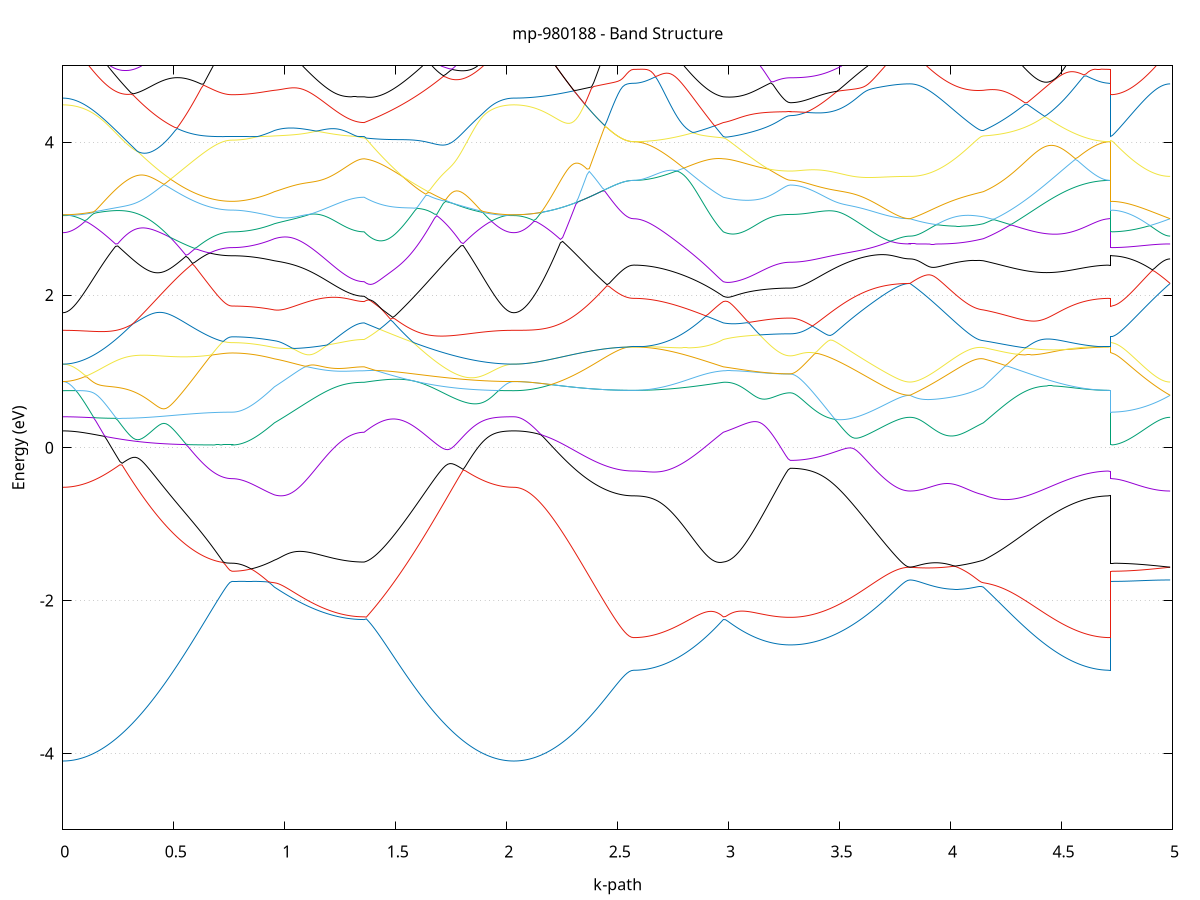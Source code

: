 set title 'mp-980188 - Band Structure'
set xlabel 'k-path'
set ylabel 'Energy (eV)'
set grid y
set yrange [-5:5]
set terminal png size 800,600
set output 'mp-980188_bands_gnuplot.png'
plot '-' using 1:2 with lines notitle, '-' using 1:2 with lines notitle, '-' using 1:2 with lines notitle, '-' using 1:2 with lines notitle, '-' using 1:2 with lines notitle, '-' using 1:2 with lines notitle, '-' using 1:2 with lines notitle, '-' using 1:2 with lines notitle, '-' using 1:2 with lines notitle, '-' using 1:2 with lines notitle, '-' using 1:2 with lines notitle, '-' using 1:2 with lines notitle, '-' using 1:2 with lines notitle, '-' using 1:2 with lines notitle, '-' using 1:2 with lines notitle, '-' using 1:2 with lines notitle, '-' using 1:2 with lines notitle, '-' using 1:2 with lines notitle, '-' using 1:2 with lines notitle, '-' using 1:2 with lines notitle, '-' using 1:2 with lines notitle, '-' using 1:2 with lines notitle, '-' using 1:2 with lines notitle, '-' using 1:2 with lines notitle, '-' using 1:2 with lines notitle, '-' using 1:2 with lines notitle, '-' using 1:2 with lines notitle, '-' using 1:2 with lines notitle, '-' using 1:2 with lines notitle, '-' using 1:2 with lines notitle, '-' using 1:2 with lines notitle, '-' using 1:2 with lines notitle, '-' using 1:2 with lines notitle, '-' using 1:2 with lines notitle, '-' using 1:2 with lines notitle, '-' using 1:2 with lines notitle, '-' using 1:2 with lines notitle, '-' using 1:2 with lines notitle, '-' using 1:2 with lines notitle, '-' using 1:2 with lines notitle, '-' using 1:2 with lines notitle, '-' using 1:2 with lines notitle, '-' using 1:2 with lines notitle, '-' using 1:2 with lines notitle, '-' using 1:2 with lines notitle, '-' using 1:2 with lines notitle, '-' using 1:2 with lines notitle, '-' using 1:2 with lines notitle
0.000000 -27.900847
0.009904 -27.900847
0.019808 -27.900847
0.029713 -27.900847
0.039617 -27.900847
0.049521 -27.900847
0.059425 -27.900847
0.069329 -27.900847
0.079234 -27.900847
0.089138 -27.900847
0.099042 -27.900847
0.108946 -27.900747
0.118850 -27.900747
0.128755 -27.900747
0.138659 -27.900747
0.148563 -27.900747
0.158467 -27.900747
0.168371 -27.900747
0.178276 -27.900747
0.188180 -27.900747
0.198084 -27.900747
0.207988 -27.900747
0.217893 -27.900747
0.227797 -27.900747
0.237701 -27.900747
0.247605 -27.900747
0.257509 -27.900747
0.267414 -27.900747
0.277318 -27.900747
0.287222 -27.900747
0.297126 -27.900747
0.307030 -27.900747
0.316935 -27.900747
0.326839 -27.900747
0.336743 -27.900747
0.346647 -27.900747
0.356551 -27.900747
0.366456 -27.900747
0.376360 -27.900747
0.386264 -27.900647
0.396168 -27.900647
0.406072 -27.900647
0.415977 -27.900647
0.425881 -27.900647
0.435785 -27.900647
0.445689 -27.900647
0.455593 -27.900647
0.465498 -27.900647
0.475402 -27.900647
0.485306 -27.900647
0.495210 -27.900647
0.505114 -27.900647
0.515019 -27.900647
0.524923 -27.900647
0.534827 -27.900547
0.544731 -27.900547
0.554635 -27.900547
0.564540 -27.900547
0.574444 -27.900547
0.584348 -27.900547
0.594252 -27.900547
0.604157 -27.900547
0.614061 -27.900547
0.623965 -27.900547
0.633869 -27.900547
0.643773 -27.900547
0.653678 -27.900547
0.663582 -27.900547
0.673486 -27.900547
0.683390 -27.900547
0.693294 -27.900547
0.703199 -27.900547
0.713103 -27.900547
0.723007 -27.900547
0.732911 -27.900547
0.742815 -27.900547
0.752720 -27.900547
0.762624 -27.900547
0.762624 -27.900547
0.772176 -27.900547
0.781728 -27.900547
0.791280 -27.900547
0.800832 -27.900547
0.810384 -27.900547
0.819936 -27.900547
0.829488 -27.900547
0.839039 -27.900547
0.848591 -27.900547
0.858143 -27.900547
0.867695 -27.900547
0.877247 -27.900547
0.886799 -27.900547
0.896351 -27.900547
0.905903 -27.900547
0.915455 -27.900547
0.925007 -27.900547
0.934559 -27.900547
0.944111 -27.900547
0.953663 -27.900547
0.953663 -27.900547
0.963521 -27.900647
0.973379 -27.900647
0.983237 -27.900647
0.993094 -27.900647
1.002952 -27.900647
1.012810 -27.900647
1.022668 -27.900647
1.032526 -27.900647
1.042384 -27.900647
1.052241 -27.900647
1.062099 -27.900647
1.071957 -27.900647
1.081815 -27.900647
1.091673 -27.900647
1.101531 -27.900747
1.111388 -27.900747
1.121246 -27.900747
1.131104 -27.900747
1.140962 -27.900747
1.150820 -27.900747
1.160678 -27.900747
1.170535 -27.900747
1.180393 -27.900747
1.190251 -27.900747
1.200109 -27.900747
1.209967 -27.900747
1.219825 -27.900747
1.229682 -27.900747
1.239540 -27.900847
1.249398 -27.900847
1.259256 -27.900847
1.269114 -27.900847
1.278972 -27.900847
1.288829 -27.900847
1.298687 -27.900847
1.308545 -27.900847
1.318403 -27.900847
1.328261 -27.900847
1.338119 -27.900847
1.347976 -27.900847
1.357834 -27.900847
1.357834 -27.900847
1.367751 -27.900847
1.377668 -27.900847
1.387585 -27.900847
1.397501 -27.900847
1.407418 -27.900847
1.417335 -27.900847
1.427252 -27.900847
1.437169 -27.900847
1.447085 -27.900747
1.457002 -27.900747
1.466919 -27.900747
1.476836 -27.900747
1.486753 -27.900747
1.496669 -27.900747
1.506586 -27.900747
1.516503 -27.900747
1.526420 -27.900747
1.536336 -27.900747
1.546253 -27.900747
1.556170 -27.900747
1.566087 -27.900747
1.576004 -27.900747
1.585920 -27.900747
1.595837 -27.900747
1.605754 -27.900747
1.615671 -27.900747
1.625588 -27.900747
1.635504 -27.900747
1.645421 -27.900747
1.655338 -27.900747
1.665255 -27.900747
1.675172 -27.900747
1.685088 -27.900747
1.695005 -27.900747
1.704922 -27.900747
1.714839 -27.900747
1.724755 -27.900747
1.734672 -27.900747
1.744589 -27.900747
1.754506 -27.900747
1.764423 -27.900747
1.774339 -27.900747
1.784256 -27.900747
1.794173 -27.900747
1.804090 -27.900747
1.814007 -27.900747
1.823923 -27.900747
1.833840 -27.900747
1.843757 -27.900747
1.853674 -27.900747
1.863590 -27.900747
1.873507 -27.900747
1.883424 -27.900747
1.893341 -27.900747
1.903258 -27.900747
1.913174 -27.900747
1.923091 -27.900847
1.933008 -27.900847
1.942925 -27.900847
1.952842 -27.900847
1.962758 -27.900847
1.972675 -27.900847
1.982592 -27.900847
1.992509 -27.900747
2.002426 -27.900847
2.012342 -27.900847
2.022259 -27.900847
2.032176 -27.900847
2.032176 -27.900847
2.042172 -27.900847
2.052168 -27.900847
2.062165 -27.900847
2.072161 -27.900847
2.082157 -27.900847
2.092153 -27.900847
2.102150 -27.900847
2.112146 -27.900847
2.122142 -27.900847
2.132139 -27.900847
2.142135 -27.900847
2.152131 -27.900847
2.162127 -27.900847
2.172124 -27.900847
2.182120 -27.900847
2.192116 -27.900847
2.202112 -27.900847
2.212109 -27.900847
2.222105 -27.900847
2.232101 -27.900847
2.242097 -27.900847
2.252094 -27.900847
2.262090 -27.900847
2.272086 -27.900847
2.282082 -27.900847
2.292079 -27.900847
2.302075 -27.900847
2.312071 -27.900847
2.322068 -27.900847
2.332064 -27.900947
2.342060 -27.900947
2.352056 -27.900947
2.362053 -27.900947
2.372049 -27.900947
2.382045 -27.900947
2.392041 -27.900947
2.402038 -27.900947
2.412034 -27.900947
2.422030 -27.900947
2.432026 -27.900947
2.442023 -27.900947
2.452019 -27.900947
2.462015 -27.900947
2.472011 -27.900947
2.482008 -27.900947
2.492004 -27.900947
2.502000 -27.900947
2.511997 -27.900947
2.521993 -27.900947
2.531989 -27.900947
2.541985 -27.900947
2.551982 -27.900947
2.561978 -27.900947
2.571974 -27.900947
2.571974 -27.900947
2.581832 -27.900947
2.591690 -27.900947
2.601548 -27.900947
2.611405 -27.900947
2.621263 -27.900947
2.631121 -27.900947
2.640979 -27.900947
2.650837 -27.900947
2.660695 -27.900947
2.670552 -27.900947
2.680410 -27.900947
2.690268 -27.900947
2.700126 -27.900947
2.709984 -27.900947
2.719842 -27.900947
2.729699 -27.900947
2.739557 -27.900947
2.749415 -27.900947
2.759273 -27.900947
2.769131 -27.900947
2.778989 -27.900947
2.788847 -27.900947
2.798704 -27.900947
2.808562 -27.900947
2.818420 -27.900947
2.828278 -27.900947
2.838136 -27.900847
2.847994 -27.900847
2.857851 -27.900847
2.867709 -27.900847
2.877567 -27.900847
2.887425 -27.900847
2.897283 -27.900847
2.907141 -27.900847
2.916998 -27.900847
2.926856 -27.900847
2.936714 -27.900847
2.946572 -27.900847
2.956430 -27.900847
2.966288 -27.900847
2.976145 -27.900847
2.976145 -27.900847
2.985881 -27.900847
2.995617 -27.900847
3.005354 -27.900847
3.015090 -27.900847
3.024826 -27.900847
3.034562 -27.900847
3.044298 -27.900847
3.054034 -27.900847
3.063770 -27.900847
3.073506 -27.900847
3.083242 -27.900847
3.092978 -27.900847
3.102714 -27.900847
3.112450 -27.900847
3.122186 -27.900847
3.131922 -27.900747
3.141658 -27.900747
3.151394 -27.900747
3.161130 -27.900747
3.170866 -27.900747
3.180602 -27.900747
3.190338 -27.900747
3.200074 -27.900747
3.209810 -27.900747
3.219546 -27.900747
3.229282 -27.900747
3.239018 -27.900747
3.248754 -27.900747
3.258490 -27.900747
3.268226 -27.900747
3.277962 -27.900747
3.277962 -27.900747
3.287949 -27.900747
3.297935 -27.900747
3.307921 -27.900747
3.317907 -27.900747
3.327894 -27.900747
3.337880 -27.900747
3.347866 -27.900747
3.357852 -27.900747
3.367839 -27.900747
3.377825 -27.900747
3.387811 -27.900747
3.397797 -27.900747
3.407783 -27.900747
3.417770 -27.900747
3.427756 -27.900747
3.437742 -27.900747
3.447728 -27.900747
3.457715 -27.900747
3.467701 -27.900747
3.477687 -27.900647
3.487673 -27.900647
3.497660 -27.900647
3.507646 -27.900647
3.517632 -27.900647
3.527618 -27.900647
3.537604 -27.900647
3.547591 -27.900647
3.557577 -27.900647
3.567563 -27.900647
3.577549 -27.900647
3.587536 -27.900647
3.597522 -27.900647
3.607508 -27.900547
3.617494 -27.900547
3.627481 -27.900547
3.637467 -27.900547
3.647453 -27.900547
3.657439 -27.900547
3.667425 -27.900547
3.677412 -27.900547
3.687398 -27.900547
3.697384 -27.900547
3.707370 -27.900547
3.717357 -27.900547
3.727343 -27.900547
3.737329 -27.900547
3.747315 -27.900547
3.757302 -27.900547
3.767288 -27.900547
3.777274 -27.900547
3.787260 -27.900547
3.797246 -27.900547
3.807233 -27.900547
3.817219 -27.900547
3.817219 -27.900547
3.826944 -27.900547
3.836670 -27.900547
3.846396 -27.900547
3.856121 -27.900547
3.865847 -27.900547
3.875572 -27.900547
3.885298 -27.900547
3.895023 -27.900547
3.904749 -27.900547
3.914474 -27.900547
3.924200 -27.900547
3.933925 -27.900547
3.943651 -27.900547
3.953376 -27.900547
3.963102 -27.900547
3.972827 -27.900547
3.982553 -27.900547
3.992279 -27.900547
4.002004 -27.900547
4.011730 -27.900547
4.021455 -27.900547
4.031181 -27.900547
4.040906 -27.900547
4.050632 -27.900547
4.060357 -27.900547
4.070083 -27.900547
4.079808 -27.900547
4.089534 -27.900547
4.099259 -27.900547
4.108985 -27.900547
4.118711 -27.900547
4.128436 -27.900547
4.138162 -27.900547
4.147887 -27.900547
4.147887 -27.900547
4.157742 -27.900647
4.167597 -27.900647
4.177452 -27.900647
4.187307 -27.900647
4.197162 -27.900647
4.207017 -27.900647
4.216872 -27.900647
4.226726 -27.900647
4.236581 -27.900647
4.246436 -27.900647
4.256291 -27.900747
4.266146 -27.900747
4.276001 -27.900747
4.285856 -27.900747
4.295711 -27.900747
4.305566 -27.900747
4.315421 -27.900747
4.325275 -27.900747
4.335130 -27.900747
4.344985 -27.900747
4.354840 -27.900747
4.364695 -27.900847
4.374550 -27.900847
4.384405 -27.900847
4.394260 -27.900847
4.404115 -27.900847
4.413970 -27.900847
4.423825 -27.900847
4.433679 -27.900847
4.443534 -27.900847
4.453389 -27.900847
4.463244 -27.900847
4.473099 -27.900847
4.482954 -27.900847
4.492809 -27.900947
4.502664 -27.900947
4.512519 -27.900947
4.522374 -27.900947
4.532229 -27.900947
4.542083 -27.900947
4.551938 -27.900947
4.561793 -27.900947
4.571648 -27.900947
4.581503 -27.900947
4.591358 -27.900947
4.601213 -27.900947
4.611068 -27.900947
4.620923 -27.900947
4.630778 -27.900947
4.640632 -27.900947
4.650487 -27.900947
4.660342 -27.900947
4.670197 -27.900947
4.680052 -27.900947
4.689907 -27.900947
4.699762 -27.900947
4.709617 -27.900947
4.719472 -27.900947
4.719472 -27.900547
4.729468 -27.900547
4.739464 -27.900547
4.749461 -27.900547
4.759457 -27.900547
4.769453 -27.900547
4.779449 -27.900547
4.789446 -27.900547
4.799442 -27.900547
4.809438 -27.900547
4.819434 -27.900547
4.829431 -27.900547
4.839427 -27.900547
4.849423 -27.900547
4.859419 -27.900547
4.869416 -27.900547
4.879412 -27.900547
4.889408 -27.900547
4.899404 -27.900547
4.909401 -27.900547
4.919397 -27.900547
4.929393 -27.900547
4.939390 -27.900547
4.949386 -27.900547
4.959382 -27.900547
4.969378 -27.900547
4.979375 -27.900547
4.989371 -27.900547
e
0.000000 -23.709247
0.009904 -23.709247
0.019808 -23.709247
0.029713 -23.709247
0.039617 -23.709247
0.049521 -23.709147
0.059425 -23.709147
0.069329 -23.709047
0.079234 -23.709047
0.089138 -23.708947
0.099042 -23.708847
0.108946 -23.708747
0.118850 -23.708747
0.128755 -23.708647
0.138659 -23.708547
0.148563 -23.708447
0.158467 -23.708247
0.168371 -23.708147
0.178276 -23.708047
0.188180 -23.707947
0.198084 -23.707847
0.207988 -23.707747
0.217893 -23.707547
0.227797 -23.707447
0.237701 -23.707347
0.247605 -23.707247
0.257509 -23.707147
0.267414 -23.707047
0.277318 -23.706947
0.287222 -23.706847
0.297126 -23.706747
0.307030 -23.706647
0.316935 -23.706547
0.326839 -23.706547
0.336743 -23.706447
0.346647 -23.706447
0.356551 -23.706347
0.366456 -23.706347
0.376360 -23.706347
0.386264 -23.706347
0.396168 -23.706347
0.406072 -23.706347
0.415977 -23.706347
0.425881 -23.706447
0.435785 -23.706447
0.445689 -23.706547
0.455593 -23.706647
0.465498 -23.706647
0.475402 -23.706947
0.485306 -23.707447
0.495210 -23.707847
0.505114 -23.708247
0.515019 -23.708647
0.524923 -23.708947
0.534827 -23.709347
0.544731 -23.709747
0.554635 -23.710047
0.564540 -23.710347
0.574444 -23.710647
0.584348 -23.710947
0.594252 -23.711247
0.604157 -23.711547
0.614061 -23.711747
0.623965 -23.711947
0.633869 -23.712147
0.643773 -23.712447
0.653678 -23.712547
0.663582 -23.712747
0.673486 -23.712947
0.683390 -23.713047
0.693294 -23.713147
0.703199 -23.713247
0.713103 -23.713347
0.723007 -23.713447
0.732911 -23.713447
0.742815 -23.713547
0.752720 -23.713547
0.762624 -23.713547
0.762624 -23.713547
0.772176 -23.713547
0.781728 -23.713547
0.791280 -23.713547
0.800832 -23.713547
0.810384 -23.713547
0.819936 -23.713547
0.829488 -23.713547
0.839039 -23.713447
0.848591 -23.713447
0.858143 -23.713447
0.867695 -23.713447
0.877247 -23.713347
0.886799 -23.713347
0.896351 -23.713347
0.905903 -23.713247
0.915455 -23.713247
0.925007 -23.713147
0.934559 -23.713147
0.944111 -23.713047
0.953663 -23.713047
0.953663 -23.713047
0.963521 -23.712947
0.973379 -23.712847
0.983237 -23.712847
0.993094 -23.712747
1.002952 -23.712647
1.012810 -23.712547
1.022668 -23.712347
1.032526 -23.712247
1.042384 -23.712147
1.052241 -23.711947
1.062099 -23.711747
1.071957 -23.711547
1.081815 -23.711347
1.091673 -23.711147
1.101531 -23.710947
1.111388 -23.710647
1.121246 -23.710447
1.131104 -23.710147
1.140962 -23.709847
1.150820 -23.709647
1.160678 -23.709347
1.170535 -23.709047
1.180393 -23.708647
1.190251 -23.708347
1.200109 -23.708047
1.209967 -23.707747
1.219825 -23.707347
1.229682 -23.707047
1.239540 -23.706747
1.249398 -23.706447
1.259256 -23.706047
1.269114 -23.705747
1.278972 -23.705547
1.288829 -23.705247
1.298687 -23.704947
1.308545 -23.704747
1.318403 -23.704547
1.328261 -23.704447
1.338119 -23.704247
1.347976 -23.704247
1.357834 -23.704247
1.357834 -23.704247
1.367751 -23.704147
1.377668 -23.704147
1.387585 -23.704147
1.397501 -23.704147
1.407418 -23.704047
1.417335 -23.704047
1.427252 -23.703947
1.437169 -23.703947
1.447085 -23.703847
1.457002 -23.703747
1.466919 -23.703647
1.476836 -23.703547
1.486753 -23.703447
1.496669 -23.703247
1.506586 -23.703147
1.516503 -23.702947
1.526420 -23.702747
1.536336 -23.702547
1.546253 -23.702347
1.556170 -23.702147
1.566087 -23.701947
1.576004 -23.701647
1.585920 -23.701447
1.595837 -23.701147
1.605754 -23.700847
1.615671 -23.700547
1.625588 -23.700247
1.635504 -23.700147
1.645421 -23.700647
1.655338 -23.701147
1.665255 -23.701547
1.675172 -23.702047
1.685088 -23.702447
1.695005 -23.702847
1.704922 -23.703347
1.714839 -23.703747
1.724755 -23.704047
1.734672 -23.704447
1.744589 -23.704847
1.754506 -23.705147
1.764423 -23.705447
1.774339 -23.705747
1.784256 -23.706047
1.794173 -23.706347
1.804090 -23.706647
1.814007 -23.706847
1.823923 -23.707147
1.833840 -23.707347
1.843757 -23.707547
1.853674 -23.707747
1.863590 -23.707947
1.873507 -23.708047
1.883424 -23.708247
1.893341 -23.708347
1.903258 -23.708547
1.913174 -23.708647
1.923091 -23.708747
1.933008 -23.708847
1.942925 -23.708947
1.952842 -23.709047
1.962758 -23.709047
1.972675 -23.709147
1.982592 -23.709147
1.992509 -23.709247
2.002426 -23.709247
2.012342 -23.709247
2.022259 -23.709247
2.032176 -23.709247
2.032176 -23.709247
2.042172 -23.709247
2.052168 -23.709247
2.062165 -23.709147
2.072161 -23.709047
2.082157 -23.708947
2.092153 -23.708847
2.102150 -23.708647
2.112146 -23.708447
2.122142 -23.708247
2.132139 -23.707947
2.142135 -23.707647
2.152131 -23.707347
2.162127 -23.707047
2.172124 -23.706747
2.182120 -23.706347
2.192116 -23.705947
2.202112 -23.705547
2.212109 -23.705147
2.222105 -23.704647
2.232101 -23.704247
2.242097 -23.703747
2.252094 -23.703247
2.262090 -23.702647
2.272086 -23.702147
2.282082 -23.701647
2.292079 -23.701047
2.302075 -23.700547
2.312071 -23.699947
2.322068 -23.700347
2.332064 -23.700747
2.342060 -23.701047
2.352056 -23.701447
2.362053 -23.701847
2.372049 -23.702147
2.382045 -23.702547
2.392041 -23.702847
2.402038 -23.703147
2.412034 -23.703447
2.422030 -23.703647
2.432026 -23.703947
2.442023 -23.704147
2.452019 -23.704447
2.462015 -23.704647
2.472011 -23.704747
2.482008 -23.704947
2.492004 -23.705147
2.502000 -23.705247
2.511997 -23.705347
2.521993 -23.705447
2.531989 -23.705547
2.541985 -23.705647
2.551982 -23.705647
2.561978 -23.705647
2.571974 -23.705647
2.571974 -23.705647
2.581832 -23.705647
2.591690 -23.705647
2.601548 -23.705647
2.611405 -23.705647
2.621263 -23.705547
2.631121 -23.705547
2.640979 -23.705447
2.650837 -23.705347
2.660695 -23.705347
2.670552 -23.705247
2.680410 -23.705147
2.690268 -23.705047
2.700126 -23.704947
2.709984 -23.704847
2.719842 -23.704747
2.729699 -23.704747
2.739557 -23.704647
2.749415 -23.704547
2.759273 -23.704447
2.769131 -23.704447
2.778989 -23.704347
2.788847 -23.704347
2.798704 -23.704247
2.808562 -23.704247
2.818420 -23.704147
2.828278 -23.704147
2.838136 -23.704147
2.847994 -23.704147
2.857851 -23.704147
2.867709 -23.704147
2.877567 -23.704147
2.887425 -23.704147
2.897283 -23.704147
2.907141 -23.704147
2.916998 -23.704147
2.926856 -23.704147
2.936714 -23.704147
2.946572 -23.704247
2.956430 -23.704247
2.966288 -23.704247
2.976145 -23.704247
2.976145 -23.704247
2.985881 -23.704247
2.995617 -23.704247
3.005354 -23.704247
3.015090 -23.704247
3.024826 -23.704247
3.034562 -23.704347
3.044298 -23.704347
3.054034 -23.704447
3.063770 -23.704547
3.073506 -23.704647
3.083242 -23.704647
3.092978 -23.704747
3.102714 -23.704947
3.112450 -23.705047
3.122186 -23.705147
3.131922 -23.705247
3.141658 -23.705347
3.151394 -23.705447
3.161130 -23.705547
3.170866 -23.705747
3.180602 -23.705847
3.190338 -23.705947
3.200074 -23.706047
3.209810 -23.706047
3.219546 -23.706147
3.229282 -23.706247
3.239018 -23.706247
3.248754 -23.706347
3.258490 -23.706347
3.268226 -23.706347
3.277962 -23.706347
3.277962 -23.706347
3.287949 -23.706347
3.297935 -23.706347
3.307921 -23.706347
3.317907 -23.706347
3.327894 -23.706347
3.337880 -23.706347
3.347866 -23.706347
3.357852 -23.706247
3.367839 -23.706247
3.377825 -23.706247
3.387811 -23.706247
3.397797 -23.706147
3.407783 -23.706147
3.417770 -23.706147
3.427756 -23.706047
3.437742 -23.706047
3.447728 -23.706047
3.457715 -23.705947
3.467701 -23.705947
3.477687 -23.705947
3.487673 -23.705847
3.497660 -23.705847
3.507646 -23.705847
3.517632 -23.705747
3.527618 -23.705747
3.537604 -23.705747
3.547591 -23.705747
3.557577 -23.705647
3.567563 -23.705647
3.577549 -23.705647
3.587536 -23.705647
3.597522 -23.705747
3.607508 -23.705747
3.617494 -23.705747
3.627481 -23.705847
3.637467 -23.705947
3.647453 -23.706047
3.657439 -23.706147
3.667425 -23.706347
3.677412 -23.706547
3.687398 -23.706747
3.697384 -23.706947
3.707370 -23.707147
3.717357 -23.707347
3.727343 -23.707547
3.737329 -23.707747
3.747315 -23.707947
3.757302 -23.708047
3.767288 -23.708247
3.777274 -23.708347
3.787260 -23.708447
3.797246 -23.708447
3.807233 -23.708547
3.817219 -23.708547
3.817219 -23.708547
3.826944 -23.708547
3.836670 -23.708547
3.846396 -23.708547
3.856121 -23.708447
3.865847 -23.708447
3.875572 -23.708447
3.885298 -23.708347
3.895023 -23.708347
3.904749 -23.708447
3.914474 -23.708647
3.924200 -23.708947
3.933925 -23.709347
3.943651 -23.709647
3.953376 -23.710047
3.963102 -23.710347
3.972827 -23.710647
3.982553 -23.710947
3.992279 -23.711247
4.002004 -23.711447
4.011730 -23.711747
4.021455 -23.711947
4.031181 -23.712147
4.040906 -23.712347
4.050632 -23.712447
4.060357 -23.712547
4.070083 -23.712747
4.079808 -23.712847
4.089534 -23.712947
4.099259 -23.712947
4.108985 -23.713047
4.118711 -23.713047
4.128436 -23.713047
4.138162 -23.713047
4.147887 -23.713047
4.147887 -23.713047
4.157742 -23.712947
4.167597 -23.712847
4.177452 -23.712747
4.187307 -23.712747
4.197162 -23.712647
4.207017 -23.712547
4.216872 -23.712447
4.226726 -23.712347
4.236581 -23.712247
4.246436 -23.712147
4.256291 -23.712047
4.266146 -23.711947
4.276001 -23.711847
4.285856 -23.711747
4.295711 -23.711547
4.305566 -23.711447
4.315421 -23.711347
4.325275 -23.711147
4.335130 -23.711047
4.344985 -23.710847
4.354840 -23.710747
4.364695 -23.710547
4.374550 -23.710447
4.384405 -23.710247
4.394260 -23.710047
4.404115 -23.709947
4.413970 -23.709747
4.423825 -23.709547
4.433679 -23.709447
4.443534 -23.709247
4.453389 -23.709047
4.463244 -23.708847
4.473099 -23.708747
4.482954 -23.708547
4.492809 -23.708347
4.502664 -23.708147
4.512519 -23.707947
4.522374 -23.707847
4.532229 -23.707647
4.542083 -23.707447
4.551938 -23.707347
4.561793 -23.707147
4.571648 -23.706947
4.581503 -23.706847
4.591358 -23.706647
4.601213 -23.706547
4.611068 -23.706447
4.620923 -23.706347
4.630778 -23.706147
4.640632 -23.706047
4.650487 -23.706047
4.660342 -23.705947
4.670197 -23.705847
4.680052 -23.705747
4.689907 -23.705747
4.699762 -23.705747
4.709617 -23.705647
4.719472 -23.705647
4.719472 -23.713547
4.729468 -23.713547
4.739464 -23.713547
4.749461 -23.713447
4.759457 -23.713347
4.769453 -23.713147
4.779449 -23.713047
4.789446 -23.712847
4.799442 -23.712647
4.809438 -23.712347
4.819434 -23.712047
4.829431 -23.711747
4.839427 -23.711447
4.849423 -23.711047
4.859419 -23.710647
4.869416 -23.710247
4.879412 -23.709847
4.889408 -23.709347
4.899404 -23.708847
4.909401 -23.708547
4.919397 -23.708547
4.929393 -23.708547
4.939390 -23.708547
4.949386 -23.708547
4.959382 -23.708547
4.969378 -23.708547
4.979375 -23.708547
4.989371 -23.708547
e
0.000000 -23.687147
0.009904 -23.687147
0.019808 -23.687247
0.029713 -23.687247
0.039617 -23.687247
0.049521 -23.687247
0.059425 -23.687347
0.069329 -23.687347
0.079234 -23.687347
0.089138 -23.687447
0.099042 -23.687547
0.108946 -23.687547
0.118850 -23.687647
0.128755 -23.687747
0.138659 -23.687747
0.148563 -23.687847
0.158467 -23.688547
0.168371 -23.689247
0.178276 -23.689847
0.188180 -23.690547
0.198084 -23.691147
0.207988 -23.691847
0.217893 -23.692447
0.227797 -23.693147
0.237701 -23.693747
0.247605 -23.694447
0.257509 -23.695047
0.267414 -23.695647
0.277318 -23.696247
0.287222 -23.696947
0.297126 -23.697547
0.307030 -23.698147
0.316935 -23.698747
0.326839 -23.699247
0.336743 -23.699847
0.346647 -23.700447
0.356551 -23.701047
0.366456 -23.701547
0.376360 -23.702147
0.386264 -23.702647
0.396168 -23.703147
0.406072 -23.703647
0.415977 -23.704147
0.425881 -23.704647
0.435785 -23.705147
0.445689 -23.705647
0.455593 -23.706147
0.465498 -23.706547
0.475402 -23.706747
0.485306 -23.706847
0.495210 -23.706947
0.505114 -23.707047
0.515019 -23.707147
0.524923 -23.707247
0.534827 -23.707347
0.544731 -23.707447
0.554635 -23.707547
0.564540 -23.707647
0.574444 -23.707747
0.584348 -23.707847
0.594252 -23.707847
0.604157 -23.707947
0.614061 -23.708047
0.623965 -23.708147
0.633869 -23.708247
0.643773 -23.708347
0.653678 -23.708447
0.663582 -23.708447
0.673486 -23.708547
0.683390 -23.708547
0.693294 -23.708647
0.703199 -23.708647
0.713103 -23.708747
0.723007 -23.708747
0.732911 -23.708747
0.742815 -23.708747
0.752720 -23.708847
0.762624 -23.708847
0.762624 -23.708847
0.772176 -23.708747
0.781728 -23.708747
0.791280 -23.708547
0.800832 -23.708447
0.810384 -23.708147
0.819936 -23.707947
0.829488 -23.707547
0.839039 -23.707147
0.848591 -23.706747
0.858143 -23.706347
0.867695 -23.705747
0.877247 -23.705247
0.886799 -23.704647
0.896351 -23.703947
0.905903 -23.703247
0.915455 -23.702547
0.925007 -23.701747
0.934559 -23.700847
0.944111 -23.700047
0.953663 -23.699147
0.953663 -23.699147
0.963521 -23.698447
0.973379 -23.697747
0.983237 -23.697047
0.993094 -23.696247
1.002952 -23.695547
1.012810 -23.694747
1.022668 -23.693947
1.032526 -23.693147
1.042384 -23.692347
1.052241 -23.691547
1.062099 -23.690847
1.071957 -23.690147
1.081815 -23.689947
1.091673 -23.689847
1.101531 -23.689747
1.111388 -23.689647
1.121246 -23.689547
1.131104 -23.689547
1.140962 -23.689547
1.150820 -23.689547
1.160678 -23.689547
1.170535 -23.689647
1.180393 -23.689747
1.190251 -23.689947
1.200109 -23.690147
1.209967 -23.690347
1.219825 -23.690547
1.229682 -23.690747
1.239540 -23.691047
1.249398 -23.691247
1.259256 -23.691547
1.269114 -23.691747
1.278972 -23.692047
1.288829 -23.692247
1.298687 -23.692547
1.308545 -23.692747
1.318403 -23.692847
1.328261 -23.693047
1.338119 -23.693147
1.347976 -23.693147
1.357834 -23.693247
1.357834 -23.693247
1.367751 -23.692747
1.377668 -23.692247
1.387585 -23.691847
1.397501 -23.691347
1.407418 -23.690847
1.417335 -23.690447
1.427252 -23.689947
1.437169 -23.689547
1.447085 -23.689147
1.457002 -23.689747
1.466919 -23.690347
1.476836 -23.690947
1.486753 -23.691547
1.496669 -23.692147
1.506586 -23.692747
1.516503 -23.693347
1.526420 -23.693947
1.536336 -23.694547
1.546253 -23.695147
1.556170 -23.695747
1.566087 -23.696347
1.576004 -23.696947
1.585920 -23.697447
1.595837 -23.698047
1.605754 -23.698547
1.615671 -23.699047
1.625588 -23.699647
1.635504 -23.699947
1.645421 -23.699547
1.655338 -23.699247
1.665255 -23.698847
1.675172 -23.698447
1.685088 -23.698047
1.695005 -23.697647
1.704922 -23.697247
1.714839 -23.696747
1.724755 -23.696347
1.734672 -23.695847
1.744589 -23.695347
1.754506 -23.694847
1.764423 -23.694347
1.774339 -23.693847
1.784256 -23.693347
1.794173 -23.692847
1.804090 -23.692247
1.814007 -23.691747
1.823923 -23.691147
1.833840 -23.690547
1.843757 -23.690047
1.853674 -23.689447
1.863590 -23.688847
1.873507 -23.688247
1.883424 -23.687547
1.893341 -23.686947
1.903258 -23.686347
1.913174 -23.685747
1.923091 -23.685947
1.933008 -23.686147
1.942925 -23.686347
1.952842 -23.686547
1.962758 -23.686647
1.972675 -23.686847
1.982592 -23.686947
1.992509 -23.687047
2.002426 -23.687047
2.012342 -23.687147
2.022259 -23.687147
2.032176 -23.687147
2.032176 -23.687147
2.042172 -23.687247
2.052168 -23.687347
2.062165 -23.687647
2.072161 -23.687947
2.082157 -23.688347
2.092153 -23.688747
2.102150 -23.689247
2.112146 -23.689747
2.122142 -23.690247
2.132139 -23.690747
2.142135 -23.691247
2.152131 -23.691847
2.162127 -23.692347
2.172124 -23.692947
2.182120 -23.693447
2.192116 -23.693947
2.202112 -23.694547
2.212109 -23.695047
2.222105 -23.695547
2.232101 -23.696147
2.242097 -23.696647
2.252094 -23.697147
2.262090 -23.697647
2.272086 -23.698047
2.282082 -23.698547
2.292079 -23.699047
2.302075 -23.699447
2.312071 -23.699847
2.322068 -23.700347
2.332064 -23.700747
2.342060 -23.701047
2.352056 -23.701447
2.362053 -23.701847
2.372049 -23.702147
2.382045 -23.702547
2.392041 -23.702847
2.402038 -23.703147
2.412034 -23.703447
2.422030 -23.703647
2.432026 -23.703947
2.442023 -23.704147
2.452019 -23.704447
2.462015 -23.704647
2.472011 -23.704747
2.482008 -23.704947
2.492004 -23.705147
2.502000 -23.705247
2.511997 -23.705347
2.521993 -23.705447
2.531989 -23.705547
2.541985 -23.705647
2.551982 -23.705647
2.561978 -23.705647
2.571974 -23.705647
2.571974 -23.705647
2.581832 -23.705647
2.591690 -23.705647
2.601548 -23.705647
2.611405 -23.705547
2.621263 -23.705447
2.631121 -23.705347
2.640979 -23.705247
2.650837 -23.705147
2.660695 -23.704947
2.670552 -23.704747
2.680410 -23.704547
2.690268 -23.704347
2.700126 -23.704147
2.709984 -23.703947
2.719842 -23.703647
2.729699 -23.703347
2.739557 -23.703147
2.749415 -23.702847
2.759273 -23.702447
2.769131 -23.702147
2.778989 -23.701847
2.788847 -23.701447
2.798704 -23.701147
2.808562 -23.700747
2.818420 -23.700347
2.828278 -23.699947
2.838136 -23.699547
2.847994 -23.699147
2.857851 -23.698647
2.867709 -23.698247
2.877567 -23.697847
2.887425 -23.697347
2.897283 -23.696947
2.907141 -23.696447
2.916998 -23.696047
2.926856 -23.695547
2.936714 -23.695047
2.946572 -23.694647
2.956430 -23.694147
2.966288 -23.693647
2.976145 -23.693247
2.976145 -23.693247
2.985881 -23.693047
2.995617 -23.692747
3.005354 -23.692547
3.015090 -23.692347
3.024826 -23.692047
3.034562 -23.691847
3.044298 -23.691547
3.054034 -23.691347
3.063770 -23.691047
3.073506 -23.690847
3.083242 -23.690547
3.092978 -23.690347
3.102714 -23.690047
3.112450 -23.689847
3.122186 -23.689547
3.131922 -23.689347
3.141658 -23.689047
3.151394 -23.688847
3.161130 -23.688647
3.170866 -23.688447
3.180602 -23.688247
3.190338 -23.688047
3.200074 -23.687847
3.209810 -23.687647
3.219546 -23.687547
3.229282 -23.687447
3.239018 -23.687347
3.248754 -23.687247
3.258490 -23.687247
3.268226 -23.687147
3.277962 -23.687147
3.277962 -23.687147
3.287949 -23.687247
3.297935 -23.687547
3.307921 -23.687847
3.317907 -23.688247
3.327894 -23.688747
3.337880 -23.689247
3.347866 -23.689847
3.357852 -23.690347
3.367839 -23.690947
3.377825 -23.691447
3.387811 -23.692047
3.397797 -23.692547
3.407783 -23.693147
3.417770 -23.693647
3.427756 -23.694147
3.437742 -23.694647
3.447728 -23.695247
3.457715 -23.695647
3.467701 -23.696147
3.477687 -23.696647
3.487673 -23.697147
3.497660 -23.697547
3.507646 -23.697947
3.517632 -23.698347
3.527618 -23.698747
3.537604 -23.699147
3.547591 -23.699547
3.557577 -23.699847
3.567563 -23.700147
3.577549 -23.700547
3.587536 -23.700747
3.597522 -23.701047
3.607508 -23.701347
3.617494 -23.701547
3.627481 -23.701747
3.637467 -23.701947
3.647453 -23.702147
3.657439 -23.702347
3.667425 -23.702447
3.677412 -23.702647
3.687398 -23.702747
3.697384 -23.702847
3.707370 -23.702947
3.717357 -23.703047
3.727343 -23.703047
3.737329 -23.703147
3.747315 -23.703247
3.757302 -23.703247
3.767288 -23.703247
3.777274 -23.703247
3.787260 -23.703347
3.797246 -23.703347
3.807233 -23.703347
3.817219 -23.703347
3.817219 -23.703347
3.826944 -23.703847
3.836670 -23.704447
3.846396 -23.704947
3.856121 -23.705447
3.865847 -23.705947
3.875572 -23.706447
3.885298 -23.706847
3.895023 -23.707247
3.904749 -23.707547
3.914474 -23.707547
3.924200 -23.707547
3.933925 -23.707447
3.943651 -23.707247
3.953376 -23.707147
3.963102 -23.706947
3.972827 -23.706647
3.982553 -23.706447
3.992279 -23.706147
4.002004 -23.705847
4.011730 -23.705547
4.021455 -23.705247
4.031181 -23.704847
4.040906 -23.704447
4.050632 -23.704047
4.060357 -23.703647
4.070083 -23.703247
4.079808 -23.702747
4.089534 -23.702247
4.099259 -23.701747
4.108985 -23.701247
4.118711 -23.700747
4.128436 -23.700247
4.138162 -23.699647
4.147887 -23.699147
4.147887 -23.699147
4.157742 -23.698147
4.167597 -23.697147
4.177452 -23.696047
4.187307 -23.695047
4.197162 -23.693847
4.207017 -23.692747
4.216872 -23.691547
4.226726 -23.690847
4.236581 -23.690647
4.246436 -23.690547
4.256291 -23.690347
4.266146 -23.690247
4.276001 -23.690047
4.285856 -23.689947
4.295711 -23.689747
4.305566 -23.689647
4.315421 -23.689547
4.325275 -23.689347
4.335130 -23.689247
4.344985 -23.689147
4.354840 -23.689047
4.364695 -23.688947
4.374550 -23.688847
4.384405 -23.688747
4.394260 -23.688647
4.404115 -23.688947
4.413970 -23.689747
4.423825 -23.690547
4.433679 -23.691247
4.443534 -23.692047
4.453389 -23.692847
4.463244 -23.693647
4.473099 -23.694347
4.482954 -23.695147
4.492809 -23.695847
4.502664 -23.696647
4.512519 -23.697347
4.522374 -23.698047
4.532229 -23.698747
4.542083 -23.699347
4.551938 -23.700047
4.561793 -23.700647
4.571648 -23.701247
4.581503 -23.701747
4.591358 -23.702247
4.601213 -23.702747
4.611068 -23.703247
4.620923 -23.703647
4.630778 -23.704047
4.640632 -23.704347
4.650487 -23.704647
4.660342 -23.704947
4.670197 -23.705147
4.680052 -23.705347
4.689907 -23.705547
4.699762 -23.705647
4.709617 -23.705647
4.719472 -23.705647
4.719472 -23.708847
4.729468 -23.708847
4.739464 -23.708847
4.749461 -23.708847
4.759457 -23.708747
4.769453 -23.708747
4.779449 -23.708747
4.789446 -23.708747
4.799442 -23.708747
4.809438 -23.708747
4.819434 -23.708747
4.829431 -23.708747
4.839427 -23.708747
4.849423 -23.708647
4.859419 -23.708647
4.869416 -23.708647
4.879412 -23.708647
4.889408 -23.708647
4.899404 -23.708647
4.909401 -23.708347
4.919397 -23.707747
4.929393 -23.707247
4.939390 -23.706647
4.949386 -23.706047
4.959382 -23.705347
4.969378 -23.704747
4.979375 -23.704047
4.989371 -23.703347
e
0.000000 -23.687147
0.009904 -23.687147
0.019808 -23.687047
0.029713 -23.686947
0.039617 -23.686747
0.049521 -23.686547
0.059425 -23.686247
0.069329 -23.685947
0.079234 -23.685547
0.089138 -23.685147
0.099042 -23.684647
0.108946 -23.685247
0.118850 -23.685847
0.128755 -23.686547
0.138659 -23.687247
0.148563 -23.687847
0.158467 -23.687947
0.168371 -23.687947
0.178276 -23.688047
0.188180 -23.688147
0.198084 -23.688247
0.207988 -23.688247
0.217893 -23.688347
0.227797 -23.688447
0.237701 -23.688447
0.247605 -23.688547
0.257509 -23.688547
0.267414 -23.688647
0.277318 -23.688647
0.287222 -23.688647
0.297126 -23.688647
0.307030 -23.688647
0.316935 -23.688647
0.326839 -23.688647
0.336743 -23.688647
0.346647 -23.688547
0.356551 -23.688547
0.366456 -23.688447
0.376360 -23.688347
0.386264 -23.688247
0.396168 -23.688147
0.406072 -23.688047
0.415977 -23.687847
0.425881 -23.687747
0.435785 -23.687547
0.445689 -23.687447
0.455593 -23.687247
0.465498 -23.687047
0.475402 -23.686847
0.485306 -23.686647
0.495210 -23.686447
0.505114 -23.686247
0.515019 -23.686047
0.524923 -23.685847
0.534827 -23.685647
0.544731 -23.685747
0.554635 -23.686247
0.564540 -23.686747
0.574444 -23.687347
0.584348 -23.687847
0.594252 -23.688347
0.604157 -23.688947
0.614061 -23.689447
0.623965 -23.689947
0.633869 -23.690347
0.643773 -23.690847
0.653678 -23.691247
0.663582 -23.691647
0.673486 -23.692047
0.683390 -23.692347
0.693294 -23.692647
0.703199 -23.692947
0.713103 -23.693147
0.723007 -23.693347
0.732911 -23.693447
0.742815 -23.693547
0.752720 -23.693647
0.762624 -23.693647
0.762624 -23.693647
0.772176 -23.693647
0.781728 -23.693647
0.791280 -23.693547
0.800832 -23.693547
0.810384 -23.693547
0.819936 -23.693447
0.829488 -23.693447
0.839039 -23.693347
0.848591 -23.693247
0.858143 -23.693247
0.867695 -23.693147
0.877247 -23.693047
0.886799 -23.692947
0.896351 -23.692847
0.905903 -23.692747
0.915455 -23.692547
0.925007 -23.692447
0.934559 -23.692347
0.944111 -23.692147
0.953663 -23.692047
0.953663 -23.692047
0.963521 -23.691947
0.973379 -23.691847
0.983237 -23.691647
0.993094 -23.691547
1.002952 -23.691347
1.012810 -23.691147
1.022668 -23.691047
1.032526 -23.690847
1.042384 -23.690647
1.052241 -23.690447
1.062099 -23.690247
1.071957 -23.690047
1.081815 -23.689247
1.091673 -23.688547
1.101531 -23.687847
1.111388 -23.687247
1.121246 -23.686747
1.131104 -23.686247
1.140962 -23.685847
1.150820 -23.685447
1.160678 -23.685147
1.170535 -23.684947
1.180393 -23.684747
1.190251 -23.684647
1.200109 -23.684547
1.209967 -23.684447
1.219825 -23.684347
1.229682 -23.684347
1.239540 -23.684247
1.249398 -23.684247
1.259256 -23.684247
1.269114 -23.684247
1.278972 -23.684147
1.288829 -23.684147
1.298687 -23.684147
1.308545 -23.684147
1.318403 -23.684147
1.328261 -23.684147
1.338119 -23.684147
1.347976 -23.684147
1.357834 -23.684147
1.357834 -23.684147
1.367751 -23.684647
1.377668 -23.685147
1.387585 -23.685747
1.397501 -23.686247
1.407418 -23.686847
1.417335 -23.687347
1.427252 -23.687947
1.437169 -23.688547
1.447085 -23.689147
1.457002 -23.688647
1.466919 -23.688247
1.476836 -23.687847
1.486753 -23.687447
1.496669 -23.687047
1.506586 -23.686647
1.516503 -23.686247
1.526420 -23.685947
1.536336 -23.685547
1.546253 -23.685147
1.556170 -23.684847
1.566087 -23.684547
1.576004 -23.684147
1.585920 -23.683847
1.595837 -23.683547
1.605754 -23.683247
1.615671 -23.683047
1.625588 -23.682747
1.635504 -23.682447
1.645421 -23.682247
1.655338 -23.681947
1.665255 -23.681747
1.675172 -23.681547
1.685088 -23.681347
1.695005 -23.681147
1.704922 -23.680947
1.714839 -23.680747
1.724755 -23.680547
1.734672 -23.680347
1.744589 -23.680247
1.754506 -23.680247
1.764423 -23.680647
1.774339 -23.681047
1.784256 -23.681447
1.794173 -23.681847
1.804090 -23.682247
1.814007 -23.682647
1.823923 -23.682947
1.833840 -23.683347
1.843757 -23.683647
1.853674 -23.684047
1.863590 -23.684347
1.873507 -23.684647
1.883424 -23.684947
1.893341 -23.685247
1.903258 -23.685447
1.913174 -23.685647
1.923091 -23.685747
1.933008 -23.686047
1.942925 -23.686247
1.952842 -23.686447
1.962758 -23.686647
1.972675 -23.686747
1.982592 -23.686847
1.992509 -23.687047
2.002426 -23.687047
2.012342 -23.687147
2.022259 -23.687147
2.032176 -23.687147
2.032176 -23.687147
2.042172 -23.687247
2.052168 -23.687347
2.062165 -23.687647
2.072161 -23.687947
2.082157 -23.688347
2.092153 -23.688747
2.102150 -23.689247
2.112146 -23.689747
2.122142 -23.690247
2.132139 -23.690747
2.142135 -23.691247
2.152131 -23.691847
2.162127 -23.692347
2.172124 -23.692947
2.182120 -23.693447
2.192116 -23.693947
2.202112 -23.694547
2.212109 -23.695047
2.222105 -23.695547
2.232101 -23.696147
2.242097 -23.696647
2.252094 -23.697147
2.262090 -23.697647
2.272086 -23.698047
2.282082 -23.698547
2.292079 -23.699047
2.302075 -23.699447
2.312071 -23.699847
2.322068 -23.699347
2.332064 -23.698747
2.342060 -23.698147
2.352056 -23.697547
2.362053 -23.697047
2.372049 -23.696447
2.382045 -23.695847
2.392041 -23.695247
2.402038 -23.694747
2.412034 -23.694147
2.422030 -23.693647
2.432026 -23.693147
2.442023 -23.692647
2.452019 -23.692147
2.462015 -23.691647
2.472011 -23.691247
2.482008 -23.690847
2.492004 -23.690547
2.502000 -23.690247
2.511997 -23.689947
2.521993 -23.689647
2.531989 -23.689447
2.541985 -23.689347
2.551982 -23.689247
2.561978 -23.689147
2.571974 -23.689147
2.571974 -23.689147
2.581832 -23.689147
2.591690 -23.689147
2.601548 -23.689047
2.611405 -23.689047
2.621263 -23.689047
2.631121 -23.688947
2.640979 -23.688947
2.650837 -23.688847
2.660695 -23.688847
2.670552 -23.688747
2.680410 -23.688647
2.690268 -23.688547
2.700126 -23.688347
2.709984 -23.688247
2.719842 -23.688047
2.729699 -23.687847
2.739557 -23.687647
2.749415 -23.687347
2.759273 -23.687047
2.769131 -23.686747
2.778989 -23.686447
2.788847 -23.686047
2.798704 -23.685747
2.808562 -23.685247
2.818420 -23.684847
2.828278 -23.684347
2.838136 -23.683847
2.847994 -23.683247
2.857851 -23.682747
2.867709 -23.682147
2.877567 -23.681447
2.887425 -23.680847
2.897283 -23.680847
2.907141 -23.681147
2.916998 -23.681547
2.926856 -23.681947
2.936714 -23.682347
2.946572 -23.682747
2.956430 -23.683247
2.966288 -23.683647
2.976145 -23.684147
2.976145 -23.684147
2.985881 -23.684347
2.995617 -23.684547
3.005354 -23.684747
3.015090 -23.684947
3.024826 -23.685047
3.034562 -23.685147
3.044298 -23.685247
3.054034 -23.685347
3.063770 -23.685347
3.073506 -23.685447
3.083242 -23.685447
3.092978 -23.685347
3.102714 -23.685347
3.112450 -23.685247
3.122186 -23.685147
3.131922 -23.685047
3.141658 -23.684947
3.151394 -23.684747
3.161130 -23.684647
3.170866 -23.684447
3.180602 -23.684347
3.190338 -23.684147
3.200074 -23.683947
3.209810 -23.683747
3.219546 -23.683647
3.229282 -23.683447
3.239018 -23.683347
3.248754 -23.683247
3.258490 -23.683147
3.268226 -23.683147
3.277962 -23.683147
3.277962 -23.683147
3.287949 -23.683047
3.297935 -23.682847
3.307921 -23.682547
3.317907 -23.682147
3.327894 -23.681747
3.337880 -23.681347
3.347866 -23.680947
3.357852 -23.680647
3.367839 -23.680247
3.377825 -23.681147
3.387811 -23.681947
3.397797 -23.682847
3.407783 -23.683747
3.417770 -23.684647
3.427756 -23.685547
3.437742 -23.686447
3.447728 -23.687347
3.457715 -23.688247
3.467701 -23.689147
3.477687 -23.690047
3.487673 -23.690947
3.497660 -23.691747
3.507646 -23.692547
3.517632 -23.693447
3.527618 -23.694247
3.537604 -23.695047
3.547591 -23.695747
3.557577 -23.696547
3.567563 -23.697247
3.577549 -23.697847
3.587536 -23.698547
3.597522 -23.699147
3.607508 -23.699747
3.617494 -23.700247
3.627481 -23.700747
3.637467 -23.701147
3.647453 -23.701547
3.657439 -23.701947
3.667425 -23.702147
3.677412 -23.702447
3.687398 -23.702647
3.697384 -23.702747
3.707370 -23.702947
3.717357 -23.703047
3.727343 -23.703047
3.737329 -23.703147
3.747315 -23.703147
3.757302 -23.703247
3.767288 -23.703247
3.777274 -23.703247
3.787260 -23.703247
3.797246 -23.703347
3.807233 -23.703347
3.817219 -23.703347
3.817219 -23.703347
3.826944 -23.702747
3.836670 -23.702147
3.846396 -23.701547
3.856121 -23.700947
3.865847 -23.700247
3.875572 -23.699647
3.885298 -23.698947
3.895023 -23.698347
3.904749 -23.697647
3.914474 -23.696947
3.924200 -23.696247
3.933925 -23.695547
3.943651 -23.694847
3.953376 -23.694147
3.963102 -23.693347
3.972827 -23.693047
3.982553 -23.692947
3.992279 -23.692947
4.002004 -23.692847
4.011730 -23.692747
4.021455 -23.692747
4.031181 -23.692647
4.040906 -23.692547
4.050632 -23.692547
4.060357 -23.692447
4.070083 -23.692447
4.079808 -23.692447
4.089534 -23.692347
4.099259 -23.692347
4.108985 -23.692247
4.118711 -23.692247
4.128436 -23.692147
4.138162 -23.692147
4.147887 -23.692047
4.147887 -23.692047
4.157742 -23.691947
4.167597 -23.691747
4.177452 -23.691647
4.187307 -23.691447
4.197162 -23.691347
4.207017 -23.691147
4.216872 -23.690947
4.226726 -23.690347
4.236581 -23.689147
4.246436 -23.687847
4.256291 -23.686547
4.266146 -23.685247
4.276001 -23.683947
4.285856 -23.682547
4.295711 -23.681547
4.305566 -23.682047
4.315421 -23.682647
4.325275 -23.683347
4.335130 -23.683947
4.344985 -23.684647
4.354840 -23.685247
4.364695 -23.686047
4.374550 -23.686747
4.384405 -23.687447
4.394260 -23.688247
4.404115 -23.688647
4.413970 -23.688547
4.423825 -23.688547
4.433679 -23.688447
4.443534 -23.688447
4.453389 -23.688347
4.463244 -23.688347
4.473099 -23.688347
4.482954 -23.688347
4.492809 -23.688347
4.502664 -23.688347
4.512519 -23.688347
4.522374 -23.688447
4.532229 -23.688447
4.542083 -23.688447
4.551938 -23.688547
4.561793 -23.688547
4.571648 -23.688547
4.581503 -23.688647
4.591358 -23.688647
4.601213 -23.688747
4.611068 -23.688747
4.620923 -23.688847
4.630778 -23.688847
4.640632 -23.688947
4.650487 -23.688947
4.660342 -23.689047
4.670197 -23.689047
4.680052 -23.689047
4.689907 -23.689047
4.699762 -23.689147
4.709617 -23.689147
4.719472 -23.689147
4.719472 -23.693647
4.729468 -23.693647
4.739464 -23.693647
4.749461 -23.693647
4.759457 -23.693647
4.769453 -23.693647
4.779449 -23.693647
4.789446 -23.693647
4.799442 -23.693747
4.809438 -23.693747
4.819434 -23.693747
4.829431 -23.693747
4.839427 -23.693747
4.849423 -23.693747
4.859419 -23.693847
4.869416 -23.693847
4.879412 -23.694447
4.889408 -23.695347
4.899404 -23.696147
4.909401 -23.697047
4.919397 -23.697847
4.929393 -23.698647
4.939390 -23.699547
4.949386 -23.700347
4.959382 -23.701047
4.969378 -23.701847
4.979375 -23.702547
4.989371 -23.703347
e
0.000000 -23.678147
0.009904 -23.678547
0.019808 -23.679147
0.029713 -23.679847
0.039617 -23.680447
0.049521 -23.681147
0.059425 -23.681847
0.069329 -23.682447
0.079234 -23.683147
0.089138 -23.683847
0.099042 -23.684547
0.108946 -23.684147
0.118850 -23.683547
0.128755 -23.682947
0.138659 -23.682247
0.148563 -23.681547
0.158467 -23.680847
0.168371 -23.680047
0.178276 -23.679247
0.188180 -23.678447
0.198084 -23.678447
0.207988 -23.678547
0.217893 -23.678547
0.227797 -23.678647
0.237701 -23.678647
0.247605 -23.678747
0.257509 -23.678747
0.267414 -23.678847
0.277318 -23.678947
0.287222 -23.679047
0.297126 -23.679147
0.307030 -23.679147
0.316935 -23.679247
0.326839 -23.679447
0.336743 -23.679547
0.346647 -23.679647
0.356551 -23.679747
0.366456 -23.679947
0.376360 -23.680047
0.386264 -23.680247
0.396168 -23.680447
0.406072 -23.680647
0.415977 -23.680847
0.425881 -23.681147
0.435785 -23.681347
0.445689 -23.681647
0.455593 -23.681947
0.465498 -23.682247
0.475402 -23.682647
0.485306 -23.683047
0.495210 -23.683447
0.505114 -23.683847
0.515019 -23.684247
0.524923 -23.684747
0.534827 -23.685247
0.544731 -23.685447
0.554635 -23.685147
0.564540 -23.684947
0.574444 -23.684747
0.584348 -23.684547
0.594252 -23.684347
0.604157 -23.684147
0.614061 -23.684047
0.623965 -23.683847
0.633869 -23.683647
0.643773 -23.683547
0.653678 -23.683347
0.663582 -23.683247
0.673486 -23.683147
0.683390 -23.683047
0.693294 -23.682847
0.703199 -23.682847
0.713103 -23.682747
0.723007 -23.682647
0.732911 -23.682647
0.742815 -23.682547
0.752720 -23.682547
0.762624 -23.682547
0.762624 -23.682547
0.772176 -23.682547
0.781728 -23.682547
0.791280 -23.682547
0.800832 -23.682547
0.810384 -23.682547
0.819936 -23.682447
0.829488 -23.682447
0.839039 -23.682447
0.848591 -23.682347
0.858143 -23.682347
0.867695 -23.682247
0.877247 -23.682247
0.886799 -23.682147
0.896351 -23.682147
0.905903 -23.682047
0.915455 -23.681947
0.925007 -23.681947
0.934559 -23.681847
0.944111 -23.681747
0.953663 -23.681647
0.953663 -23.681647
0.963521 -23.681647
0.973379 -23.681547
0.983237 -23.681547
0.993094 -23.681447
1.002952 -23.681347
1.012810 -23.681347
1.022668 -23.681247
1.032526 -23.681147
1.042384 -23.681047
1.052241 -23.680947
1.062099 -23.680847
1.071957 -23.680747
1.081815 -23.680547
1.091673 -23.680247
1.101531 -23.680047
1.111388 -23.679647
1.121246 -23.679247
1.131104 -23.678747
1.140962 -23.678147
1.150820 -23.677547
1.160678 -23.677347
1.170535 -23.677247
1.180393 -23.677047
1.190251 -23.676947
1.200109 -23.676647
1.209967 -23.676447
1.219825 -23.676247
1.229682 -23.675947
1.239540 -23.675747
1.249398 -23.675547
1.259256 -23.675247
1.269114 -23.675047
1.278972 -23.674847
1.288829 -23.674547
1.298687 -23.674447
1.308545 -23.674247
1.318403 -23.674147
1.328261 -23.673947
1.338119 -23.673947
1.347976 -23.673847
1.357834 -23.673847
1.357834 -23.673847
1.367751 -23.672947
1.377668 -23.672047
1.387585 -23.671147
1.397501 -23.670247
1.407418 -23.669247
1.417335 -23.668347
1.427252 -23.667347
1.437169 -23.666447
1.447085 -23.666247
1.457002 -23.666647
1.466919 -23.667147
1.476836 -23.667647
1.486753 -23.668147
1.496669 -23.668647
1.506586 -23.669047
1.516503 -23.669547
1.526420 -23.669947
1.536336 -23.670447
1.546253 -23.670947
1.556170 -23.671347
1.566087 -23.671847
1.576004 -23.672247
1.585920 -23.672747
1.595837 -23.673147
1.605754 -23.673647
1.615671 -23.674047
1.625588 -23.674547
1.635504 -23.674947
1.645421 -23.675447
1.655338 -23.675847
1.665255 -23.676347
1.675172 -23.676747
1.685088 -23.677247
1.695005 -23.677647
1.704922 -23.678147
1.714839 -23.678547
1.724755 -23.678947
1.734672 -23.679447
1.744589 -23.679847
1.754506 -23.680047
1.764423 -23.679947
1.774339 -23.679747
1.784256 -23.680047
1.794173 -23.680647
1.804090 -23.681147
1.814007 -23.681647
1.823923 -23.682147
1.833840 -23.682547
1.843757 -23.683047
1.853674 -23.683447
1.863590 -23.683847
1.873507 -23.684247
1.883424 -23.684547
1.893341 -23.684847
1.903258 -23.685247
1.913174 -23.685447
1.923091 -23.685047
1.933008 -23.684447
1.942925 -23.683747
1.952842 -23.683147
1.962758 -23.682447
1.972675 -23.681747
1.982592 -23.681147
1.992509 -23.680447
2.002426 -23.679847
2.012342 -23.679147
2.022259 -23.678547
2.032176 -23.678147
2.032176 -23.678147
2.042172 -23.678047
2.052168 -23.677947
2.062165 -23.677647
2.072161 -23.677347
2.082157 -23.677347
2.092153 -23.677347
2.102150 -23.677347
2.112146 -23.677347
2.122142 -23.677347
2.132139 -23.677347
2.142135 -23.677347
2.152131 -23.677247
2.162127 -23.677247
2.172124 -23.677247
2.182120 -23.677247
2.192116 -23.677247
2.202112 -23.677247
2.212109 -23.677147
2.222105 -23.677147
2.232101 -23.677147
2.242097 -23.677147
2.252094 -23.677147
2.262090 -23.677047
2.272086 -23.677047
2.282082 -23.677047
2.292079 -23.677047
2.302075 -23.676947
2.312071 -23.676947
2.322068 -23.676947
2.332064 -23.676947
2.342060 -23.676847
2.352056 -23.676847
2.362053 -23.676847
2.372049 -23.676847
2.382045 -23.676847
2.392041 -23.676747
2.402038 -23.676747
2.412034 -23.676747
2.422030 -23.676747
2.432026 -23.676747
2.442023 -23.676647
2.452019 -23.676647
2.462015 -23.676647
2.472011 -23.676647
2.482008 -23.676647
2.492004 -23.676647
2.502000 -23.676647
2.511997 -23.676647
2.521993 -23.676547
2.531989 -23.676547
2.541985 -23.676547
2.551982 -23.676547
2.561978 -23.676547
2.571974 -23.676547
2.571974 -23.676547
2.581832 -23.676547
2.591690 -23.676547
2.601548 -23.676647
2.611405 -23.676647
2.621263 -23.676647
2.631121 -23.676647
2.640979 -23.676747
2.650837 -23.676747
2.660695 -23.676747
2.670552 -23.676847
2.680410 -23.676947
2.690268 -23.676947
2.700126 -23.677047
2.709984 -23.677147
2.719842 -23.677247
2.729699 -23.677347
2.739557 -23.677447
2.749415 -23.677547
2.759273 -23.677647
2.769131 -23.677747
2.778989 -23.677947
2.788847 -23.678047
2.798704 -23.678247
2.808562 -23.678447
2.818420 -23.678647
2.828278 -23.678847
2.838136 -23.679047
2.847994 -23.679347
2.857851 -23.679647
2.867709 -23.679847
2.877567 -23.680147
2.887425 -23.680447
2.897283 -23.680147
2.907141 -23.679447
2.916998 -23.678747
2.926856 -23.677947
2.936714 -23.677147
2.946572 -23.676347
2.956430 -23.675547
2.966288 -23.674747
2.976145 -23.673847
2.976145 -23.673847
2.985881 -23.673447
2.995617 -23.673147
3.005354 -23.672847
3.015090 -23.672647
3.024826 -23.672447
3.034562 -23.672347
3.044298 -23.672247
3.054034 -23.672147
3.063770 -23.672147
3.073506 -23.672247
3.083242 -23.672347
3.092978 -23.672447
3.102714 -23.672547
3.112450 -23.672747
3.122186 -23.672947
3.131922 -23.673147
3.141658 -23.673347
3.151394 -23.673547
3.161130 -23.673847
3.170866 -23.674047
3.180602 -23.674247
3.190338 -23.674547
3.200074 -23.674747
3.209810 -23.674947
3.219546 -23.675147
3.229282 -23.675347
3.239018 -23.675547
3.248754 -23.675647
3.258490 -23.675747
3.268226 -23.675747
3.277962 -23.675847
3.277962 -23.675847
3.287949 -23.675847
3.297935 -23.676047
3.307921 -23.676447
3.317907 -23.676847
3.327894 -23.677447
3.337880 -23.678047
3.347866 -23.678747
3.357852 -23.679447
3.367839 -23.680247
3.377825 -23.679947
3.387811 -23.679747
3.397797 -23.679547
3.407783 -23.679347
3.417770 -23.679347
3.427756 -23.679247
3.437742 -23.679347
3.447728 -23.679447
3.457715 -23.679647
3.467701 -23.679947
3.477687 -23.680247
3.487673 -23.680647
3.497660 -23.681047
3.507646 -23.681447
3.517632 -23.681947
3.527618 -23.682447
3.537604 -23.682947
3.547591 -23.683547
3.557577 -23.684047
3.567563 -23.684647
3.577549 -23.685247
3.587536 -23.685747
3.597522 -23.686347
3.607508 -23.686847
3.617494 -23.687447
3.627481 -23.687947
3.637467 -23.688547
3.647453 -23.689047
3.657439 -23.689547
3.667425 -23.690047
3.677412 -23.690447
3.687398 -23.690947
3.697384 -23.691347
3.707370 -23.691747
3.717357 -23.692047
3.727343 -23.692447
3.737329 -23.692747
3.747315 -23.693047
3.757302 -23.693247
3.767288 -23.693447
3.777274 -23.693647
3.787260 -23.693747
3.797246 -23.693847
3.807233 -23.693947
3.817219 -23.693947
3.817219 -23.693947
3.826944 -23.693947
3.836670 -23.693947
3.846396 -23.693847
3.856121 -23.693847
3.865847 -23.693847
3.875572 -23.693747
3.885298 -23.693647
3.895023 -23.693647
3.904749 -23.693547
3.914474 -23.693447
3.924200 -23.693447
3.933925 -23.693347
3.943651 -23.693247
3.953376 -23.693147
3.963102 -23.693147
3.972827 -23.692647
3.982553 -23.691947
3.992279 -23.691147
4.002004 -23.690447
4.011730 -23.689747
4.021455 -23.689047
4.031181 -23.688247
4.040906 -23.687547
4.050632 -23.686847
4.060357 -23.686147
4.070083 -23.685447
4.079808 -23.684847
4.089534 -23.684147
4.099259 -23.683547
4.108985 -23.683047
4.118711 -23.682547
4.128436 -23.682147
4.138162 -23.681847
4.147887 -23.681647
4.147887 -23.681647
4.157742 -23.681547
4.167597 -23.681547
4.177452 -23.681447
4.187307 -23.681347
4.197162 -23.681247
4.207017 -23.681147
4.216872 -23.681047
4.226726 -23.680847
4.236581 -23.680747
4.246436 -23.680647
4.256291 -23.680547
4.266146 -23.680447
4.276001 -23.680447
4.285856 -23.680947
4.295711 -23.681247
4.305566 -23.679947
4.315421 -23.679847
4.325275 -23.679747
4.335130 -23.679647
4.344985 -23.679447
4.354840 -23.679347
4.364695 -23.679247
4.374550 -23.679147
4.384405 -23.679047
4.394260 -23.678847
4.404115 -23.678747
4.413970 -23.678647
4.423825 -23.678547
4.433679 -23.678447
4.443534 -23.678347
4.453389 -23.678247
4.463244 -23.678147
4.473099 -23.677947
4.482954 -23.677847
4.492809 -23.677747
4.502664 -23.677647
4.512519 -23.677647
4.522374 -23.677547
4.532229 -23.677447
4.542083 -23.677347
4.551938 -23.677247
4.561793 -23.677147
4.571648 -23.677147
4.581503 -23.677047
4.591358 -23.676947
4.601213 -23.676947
4.611068 -23.676847
4.620923 -23.676847
4.630778 -23.676747
4.640632 -23.676747
4.650487 -23.676747
4.660342 -23.676647
4.670197 -23.676647
4.680052 -23.676647
4.689907 -23.676647
4.699762 -23.676547
4.709617 -23.676547
4.719472 -23.676547
4.719472 -23.682547
4.729468 -23.682647
4.739464 -23.683047
4.749461 -23.683547
4.759457 -23.684147
4.769453 -23.684847
4.779449 -23.685647
4.789446 -23.686447
4.799442 -23.687347
4.809438 -23.688147
4.819434 -23.689047
4.829431 -23.689947
4.839427 -23.690847
4.849423 -23.691747
4.859419 -23.692647
4.869416 -23.693547
4.879412 -23.693847
4.889408 -23.693847
4.899404 -23.693847
4.909401 -23.693847
4.919397 -23.693947
4.929393 -23.693947
4.939390 -23.693947
4.949386 -23.693947
4.959382 -23.693947
4.969378 -23.693947
4.979375 -23.693947
4.989371 -23.693947
e
0.000000 -23.678147
0.009904 -23.678147
0.019808 -23.678147
0.029713 -23.678147
0.039617 -23.678147
0.049521 -23.678147
0.059425 -23.678147
0.069329 -23.678147
0.079234 -23.678147
0.089138 -23.678147
0.099042 -23.678247
0.108946 -23.678247
0.118850 -23.678247
0.128755 -23.678247
0.138659 -23.678247
0.148563 -23.678347
0.158467 -23.678347
0.168371 -23.678347
0.178276 -23.678447
0.188180 -23.678347
0.198084 -23.677447
0.207988 -23.676547
0.217893 -23.675547
0.227797 -23.674547
0.237701 -23.673447
0.247605 -23.672447
0.257509 -23.671347
0.267414 -23.670247
0.277318 -23.669047
0.287222 -23.667947
0.297126 -23.666747
0.307030 -23.665547
0.316935 -23.664247
0.326839 -23.663047
0.336743 -23.661847
0.346647 -23.660547
0.356551 -23.659347
0.366456 -23.658047
0.376360 -23.656747
0.386264 -23.655447
0.396168 -23.656447
0.406072 -23.657547
0.415977 -23.658647
0.425881 -23.659747
0.435785 -23.660747
0.445689 -23.661747
0.455593 -23.662747
0.465498 -23.663647
0.475402 -23.664547
0.485306 -23.665347
0.495210 -23.666147
0.505114 -23.666847
0.515019 -23.667547
0.524923 -23.668147
0.534827 -23.668747
0.544731 -23.669347
0.554635 -23.669847
0.564540 -23.670247
0.574444 -23.670647
0.584348 -23.671047
0.594252 -23.671347
0.604157 -23.671647
0.614061 -23.671947
0.623965 -23.672247
0.633869 -23.672447
0.643773 -23.672647
0.653678 -23.672747
0.663582 -23.672947
0.673486 -23.673047
0.683390 -23.673147
0.693294 -23.673247
0.703199 -23.673347
0.713103 -23.673447
0.723007 -23.673547
0.732911 -23.673547
0.742815 -23.673547
0.752720 -23.673647
0.762624 -23.673647
0.762624 -23.673647
0.772176 -23.673647
0.781728 -23.673647
0.791280 -23.673647
0.800832 -23.673647
0.810384 -23.673747
0.819936 -23.673747
0.829488 -23.673847
0.839039 -23.673947
0.848591 -23.673947
0.858143 -23.674047
0.867695 -23.674147
0.877247 -23.674247
0.886799 -23.674447
0.896351 -23.674547
0.905903 -23.674747
0.915455 -23.674847
0.925007 -23.675047
0.934559 -23.675247
0.944111 -23.675447
0.953663 -23.675647
0.953663 -23.675647
0.963521 -23.675847
0.973379 -23.676047
0.983237 -23.676147
0.993094 -23.676347
1.002952 -23.676447
1.012810 -23.676647
1.022668 -23.676847
1.032526 -23.676947
1.042384 -23.677047
1.052241 -23.677247
1.062099 -23.677347
1.071957 -23.677447
1.081815 -23.677547
1.091673 -23.677647
1.101531 -23.677647
1.111388 -23.677647
1.121246 -23.677647
1.131104 -23.677647
1.140962 -23.677547
1.150820 -23.677547
1.160678 -23.676747
1.170535 -23.675947
1.180393 -23.675147
1.190251 -23.674247
1.200109 -23.673347
1.209967 -23.672447
1.219825 -23.671447
1.229682 -23.670447
1.239540 -23.669547
1.249398 -23.668547
1.259256 -23.667647
1.269114 -23.666647
1.278972 -23.665747
1.288829 -23.664847
1.298687 -23.664047
1.308545 -23.663347
1.318403 -23.662647
1.328261 -23.662047
1.338119 -23.661647
1.347976 -23.661347
1.357834 -23.661247
1.357834 -23.661247
1.367751 -23.661847
1.377668 -23.662447
1.387585 -23.663047
1.397501 -23.663547
1.407418 -23.664147
1.417335 -23.664647
1.427252 -23.665147
1.437169 -23.665747
1.447085 -23.665447
1.457002 -23.664447
1.466919 -23.663447
1.476836 -23.662447
1.486753 -23.661447
1.496669 -23.660447
1.506586 -23.659747
1.516503 -23.660647
1.526420 -23.661447
1.536336 -23.662247
1.546253 -23.663047
1.556170 -23.663847
1.566087 -23.664647
1.576004 -23.665447
1.585920 -23.666247
1.595837 -23.667047
1.605754 -23.667847
1.615671 -23.668647
1.625588 -23.669447
1.635504 -23.670147
1.645421 -23.670947
1.655338 -23.671647
1.665255 -23.672347
1.675172 -23.673147
1.685088 -23.673847
1.695005 -23.674547
1.704922 -23.675147
1.714839 -23.675847
1.724755 -23.676547
1.734672 -23.677147
1.744589 -23.677747
1.754506 -23.678347
1.764423 -23.678947
1.774339 -23.679547
1.784256 -23.679647
1.794173 -23.679547
1.804090 -23.679347
1.814007 -23.679247
1.823923 -23.679147
1.833840 -23.679047
1.843757 -23.678947
1.853674 -23.678847
1.863590 -23.678747
1.873507 -23.678747
1.883424 -23.678647
1.893341 -23.678547
1.903258 -23.678547
1.913174 -23.678447
1.923091 -23.678347
1.933008 -23.678347
1.942925 -23.678347
1.952842 -23.678247
1.962758 -23.678247
1.972675 -23.678247
1.982592 -23.678147
1.992509 -23.678147
2.002426 -23.678147
2.012342 -23.678147
2.022259 -23.678147
2.032176 -23.678147
2.032176 -23.678147
2.042172 -23.678047
2.052168 -23.677947
2.062165 -23.677647
2.072161 -23.677347
2.082157 -23.676947
2.092153 -23.676447
2.102150 -23.675947
2.112146 -23.675447
2.122142 -23.674847
2.132139 -23.674247
2.142135 -23.673647
2.152131 -23.673047
2.162127 -23.672447
2.172124 -23.671747
2.182120 -23.671147
2.192116 -23.670547
2.202112 -23.669847
2.212109 -23.669247
2.222105 -23.668547
2.232101 -23.667947
2.242097 -23.667347
2.252094 -23.666647
2.262090 -23.666047
2.272086 -23.665447
2.282082 -23.664847
2.292079 -23.664247
2.302075 -23.663647
2.312071 -23.663047
2.322068 -23.662547
2.332064 -23.661947
2.342060 -23.661347
2.352056 -23.660847
2.362053 -23.660347
2.372049 -23.659847
2.382045 -23.659347
2.392041 -23.658847
2.402038 -23.658447
2.412034 -23.657947
2.422030 -23.657547
2.432026 -23.657147
2.442023 -23.656747
2.452019 -23.656447
2.462015 -23.656047
2.472011 -23.655747
2.482008 -23.655447
2.492004 -23.655247
2.502000 -23.655047
2.511997 -23.654847
2.521993 -23.654647
2.531989 -23.654447
2.541985 -23.654347
2.551982 -23.654347
2.561978 -23.654247
2.571974 -23.654247
2.571974 -23.654247
2.581832 -23.654247
2.591690 -23.654247
2.601548 -23.654247
2.611405 -23.654147
2.621263 -23.654147
2.631121 -23.654147
2.640979 -23.654147
2.650837 -23.654047
2.660695 -23.654047
2.670552 -23.653947
2.680410 -23.653947
2.690268 -23.653847
2.700126 -23.653747
2.709984 -23.653747
2.719842 -23.653647
2.729699 -23.653547
2.739557 -23.653447
2.749415 -23.653347
2.759273 -23.653247
2.769131 -23.653147
2.778989 -23.653047
2.788847 -23.652947
2.798704 -23.652747
2.808562 -23.652647
2.818420 -23.652547
2.828278 -23.652347
2.838136 -23.652147
2.847994 -23.652247
2.857851 -23.652947
2.867709 -23.653747
2.877567 -23.654547
2.887425 -23.655247
2.897283 -23.655947
2.907141 -23.656747
2.916998 -23.657447
2.926856 -23.658147
2.936714 -23.658747
2.946572 -23.659447
2.956430 -23.660047
2.966288 -23.660647
2.976145 -23.661247
2.976145 -23.661247
2.985881 -23.661547
2.995617 -23.661747
3.005354 -23.661947
3.015090 -23.662047
3.024826 -23.662147
3.034562 -23.662147
3.044298 -23.662247
3.054034 -23.662147
3.063770 -23.662147
3.073506 -23.662047
3.083242 -23.661947
3.092978 -23.661747
3.102714 -23.661647
3.112450 -23.661447
3.122186 -23.661347
3.131922 -23.661147
3.141658 -23.660947
3.151394 -23.660847
3.161130 -23.660647
3.170866 -23.660447
3.180602 -23.660347
3.190338 -23.660247
3.200074 -23.660047
3.209810 -23.659947
3.219546 -23.659847
3.229282 -23.659847
3.239018 -23.659747
3.248754 -23.659647
3.258490 -23.659647
3.268226 -23.659647
3.277962 -23.659647
3.277962 -23.659647
3.287949 -23.659647
3.297935 -23.659747
3.307921 -23.659847
3.317907 -23.660047
3.327894 -23.660347
3.337880 -23.660547
3.347866 -23.660847
3.357852 -23.661147
3.367839 -23.661447
3.377825 -23.661747
3.387811 -23.661947
3.397797 -23.662147
3.407783 -23.662347
3.417770 -23.662447
3.427756 -23.662547
3.437742 -23.662547
3.447728 -23.662547
3.457715 -23.662447
3.467701 -23.662347
3.477687 -23.662147
3.487673 -23.661847
3.497660 -23.661647
3.507646 -23.661347
3.517632 -23.660947
3.527618 -23.660647
3.537604 -23.660247
3.547591 -23.659847
3.557577 -23.659547
3.567563 -23.659147
3.577549 -23.658747
3.587536 -23.658347
3.597522 -23.657947
3.607508 -23.657547
3.617494 -23.657247
3.627481 -23.656847
3.637467 -23.656447
3.647453 -23.656147
3.657439 -23.655847
3.667425 -23.655547
3.677412 -23.655247
3.687398 -23.654947
3.697384 -23.654647
3.707370 -23.654447
3.717357 -23.654247
3.727343 -23.654047
3.737329 -23.653847
3.747315 -23.653647
3.757302 -23.653547
3.767288 -23.653447
3.777274 -23.653347
3.787260 -23.653247
3.797246 -23.653147
3.807233 -23.653147
3.817219 -23.653147
3.817219 -23.653147
3.826944 -23.653747
3.836670 -23.654247
3.846396 -23.654847
3.856121 -23.655547
3.865847 -23.656147
3.875572 -23.656747
3.885298 -23.657447
3.895023 -23.658047
3.904749 -23.658747
3.914474 -23.659447
3.924200 -23.660147
3.933925 -23.660847
3.943651 -23.661647
3.953376 -23.662347
3.963102 -23.663047
3.972827 -23.663847
3.982553 -23.664547
3.992279 -23.665347
4.002004 -23.666047
4.011730 -23.666847
4.021455 -23.667547
4.031181 -23.668347
4.040906 -23.669147
4.050632 -23.669847
4.060357 -23.670647
4.070083 -23.671347
4.079808 -23.672047
4.089534 -23.672747
4.099259 -23.673447
4.108985 -23.674047
4.118711 -23.674647
4.128436 -23.675047
4.138162 -23.675447
4.147887 -23.675647
4.147887 -23.675647
4.157742 -23.675947
4.167597 -23.676147
4.177452 -23.676447
4.187307 -23.676747
4.197162 -23.677047
4.207017 -23.677447
4.216872 -23.677747
4.226726 -23.678147
4.236581 -23.678547
4.246436 -23.678947
4.256291 -23.679447
4.266146 -23.679947
4.276001 -23.680347
4.285856 -23.680247
4.295711 -23.680047
4.305566 -23.679847
4.315421 -23.678447
4.325275 -23.677047
4.335130 -23.675647
4.344985 -23.674247
4.354840 -23.672847
4.364695 -23.671347
4.374550 -23.669947
4.384405 -23.668547
4.394260 -23.667047
4.404115 -23.665647
4.413970 -23.664247
4.423825 -23.662847
4.433679 -23.661447
4.443534 -23.660047
4.453389 -23.658647
4.463244 -23.657347
4.473099 -23.655947
4.482954 -23.654647
4.492809 -23.653347
4.502664 -23.652647
4.512519 -23.652747
4.522374 -23.652947
4.532229 -23.653047
4.542083 -23.653147
4.551938 -23.653347
4.561793 -23.653447
4.571648 -23.653547
4.581503 -23.653647
4.591358 -23.653747
4.601213 -23.653747
4.611068 -23.653847
4.620923 -23.653947
4.630778 -23.653947
4.640632 -23.654047
4.650487 -23.654047
4.660342 -23.654147
4.670197 -23.654147
4.680052 -23.654147
4.689907 -23.654247
4.699762 -23.654247
4.709617 -23.654247
4.719472 -23.654247
4.719472 -23.673647
4.729468 -23.673447
4.739464 -23.673147
4.749461 -23.672647
4.759457 -23.672047
4.769453 -23.671347
4.779449 -23.670547
4.789446 -23.669747
4.799442 -23.668847
4.809438 -23.668047
4.819434 -23.667147
4.829431 -23.666247
4.839427 -23.665347
4.849423 -23.664447
4.859419 -23.663647
4.869416 -23.662747
4.879412 -23.661847
4.889408 -23.660947
4.899404 -23.660147
4.909401 -23.659347
4.919397 -23.658447
4.929393 -23.657647
4.939390 -23.656847
4.949386 -23.656047
4.959382 -23.655347
4.969378 -23.654547
4.979375 -23.653847
4.989371 -23.653147
e
0.000000 -23.677347
0.009904 -23.676947
0.019808 -23.676347
0.029713 -23.675747
0.039617 -23.675047
0.049521 -23.674347
0.059425 -23.673747
0.069329 -23.673047
0.079234 -23.672447
0.089138 -23.671747
0.099042 -23.671147
0.108946 -23.670447
0.118850 -23.669847
0.128755 -23.669247
0.138659 -23.668547
0.148563 -23.667947
0.158467 -23.667347
0.168371 -23.666647
0.178276 -23.666047
0.188180 -23.665447
0.198084 -23.664847
0.207988 -23.664247
0.217893 -23.663647
0.227797 -23.663047
0.237701 -23.662447
0.247605 -23.661847
0.257509 -23.661247
0.267414 -23.660647
0.277318 -23.660147
0.287222 -23.659547
0.297126 -23.658947
0.307030 -23.658447
0.316935 -23.657847
0.326839 -23.657347
0.336743 -23.656847
0.346647 -23.656247
0.356551 -23.655747
0.366456 -23.655247
0.376360 -23.654747
0.386264 -23.655347
0.396168 -23.654247
0.406072 -23.653247
0.415977 -23.652747
0.425881 -23.652247
0.435785 -23.651847
0.445689 -23.651347
0.455593 -23.650947
0.465498 -23.650447
0.475402 -23.650047
0.485306 -23.649647
0.495210 -23.649247
0.505114 -23.648847
0.515019 -23.648447
0.524923 -23.648047
0.534827 -23.647647
0.544731 -23.647347
0.554635 -23.646947
0.564540 -23.646647
0.574444 -23.646347
0.584348 -23.646047
0.594252 -23.645747
0.604157 -23.645447
0.614061 -23.645247
0.623965 -23.644947
0.633869 -23.644747
0.643773 -23.644447
0.653678 -23.644247
0.663582 -23.644147
0.673486 -23.643947
0.683390 -23.643747
0.693294 -23.643647
0.703199 -23.643547
0.713103 -23.643447
0.723007 -23.643347
0.732911 -23.643247
0.742815 -23.643247
0.752720 -23.643247
0.762624 -23.643147
0.762624 -23.643147
0.772176 -23.643147
0.781728 -23.643247
0.791280 -23.643247
0.800832 -23.643247
0.810384 -23.643347
0.819936 -23.643347
0.829488 -23.643447
0.839039 -23.643547
0.848591 -23.643547
0.858143 -23.643647
0.867695 -23.643747
0.877247 -23.643847
0.886799 -23.643947
0.896351 -23.644147
0.905903 -23.644247
0.915455 -23.644447
0.925007 -23.644547
0.934559 -23.644747
0.944111 -23.644847
0.953663 -23.645047
0.953663 -23.645047
0.963521 -23.645147
0.973379 -23.645347
0.983237 -23.645447
0.993094 -23.645647
1.002952 -23.645747
1.012810 -23.645947
1.022668 -23.646147
1.032526 -23.646347
1.042384 -23.646547
1.052241 -23.646747
1.062099 -23.646947
1.071957 -23.647147
1.081815 -23.647347
1.091673 -23.647547
1.101531 -23.647747
1.111388 -23.647947
1.121246 -23.648147
1.131104 -23.648347
1.140962 -23.648547
1.150820 -23.648747
1.160678 -23.648947
1.170535 -23.649147
1.180393 -23.649347
1.190251 -23.649547
1.200109 -23.649647
1.209967 -23.649847
1.219825 -23.649947
1.229682 -23.650147
1.239540 -23.650247
1.249398 -23.650347
1.259256 -23.650447
1.269114 -23.650547
1.278972 -23.650647
1.288829 -23.650747
1.298687 -23.650747
1.308545 -23.650847
1.318403 -23.650847
1.328261 -23.650847
1.338119 -23.650947
1.347976 -23.650947
1.357834 -23.650947
1.357834 -23.650947
1.367751 -23.650947
1.377668 -23.650947
1.387585 -23.650947
1.397501 -23.650947
1.407418 -23.651547
1.417335 -23.652347
1.427252 -23.653247
1.437169 -23.654047
1.447085 -23.654847
1.457002 -23.655647
1.466919 -23.656447
1.476836 -23.657347
1.486753 -23.658147
1.496669 -23.658947
1.506586 -23.659447
1.516503 -23.658447
1.526420 -23.657347
1.536336 -23.656347
1.546253 -23.655347
1.556170 -23.654347
1.566087 -23.653347
1.576004 -23.653647
1.585920 -23.653847
1.595837 -23.654147
1.605754 -23.654447
1.615671 -23.654747
1.625588 -23.655147
1.635504 -23.655447
1.645421 -23.655847
1.655338 -23.656147
1.665255 -23.656547
1.675172 -23.656947
1.685088 -23.657347
1.695005 -23.657847
1.704922 -23.658247
1.714839 -23.658647
1.724755 -23.659147
1.734672 -23.659647
1.744589 -23.660047
1.754506 -23.660547
1.764423 -23.661047
1.774339 -23.661647
1.784256 -23.662147
1.794173 -23.662647
1.804090 -23.663247
1.814007 -23.663747
1.823923 -23.664347
1.833840 -23.664947
1.843757 -23.665547
1.853674 -23.666147
1.863590 -23.666747
1.873507 -23.667347
1.883424 -23.667947
1.893341 -23.668547
1.903258 -23.669147
1.913174 -23.669847
1.923091 -23.670447
1.933008 -23.671147
1.942925 -23.671747
1.952842 -23.672447
1.962758 -23.673047
1.972675 -23.673747
1.982592 -23.674347
1.992509 -23.675047
2.002426 -23.675747
2.012342 -23.676347
2.022259 -23.676947
2.032176 -23.677347
2.032176 -23.677347
2.042172 -23.677347
2.052168 -23.677347
2.062165 -23.677347
2.072161 -23.677347
2.082157 -23.676947
2.092153 -23.676447
2.102150 -23.675947
2.112146 -23.675447
2.122142 -23.674847
2.132139 -23.674247
2.142135 -23.673647
2.152131 -23.673047
2.162127 -23.672447
2.172124 -23.671747
2.182120 -23.671147
2.192116 -23.670547
2.202112 -23.669847
2.212109 -23.669247
2.222105 -23.668547
2.232101 -23.667947
2.242097 -23.667347
2.252094 -23.666647
2.262090 -23.666047
2.272086 -23.665447
2.282082 -23.664847
2.292079 -23.664247
2.302075 -23.663647
2.312071 -23.663047
2.322068 -23.662547
2.332064 -23.661947
2.342060 -23.661347
2.352056 -23.660847
2.362053 -23.660347
2.372049 -23.659847
2.382045 -23.659347
2.392041 -23.658847
2.402038 -23.658447
2.412034 -23.657947
2.422030 -23.657547
2.432026 -23.657147
2.442023 -23.656747
2.452019 -23.656447
2.462015 -23.656047
2.472011 -23.655747
2.482008 -23.655447
2.492004 -23.655247
2.502000 -23.655047
2.511997 -23.654847
2.521993 -23.654647
2.531989 -23.654447
2.541985 -23.654347
2.551982 -23.654347
2.561978 -23.654247
2.571974 -23.654247
2.571974 -23.654247
2.581832 -23.654247
2.591690 -23.654247
2.601548 -23.654147
2.611405 -23.654147
2.621263 -23.654147
2.631121 -23.654047
2.640979 -23.654047
2.650837 -23.653947
2.660695 -23.653847
2.670552 -23.653747
2.680410 -23.653747
2.690268 -23.653647
2.700126 -23.653547
2.709984 -23.653447
2.719842 -23.653347
2.729699 -23.653147
2.739557 -23.653047
2.749415 -23.652947
2.759273 -23.652847
2.769131 -23.652747
2.778989 -23.652647
2.788847 -23.652447
2.798704 -23.652347
2.808562 -23.652247
2.818420 -23.652147
2.828278 -23.652047
2.838136 -23.651847
2.847994 -23.652047
2.857851 -23.651847
2.867709 -23.651647
2.877567 -23.651447
2.887425 -23.651347
2.897283 -23.651347
2.907141 -23.651247
2.916998 -23.651147
2.926856 -23.651147
2.936714 -23.651047
2.946572 -23.651047
2.956430 -23.650947
2.966288 -23.650947
2.976145 -23.650947
2.976145 -23.650947
2.985881 -23.650947
2.995617 -23.650947
3.005354 -23.650947
3.015090 -23.650947
3.024826 -23.650947
3.034562 -23.651047
3.044298 -23.651547
3.054034 -23.651947
3.063770 -23.652447
3.073506 -23.652947
3.083242 -23.653347
3.092978 -23.653847
3.102714 -23.654247
3.112450 -23.654647
3.122186 -23.655047
3.131922 -23.655447
3.141658 -23.655847
3.151394 -23.656247
3.161130 -23.656547
3.170866 -23.656847
3.180602 -23.657147
3.190338 -23.657447
3.200074 -23.657747
3.209810 -23.657947
3.219546 -23.658147
3.229282 -23.658347
3.239018 -23.658447
3.248754 -23.658547
3.258490 -23.658647
3.268226 -23.658647
3.277962 -23.658747
3.277962 -23.658747
3.287949 -23.658647
3.297935 -23.658547
3.307921 -23.658347
3.317907 -23.658047
3.327894 -23.657747
3.337880 -23.657447
3.347866 -23.657147
3.357852 -23.656847
3.367839 -23.656547
3.377825 -23.656347
3.387811 -23.656047
3.397797 -23.655847
3.407783 -23.655747
3.417770 -23.655547
3.427756 -23.655447
3.437742 -23.655247
3.447728 -23.655147
3.457715 -23.655047
3.467701 -23.654947
3.477687 -23.654847
3.487673 -23.654747
3.497660 -23.654747
3.507646 -23.654647
3.517632 -23.654547
3.527618 -23.654447
3.537604 -23.654347
3.547591 -23.654347
3.557577 -23.654247
3.567563 -23.654147
3.577549 -23.654147
3.587536 -23.654047
3.597522 -23.653947
3.607508 -23.653947
3.617494 -23.653847
3.627481 -23.653747
3.637467 -23.653747
3.647453 -23.653647
3.657439 -23.653647
3.667425 -23.653547
3.677412 -23.653547
3.687398 -23.653447
3.697384 -23.653447
3.707370 -23.653347
3.717357 -23.653347
3.727343 -23.653347
3.737329 -23.653247
3.747315 -23.653247
3.757302 -23.653247
3.767288 -23.653247
3.777274 -23.653147
3.787260 -23.653147
3.797246 -23.653147
3.807233 -23.653147
3.817219 -23.653147
3.817219 -23.653147
3.826944 -23.652647
3.836670 -23.652047
3.846396 -23.651547
3.856121 -23.651047
3.865847 -23.650547
3.875572 -23.650147
3.885298 -23.649647
3.895023 -23.649247
3.904749 -23.648847
3.914474 -23.648447
3.924200 -23.648047
3.933925 -23.647747
3.943651 -23.647447
3.953376 -23.647147
3.963102 -23.646847
3.972827 -23.646547
3.982553 -23.646247
3.992279 -23.646047
4.002004 -23.645847
4.011730 -23.645647
4.021455 -23.645447
4.031181 -23.645347
4.040906 -23.645147
4.050632 -23.645047
4.060357 -23.644947
4.070083 -23.644847
4.079808 -23.644847
4.089534 -23.644847
4.099259 -23.644747
4.108985 -23.644747
4.118711 -23.644847
4.128436 -23.644847
4.138162 -23.644947
4.147887 -23.645047
4.147887 -23.645047
4.157742 -23.645247
4.167597 -23.645447
4.177452 -23.645647
4.187307 -23.645847
4.197162 -23.646047
4.207017 -23.646247
4.216872 -23.646447
4.226726 -23.646647
4.236581 -23.646847
4.246436 -23.647147
4.256291 -23.647347
4.266146 -23.647547
4.276001 -23.647847
4.285856 -23.648047
4.295711 -23.648247
4.305566 -23.648547
4.315421 -23.648747
4.325275 -23.649047
4.335130 -23.649247
4.344985 -23.649447
4.354840 -23.649747
4.364695 -23.649947
4.374550 -23.650147
4.384405 -23.650347
4.394260 -23.650647
4.404115 -23.650847
4.413970 -23.651047
4.423825 -23.651247
4.433679 -23.651447
4.443534 -23.651647
4.453389 -23.651847
4.463244 -23.651947
4.473099 -23.652147
4.482954 -23.652347
4.492809 -23.652447
4.502664 -23.652047
4.512519 -23.652147
4.522374 -23.652347
4.532229 -23.652547
4.542083 -23.652747
4.551938 -23.652947
4.561793 -23.653047
4.571648 -23.653247
4.581503 -23.653347
4.591358 -23.653547
4.601213 -23.653647
4.611068 -23.653747
4.620923 -23.653847
4.630778 -23.653847
4.640632 -23.653947
4.650487 -23.654047
4.660342 -23.654047
4.670197 -23.654147
4.680052 -23.654147
4.689907 -23.654247
4.699762 -23.654247
4.709617 -23.654247
4.719472 -23.654247
4.719472 -23.643147
4.729468 -23.643247
4.739464 -23.643247
4.749461 -23.643347
4.759457 -23.643447
4.769453 -23.643547
4.779449 -23.643747
4.789446 -23.643847
4.799442 -23.644147
4.809438 -23.644347
4.819434 -23.644647
4.829431 -23.644947
4.839427 -23.645247
4.849423 -23.645547
4.859419 -23.645947
4.869416 -23.646347
4.879412 -23.646847
4.889408 -23.647247
4.899404 -23.647747
4.909401 -23.648247
4.919397 -23.648747
4.929393 -23.649347
4.939390 -23.649947
4.949386 -23.650547
4.959382 -23.651147
4.969378 -23.651747
4.979375 -23.652447
4.989371 -23.653147
e
0.000000 -23.624647
0.009904 -23.624647
0.019808 -23.624747
0.029713 -23.624847
0.039617 -23.625047
0.049521 -23.625247
0.059425 -23.625547
0.069329 -23.625847
0.079234 -23.626247
0.089138 -23.626747
0.099042 -23.627147
0.108946 -23.627747
0.118850 -23.628247
0.128755 -23.628947
0.138659 -23.629547
0.148563 -23.630247
0.158467 -23.631047
0.168371 -23.631847
0.178276 -23.632647
0.188180 -23.633447
0.198084 -23.634347
0.207988 -23.635347
0.217893 -23.636247
0.227797 -23.637247
0.237701 -23.638347
0.247605 -23.639347
0.257509 -23.640447
0.267414 -23.641547
0.277318 -23.642647
0.287222 -23.643747
0.297126 -23.644847
0.307030 -23.646047
0.316935 -23.647147
0.326839 -23.648347
0.336743 -23.649547
0.346647 -23.650747
0.356551 -23.651847
0.366456 -23.653047
0.376360 -23.654147
0.386264 -23.654247
0.396168 -23.653747
0.406072 -23.652947
0.415977 -23.651647
0.425881 -23.650447
0.435785 -23.649147
0.445689 -23.647947
0.455593 -23.646747
0.465498 -23.645547
0.475402 -23.644347
0.485306 -23.643147
0.495210 -23.641947
0.505114 -23.640847
0.515019 -23.639747
0.524923 -23.638647
0.534827 -23.637647
0.544731 -23.636647
0.554635 -23.635647
0.564540 -23.634647
0.574444 -23.633747
0.584348 -23.632947
0.594252 -23.632047
0.604157 -23.631247
0.614061 -23.630547
0.623965 -23.629747
0.633869 -23.629147
0.643773 -23.628447
0.653678 -23.627947
0.663582 -23.627347
0.673486 -23.626847
0.683390 -23.626447
0.693294 -23.626047
0.703199 -23.625747
0.713103 -23.625447
0.723007 -23.625247
0.732911 -23.625047
0.742815 -23.624947
0.752720 -23.624847
0.762624 -23.624847
0.762624 -23.624847
0.772176 -23.624847
0.781728 -23.624947
0.791280 -23.625047
0.800832 -23.625147
0.810384 -23.625347
0.819936 -23.625547
0.829488 -23.625747
0.839039 -23.626047
0.848591 -23.626347
0.858143 -23.626747
0.867695 -23.627147
0.877247 -23.627547
0.886799 -23.627947
0.896351 -23.628447
0.905903 -23.628947
0.915455 -23.629547
0.925007 -23.630047
0.934559 -23.630647
0.944111 -23.631247
0.953663 -23.631847
0.953663 -23.631847
0.963521 -23.632347
0.973379 -23.632847
0.983237 -23.633347
0.993094 -23.633847
1.002952 -23.634247
1.012810 -23.634747
1.022668 -23.635347
1.032526 -23.635847
1.042384 -23.636347
1.052241 -23.636847
1.062099 -23.637347
1.071957 -23.637847
1.081815 -23.638447
1.091673 -23.638947
1.101531 -23.639447
1.111388 -23.639947
1.121246 -23.640447
1.131104 -23.641047
1.140962 -23.641547
1.150820 -23.642047
1.160678 -23.642547
1.170535 -23.643047
1.180393 -23.643547
1.190251 -23.644047
1.200109 -23.644547
1.209967 -23.644947
1.219825 -23.645447
1.229682 -23.645847
1.239540 -23.646247
1.249398 -23.646647
1.259256 -23.647047
1.269114 -23.647347
1.278972 -23.647747
1.288829 -23.648047
1.298687 -23.648247
1.308545 -23.648547
1.318403 -23.648647
1.328261 -23.648847
1.338119 -23.648947
1.347976 -23.649047
1.357834 -23.649047
1.357834 -23.649047
1.367751 -23.648747
1.377668 -23.649247
1.387585 -23.650047
1.397501 -23.650747
1.407418 -23.651047
1.417335 -23.651047
1.427252 -23.651147
1.437169 -23.651147
1.447085 -23.651247
1.457002 -23.651347
1.466919 -23.651447
1.476836 -23.651647
1.486753 -23.651747
1.496669 -23.651947
1.506586 -23.652047
1.516503 -23.652247
1.526420 -23.652447
1.536336 -23.652647
1.546253 -23.652847
1.556170 -23.653047
1.566087 -23.653347
1.576004 -23.652347
1.585920 -23.651347
1.595837 -23.650347
1.605754 -23.649347
1.615671 -23.648447
1.625588 -23.647447
1.635504 -23.646447
1.645421 -23.645547
1.655338 -23.644547
1.665255 -23.643647
1.675172 -23.642747
1.685088 -23.641847
1.695005 -23.640947
1.704922 -23.640147
1.714839 -23.639247
1.724755 -23.638447
1.734672 -23.637647
1.744589 -23.636847
1.754506 -23.636047
1.764423 -23.635247
1.774339 -23.634547
1.784256 -23.633847
1.794173 -23.633147
1.804090 -23.632447
1.814007 -23.631847
1.823923 -23.631247
1.833840 -23.630647
1.843757 -23.630047
1.853674 -23.629547
1.863590 -23.629047
1.873507 -23.628547
1.883424 -23.628047
1.893341 -23.627647
1.903258 -23.627247
1.913174 -23.626847
1.923091 -23.626447
1.933008 -23.626147
1.942925 -23.625847
1.952842 -23.625647
1.962758 -23.625347
1.972675 -23.625147
1.982592 -23.625047
1.992509 -23.624847
2.002426 -23.624747
2.012342 -23.624647
2.022259 -23.624647
2.032176 -23.624647
2.032176 -23.624647
2.042172 -23.624647
2.052168 -23.624647
2.062165 -23.624647
2.072161 -23.624647
2.082157 -23.624747
2.092153 -23.624747
2.102150 -23.624747
2.112146 -23.624847
2.122142 -23.624847
2.132139 -23.624947
2.142135 -23.625047
2.152131 -23.625047
2.162127 -23.625147
2.172124 -23.625247
2.182120 -23.625347
2.192116 -23.625447
2.202112 -23.625547
2.212109 -23.625647
2.222105 -23.625747
2.232101 -23.625847
2.242097 -23.625947
2.252094 -23.626147
2.262090 -23.626247
2.272086 -23.626347
2.282082 -23.626547
2.292079 -23.626647
2.302075 -23.626847
2.312071 -23.626947
2.322068 -23.627147
2.332064 -23.627247
2.342060 -23.627447
2.352056 -23.627547
2.362053 -23.627747
2.372049 -23.627947
2.382045 -23.628047
2.392041 -23.628247
2.402038 -23.628347
2.412034 -23.628547
2.422030 -23.628647
2.432026 -23.628847
2.442023 -23.628947
2.452019 -23.629047
2.462015 -23.629247
2.472011 -23.629347
2.482008 -23.629447
2.492004 -23.629547
2.502000 -23.629647
2.511997 -23.629747
2.521993 -23.629847
2.531989 -23.629847
2.541985 -23.629947
2.551982 -23.629947
2.561978 -23.629947
2.571974 -23.629947
2.571974 -23.629947
2.581832 -23.630447
2.591690 -23.631147
2.601548 -23.631947
2.611405 -23.632647
2.621263 -23.633447
2.631121 -23.634247
2.640979 -23.634947
2.650837 -23.635747
2.660695 -23.636547
2.670552 -23.637347
2.680410 -23.638147
2.690268 -23.639047
2.700126 -23.639847
2.709984 -23.640647
2.719842 -23.641547
2.729699 -23.642347
2.739557 -23.643147
2.749415 -23.644047
2.759273 -23.644847
2.769131 -23.645647
2.778989 -23.646547
2.788847 -23.647347
2.798704 -23.648147
2.808562 -23.649047
2.818420 -23.649847
2.828278 -23.650647
2.838136 -23.651447
2.847994 -23.651747
2.857851 -23.651647
2.867709 -23.651547
2.877567 -23.651447
2.887425 -23.651247
2.897283 -23.651047
2.907141 -23.650847
2.916998 -23.650647
2.926856 -23.650347
2.936714 -23.650147
2.946572 -23.649847
2.956430 -23.649647
2.966288 -23.649347
2.976145 -23.649047
2.976145 -23.649047
2.985881 -23.649047
2.995617 -23.649247
3.005354 -23.649647
3.015090 -23.650147
3.024826 -23.650547
3.034562 -23.651047
3.044298 -23.651047
3.054034 -23.651047
3.063770 -23.651147
3.073506 -23.651147
3.083242 -23.651147
3.092978 -23.651247
3.102714 -23.651247
3.112450 -23.651347
3.122186 -23.651347
3.131922 -23.651347
3.141658 -23.651447
3.151394 -23.651447
3.161130 -23.651447
3.170866 -23.651547
3.180602 -23.651547
3.190338 -23.651547
3.200074 -23.651647
3.209810 -23.651647
3.219546 -23.651647
3.229282 -23.651647
3.239018 -23.651647
3.248754 -23.651747
3.258490 -23.651747
3.268226 -23.651747
3.277962 -23.651747
3.277962 -23.651747
3.287949 -23.651647
3.297935 -23.651647
3.307921 -23.651447
3.317907 -23.651247
3.327894 -23.651047
3.337880 -23.650747
3.347866 -23.650347
3.357852 -23.649847
3.367839 -23.649347
3.377825 -23.648747
3.387811 -23.648047
3.397797 -23.647347
3.407783 -23.646547
3.417770 -23.645847
3.427756 -23.645047
3.437742 -23.644147
3.447728 -23.643347
3.457715 -23.642547
3.467701 -23.641647
3.477687 -23.640847
3.487673 -23.640047
3.497660 -23.639247
3.507646 -23.638347
3.517632 -23.637547
3.527618 -23.636847
3.537604 -23.636047
3.547591 -23.635247
3.557577 -23.634547
3.567563 -23.633847
3.577549 -23.633147
3.587536 -23.632447
3.597522 -23.631847
3.607508 -23.631247
3.617494 -23.630647
3.627481 -23.630047
3.637467 -23.629547
3.647453 -23.629047
3.657439 -23.628547
3.667425 -23.628047
3.677412 -23.627647
3.687398 -23.627247
3.697384 -23.626947
3.707370 -23.626547
3.717357 -23.626247
3.727343 -23.625947
3.737329 -23.625747
3.747315 -23.625547
3.757302 -23.625347
3.767288 -23.625147
3.777274 -23.625047
3.787260 -23.624947
3.797246 -23.624847
3.807233 -23.624847
3.817219 -23.624847
3.817219 -23.624847
3.826944 -23.624847
3.836670 -23.624847
3.846396 -23.624847
3.856121 -23.624947
3.865847 -23.625047
3.875572 -23.625047
3.885298 -23.625147
3.895023 -23.625247
3.904749 -23.625447
3.914474 -23.625547
3.924200 -23.625647
3.933925 -23.625847
3.943651 -23.626047
3.953376 -23.626147
3.963102 -23.626347
3.972827 -23.626547
3.982553 -23.626747
3.992279 -23.627047
4.002004 -23.627247
4.011730 -23.627447
4.021455 -23.627747
4.031181 -23.628047
4.040906 -23.628247
4.050632 -23.628547
4.060357 -23.628847
4.070083 -23.629147
4.079808 -23.629447
4.089534 -23.629747
4.099259 -23.630147
4.108985 -23.630447
4.118711 -23.630847
4.128436 -23.631147
4.138162 -23.631547
4.147887 -23.631847
4.147887 -23.631847
4.157742 -23.632547
4.167597 -23.633247
4.177452 -23.633947
4.187307 -23.634647
4.197162 -23.635347
4.207017 -23.636047
4.216872 -23.636747
4.226726 -23.637547
4.236581 -23.638247
4.246436 -23.638947
4.256291 -23.639647
4.266146 -23.640447
4.276001 -23.641147
4.285856 -23.641747
4.295711 -23.642447
4.305566 -23.643147
4.315421 -23.643747
4.325275 -23.644347
4.335130 -23.644947
4.344985 -23.645547
4.354840 -23.646147
4.364695 -23.646647
4.374550 -23.647147
4.384405 -23.647647
4.394260 -23.648147
4.404115 -23.648647
4.413970 -23.649047
4.423825 -23.649447
4.433679 -23.649847
4.443534 -23.650147
4.453389 -23.650547
4.463244 -23.650847
4.473099 -23.651147
4.482954 -23.651447
4.492809 -23.651647
4.502664 -23.651947
4.512519 -23.650747
4.522374 -23.649447
4.532229 -23.648247
4.542083 -23.647047
4.551938 -23.645847
4.561793 -23.644647
4.571648 -23.643547
4.581503 -23.642447
4.591358 -23.641347
4.601213 -23.640247
4.611068 -23.639247
4.620923 -23.638247
4.630778 -23.637247
4.640632 -23.636347
4.650487 -23.635347
4.660342 -23.634447
4.670197 -23.633647
4.680052 -23.632747
4.689907 -23.631947
4.699762 -23.631247
4.709617 -23.630447
4.719472 -23.629947
4.719472 -23.624847
4.729468 -23.624847
4.739464 -23.624847
4.749461 -23.624847
4.759457 -23.624847
4.769453 -23.624847
4.779449 -23.624847
4.789446 -23.624847
4.799442 -23.624847
4.809438 -23.624847
4.819434 -23.624847
4.829431 -23.624847
4.839427 -23.624847
4.849423 -23.624847
4.859419 -23.624847
4.869416 -23.624847
4.879412 -23.624847
4.889408 -23.624847
4.899404 -23.624847
4.909401 -23.624847
4.919397 -23.624847
4.929393 -23.624847
4.939390 -23.624847
4.949386 -23.624847
4.959382 -23.624847
4.969378 -23.624847
4.979375 -23.624847
4.989371 -23.624847
e
0.000000 -23.624647
0.009904 -23.624647
0.019808 -23.624647
0.029713 -23.624647
0.039617 -23.624647
0.049521 -23.624647
0.059425 -23.624547
0.069329 -23.624547
0.079234 -23.624547
0.089138 -23.624547
0.099042 -23.624547
0.108946 -23.624547
0.118850 -23.624547
0.128755 -23.624447
0.138659 -23.624447
0.148563 -23.624447
0.158467 -23.624447
0.168371 -23.624447
0.178276 -23.624347
0.188180 -23.624347
0.198084 -23.624347
0.207988 -23.624347
0.217893 -23.624247
0.227797 -23.624247
0.237701 -23.624247
0.247605 -23.624247
0.257509 -23.624247
0.267414 -23.624147
0.277318 -23.624147
0.287222 -23.624147
0.297126 -23.624147
0.307030 -23.624147
0.316935 -23.624047
0.326839 -23.624047
0.336743 -23.624047
0.346647 -23.624047
0.356551 -23.624047
0.366456 -23.624047
0.376360 -23.624047
0.386264 -23.624047
0.396168 -23.624047
0.406072 -23.624047
0.415977 -23.624047
0.425881 -23.624047
0.435785 -23.624047
0.445689 -23.624047
0.455593 -23.624047
0.465498 -23.624047
0.475402 -23.624147
0.485306 -23.624147
0.495210 -23.624147
0.505114 -23.624147
0.515019 -23.624247
0.524923 -23.624247
0.534827 -23.624247
0.544731 -23.624247
0.554635 -23.624347
0.564540 -23.624347
0.574444 -23.624347
0.584348 -23.624447
0.594252 -23.624447
0.604157 -23.624447
0.614061 -23.624547
0.623965 -23.624547
0.633869 -23.624547
0.643773 -23.624647
0.653678 -23.624647
0.663582 -23.624647
0.673486 -23.624747
0.683390 -23.624747
0.693294 -23.624747
0.703199 -23.624747
0.713103 -23.624847
0.723007 -23.624847
0.732911 -23.624847
0.742815 -23.624847
0.752720 -23.624847
0.762624 -23.624747
0.762624 -23.624747
0.772176 -23.624847
0.781728 -23.624847
0.791280 -23.624847
0.800832 -23.624847
0.810384 -23.624847
0.819936 -23.624847
0.829488 -23.624847
0.839039 -23.624947
0.848591 -23.624947
0.858143 -23.624947
0.867695 -23.625047
0.877247 -23.625047
0.886799 -23.625147
0.896351 -23.625147
0.905903 -23.625247
0.915455 -23.625247
0.925007 -23.625347
0.934559 -23.625447
0.944111 -23.625447
0.953663 -23.625547
0.953663 -23.625547
0.963521 -23.625647
0.973379 -23.625747
0.983237 -23.625847
0.993094 -23.626047
1.002952 -23.626247
1.012810 -23.626447
1.022668 -23.626747
1.032526 -23.627047
1.042384 -23.627447
1.052241 -23.627847
1.062099 -23.628247
1.071957 -23.628647
1.081815 -23.629147
1.091673 -23.629647
1.101531 -23.630247
1.111388 -23.630847
1.121246 -23.631447
1.131104 -23.632047
1.140962 -23.632747
1.150820 -23.633347
1.160678 -23.634147
1.170535 -23.634847
1.180393 -23.635547
1.190251 -23.636347
1.200109 -23.637147
1.209967 -23.637947
1.219825 -23.638747
1.229682 -23.639547
1.239540 -23.640347
1.249398 -23.641247
1.259256 -23.642047
1.269114 -23.642847
1.278972 -23.643647
1.288829 -23.644447
1.298687 -23.645147
1.308545 -23.645847
1.318403 -23.646447
1.328261 -23.646947
1.338119 -23.647347
1.347976 -23.647547
1.357834 -23.647647
1.357834 -23.647647
1.367751 -23.648447
1.377668 -23.648447
1.387585 -23.648147
1.397501 -23.647747
1.407418 -23.647447
1.417335 -23.647147
1.427252 -23.646747
1.437169 -23.646347
1.447085 -23.645947
1.457002 -23.645547
1.466919 -23.645147
1.476836 -23.644747
1.486753 -23.644347
1.496669 -23.643947
1.506586 -23.643547
1.516503 -23.643047
1.526420 -23.642647
1.536336 -23.642147
1.546253 -23.641647
1.556170 -23.641247
1.566087 -23.640747
1.576004 -23.640247
1.585920 -23.639747
1.595837 -23.639247
1.605754 -23.638747
1.615671 -23.638247
1.625588 -23.637747
1.635504 -23.637247
1.645421 -23.636747
1.655338 -23.636247
1.665255 -23.635747
1.675172 -23.635347
1.685088 -23.634847
1.695005 -23.634347
1.704922 -23.633847
1.714839 -23.633347
1.724755 -23.632847
1.734672 -23.632447
1.744589 -23.631947
1.754506 -23.631547
1.764423 -23.631047
1.774339 -23.630647
1.784256 -23.630247
1.794173 -23.629847
1.804090 -23.629447
1.814007 -23.629047
1.823923 -23.628647
1.833840 -23.628347
1.843757 -23.627947
1.853674 -23.627647
1.863590 -23.627347
1.873507 -23.627047
1.883424 -23.626747
1.893341 -23.626447
1.903258 -23.626247
1.913174 -23.625947
1.923091 -23.625747
1.933008 -23.625547
1.942925 -23.625447
1.952842 -23.625247
1.962758 -23.625147
1.972675 -23.624947
1.982592 -23.624847
1.992509 -23.624747
2.002426 -23.624747
2.012342 -23.624647
2.022259 -23.624647
2.032176 -23.624647
2.032176 -23.624647
2.042172 -23.624647
2.052168 -23.624647
2.062165 -23.624647
2.072161 -23.624647
2.082157 -23.624747
2.092153 -23.624747
2.102150 -23.624747
2.112146 -23.624847
2.122142 -23.624847
2.132139 -23.624947
2.142135 -23.625047
2.152131 -23.625047
2.162127 -23.625147
2.172124 -23.625247
2.182120 -23.625347
2.192116 -23.625447
2.202112 -23.625547
2.212109 -23.625647
2.222105 -23.625747
2.232101 -23.625847
2.242097 -23.625947
2.252094 -23.626147
2.262090 -23.626247
2.272086 -23.626347
2.282082 -23.626547
2.292079 -23.626647
2.302075 -23.626847
2.312071 -23.626947
2.322068 -23.627147
2.332064 -23.627247
2.342060 -23.627447
2.352056 -23.627547
2.362053 -23.627747
2.372049 -23.627947
2.382045 -23.628047
2.392041 -23.628247
2.402038 -23.628347
2.412034 -23.628547
2.422030 -23.628647
2.432026 -23.628847
2.442023 -23.628947
2.452019 -23.629047
2.462015 -23.629247
2.472011 -23.629347
2.482008 -23.629447
2.492004 -23.629547
2.502000 -23.629647
2.511997 -23.629747
2.521993 -23.629847
2.531989 -23.629847
2.541985 -23.629947
2.551982 -23.629947
2.561978 -23.629947
2.571974 -23.629947
2.571974 -23.629947
2.581832 -23.629947
2.591690 -23.630047
2.601548 -23.630047
2.611405 -23.630147
2.621263 -23.630247
2.631121 -23.630447
2.640979 -23.630547
2.650837 -23.630747
2.660695 -23.630947
2.670552 -23.631147
2.680410 -23.631447
2.690268 -23.631647
2.700126 -23.631947
2.709984 -23.632247
2.719842 -23.632647
2.729699 -23.632947
2.739557 -23.633347
2.749415 -23.633747
2.759273 -23.634147
2.769131 -23.634547
2.778989 -23.635047
2.788847 -23.635547
2.798704 -23.636047
2.808562 -23.636547
2.818420 -23.637047
2.828278 -23.637647
2.838136 -23.638147
2.847994 -23.638747
2.857851 -23.639347
2.867709 -23.639947
2.877567 -23.640647
2.887425 -23.641247
2.897283 -23.641947
2.907141 -23.642647
2.916998 -23.643247
2.926856 -23.643947
2.936714 -23.644747
2.946572 -23.645447
2.956430 -23.646147
2.966288 -23.646947
2.976145 -23.647647
2.976145 -23.647647
2.985881 -23.647947
2.995617 -23.647847
3.005354 -23.647747
3.015090 -23.647547
3.024826 -23.647247
3.034562 -23.647047
3.044298 -23.646847
3.054034 -23.646547
3.063770 -23.646347
3.073506 -23.646147
3.083242 -23.645947
3.092978 -23.645847
3.102714 -23.645647
3.112450 -23.645447
3.122186 -23.645247
3.131922 -23.645147
3.141658 -23.645047
3.151394 -23.644847
3.161130 -23.644747
3.170866 -23.644647
3.180602 -23.644547
3.190338 -23.644447
3.200074 -23.644347
3.209810 -23.644347
3.219546 -23.644247
3.229282 -23.644147
3.239018 -23.644147
3.248754 -23.644147
3.258490 -23.644047
3.268226 -23.644047
3.277962 -23.644047
3.277962 -23.644047
3.287949 -23.644047
3.297935 -23.643947
3.307921 -23.643747
3.317907 -23.643447
3.327894 -23.643147
3.337880 -23.642747
3.347866 -23.642347
3.357852 -23.641947
3.367839 -23.641447
3.377825 -23.640947
3.387811 -23.640347
3.397797 -23.639847
3.407783 -23.639247
3.417770 -23.638747
3.427756 -23.638147
3.437742 -23.637547
3.447728 -23.637047
3.457715 -23.636447
3.467701 -23.635847
3.477687 -23.635347
3.487673 -23.634747
3.497660 -23.634247
3.507646 -23.633647
3.517632 -23.633147
3.527618 -23.632647
3.537604 -23.632147
3.547591 -23.631647
3.557577 -23.631147
3.567563 -23.630747
3.577549 -23.630247
3.587536 -23.629847
3.597522 -23.629447
3.607508 -23.629047
3.617494 -23.628647
3.627481 -23.628247
3.637467 -23.627947
3.647453 -23.627547
3.657439 -23.627247
3.667425 -23.626947
3.677412 -23.626747
3.687398 -23.626447
3.697384 -23.626247
3.707370 -23.625947
3.717357 -23.625747
3.727343 -23.625647
3.737329 -23.625447
3.747315 -23.625247
3.757302 -23.625147
3.767288 -23.625047
3.777274 -23.624947
3.787260 -23.624947
3.797246 -23.624847
3.807233 -23.624847
3.817219 -23.624847
3.817219 -23.624847
3.826944 -23.624847
3.836670 -23.624847
3.846396 -23.624847
3.856121 -23.624847
3.865847 -23.624847
3.875572 -23.624847
3.885298 -23.624847
3.895023 -23.624847
3.904749 -23.624847
3.914474 -23.624847
3.924200 -23.624847
3.933925 -23.624847
3.943651 -23.624847
3.953376 -23.624947
3.963102 -23.624947
3.972827 -23.624947
3.982553 -23.624947
3.992279 -23.624947
4.002004 -23.625047
4.011730 -23.625047
4.021455 -23.625047
4.031181 -23.625047
4.040906 -23.625147
4.050632 -23.625147
4.060357 -23.625147
4.070083 -23.625247
4.079808 -23.625247
4.089534 -23.625347
4.099259 -23.625347
4.108985 -23.625347
4.118711 -23.625447
4.128436 -23.625447
4.138162 -23.625547
4.147887 -23.625547
4.147887 -23.625547
4.157742 -23.625647
4.167597 -23.625747
4.177452 -23.625747
4.187307 -23.625847
4.197162 -23.625947
4.207017 -23.626047
4.216872 -23.626147
4.226726 -23.626247
4.236581 -23.626347
4.246436 -23.626447
4.256291 -23.626547
4.266146 -23.626647
4.276001 -23.626747
4.285856 -23.626847
4.295711 -23.626947
4.305566 -23.627047
4.315421 -23.627147
4.325275 -23.627247
4.335130 -23.627347
4.344985 -23.627447
4.354840 -23.627547
4.364695 -23.627647
4.374550 -23.627747
4.384405 -23.627847
4.394260 -23.627947
4.404115 -23.628047
4.413970 -23.628147
4.423825 -23.628247
4.433679 -23.628347
4.443534 -23.628447
4.453389 -23.628547
4.463244 -23.628647
4.473099 -23.628747
4.482954 -23.628847
4.492809 -23.628947
4.502664 -23.629047
4.512519 -23.629047
4.522374 -23.629147
4.532229 -23.629247
4.542083 -23.629347
4.551938 -23.629347
4.561793 -23.629447
4.571648 -23.629547
4.581503 -23.629547
4.591358 -23.629647
4.601213 -23.629647
4.611068 -23.629747
4.620923 -23.629747
4.630778 -23.629847
4.640632 -23.629847
4.650487 -23.629847
4.660342 -23.629947
4.670197 -23.629947
4.680052 -23.629947
4.689907 -23.629947
4.699762 -23.629947
4.709617 -23.629947
4.719472 -23.629947
4.719472 -23.624747
4.729468 -23.624747
4.739464 -23.624747
4.749461 -23.624747
4.759457 -23.624747
4.769453 -23.624747
4.779449 -23.624747
4.789446 -23.624747
4.799442 -23.624847
4.809438 -23.624847
4.819434 -23.624847
4.829431 -23.624847
4.839427 -23.624847
4.849423 -23.624847
4.859419 -23.624847
4.869416 -23.624847
4.879412 -23.624847
4.889408 -23.624847
4.899404 -23.624847
4.909401 -23.624847
4.919397 -23.624847
4.929393 -23.624847
4.939390 -23.624847
4.949386 -23.624847
4.959382 -23.624847
4.969378 -23.624847
4.979375 -23.624847
4.989371 -23.624847
e
0.000000 -23.608447
0.009904 -23.608447
0.019808 -23.608447
0.029713 -23.608547
0.039617 -23.608547
0.049521 -23.608547
0.059425 -23.608547
0.069329 -23.608547
0.079234 -23.608547
0.089138 -23.608547
0.099042 -23.608647
0.108946 -23.608647
0.118850 -23.608647
0.128755 -23.608747
0.138659 -23.608747
0.148563 -23.608747
0.158467 -23.608847
0.168371 -23.608847
0.178276 -23.608947
0.188180 -23.608947
0.198084 -23.609047
0.207988 -23.609047
0.217893 -23.609147
0.227797 -23.609147
0.237701 -23.609247
0.247605 -23.609347
0.257509 -23.609447
0.267414 -23.609447
0.277318 -23.609547
0.287222 -23.609647
0.297126 -23.609747
0.307030 -23.609847
0.316935 -23.609947
0.326839 -23.609947
0.336743 -23.610047
0.346647 -23.610147
0.356551 -23.610347
0.366456 -23.610447
0.376360 -23.610547
0.386264 -23.610647
0.396168 -23.610747
0.406072 -23.610847
0.415977 -23.610947
0.425881 -23.611047
0.435785 -23.611247
0.445689 -23.611347
0.455593 -23.611447
0.465498 -23.611547
0.475402 -23.611747
0.485306 -23.611847
0.495210 -23.611947
0.505114 -23.612047
0.515019 -23.612147
0.524923 -23.612347
0.534827 -23.612447
0.544731 -23.612547
0.554635 -23.612647
0.564540 -23.612747
0.574444 -23.612947
0.584348 -23.613047
0.594252 -23.613147
0.604157 -23.613247
0.614061 -23.613347
0.623965 -23.613447
0.633869 -23.613447
0.643773 -23.613547
0.653678 -23.613647
0.663582 -23.613747
0.673486 -23.613747
0.683390 -23.613847
0.693294 -23.613947
0.703199 -23.613947
0.713103 -23.613947
0.723007 -23.614047
0.732911 -23.614047
0.742815 -23.614047
0.752720 -23.614047
0.762624 -23.614047
0.762624 -23.614047
0.772176 -23.614047
0.781728 -23.614047
0.791280 -23.614047
0.800832 -23.614047
0.810384 -23.614147
0.819936 -23.614147
0.829488 -23.614147
0.839039 -23.614147
0.848591 -23.614147
0.858143 -23.614147
0.867695 -23.614247
0.877247 -23.614247
0.886799 -23.614247
0.896351 -23.614247
0.905903 -23.614347
0.915455 -23.614347
0.925007 -23.614347
0.934559 -23.614447
0.944111 -23.614447
0.953663 -23.614547
0.953663 -23.614547
0.963521 -23.614547
0.973379 -23.614547
0.983237 -23.614547
0.993094 -23.614547
1.002952 -23.614547
1.012810 -23.614547
1.022668 -23.614547
1.032526 -23.614547
1.042384 -23.614447
1.052241 -23.614447
1.062099 -23.614347
1.071957 -23.614347
1.081815 -23.614247
1.091673 -23.614147
1.101531 -23.614047
1.111388 -23.614047
1.121246 -23.613947
1.131104 -23.613847
1.140962 -23.613747
1.150820 -23.613647
1.160678 -23.613547
1.170535 -23.613447
1.180393 -23.613347
1.190251 -23.613347
1.200109 -23.613247
1.209967 -23.613147
1.219825 -23.613047
1.229682 -23.612947
1.239540 -23.612947
1.249398 -23.612847
1.259256 -23.612847
1.269114 -23.612747
1.278972 -23.612647
1.288829 -23.612647
1.298687 -23.612647
1.308545 -23.612547
1.318403 -23.612547
1.328261 -23.612547
1.338119 -23.612547
1.347976 -23.612547
1.357834 -23.612447
1.357834 -23.612447
1.367751 -23.612347
1.377668 -23.612147
1.387585 -23.612047
1.397501 -23.611947
1.407418 -23.611747
1.417335 -23.611647
1.427252 -23.611547
1.437169 -23.611447
1.447085 -23.611347
1.457002 -23.611247
1.466919 -23.611147
1.476836 -23.611047
1.486753 -23.610947
1.496669 -23.610947
1.506586 -23.610847
1.516503 -23.610747
1.526420 -23.610647
1.536336 -23.610647
1.546253 -23.610547
1.556170 -23.610447
1.566087 -23.610447
1.576004 -23.610347
1.585920 -23.610247
1.595837 -23.610247
1.605754 -23.610147
1.615671 -23.610047
1.625588 -23.610047
1.635504 -23.609947
1.645421 -23.609947
1.655338 -23.609847
1.665255 -23.609847
1.675172 -23.609747
1.685088 -23.609647
1.695005 -23.609647
1.704922 -23.609547
1.714839 -23.609547
1.724755 -23.609447
1.734672 -23.609447
1.744589 -23.609347
1.754506 -23.609347
1.764423 -23.609247
1.774339 -23.609247
1.784256 -23.609147
1.794173 -23.609147
1.804090 -23.609047
1.814007 -23.609047
1.823923 -23.608947
1.833840 -23.608947
1.843757 -23.608947
1.853674 -23.608847
1.863590 -23.608847
1.873507 -23.608747
1.883424 -23.608747
1.893341 -23.608747
1.903258 -23.608647
1.913174 -23.608647
1.923091 -23.608647
1.933008 -23.608647
1.942925 -23.608547
1.952842 -23.608547
1.962758 -23.608547
1.972675 -23.608547
1.982592 -23.608547
1.992509 -23.608547
2.002426 -23.608547
2.012342 -23.608447
2.022259 -23.608447
2.032176 -23.608447
2.032176 -23.608447
2.042172 -23.608547
2.052168 -23.608547
2.062165 -23.608647
2.072161 -23.608747
2.082157 -23.608847
2.092153 -23.608947
2.102150 -23.609147
2.112146 -23.609347
2.122142 -23.609647
2.132139 -23.609847
2.142135 -23.610147
2.152131 -23.610447
2.162127 -23.610847
2.172124 -23.611147
2.182120 -23.611547
2.192116 -23.611947
2.202112 -23.612447
2.212109 -23.612847
2.222105 -23.613347
2.232101 -23.613847
2.242097 -23.614347
2.252094 -23.614847
2.262090 -23.615347
2.272086 -23.615947
2.282082 -23.616547
2.292079 -23.617047
2.302075 -23.617647
2.312071 -23.618247
2.322068 -23.618847
2.332064 -23.619447
2.342060 -23.620047
2.352056 -23.620647
2.362053 -23.621247
2.372049 -23.621847
2.382045 -23.622447
2.392041 -23.623047
2.402038 -23.623647
2.412034 -23.624247
2.422030 -23.624747
2.432026 -23.625347
2.442023 -23.625847
2.452019 -23.626347
2.462015 -23.626747
2.472011 -23.627247
2.482008 -23.627647
2.492004 -23.627947
2.502000 -23.628347
2.511997 -23.628647
2.521993 -23.628847
2.531989 -23.629047
2.541985 -23.629247
2.551982 -23.629347
2.561978 -23.629447
2.571974 -23.629447
2.571974 -23.629447
2.581832 -23.628947
2.591690 -23.628247
2.601548 -23.627647
2.611405 -23.626947
2.621263 -23.626247
2.631121 -23.625647
2.640979 -23.625047
2.650837 -23.624447
2.660695 -23.623847
2.670552 -23.623247
2.680410 -23.622647
2.690268 -23.622147
2.700126 -23.621647
2.709984 -23.621047
2.719842 -23.620547
2.729699 -23.620047
2.739557 -23.619647
2.749415 -23.619147
2.759273 -23.618747
2.769131 -23.618347
2.778989 -23.617847
2.788847 -23.617447
2.798704 -23.617147
2.808562 -23.616747
2.818420 -23.616347
2.828278 -23.616047
2.838136 -23.615747
2.847994 -23.615447
2.857851 -23.615147
2.867709 -23.614847
2.877567 -23.614547
2.887425 -23.614347
2.897283 -23.614047
2.907141 -23.613847
2.916998 -23.613647
2.926856 -23.613447
2.936714 -23.613247
2.946572 -23.613047
2.956430 -23.612847
2.966288 -23.612647
2.976145 -23.612447
2.976145 -23.612447
2.985881 -23.612447
2.995617 -23.612347
3.005354 -23.612247
3.015090 -23.612147
3.024826 -23.612147
3.034562 -23.612047
3.044298 -23.611947
3.054034 -23.611847
3.063770 -23.611747
3.073506 -23.611747
3.083242 -23.611647
3.092978 -23.611547
3.102714 -23.611447
3.112450 -23.611347
3.122186 -23.611347
3.131922 -23.611247
3.141658 -23.611147
3.151394 -23.611047
3.161130 -23.611047
3.170866 -23.610947
3.180602 -23.610947
3.190338 -23.610847
3.200074 -23.610847
3.209810 -23.610747
3.219546 -23.610747
3.229282 -23.610747
3.239018 -23.610647
3.248754 -23.610647
3.258490 -23.610647
3.268226 -23.610647
3.277962 -23.610647
3.277962 -23.610647
3.287949 -23.610647
3.297935 -23.610647
3.307921 -23.610647
3.317907 -23.610647
3.327894 -23.610747
3.337880 -23.610747
3.347866 -23.610747
3.357852 -23.610847
3.367839 -23.610847
3.377825 -23.610947
3.387811 -23.611047
3.397797 -23.611047
3.407783 -23.611147
3.417770 -23.611247
3.427756 -23.611247
3.437742 -23.611347
3.447728 -23.611447
3.457715 -23.611547
3.467701 -23.611647
3.477687 -23.611747
3.487673 -23.611847
3.497660 -23.611947
3.507646 -23.612047
3.517632 -23.612147
3.527618 -23.612247
3.537604 -23.612347
3.547591 -23.612447
3.557577 -23.612547
3.567563 -23.612647
3.577549 -23.612747
3.587536 -23.612847
3.597522 -23.612947
3.607508 -23.613047
3.617494 -23.613147
3.627481 -23.613247
3.637467 -23.613347
3.647453 -23.613447
3.657439 -23.613447
3.667425 -23.613547
3.677412 -23.613647
3.687398 -23.613647
3.697384 -23.613747
3.707370 -23.613747
3.717357 -23.613847
3.727343 -23.613847
3.737329 -23.613947
3.747315 -23.613947
3.757302 -23.613947
3.767288 -23.613947
3.777274 -23.614047
3.787260 -23.614047
3.797246 -23.614047
3.807233 -23.614047
3.817219 -23.614047
3.817219 -23.614047
3.826944 -23.614047
3.836670 -23.614047
3.846396 -23.614047
3.856121 -23.614047
3.865847 -23.614047
3.875572 -23.614047
3.885298 -23.614047
3.895023 -23.614047
3.904749 -23.614047
3.914474 -23.614047
3.924200 -23.614047
3.933925 -23.614047
3.943651 -23.614047
3.953376 -23.614047
3.963102 -23.614047
3.972827 -23.614047
3.982553 -23.614047
3.992279 -23.614047
4.002004 -23.614147
4.011730 -23.614147
4.021455 -23.614147
4.031181 -23.614147
4.040906 -23.614147
4.050632 -23.614247
4.060357 -23.614247
4.070083 -23.614247
4.079808 -23.614347
4.089534 -23.614347
4.099259 -23.614347
4.108985 -23.614347
4.118711 -23.614447
4.128436 -23.614447
4.138162 -23.614447
4.147887 -23.614547
4.147887 -23.614547
4.157742 -23.614547
4.167597 -23.614647
4.177452 -23.614647
4.187307 -23.614747
4.197162 -23.614747
4.207017 -23.614847
4.216872 -23.614947
4.226726 -23.614947
4.236581 -23.615047
4.246436 -23.615147
4.256291 -23.615247
4.266146 -23.615347
4.276001 -23.615347
4.285856 -23.615447
4.295711 -23.615547
4.305566 -23.615647
4.315421 -23.615847
4.325275 -23.615947
4.335130 -23.616047
4.344985 -23.616147
4.354840 -23.616347
4.364695 -23.616447
4.374550 -23.616647
4.384405 -23.616747
4.394260 -23.616947
4.404115 -23.617047
4.413970 -23.617247
4.423825 -23.617447
4.433679 -23.617647
4.443534 -23.617847
4.453389 -23.618047
4.463244 -23.618347
4.473099 -23.618547
4.482954 -23.618747
4.492809 -23.619047
4.502664 -23.619347
4.512519 -23.619647
4.522374 -23.619947
4.532229 -23.620247
4.542083 -23.620547
4.551938 -23.620847
4.561793 -23.621247
4.571648 -23.621647
4.581503 -23.622047
4.591358 -23.622447
4.601213 -23.622847
4.611068 -23.623347
4.620923 -23.623747
4.630778 -23.624247
4.640632 -23.624747
4.650487 -23.625347
4.660342 -23.625847
4.670197 -23.626447
4.680052 -23.627047
4.689907 -23.627647
4.699762 -23.628347
4.709617 -23.628947
4.719472 -23.629447
4.719472 -23.614047
4.729468 -23.614047
4.739464 -23.614047
4.749461 -23.614047
4.759457 -23.614047
4.769453 -23.614047
4.779449 -23.614047
4.789446 -23.614047
4.799442 -23.614047
4.809438 -23.614047
4.819434 -23.614047
4.829431 -23.614047
4.839427 -23.614047
4.849423 -23.614047
4.859419 -23.614047
4.869416 -23.614047
4.879412 -23.614047
4.889408 -23.614047
4.899404 -23.614047
4.909401 -23.614047
4.919397 -23.614047
4.929393 -23.614047
4.939390 -23.614047
4.949386 -23.614047
4.959382 -23.614047
4.969378 -23.614047
4.979375 -23.614047
4.989371 -23.614047
e
0.000000 -12.119647
0.009904 -12.119647
0.019808 -12.119647
0.029713 -12.119647
0.039617 -12.119647
0.049521 -12.119647
0.059425 -12.119647
0.069329 -12.119647
0.079234 -12.119647
0.089138 -12.119647
0.099042 -12.119647
0.108946 -12.119647
0.118850 -12.119647
0.128755 -12.119647
0.138659 -12.119647
0.148563 -12.119947
0.158467 -12.120247
0.168371 -12.120647
0.178276 -12.121047
0.188180 -12.121447
0.198084 -12.121847
0.207988 -12.122347
0.217893 -12.122747
0.227797 -12.123147
0.237701 -12.123647
0.247605 -12.124047
0.257509 -12.124547
0.267414 -12.124947
0.277318 -12.125447
0.287222 -12.125847
0.297126 -12.126247
0.307030 -12.126747
0.316935 -12.127147
0.326839 -12.127547
0.336743 -12.127947
0.346647 -12.128347
0.356551 -12.128747
0.366456 -12.129147
0.376360 -12.129547
0.386264 -12.129847
0.396168 -12.130247
0.406072 -12.130547
0.415977 -12.130847
0.425881 -12.131147
0.435785 -12.131447
0.445689 -12.131747
0.455593 -12.131947
0.465498 -12.132147
0.475402 -12.132447
0.485306 -12.132647
0.495210 -12.132847
0.505114 -12.133047
0.515019 -12.133147
0.524923 -12.133347
0.534827 -12.133447
0.544731 -12.133547
0.554635 -12.133647
0.564540 -12.133747
0.574444 -12.133847
0.584348 -12.133947
0.594252 -12.134047
0.604157 -12.134147
0.614061 -12.134147
0.623965 -12.134247
0.633869 -12.134247
0.643773 -12.134247
0.653678 -12.134347
0.663582 -12.134347
0.673486 -12.134347
0.683390 -12.134347
0.693294 -12.134447
0.703199 -12.134447
0.713103 -12.134447
0.723007 -12.134447
0.732911 -12.134447
0.742815 -12.134447
0.752720 -12.134447
0.762624 -12.134447
0.762624 -12.134447
0.772176 -12.134447
0.781728 -12.134447
0.791280 -12.134347
0.800832 -12.134347
0.810384 -12.134247
0.819936 -12.134147
0.829488 -12.134147
0.839039 -12.133947
0.848591 -12.133847
0.858143 -12.133747
0.867695 -12.133647
0.877247 -12.133447
0.886799 -12.133247
0.896351 -12.133147
0.905903 -12.132947
0.915455 -12.132747
0.925007 -12.132447
0.934559 -12.132247
0.944111 -12.132047
0.953663 -12.131747
0.953663 -12.131747
0.963521 -12.131647
0.973379 -12.131447
0.983237 -12.131347
0.993094 -12.131347
1.002952 -12.131347
1.012810 -12.131347
1.022668 -12.131447
1.032526 -12.131547
1.042384 -12.131647
1.052241 -12.131747
1.062099 -12.131847
1.071957 -12.131947
1.081815 -12.132147
1.091673 -12.132247
1.101531 -12.132347
1.111388 -12.132547
1.121246 -12.132647
1.131104 -12.132847
1.140962 -12.132947
1.150820 -12.133047
1.160678 -12.133247
1.170535 -12.133347
1.180393 -12.133447
1.190251 -12.133647
1.200109 -12.133747
1.209967 -12.133847
1.219825 -12.133947
1.229682 -12.134047
1.239540 -12.134147
1.249398 -12.134247
1.259256 -12.134347
1.269114 -12.134347
1.278972 -12.134447
1.288829 -12.134547
1.298687 -12.134547
1.308545 -12.134647
1.318403 -12.134647
1.328261 -12.134647
1.338119 -12.134747
1.347976 -12.134747
1.357834 -12.134747
1.357834 -12.134747
1.367751 -12.135147
1.377668 -12.135547
1.387585 -12.135947
1.397501 -12.136347
1.407418 -12.136647
1.417335 -12.136947
1.427252 -12.137247
1.437169 -12.137447
1.447085 -12.137647
1.457002 -12.137847
1.466919 -12.137947
1.476836 -12.138047
1.486753 -12.138147
1.496669 -12.138147
1.506586 -12.138147
1.516503 -12.138047
1.526420 -12.137947
1.536336 -12.137847
1.546253 -12.137747
1.556170 -12.137547
1.566087 -12.137347
1.576004 -12.137047
1.585920 -12.136747
1.595837 -12.136447
1.605754 -12.136147
1.615671 -12.135747
1.625588 -12.135347
1.635504 -12.134847
1.645421 -12.134447
1.655338 -12.133947
1.665255 -12.133447
1.675172 -12.132947
1.685088 -12.132447
1.695005 -12.131847
1.704922 -12.131247
1.714839 -12.130747
1.724755 -12.130147
1.734672 -12.129547
1.744589 -12.128947
1.754506 -12.128247
1.764423 -12.127647
1.774339 -12.127047
1.784256 -12.126447
1.794173 -12.125847
1.804090 -12.125247
1.814007 -12.124647
1.823923 -12.124047
1.833840 -12.123447
1.843757 -12.122947
1.853674 -12.122347
1.863590 -12.121847
1.873507 -12.121347
1.883424 -12.120847
1.893341 -12.120347
1.903258 -12.119947
1.913174 -12.119647
1.923091 -12.119647
1.933008 -12.119647
1.942925 -12.119647
1.952842 -12.119647
1.962758 -12.119647
1.972675 -12.119647
1.982592 -12.119647
1.992509 -12.119647
2.002426 -12.119647
2.012342 -12.119647
2.022259 -12.119647
2.032176 -12.119647
2.032176 -12.119647
2.042172 -12.119647
2.052168 -12.119747
2.062165 -12.119747
2.072161 -12.119847
2.082157 -12.119847
2.092153 -12.119947
2.102150 -12.120047
2.112146 -12.120147
2.122142 -12.120347
2.132139 -12.120447
2.142135 -12.120647
2.152131 -12.120847
2.162127 -12.120947
2.172124 -12.121147
2.182120 -12.121347
2.192116 -12.121647
2.202112 -12.121847
2.212109 -12.122047
2.222105 -12.122347
2.232101 -12.122547
2.242097 -12.122847
2.252094 -12.123047
2.262090 -12.123347
2.272086 -12.123647
2.282082 -12.123947
2.292079 -12.124147
2.302075 -12.124447
2.312071 -12.124747
2.322068 -12.125047
2.332064 -12.125247
2.342060 -12.125547
2.352056 -12.125847
2.362053 -12.126047
2.372049 -12.126347
2.382045 -12.126547
2.392041 -12.126847
2.402038 -12.127047
2.412034 -12.127247
2.422030 -12.127447
2.432026 -12.127747
2.442023 -12.127847
2.452019 -12.128047
2.462015 -12.128247
2.472011 -12.128447
2.482008 -12.128547
2.492004 -12.128647
2.502000 -12.128747
2.511997 -12.128847
2.521993 -12.128947
2.531989 -12.129047
2.541985 -12.129147
2.551982 -12.129147
2.561978 -12.129147
2.571974 -12.129147
2.571974 -12.129147
2.581832 -12.129147
2.591690 -12.129147
2.601548 -12.129147
2.611405 -12.129147
2.621263 -12.129047
2.631121 -12.129047
2.640979 -12.128947
2.650837 -12.128947
2.660695 -12.128847
2.670552 -12.128747
2.680410 -12.128747
2.690268 -12.128647
2.700126 -12.128547
2.709984 -12.128447
2.719842 -12.128347
2.729699 -12.128147
2.739557 -12.128047
2.749415 -12.127947
2.759273 -12.127847
2.769131 -12.127647
2.778989 -12.127547
2.788847 -12.127347
2.798704 -12.127247
2.808562 -12.127047
2.818420 -12.126947
2.828278 -12.126747
2.838136 -12.126747
2.847994 -12.127447
2.857851 -12.128047
2.867709 -12.128647
2.877567 -12.129247
2.887425 -12.129847
2.897283 -12.130447
2.907141 -12.131047
2.916998 -12.131647
2.926856 -12.132247
2.936714 -12.132747
2.946572 -12.133247
2.956430 -12.133747
2.966288 -12.134247
2.976145 -12.134747
2.976145 -12.134747
2.985881 -12.134947
2.995617 -12.135147
3.005354 -12.135347
3.015090 -12.135547
3.024826 -12.135647
3.034562 -12.135847
3.044298 -12.136047
3.054034 -12.136247
3.063770 -12.136447
3.073506 -12.136547
3.083242 -12.136747
3.092978 -12.136947
3.102714 -12.137047
3.112450 -12.137147
3.122186 -12.137347
3.131922 -12.137447
3.141658 -12.137547
3.151394 -12.137747
3.161130 -12.137847
3.170866 -12.137947
3.180602 -12.138047
3.190338 -12.138147
3.200074 -12.138147
3.209810 -12.138247
3.219546 -12.138347
3.229282 -12.138347
3.239018 -12.138447
3.248754 -12.138447
3.258490 -12.138447
3.268226 -12.138447
3.277962 -12.138447
3.277962 -12.138447
3.287949 -12.138447
3.297935 -12.138447
3.307921 -12.138447
3.317907 -12.138347
3.327894 -12.138347
3.337880 -12.138247
3.347866 -12.138247
3.357852 -12.138147
3.367839 -12.138047
3.377825 -12.137947
3.387811 -12.137847
3.397797 -12.137647
3.407783 -12.137547
3.417770 -12.137447
3.427756 -12.137247
3.437742 -12.137147
3.447728 -12.136947
3.457715 -12.136847
3.467701 -12.136647
3.477687 -12.136447
3.487673 -12.136247
3.497660 -12.136047
3.507646 -12.135947
3.517632 -12.135747
3.527618 -12.135547
3.537604 -12.135347
3.547591 -12.135147
3.557577 -12.134947
3.567563 -12.134747
3.577549 -12.134547
3.587536 -12.134347
3.597522 -12.134147
3.607508 -12.133947
3.617494 -12.133747
3.627481 -12.133647
3.637467 -12.133447
3.647453 -12.133247
3.657439 -12.133147
3.667425 -12.132947
3.677412 -12.132847
3.687398 -12.132647
3.697384 -12.132547
3.707370 -12.132447
3.717357 -12.132347
3.727343 -12.132247
3.737329 -12.132147
3.747315 -12.132047
3.757302 -12.131947
3.767288 -12.131847
3.777274 -12.131847
3.787260 -12.131847
3.797246 -12.131747
3.807233 -12.131747
3.817219 -12.131747
3.817219 -12.131747
3.826944 -12.131847
3.836670 -12.131947
3.846396 -12.132147
3.856121 -12.132247
3.865847 -12.132347
3.875572 -12.132447
3.885298 -12.132547
3.895023 -12.132547
3.904749 -12.132647
3.914474 -12.132747
3.924200 -12.132747
3.933925 -12.132847
3.943651 -12.132847
3.953376 -12.132947
3.963102 -12.132947
3.972827 -12.132947
3.982553 -12.133047
3.992279 -12.133047
4.002004 -12.132947
4.011730 -12.132947
4.021455 -12.132947
4.031181 -12.132947
4.040906 -12.132847
4.050632 -12.132847
4.060357 -12.132747
4.070083 -12.132647
4.079808 -12.132647
4.089534 -12.132547
4.099259 -12.132447
4.108985 -12.132347
4.118711 -12.132147
4.128436 -12.132047
4.138162 -12.131947
4.147887 -12.131747
4.147887 -12.131747
4.157742 -12.131547
4.167597 -12.131247
4.177452 -12.130947
4.187307 -12.130647
4.197162 -12.130347
4.207017 -12.130047
4.216872 -12.129747
4.226726 -12.129447
4.236581 -12.129047
4.246436 -12.128747
4.256291 -12.128347
4.266146 -12.128047
4.276001 -12.127747
4.285856 -12.127547
4.295711 -12.127347
4.305566 -12.127147
4.315421 -12.126947
4.325275 -12.126647
4.335130 -12.126447
4.344985 -12.126147
4.354840 -12.125847
4.364695 -12.125647
4.374550 -12.125347
4.384405 -12.125247
4.394260 -12.125447
4.404115 -12.125647
4.413970 -12.125747
4.423825 -12.125947
4.433679 -12.126147
4.443534 -12.126347
4.453389 -12.126547
4.463244 -12.126747
4.473099 -12.126847
4.482954 -12.127047
4.492809 -12.127247
4.502664 -12.127347
4.512519 -12.127547
4.522374 -12.127647
4.532229 -12.127747
4.542083 -12.127947
4.551938 -12.128047
4.561793 -12.128147
4.571648 -12.128347
4.581503 -12.128447
4.591358 -12.128547
4.601213 -12.128647
4.611068 -12.128647
4.620923 -12.128747
4.630778 -12.128847
4.640632 -12.128947
4.650487 -12.128947
4.660342 -12.129047
4.670197 -12.129047
4.680052 -12.129147
4.689907 -12.129147
4.699762 -12.129147
4.709617 -12.129147
4.719472 -12.129147
4.719472 -12.134447
4.729468 -12.134447
4.739464 -12.134447
4.749461 -12.134447
4.759457 -12.134347
4.769453 -12.134347
4.779449 -12.134247
4.789446 -12.134247
4.799442 -12.134147
4.809438 -12.134047
4.819434 -12.134047
4.829431 -12.133947
4.839427 -12.133847
4.849423 -12.133747
4.859419 -12.133547
4.869416 -12.133447
4.879412 -12.133347
4.889408 -12.133247
4.899404 -12.133047
4.909401 -12.132947
4.919397 -12.132847
4.929393 -12.132647
4.939390 -12.132547
4.949386 -12.132347
4.959382 -12.132247
4.969378 -12.132047
4.979375 -12.131947
4.989371 -12.131747
e
0.000000 -12.117047
0.009904 -12.117047
0.019808 -12.117047
0.029713 -12.117147
0.039617 -12.117247
0.049521 -12.117347
0.059425 -12.117547
0.069329 -12.117647
0.079234 -12.117847
0.089138 -12.118147
0.099042 -12.118347
0.108946 -12.118647
0.118850 -12.118947
0.128755 -12.119247
0.138659 -12.119547
0.148563 -12.119647
0.158467 -12.119647
0.168371 -12.119647
0.178276 -12.119647
0.188180 -12.119647
0.198084 -12.119647
0.207988 -12.119647
0.217893 -12.119647
0.227797 -12.119647
0.237701 -12.119747
0.247605 -12.119947
0.257509 -12.120147
0.267414 -12.120347
0.277318 -12.120547
0.287222 -12.120847
0.297126 -12.121047
0.307030 -12.121247
0.316935 -12.121547
0.326839 -12.121747
0.336743 -12.122047
0.346647 -12.122247
0.356551 -12.122447
0.366456 -12.122747
0.376360 -12.122947
0.386264 -12.123247
0.396168 -12.123447
0.406072 -12.123747
0.415977 -12.123947
0.425881 -12.124247
0.435785 -12.124447
0.445689 -12.124647
0.455593 -12.124947
0.465498 -12.125147
0.475402 -12.125347
0.485306 -12.125647
0.495210 -12.125847
0.505114 -12.126047
0.515019 -12.126247
0.524923 -12.126447
0.534827 -12.126647
0.544731 -12.126847
0.554635 -12.127047
0.564540 -12.127247
0.574444 -12.127347
0.584348 -12.127547
0.594252 -12.127747
0.604157 -12.127847
0.614061 -12.127947
0.623965 -12.128147
0.633869 -12.128247
0.643773 -12.128347
0.653678 -12.128447
0.663582 -12.128547
0.673486 -12.128647
0.683390 -12.128747
0.693294 -12.128847
0.703199 -12.128847
0.713103 -12.128947
0.723007 -12.128947
0.732911 -12.129047
0.742815 -12.129047
0.752720 -12.129047
0.762624 -12.129047
0.762624 -12.129047
0.772176 -12.129047
0.781728 -12.129047
0.791280 -12.129047
0.800832 -12.129047
0.810384 -12.129047
0.819936 -12.129047
0.829488 -12.129047
0.839039 -12.129147
0.848591 -12.129147
0.858143 -12.129147
0.867695 -12.129147
0.877247 -12.129147
0.886799 -12.129147
0.896351 -12.129147
0.905903 -12.129147
0.915455 -12.129147
0.925007 -12.129147
0.934559 -12.129047
0.944111 -12.129047
0.953663 -12.129047
0.953663 -12.129047
0.963521 -12.128947
0.973379 -12.128847
0.983237 -12.128747
0.993094 -12.128547
1.002952 -12.128347
1.012810 -12.128047
1.022668 -12.127647
1.032526 -12.127347
1.042384 -12.126947
1.052241 -12.126547
1.062099 -12.126147
1.071957 -12.125747
1.081815 -12.125347
1.091673 -12.124947
1.101531 -12.124447
1.111388 -12.124047
1.121246 -12.123647
1.131104 -12.123247
1.140962 -12.122947
1.150820 -12.123047
1.160678 -12.123047
1.170535 -12.123147
1.180393 -12.123247
1.190251 -12.123347
1.200109 -12.123447
1.209967 -12.123547
1.219825 -12.123647
1.229682 -12.123647
1.239540 -12.123747
1.249398 -12.123847
1.259256 -12.123847
1.269114 -12.123947
1.278972 -12.123947
1.288829 -12.124047
1.298687 -12.124047
1.308545 -12.124047
1.318403 -12.124147
1.328261 -12.124147
1.338119 -12.124147
1.347976 -12.124147
1.357834 -12.124147
1.357834 -12.124147
1.367751 -12.123947
1.377668 -12.123747
1.387585 -12.123647
1.397501 -12.123447
1.407418 -12.123247
1.417335 -12.123147
1.427252 -12.122947
1.437169 -12.122847
1.447085 -12.122647
1.457002 -12.122547
1.466919 -12.122347
1.476836 -12.122247
1.486753 -12.122047
1.496669 -12.121947
1.506586 -12.121847
1.516503 -12.121647
1.526420 -12.121547
1.536336 -12.121447
1.546253 -12.121347
1.556170 -12.121247
1.566087 -12.121147
1.576004 -12.121047
1.585920 -12.120947
1.595837 -12.120847
1.605754 -12.120747
1.615671 -12.120647
1.625588 -12.120547
1.635504 -12.120447
1.645421 -12.120447
1.655338 -12.120347
1.665255 -12.120247
1.675172 -12.120247
1.685088 -12.120147
1.695005 -12.120147
1.704922 -12.120047
1.714839 -12.120047
1.724755 -12.119947
1.734672 -12.119947
1.744589 -12.119947
1.754506 -12.119847
1.764423 -12.119847
1.774339 -12.119847
1.784256 -12.119847
1.794173 -12.119747
1.804090 -12.119747
1.814007 -12.119747
1.823923 -12.119747
1.833840 -12.119747
1.843757 -12.119747
1.853674 -12.119747
1.863590 -12.119747
1.873507 -12.119747
1.883424 -12.119647
1.893341 -12.119647
1.903258 -12.119647
1.913174 -12.119547
1.923091 -12.119147
1.933008 -12.118747
1.942925 -12.118447
1.952842 -12.118147
1.962758 -12.117847
1.972675 -12.117647
1.982592 -12.117447
1.992509 -12.117347
2.002426 -12.117147
2.012342 -12.117047
2.022259 -12.117047
2.032176 -12.117047
2.032176 -12.117047
2.042172 -12.117047
2.052168 -12.117047
2.062165 -12.117047
2.072161 -12.117047
2.082157 -12.116947
2.092153 -12.116947
2.102150 -12.116947
2.112146 -12.116947
2.122142 -12.116947
2.132139 -12.116947
2.142135 -12.116947
2.152131 -12.116947
2.162127 -12.116947
2.172124 -12.116847
2.182120 -12.116847
2.192116 -12.116847
2.202112 -12.116847
2.212109 -12.116847
2.222105 -12.116747
2.232101 -12.116747
2.242097 -12.116747
2.252094 -12.116747
2.262090 -12.116647
2.272086 -12.116647
2.282082 -12.116647
2.292079 -12.116647
2.302075 -12.116647
2.312071 -12.116547
2.322068 -12.116547
2.332064 -12.116547
2.342060 -12.116547
2.352056 -12.116447
2.362053 -12.116447
2.372049 -12.116447
2.382045 -12.116447
2.392041 -12.116347
2.402038 -12.116347
2.412034 -12.116347
2.422030 -12.116347
2.432026 -12.116347
2.442023 -12.116347
2.452019 -12.116247
2.462015 -12.116247
2.472011 -12.116247
2.482008 -12.116247
2.492004 -12.116247
2.502000 -12.116247
2.511997 -12.116247
2.521993 -12.116247
2.531989 -12.116247
2.541985 -12.116247
2.551982 -12.116147
2.561978 -12.116147
2.571974 -12.116147
2.571974 -12.116147
2.581832 -12.116247
2.591690 -12.116247
2.601548 -12.116347
2.611405 -12.116447
2.621263 -12.116647
2.631121 -12.116847
2.640979 -12.117047
2.650837 -12.117347
2.660695 -12.117647
2.670552 -12.117947
2.680410 -12.118247
2.690268 -12.118647
2.700126 -12.119047
2.709984 -12.119547
2.719842 -12.119947
2.729699 -12.120447
2.739557 -12.120947
2.749415 -12.121447
2.759273 -12.122047
2.769131 -12.122547
2.778989 -12.123147
2.788847 -12.123747
2.798704 -12.124347
2.808562 -12.124947
2.818420 -12.125547
2.828278 -12.126147
2.838136 -12.126647
2.847994 -12.126447
2.857851 -12.126247
2.867709 -12.126047
2.877567 -12.125947
2.887425 -12.125747
2.897283 -12.125547
2.907141 -12.125347
2.916998 -12.125247
2.926856 -12.125047
2.936714 -12.124847
2.946572 -12.124647
2.956430 -12.124447
2.966288 -12.124347
2.976145 -12.124147
2.976145 -12.124147
2.985881 -12.124047
2.995617 -12.123947
3.005354 -12.123847
3.015090 -12.123747
3.024826 -12.123647
3.034562 -12.123547
3.044298 -12.123447
3.054034 -12.123347
3.063770 -12.123247
3.073506 -12.123147
3.083242 -12.123047
3.092978 -12.122947
3.102714 -12.122847
3.112450 -12.122647
3.122186 -12.122547
3.131922 -12.122447
3.141658 -12.122347
3.151394 -12.122247
3.161130 -12.122247
3.170866 -12.122147
3.180602 -12.122047
3.190338 -12.121947
3.200074 -12.121847
3.209810 -12.121847
3.219546 -12.121747
3.229282 -12.121747
3.239018 -12.121747
3.248754 -12.121647
3.258490 -12.121647
3.268226 -12.121647
3.277962 -12.121647
3.277962 -12.121647
3.287949 -12.121647
3.297935 -12.121647
3.307921 -12.121647
3.317907 -12.121647
3.327894 -12.121547
3.337880 -12.121547
3.347866 -12.121547
3.357852 -12.121547
3.367839 -12.121447
3.377825 -12.121447
3.387811 -12.121447
3.397797 -12.121347
3.407783 -12.121347
3.417770 -12.121247
3.427756 -12.121247
3.437742 -12.121147
3.447728 -12.121147
3.457715 -12.121447
3.467701 -12.121747
3.477687 -12.122147
3.487673 -12.122547
3.497660 -12.122847
3.507646 -12.123247
3.517632 -12.123647
3.527618 -12.124047
3.537604 -12.124447
3.547591 -12.124847
3.557577 -12.125247
3.567563 -12.125647
3.577549 -12.126047
3.587536 -12.126447
3.597522 -12.126847
3.607508 -12.127247
3.617494 -12.127647
3.627481 -12.127947
3.637467 -12.128347
3.647453 -12.128647
3.657439 -12.128947
3.667425 -12.129247
3.677412 -12.129547
3.687398 -12.129847
3.697384 -12.130147
3.707370 -12.130347
3.717357 -12.130647
3.727343 -12.130847
3.737329 -12.131047
3.747315 -12.131147
3.757302 -12.131347
3.767288 -12.131447
3.777274 -12.131547
3.787260 -12.131647
3.797246 -12.131747
3.807233 -12.131747
3.817219 -12.131747
3.817219 -12.131747
3.826944 -12.131647
3.836670 -12.131547
3.846396 -12.131347
3.856121 -12.131247
3.865847 -12.131147
3.875572 -12.131047
3.885298 -12.130947
3.895023 -12.130747
3.904749 -12.130647
3.914474 -12.130547
3.924200 -12.130447
3.933925 -12.130347
3.943651 -12.130247
3.953376 -12.130147
3.963102 -12.130047
3.972827 -12.129947
3.982553 -12.129947
3.992279 -12.129847
4.002004 -12.129747
4.011730 -12.129647
4.021455 -12.129547
4.031181 -12.129547
4.040906 -12.129447
4.050632 -12.129447
4.060357 -12.129347
4.070083 -12.129347
4.079808 -12.129247
4.089534 -12.129247
4.099259 -12.129147
4.108985 -12.129147
4.118711 -12.129147
4.128436 -12.129047
4.138162 -12.129047
4.147887 -12.129047
4.147887 -12.129047
4.157742 -12.128947
4.167597 -12.128947
4.177452 -12.128847
4.187307 -12.128847
4.197162 -12.128747
4.207017 -12.128647
4.216872 -12.128547
4.226726 -12.128447
4.236581 -12.128347
4.246436 -12.128247
4.256291 -12.128047
4.266146 -12.127947
4.276001 -12.127647
4.285856 -12.127347
4.295711 -12.126947
4.305566 -12.126547
4.315421 -12.126247
4.325275 -12.125847
4.335130 -12.125447
4.344985 -12.125147
4.354840 -12.124747
4.364695 -12.124847
4.374550 -12.125047
4.384405 -12.125047
4.394260 -12.124647
4.404115 -12.124347
4.413970 -12.124047
4.423825 -12.123647
4.433679 -12.123347
4.443534 -12.122947
4.453389 -12.122647
4.463244 -12.122247
4.473099 -12.121947
4.482954 -12.121547
4.492809 -12.121247
4.502664 -12.120847
4.512519 -12.120547
4.522374 -12.120147
4.532229 -12.119847
4.542083 -12.119547
4.551938 -12.119147
4.561793 -12.118847
4.571648 -12.118547
4.581503 -12.118247
4.591358 -12.118047
4.601213 -12.117747
4.611068 -12.117547
4.620923 -12.117347
4.630778 -12.117047
4.640632 -12.116947
4.650487 -12.116747
4.660342 -12.116647
4.670197 -12.116447
4.680052 -12.116347
4.689907 -12.116247
4.699762 -12.116247
4.709617 -12.116247
4.719472 -12.116147
4.719472 -12.129047
4.729468 -12.129047
4.739464 -12.129047
4.749461 -12.129147
4.759457 -12.129147
4.769453 -12.129147
4.779449 -12.129247
4.789446 -12.129247
4.799442 -12.129347
4.809438 -12.129447
4.819434 -12.129547
4.829431 -12.129547
4.839427 -12.129647
4.849423 -12.129747
4.859419 -12.129947
4.869416 -12.130047
4.879412 -12.130147
4.889408 -12.130247
4.899404 -12.130447
4.909401 -12.130547
4.919397 -12.130647
4.929393 -12.130847
4.939390 -12.130947
4.949386 -12.131147
4.959382 -12.131247
4.969378 -12.131447
4.979375 -12.131547
4.989371 -12.131747
e
0.000000 -12.117047
0.009904 -12.117047
0.019808 -12.117047
0.029713 -12.117047
0.039617 -12.117047
0.049521 -12.117147
0.059425 -12.117147
0.069329 -12.117247
0.079234 -12.117347
0.089138 -12.117447
0.099042 -12.117547
0.108946 -12.117647
0.118850 -12.117747
0.128755 -12.117847
0.138659 -12.117947
0.148563 -12.118147
0.158467 -12.118247
0.168371 -12.118447
0.178276 -12.118547
0.188180 -12.118747
0.198084 -12.118947
0.207988 -12.119147
0.217893 -12.119347
0.227797 -12.119547
0.237701 -12.119647
0.247605 -12.119647
0.257509 -12.119647
0.267414 -12.119647
0.277318 -12.119647
0.287222 -12.119647
0.297126 -12.119647
0.307030 -12.119647
0.316935 -12.119647
0.326839 -12.119647
0.336743 -12.119647
0.346647 -12.119647
0.356551 -12.119647
0.366456 -12.119647
0.376360 -12.119647
0.386264 -12.119647
0.396168 -12.119547
0.406072 -12.119547
0.415977 -12.119547
0.425881 -12.119547
0.435785 -12.119547
0.445689 -12.119547
0.455593 -12.119547
0.465498 -12.119547
0.475402 -12.119547
0.485306 -12.119547
0.495210 -12.119547
0.505114 -12.119547
0.515019 -12.119547
0.524923 -12.119547
0.534827 -12.119547
0.544731 -12.119447
0.554635 -12.119447
0.564540 -12.119447
0.574444 -12.119447
0.584348 -12.119447
0.594252 -12.119447
0.604157 -12.119447
0.614061 -12.119447
0.623965 -12.119447
0.633869 -12.119447
0.643773 -12.119447
0.653678 -12.119447
0.663582 -12.119447
0.673486 -12.119447
0.683390 -12.119447
0.693294 -12.119447
0.703199 -12.119447
0.713103 -12.119447
0.723007 -12.119447
0.732911 -12.119447
0.742815 -12.119447
0.752720 -12.119447
0.762624 -12.119447
0.762624 -12.119447
0.772176 -12.119447
0.781728 -12.119447
0.791280 -12.119447
0.800832 -12.119447
0.810384 -12.119547
0.819936 -12.119547
0.829488 -12.119547
0.839039 -12.119647
0.848591 -12.119747
0.858143 -12.119747
0.867695 -12.119847
0.877247 -12.119947
0.886799 -12.120047
0.896351 -12.120147
0.905903 -12.120247
0.915455 -12.120347
0.925007 -12.120447
0.934559 -12.120547
0.944111 -12.120747
0.953663 -12.120847
0.953663 -12.120847
0.963521 -12.120947
0.973379 -12.121047
0.983237 -12.121147
0.993094 -12.121247
1.002952 -12.121347
1.012810 -12.121447
1.022668 -12.121547
1.032526 -12.121747
1.042384 -12.121847
1.052241 -12.121947
1.062099 -12.122047
1.071957 -12.122147
1.081815 -12.122247
1.091673 -12.122347
1.101531 -12.122447
1.111388 -12.122547
1.121246 -12.122647
1.131104 -12.122747
1.140962 -12.122847
1.150820 -12.122447
1.160678 -12.122047
1.170535 -12.121647
1.180393 -12.121247
1.190251 -12.120847
1.200109 -12.120547
1.209967 -12.120247
1.219825 -12.119847
1.229682 -12.119547
1.239540 -12.119347
1.249398 -12.119047
1.259256 -12.118847
1.269114 -12.118547
1.278972 -12.118347
1.288829 -12.118147
1.298687 -12.118047
1.308545 -12.117947
1.318403 -12.117747
1.328261 -12.117747
1.338119 -12.117647
1.347976 -12.117647
1.357834 -12.117647
1.357834 -12.117647
1.367751 -12.117647
1.377668 -12.117647
1.387585 -12.117747
1.397501 -12.117747
1.407418 -12.117747
1.417335 -12.117847
1.427252 -12.117847
1.437169 -12.117847
1.447085 -12.117847
1.457002 -12.117947
1.466919 -12.117947
1.476836 -12.117947
1.486753 -12.117947
1.496669 -12.117947
1.506586 -12.117947
1.516503 -12.117947
1.526420 -12.117947
1.536336 -12.117947
1.546253 -12.117947
1.556170 -12.117947
1.566087 -12.117947
1.576004 -12.117947
1.585920 -12.117947
1.595837 -12.117947
1.605754 -12.117947
1.615671 -12.117947
1.625588 -12.117947
1.635504 -12.117947
1.645421 -12.117847
1.655338 -12.117847
1.665255 -12.117847
1.675172 -12.117847
1.685088 -12.117747
1.695005 -12.117747
1.704922 -12.117747
1.714839 -12.117747
1.724755 -12.117647
1.734672 -12.117647
1.744589 -12.117647
1.754506 -12.117547
1.764423 -12.117547
1.774339 -12.117547
1.784256 -12.117547
1.794173 -12.117447
1.804090 -12.117447
1.814007 -12.117447
1.823923 -12.117347
1.833840 -12.117347
1.843757 -12.117347
1.853674 -12.117247
1.863590 -12.117247
1.873507 -12.117247
1.883424 -12.117247
1.893341 -12.117147
1.903258 -12.117147
1.913174 -12.117147
1.923091 -12.117147
1.933008 -12.117147
1.942925 -12.117047
1.952842 -12.117047
1.962758 -12.117047
1.972675 -12.117047
1.982592 -12.117047
1.992509 -12.117047
2.002426 -12.117047
2.012342 -12.117047
2.022259 -12.117047
2.032176 -12.117047
2.032176 -12.117047
2.042172 -12.117047
2.052168 -12.117047
2.062165 -12.117047
2.072161 -12.117047
2.082157 -12.116947
2.092153 -12.116947
2.102150 -12.116947
2.112146 -12.116947
2.122142 -12.116947
2.132139 -12.116947
2.142135 -12.116947
2.152131 -12.116947
2.162127 -12.116947
2.172124 -12.116847
2.182120 -12.116847
2.192116 -12.116847
2.202112 -12.116847
2.212109 -12.116847
2.222105 -12.116747
2.232101 -12.116747
2.242097 -12.116747
2.252094 -12.116747
2.262090 -12.116647
2.272086 -12.116647
2.282082 -12.116647
2.292079 -12.116647
2.302075 -12.116647
2.312071 -12.116547
2.322068 -12.116547
2.332064 -12.116547
2.342060 -12.116547
2.352056 -12.116447
2.362053 -12.116447
2.372049 -12.116447
2.382045 -12.116447
2.392041 -12.116347
2.402038 -12.116347
2.412034 -12.116347
2.422030 -12.116347
2.432026 -12.116347
2.442023 -12.116347
2.452019 -12.116247
2.462015 -12.116247
2.472011 -12.116247
2.482008 -12.116247
2.492004 -12.116247
2.502000 -12.116247
2.511997 -12.116247
2.521993 -12.116247
2.531989 -12.116247
2.541985 -12.116247
2.551982 -12.116147
2.561978 -12.116147
2.571974 -12.116147
2.571974 -12.116147
2.581832 -12.116147
2.591690 -12.116147
2.601548 -12.116247
2.611405 -12.116247
2.621263 -12.116247
2.631121 -12.116247
2.640979 -12.116247
2.650837 -12.116247
2.660695 -12.116247
2.670552 -12.116347
2.680410 -12.116347
2.690268 -12.116347
2.700126 -12.116447
2.709984 -12.116447
2.719842 -12.116447
2.729699 -12.116547
2.739557 -12.116547
2.749415 -12.116547
2.759273 -12.116647
2.769131 -12.116647
2.778989 -12.116747
2.788847 -12.116747
2.798704 -12.116747
2.808562 -12.116847
2.818420 -12.116847
2.828278 -12.116947
2.838136 -12.116947
2.847994 -12.117047
2.857851 -12.117047
2.867709 -12.117147
2.877567 -12.117147
2.887425 -12.117247
2.897283 -12.117247
2.907141 -12.117347
2.916998 -12.117347
2.926856 -12.117347
2.936714 -12.117447
2.946572 -12.117447
2.956430 -12.117547
2.966288 -12.117547
2.976145 -12.117647
2.976145 -12.117647
2.985881 -12.117647
2.995617 -12.117647
3.005354 -12.117647
3.015090 -12.117647
3.024826 -12.117647
3.034562 -12.117747
3.044298 -12.117747
3.054034 -12.117747
3.063770 -12.117747
3.073506 -12.117747
3.083242 -12.117747
3.092978 -12.117847
3.102714 -12.117847
3.112450 -12.117847
3.122186 -12.117847
3.131922 -12.117847
3.141658 -12.117847
3.151394 -12.117847
3.161130 -12.117847
3.170866 -12.117947
3.180602 -12.117947
3.190338 -12.117947
3.200074 -12.117947
3.209810 -12.117947
3.219546 -12.117947
3.229282 -12.117947
3.239018 -12.117947
3.248754 -12.117947
3.258490 -12.117947
3.268226 -12.117947
3.277962 -12.117947
3.277962 -12.117947
3.287949 -12.117947
3.297935 -12.118047
3.307921 -12.118047
3.317907 -12.118147
3.327894 -12.118247
3.337880 -12.118347
3.347866 -12.118547
3.357852 -12.118647
3.367839 -12.118847
3.377825 -12.119047
3.387811 -12.119347
3.397797 -12.119547
3.407783 -12.119847
3.417770 -12.120147
3.427756 -12.120447
3.437742 -12.120747
3.447728 -12.121047
3.457715 -12.121047
3.467701 -12.121047
3.477687 -12.120947
3.487673 -12.120847
3.497660 -12.120847
3.507646 -12.120747
3.517632 -12.120647
3.527618 -12.120647
3.537604 -12.120547
3.547591 -12.120547
3.557577 -12.120447
3.567563 -12.120347
3.577549 -12.120347
3.587536 -12.120247
3.597522 -12.120147
3.607508 -12.120147
3.617494 -12.120047
3.627481 -12.120047
3.637467 -12.119947
3.647453 -12.119847
3.657439 -12.119847
3.667425 -12.119747
3.677412 -12.119747
3.687398 -12.119747
3.697384 -12.119647
3.707370 -12.119647
3.717357 -12.119547
3.727343 -12.119547
3.737329 -12.119547
3.747315 -12.119447
3.757302 -12.119447
3.767288 -12.119447
3.777274 -12.119447
3.787260 -12.119447
3.797246 -12.119447
3.807233 -12.119447
3.817219 -12.119447
3.817219 -12.119447
3.826944 -12.119447
3.836670 -12.119447
3.846396 -12.119447
3.856121 -12.119447
3.865847 -12.119447
3.875572 -12.119447
3.885298 -12.119447
3.895023 -12.119447
3.904749 -12.119447
3.914474 -12.119447
3.924200 -12.119547
3.933925 -12.119547
3.943651 -12.119547
3.953376 -12.119547
3.963102 -12.119647
3.972827 -12.119647
3.982553 -12.119747
3.992279 -12.119747
4.002004 -12.119847
4.011730 -12.119847
4.021455 -12.119947
4.031181 -12.119947
4.040906 -12.120047
4.050632 -12.120047
4.060357 -12.120147
4.070083 -12.120247
4.079808 -12.120247
4.089534 -12.120347
4.099259 -12.120447
4.108985 -12.120547
4.118711 -12.120647
4.128436 -12.120647
4.138162 -12.120747
4.147887 -12.120847
4.147887 -12.120847
4.157742 -12.120947
4.167597 -12.121147
4.177452 -12.121247
4.187307 -12.121447
4.197162 -12.121647
4.207017 -12.121747
4.216872 -12.121947
4.226726 -12.122147
4.236581 -12.122347
4.246436 -12.122447
4.256291 -12.122647
4.266146 -12.122847
4.276001 -12.123047
4.285856 -12.123247
4.295711 -12.123447
4.305566 -12.123647
4.315421 -12.123847
4.325275 -12.124047
4.335130 -12.124247
4.344985 -12.124447
4.354840 -12.124647
4.364695 -12.124347
4.374550 -12.124047
4.384405 -12.123647
4.394260 -12.123247
4.404115 -12.122947
4.413970 -12.122547
4.423825 -12.122247
4.433679 -12.121847
4.443534 -12.121547
4.453389 -12.121147
4.463244 -12.120847
4.473099 -12.120547
4.482954 -12.120247
4.492809 -12.119947
4.502664 -12.119647
4.512519 -12.119347
4.522374 -12.119047
4.532229 -12.118847
4.542083 -12.118547
4.551938 -12.118347
4.561793 -12.118047
4.571648 -12.117847
4.581503 -12.117647
4.591358 -12.117447
4.601213 -12.117247
4.611068 -12.117047
4.620923 -12.116947
4.630778 -12.116847
4.640632 -12.116647
4.650487 -12.116547
4.660342 -12.116447
4.670197 -12.116347
4.680052 -12.116347
4.689907 -12.116247
4.699762 -12.116247
4.709617 -12.116247
4.719472 -12.116147
4.719472 -12.119447
4.729468 -12.119447
4.739464 -12.119447
4.749461 -12.119447
4.759457 -12.119447
4.769453 -12.119447
4.779449 -12.119447
4.789446 -12.119447
4.799442 -12.119447
4.809438 -12.119447
4.819434 -12.119447
4.829431 -12.119447
4.839427 -12.119447
4.849423 -12.119447
4.859419 -12.119447
4.869416 -12.119447
4.879412 -12.119447
4.889408 -12.119447
4.899404 -12.119447
4.909401 -12.119447
4.919397 -12.119447
4.929393 -12.119447
4.939390 -12.119447
4.949386 -12.119447
4.959382 -12.119447
4.969378 -12.119447
4.979375 -12.119447
4.989371 -12.119447
e
0.000000 -4.099947
0.009904 -4.099447
0.019808 -4.097847
0.029713 -4.095347
0.039617 -4.091747
0.049521 -4.087247
0.059425 -4.081647
0.069329 -4.075047
0.079234 -4.067447
0.089138 -4.058847
0.099042 -4.049347
0.108946 -4.038747
0.118850 -4.027147
0.128755 -4.014547
0.138659 -4.001047
0.148563 -3.986547
0.158467 -3.971047
0.168371 -3.954647
0.178276 -3.937247
0.188180 -3.918847
0.198084 -3.899647
0.207988 -3.879347
0.217893 -3.858247
0.227797 -3.836147
0.237701 -3.813247
0.247605 -3.789347
0.257509 -3.764647
0.267414 -3.739047
0.277318 -3.712547
0.287222 -3.685147
0.297126 -3.656947
0.307030 -3.627947
0.316935 -3.598147
0.326839 -3.567447
0.336743 -3.536047
0.346647 -3.503747
0.356551 -3.470747
0.366456 -3.436947
0.376360 -3.402447
0.386264 -3.367247
0.396168 -3.331247
0.406072 -3.294547
0.415977 -3.257247
0.425881 -3.219147
0.435785 -3.180547
0.445689 -3.141147
0.455593 -3.101247
0.465498 -3.060747
0.475402 -3.019547
0.485306 -2.977947
0.495210 -2.935647
0.505114 -2.892847
0.515019 -2.849647
0.524923 -2.805847
0.534827 -2.761647
0.544731 -2.717047
0.554635 -2.671947
0.564540 -2.626547
0.574444 -2.580747
0.584348 -2.534647
0.594252 -2.488147
0.604157 -2.441547
0.614061 -2.394647
0.623965 -2.347547
0.633869 -2.300247
0.643773 -2.252947
0.653678 -2.205547
0.663582 -2.158147
0.673486 -2.110847
0.683390 -2.063747
0.693294 -2.016847
0.703199 -1.970347
0.713103 -1.924447
0.723007 -1.879447
0.732911 -1.836147
0.742815 -1.795847
0.752720 -1.763047
0.762624 -1.748747
0.762624 -1.748747
0.772176 -1.748647
0.781728 -1.748647
0.791280 -1.748447
0.800832 -1.748347
0.810384 -1.748147
0.819936 -1.748047
0.829488 -1.747847
0.839039 -1.747847
0.848591 -1.747847
0.858143 -1.747947
0.867695 -1.748247
0.877247 -1.748747
0.886799 -1.749547
0.896351 -1.750647
0.905903 -1.752047
0.915455 -1.753847
0.925007 -1.756147
0.934559 -1.773247
0.944111 -1.798147
0.953663 -1.823647
0.953663 -1.823647
0.963521 -1.842247
0.973379 -1.860547
0.983237 -1.878647
0.993094 -1.896347
1.002952 -1.913847
1.012810 -1.930947
1.022668 -1.947747
1.032526 -1.964147
1.042384 -1.980147
1.052241 -1.995847
1.062099 -2.011147
1.071957 -2.025947
1.081815 -2.040447
1.091673 -2.054447
1.101531 -2.068047
1.111388 -2.081247
1.121246 -2.093947
1.131104 -2.106147
1.140962 -2.117947
1.150820 -2.129247
1.160678 -2.140047
1.170535 -2.150447
1.180393 -2.160247
1.190251 -2.169647
1.200109 -2.178447
1.209967 -2.186747
1.219825 -2.194547
1.229682 -2.201847
1.239540 -2.208647
1.249398 -2.214847
1.259256 -2.220647
1.269114 -2.225747
1.278972 -2.230447
1.288829 -2.234547
1.298687 -2.238047
1.308545 -2.241047
1.318403 -2.243547
1.328261 -2.245447
1.338119 -2.246847
1.347976 -2.247647
1.357834 -2.247947
1.357834 -2.247947
1.367751 -2.239647
1.377668 -2.270547
1.387585 -2.304247
1.397501 -2.340247
1.407418 -2.378247
1.417335 -2.417747
1.427252 -2.458447
1.437169 -2.499947
1.447085 -2.542247
1.457002 -2.584947
1.466919 -2.627947
1.476836 -2.671147
1.486753 -2.714447
1.496669 -2.757647
1.506586 -2.800747
1.516503 -2.843647
1.526420 -2.886347
1.536336 -2.928647
1.546253 -2.970647
1.556170 -3.012147
1.566087 -3.053247
1.576004 -3.093847
1.585920 -3.133847
1.595837 -3.173347
1.605754 -3.212247
1.615671 -3.250547
1.625588 -3.288147
1.635504 -3.325147
1.645421 -3.361447
1.655338 -3.397047
1.665255 -3.431847
1.675172 -3.465947
1.685088 -3.499247
1.695005 -3.531847
1.704922 -3.563647
1.714839 -3.594547
1.724755 -3.624747
1.734672 -3.654047
1.744589 -3.682447
1.754506 -3.710047
1.764423 -3.736847
1.774339 -3.762647
1.784256 -3.787647
1.794173 -3.811647
1.804090 -3.834847
1.814007 -3.857047
1.823923 -3.878347
1.833840 -3.898647
1.843757 -3.918047
1.853674 -3.936547
1.863590 -3.954047
1.873507 -3.970547
1.883424 -3.986147
1.893341 -4.000647
1.903258 -4.014247
1.913174 -4.026947
1.923091 -4.038547
1.933008 -4.049147
1.942925 -4.058747
1.952842 -4.067347
1.962758 -4.075047
1.972675 -4.081647
1.982592 -4.087147
1.992509 -4.091747
2.002426 -4.095347
2.012342 -4.097847
2.022259 -4.099447
2.032176 -4.099947
2.032176 -4.099947
2.042172 -4.099347
2.052168 -4.097847
2.062165 -4.095247
2.072161 -4.091647
2.082157 -4.087047
2.092153 -4.081447
2.102150 -4.074747
2.112146 -4.067047
2.122142 -4.058347
2.132139 -4.048547
2.142135 -4.037847
2.152131 -4.026147
2.162127 -4.013347
2.172124 -3.999647
2.182120 -3.984947
2.192116 -3.969247
2.202112 -3.952547
2.212109 -3.934947
2.222105 -3.916347
2.232101 -3.896847
2.242097 -3.876347
2.252094 -3.854847
2.262090 -3.832547
2.272086 -3.809247
2.282082 -3.785147
2.292079 -3.760147
2.302075 -3.734147
2.312071 -3.707447
2.322068 -3.679847
2.332064 -3.651347
2.342060 -3.622147
2.352056 -3.592147
2.362053 -3.561347
2.372049 -3.529747
2.382045 -3.497547
2.392041 -3.464547
2.402038 -3.431047
2.412034 -3.396847
2.422030 -3.362047
2.432026 -3.326847
2.442023 -3.291147
2.452019 -3.255047
2.462015 -3.218747
2.472011 -3.182347
2.482008 -3.146047
2.492004 -3.109947
2.502000 -3.074547
2.511997 -3.040147
2.521993 -3.007547
2.531989 -2.977447
2.541985 -2.951147
2.551982 -2.930247
2.561978 -2.916647
2.571974 -2.911847
2.571974 -2.911847
2.581832 -2.911447
2.591690 -2.910247
2.601548 -2.908247
2.611405 -2.905447
2.621263 -2.901747
2.631121 -2.897247
2.640979 -2.892047
2.650837 -2.885947
2.660695 -2.879047
2.670552 -2.871347
2.680410 -2.862847
2.690268 -2.853547
2.700126 -2.843547
2.709984 -2.832647
2.719842 -2.820947
2.729699 -2.808447
2.739557 -2.795147
2.749415 -2.781047
2.759273 -2.766247
2.769131 -2.750647
2.778989 -2.734147
2.788847 -2.716947
2.798704 -2.699047
2.808562 -2.680247
2.818420 -2.660747
2.828278 -2.640547
2.838136 -2.619447
2.847994 -2.597647
2.857851 -2.575147
2.867709 -2.551847
2.877567 -2.527847
2.887425 -2.503047
2.897283 -2.477547
2.907141 -2.451347
2.916998 -2.424447
2.926856 -2.396747
2.936714 -2.368447
2.946572 -2.339347
2.956430 -2.309547
2.966288 -2.279147
2.976145 -2.247947
2.976145 -2.247947
2.985881 -2.250047
2.995617 -2.268247
3.005354 -2.288247
3.015090 -2.308147
3.024826 -2.327547
3.034562 -2.346347
3.044298 -2.364447
3.054034 -2.381847
3.063770 -2.398547
3.073506 -2.414547
3.083242 -2.429847
3.092978 -2.444447
3.102714 -2.458247
3.112450 -2.471347
3.122186 -2.483747
3.131922 -2.495347
3.141658 -2.506247
3.151394 -2.516347
3.161130 -2.525747
3.170866 -2.534347
3.180602 -2.542247
3.190338 -2.549447
3.200074 -2.555847
3.209810 -2.561447
3.219546 -2.566347
3.229282 -2.570547
3.239018 -2.573847
3.248754 -2.576547
3.258490 -2.578447
3.268226 -2.579547
3.277962 -2.579947
3.277962 -2.579947
3.287949 -2.579547
3.297935 -2.578547
3.307921 -2.576847
3.317907 -2.574547
3.327894 -2.571447
3.337880 -2.567747
3.347866 -2.563347
3.357852 -2.558247
3.367839 -2.552547
3.377825 -2.546147
3.387811 -2.539047
3.397797 -2.531347
3.407783 -2.522947
3.417770 -2.513847
3.427756 -2.504047
3.437742 -2.493747
3.447728 -2.482647
3.457715 -2.470947
3.467701 -2.458647
3.477687 -2.445647
3.487673 -2.432047
3.497660 -2.417747
3.507646 -2.402847
3.517632 -2.387347
3.527618 -2.371247
3.537604 -2.354447
3.547591 -2.337047
3.557577 -2.319047
3.567563 -2.300447
3.577549 -2.281347
3.587536 -2.261547
3.597522 -2.241147
3.607508 -2.220247
3.617494 -2.198747
3.627481 -2.176747
3.637467 -2.154147
3.647453 -2.131047
3.657439 -2.107447
3.667425 -2.083247
3.677412 -2.058647
3.687398 -2.033547
3.697384 -2.008047
3.707370 -1.982147
3.717357 -1.955847
3.727343 -1.929247
3.737329 -1.902347
3.747315 -1.875447
3.757302 -1.848547
3.767288 -1.821947
3.777274 -1.796147
3.787260 -1.771947
3.797246 -1.750847
3.807233 -1.735647
3.817219 -1.729847
3.817219 -1.729847
3.826944 -1.731647
3.836670 -1.736447
3.846396 -1.743247
3.856121 -1.751347
3.865847 -1.760147
3.875572 -1.769247
3.885298 -1.778347
3.895023 -1.787247
3.904749 -1.795947
3.914474 -1.804147
3.924200 -1.811847
3.933925 -1.818947
3.943651 -1.825547
3.953376 -1.831447
3.963102 -1.836647
3.972827 -1.841147
3.982553 -1.844947
3.992279 -1.847947
4.002004 -1.850247
4.011730 -1.851747
4.021455 -1.852547
4.031181 -1.852547
4.040906 -1.851747
4.050632 -1.850247
4.060357 -1.847947
4.070083 -1.844847
4.079808 -1.841047
4.089534 -1.836647
4.099259 -1.831547
4.108985 -1.826047
4.118711 -1.820447
4.128436 -1.815747
4.138162 -1.814847
4.147887 -1.823647
4.147887 -1.823647
4.157742 -1.850347
4.167597 -1.877447
4.177452 -1.904947
4.187307 -1.932647
4.197162 -1.960647
4.207017 -1.988747
4.216872 -2.016947
4.226726 -2.045247
4.236581 -2.073447
4.246436 -2.101747
4.256291 -2.129847
4.266146 -2.157947
4.276001 -2.185847
4.285856 -2.213547
4.295711 -2.240947
4.305566 -2.268247
4.315421 -2.295147
4.325275 -2.321747
4.335130 -2.348047
4.344985 -2.373947
4.354840 -2.399547
4.364695 -2.424647
4.374550 -2.449247
4.384405 -2.473447
4.394260 -2.497247
4.404115 -2.520447
4.413970 -2.543147
4.423825 -2.565247
4.433679 -2.586847
4.443534 -2.607847
4.453389 -2.628247
4.463244 -2.648047
4.473099 -2.667247
4.482954 -2.685747
4.492809 -2.703647
4.502664 -2.720847
4.512519 -2.737447
4.522374 -2.753247
4.532229 -2.768447
4.542083 -2.782847
4.551938 -2.796547
4.561793 -2.809547
4.571648 -2.821747
4.581503 -2.833247
4.591358 -2.844047
4.601213 -2.853947
4.611068 -2.863147
4.620923 -2.871547
4.630778 -2.879147
4.640632 -2.886047
4.650487 -2.892047
4.660342 -2.897347
4.670197 -2.901747
4.680052 -2.905447
4.689907 -2.908247
4.699762 -2.910247
4.709617 -2.911447
4.719472 -2.911847
4.719472 -1.748747
4.729468 -1.748647
4.739464 -1.748447
4.749461 -1.748147
4.759457 -1.747747
4.769453 -1.747247
4.779449 -1.746547
4.789446 -1.745847
4.799442 -1.745047
4.809438 -1.744147
4.819434 -1.743147
4.829431 -1.742147
4.839427 -1.741047
4.849423 -1.740047
4.859419 -1.738947
4.869416 -1.737847
4.879412 -1.736747
4.889408 -1.735747
4.899404 -1.734747
4.909401 -1.733747
4.919397 -1.732947
4.929393 -1.732147
4.939390 -1.731447
4.949386 -1.730947
4.959382 -1.730447
4.969378 -1.730147
4.979375 -1.729947
4.989371 -1.729847
e
0.000000 -0.516547
0.009904 -0.516047
0.019808 -0.514647
0.029713 -0.512247
0.039617 -0.508947
0.049521 -0.504647
0.059425 -0.499547
0.069329 -0.493347
0.079234 -0.486347
0.089138 -0.478447
0.099042 -0.469547
0.108946 -0.459847
0.118850 -0.449147
0.128755 -0.437647
0.138659 -0.425347
0.148563 -0.412147
0.158467 -0.398247
0.168371 -0.383447
0.178276 -0.367947
0.188180 -0.351647
0.198084 -0.334647
0.207988 -0.317047
0.217893 -0.298847
0.227797 -0.280147
0.237701 -0.260947
0.247605 -0.241447
0.257509 -0.221747
0.267414 -0.226547
0.277318 -0.272747
0.287222 -0.318347
0.297126 -0.363347
0.307030 -0.407847
0.316935 -0.451747
0.326839 -0.494947
0.336743 -0.537547
0.346647 -0.579347
0.356551 -0.620547
0.366456 -0.660947
0.376360 -0.700647
0.386264 -0.739547
0.396168 -0.777647
0.406072 -0.814947
0.415977 -0.851347
0.425881 -0.887047
0.435785 -0.921747
0.445689 -0.955647
0.455593 -0.988647
0.465498 -1.020747
0.475402 -1.051947
0.485306 -1.082147
0.495210 -1.111447
0.505114 -1.139747
0.515019 -1.167147
0.524923 -1.193547
0.534827 -1.218847
0.544731 -1.243247
0.554635 -1.266647
0.564540 -1.288947
0.574444 -1.310247
0.584348 -1.330547
0.594252 -1.349747
0.604157 -1.367947
0.614061 -1.385047
0.623965 -1.401047
0.633869 -1.416047
0.643773 -1.429847
0.653678 -1.442647
0.663582 -1.454347
0.673486 -1.464947
0.683390 -1.474447
0.693294 -1.482747
0.703199 -1.490047
0.713103 -1.496247
0.723007 -1.501247
0.732911 -1.532947
0.742815 -1.570647
0.752720 -1.601947
0.762624 -1.615747
0.762624 -1.615747
0.772176 -1.615447
0.781728 -1.614247
0.791280 -1.612347
0.800832 -1.609747
0.810384 -1.606347
0.819936 -1.602147
0.829488 -1.597347
0.839039 -1.591647
0.848591 -1.585347
0.858143 -1.601947
0.867695 -1.619747
0.877247 -1.638747
0.886799 -1.658947
0.896351 -1.680147
0.905903 -1.702247
0.915455 -1.725147
0.925007 -1.748847
0.934559 -1.759047
0.944111 -1.762447
0.953663 -1.766447
0.953663 -1.766447
0.963521 -1.772047
0.973379 -1.781547
0.983237 -1.794047
0.993094 -1.808447
1.002952 -1.824247
1.012810 -1.840847
1.022668 -1.857947
1.032526 -1.875447
1.042384 -1.892947
1.052241 -1.910347
1.062099 -1.927647
1.071957 -1.944747
1.081815 -1.961547
1.091673 -1.977947
1.101531 -1.993947
1.111388 -2.009547
1.121246 -2.024747
1.131104 -2.039447
1.140962 -2.053547
1.150820 -2.067247
1.160678 -2.080347
1.170535 -2.092847
1.180393 -2.104847
1.190251 -2.116147
1.200109 -2.126947
1.209967 -2.137147
1.219825 -2.146747
1.229682 -2.155647
1.239540 -2.163947
1.249398 -2.171647
1.259256 -2.178647
1.269114 -2.184947
1.278972 -2.190647
1.288829 -2.195747
1.298687 -2.200147
1.308545 -2.203847
1.318403 -2.206847
1.328261 -2.209247
1.338119 -2.210947
1.347976 -2.211947
1.357834 -2.212247
1.357834 -2.212247
1.367751 -2.215947
1.377668 -2.183247
1.387585 -2.149847
1.397501 -2.115847
1.407418 -2.081147
1.417335 -2.045747
1.427252 -2.009747
1.437169 -1.973147
1.447085 -1.935847
1.457002 -1.897947
1.466919 -1.859547
1.476836 -1.820447
1.486753 -1.780747
1.496669 -1.740447
1.506586 -1.699647
1.516503 -1.658247
1.526420 -1.616347
1.536336 -1.573847
1.546253 -1.530847
1.556170 -1.487347
1.566087 -1.443347
1.576004 -1.398847
1.585920 -1.353847
1.595837 -1.308347
1.605754 -1.262547
1.615671 -1.216147
1.625588 -1.169447
1.635504 -1.122347
1.645421 -1.074847
1.655338 -1.026947
1.665255 -0.978747
1.675172 -0.930247
1.685088 -0.881447
1.695005 -0.832447
1.704922 -0.783247
1.714839 -0.733747
1.724755 -0.684247
1.734672 -0.634547
1.744589 -0.584847
1.754506 -0.535147
1.764423 -0.485547
1.774339 -0.436147
1.784256 -0.386947
1.794173 -0.338247
1.804090 -0.289947
1.814007 -0.300347
1.823923 -0.317947
1.833840 -0.335147
1.843757 -0.351847
1.853674 -0.367947
1.863590 -0.383347
1.873507 -0.398047
1.883424 -0.411947
1.893341 -0.425147
1.903258 -0.437547
1.913174 -0.449047
1.923091 -0.459647
1.933008 -0.469447
1.942925 -0.478347
1.952842 -0.486247
1.962758 -0.493347
1.972675 -0.499447
1.982592 -0.504647
1.992509 -0.508947
2.002426 -0.512247
2.012342 -0.514647
2.022259 -0.516047
2.032176 -0.516547
2.032176 -0.516547
2.042172 -0.518047
2.052168 -0.522647
2.062165 -0.530347
2.072161 -0.540947
2.082157 -0.554547
2.092153 -0.570847
2.102150 -0.589847
2.112146 -0.611447
2.122142 -0.635447
2.132139 -0.661747
2.142135 -0.690247
2.152131 -0.720747
2.162127 -0.753147
2.172124 -0.787247
2.182120 -0.823047
2.192116 -0.860347
2.202112 -0.899047
2.212109 -0.939047
2.222105 -0.980147
2.232101 -1.022447
2.242097 -1.065647
2.252094 -1.109747
2.262090 -1.154747
2.272086 -1.200347
2.282082 -1.246747
2.292079 -1.293647
2.302075 -1.341147
2.312071 -1.389047
2.322068 -1.437247
2.332064 -1.485947
2.342060 -1.534747
2.352056 -1.583847
2.362053 -1.633147
2.372049 -1.682447
2.382045 -1.731847
2.392041 -1.781147
2.402038 -1.830447
2.412034 -1.879547
2.422030 -1.928347
2.432026 -1.976947
2.442023 -2.025147
2.452019 -2.072747
2.462015 -2.119847
2.472011 -2.166147
2.482008 -2.211447
2.492004 -2.255547
2.502000 -2.298147
2.511997 -2.338747
2.521993 -2.376647
2.531989 -2.411047
2.541985 -2.440747
2.551982 -2.464047
2.561978 -2.479047
2.571974 -2.484347
2.571974 -2.484347
2.581832 -2.483947
2.591690 -2.482747
2.601548 -2.480647
2.611405 -2.477847
2.621263 -2.474247
2.631121 -2.469947
2.640979 -2.464747
2.650837 -2.458747
2.660695 -2.452047
2.670552 -2.444547
2.680410 -2.436347
2.690268 -2.427447
2.700126 -2.417747
2.709984 -2.407347
2.719842 -2.396347
2.729699 -2.384647
2.739557 -2.372347
2.749415 -2.359447
2.759273 -2.345947
2.769131 -2.332047
2.778989 -2.317547
2.788847 -2.302747
2.798704 -2.287647
2.808562 -2.272247
2.818420 -2.256747
2.828278 -2.241247
2.838136 -2.225847
2.847994 -2.210747
2.857851 -2.196247
2.867709 -2.182547
2.877567 -2.170047
2.887425 -2.159147
2.897283 -2.150247
2.907141 -2.143947
2.916998 -2.140847
2.926856 -2.141447
2.936714 -2.146347
2.946572 -2.155847
2.956430 -2.170047
2.966288 -2.188947
2.976145 -2.212247
2.976145 -2.212247
2.985881 -2.208747
2.995617 -2.191547
3.005354 -2.175347
3.015090 -2.161947
3.024826 -2.151647
3.034562 -2.144347
3.044298 -2.139747
3.054034 -2.137547
3.063770 -2.137347
3.073506 -2.138747
3.083242 -2.141547
3.092978 -2.145247
3.102714 -2.149847
3.112450 -2.154847
3.122186 -2.160347
3.131922 -2.165947
3.141658 -2.171647
3.151394 -2.177247
3.161130 -2.182747
3.170866 -2.188047
3.180602 -2.193047
3.190338 -2.197747
3.200074 -2.202047
3.209810 -2.205947
3.219546 -2.209347
3.229282 -2.212247
3.239018 -2.214647
3.248754 -2.216547
3.258490 -2.217947
3.268226 -2.218747
3.277962 -2.218947
3.277962 -2.218947
3.287949 -2.218647
3.297935 -2.217547
3.307921 -2.215747
3.317907 -2.213147
3.327894 -2.209847
3.337880 -2.205947
3.347866 -2.201147
3.357852 -2.195747
3.367839 -2.189647
3.377825 -2.182847
3.387811 -2.175247
3.397797 -2.167047
3.407783 -2.158147
3.417770 -2.148547
3.427756 -2.138347
3.437742 -2.127447
3.447728 -2.115947
3.457715 -2.103847
3.467701 -2.091047
3.477687 -2.077747
3.487673 -2.063747
3.497660 -2.049247
3.507646 -2.034247
3.517632 -2.018647
3.527618 -2.002647
3.537604 -1.986047
3.547591 -1.969047
3.557577 -1.951647
3.567563 -1.933847
3.577549 -1.915747
3.587536 -1.897247
3.597522 -1.878447
3.607508 -1.859547
3.617494 -1.840347
3.627481 -1.821147
3.637467 -1.801747
3.647453 -1.782447
3.657439 -1.763247
3.667425 -1.744147
3.677412 -1.725347
3.687398 -1.706947
3.697384 -1.688947
3.707370 -1.671547
3.717357 -1.654947
3.727343 -1.639247
3.737329 -1.624447
3.747315 -1.610947
3.757302 -1.598847
3.767288 -1.588147
3.777274 -1.579247
3.787260 -1.572047
3.797246 -1.566847
3.807233 -1.563747
3.817219 -1.562647
3.817219 -1.562647
3.826944 -1.564947
3.836670 -1.566947
3.846396 -1.568647
3.856121 -1.570047
3.865847 -1.571047
3.875572 -1.571847
3.885298 -1.572347
3.895023 -1.572547
3.904749 -1.572447
3.914474 -1.571947
3.924200 -1.571247
3.933925 -1.570247
3.943651 -1.568947
3.953376 -1.567347
3.963102 -1.565447
3.972827 -1.563247
3.982553 -1.560747
3.992279 -1.557947
4.002004 -1.554847
4.011730 -1.551547
4.021455 -1.552747
4.031181 -1.563947
4.040906 -1.576347
4.050632 -1.589947
4.060357 -1.604847
4.070083 -1.620947
4.079808 -1.638247
4.089534 -1.656847
4.099259 -1.676647
4.108985 -1.697447
4.118711 -1.718847
4.128436 -1.739947
4.138162 -1.757847
4.147887 -1.766447
4.147887 -1.766447
4.157742 -1.771347
4.167597 -1.776947
4.177452 -1.783447
4.187307 -1.790647
4.197162 -1.798847
4.207017 -1.807847
4.216872 -1.817747
4.226726 -1.828547
4.236581 -1.840247
4.246436 -1.852747
4.256291 -1.866147
4.266146 -1.880247
4.276001 -1.895047
4.285856 -1.910647
4.295711 -1.926747
4.305566 -1.943447
4.315421 -1.960647
4.325275 -1.978247
4.335130 -1.996247
4.344985 -2.014447
4.354840 -2.032947
4.364695 -2.051647
4.374550 -2.070447
4.384405 -2.089347
4.394260 -2.108147
4.404115 -2.126947
4.413970 -2.145647
4.423825 -2.164247
4.433679 -2.182547
4.443534 -2.200647
4.453389 -2.218347
4.463244 -2.235847
4.473099 -2.252947
4.482954 -2.269647
4.492809 -2.285847
4.502664 -2.301647
4.512519 -2.316847
4.522374 -2.331647
4.532229 -2.345847
4.542083 -2.359347
4.551938 -2.372347
4.561793 -2.384747
4.571648 -2.396447
4.581503 -2.407447
4.591358 -2.417847
4.601213 -2.427547
4.611068 -2.436447
4.620923 -2.444647
4.630778 -2.452147
4.640632 -2.458847
4.650487 -2.464747
4.660342 -2.469947
4.670197 -2.474247
4.680052 -2.477847
4.689907 -2.480647
4.699762 -2.482747
4.709617 -2.483947
4.719472 -2.484347
4.719472 -1.615747
4.729468 -1.615647
4.739464 -1.615447
4.749461 -1.614947
4.759457 -1.614347
4.769453 -1.613547
4.779449 -1.612547
4.789446 -1.611447
4.799442 -1.610147
4.809438 -1.608647
4.819434 -1.607047
4.829431 -1.605247
4.839427 -1.603347
4.849423 -1.601247
4.859419 -1.599147
4.869416 -1.596747
4.879412 -1.594347
4.889408 -1.591847
4.899404 -1.589247
4.909401 -1.586447
4.919397 -1.583647
4.929393 -1.580847
4.939390 -1.577847
4.949386 -1.574847
4.959382 -1.571847
4.969378 -1.568847
4.979375 -1.565747
4.989371 -1.562647
e
0.000000 0.221653
0.009904 0.221353
0.019808 0.220553
0.029713 0.219053
0.039617 0.217153
0.049521 0.214753
0.059425 0.211753
0.069329 0.208453
0.079234 0.204653
0.089138 0.200653
0.099042 0.196253
0.108946 0.191553
0.118850 0.186753
0.128755 0.181753
0.138659 0.176553
0.148563 0.171353
0.158467 0.165953
0.168371 0.160653
0.178276 0.155353
0.188180 0.149953
0.198084 0.108053
0.207988 0.059353
0.217893 0.010853
0.227797 -0.037447
0.237701 -0.085347
0.247605 -0.132847
0.257509 -0.179947
0.267414 -0.202047
0.277318 -0.182847
0.287222 -0.164447
0.297126 -0.147847
0.307030 -0.134147
0.316935 -0.125547
0.326839 -0.124147
0.336743 -0.132047
0.346647 -0.148947
0.356551 -0.172947
0.366456 -0.201747
0.376360 -0.233647
0.386264 -0.267347
0.396168 -0.302147
0.406072 -0.337547
0.415977 -0.373347
0.425881 -0.409247
0.435785 -0.445247
0.445689 -0.481047
0.455593 -0.516747
0.465498 -0.552247
0.475402 -0.587547
0.485306 -0.622647
0.495210 -0.657547
0.505114 -0.692247
0.515019 -0.726747
0.524923 -0.761047
0.534827 -0.795247
0.544731 -0.829447
0.554635 -0.863547
0.564540 -0.897647
0.574444 -0.931847
0.584348 -0.966247
0.594252 -1.000847
0.604157 -1.035747
0.614061 -1.070947
0.623965 -1.106647
0.633869 -1.142847
0.643773 -1.179447
0.653678 -1.216747
0.663582 -1.254647
0.673486 -1.293147
0.683390 -1.332247
0.693294 -1.371947
0.703199 -1.412047
0.713103 -1.452547
0.723007 -1.493047
0.732911 -1.505147
0.742815 -1.507947
0.752720 -1.509647
0.762624 -1.510247
0.762624 -1.510247
0.772176 -1.511147
0.781728 -1.514147
0.791280 -1.518947
0.800832 -1.525747
0.810384 -1.534247
0.819936 -1.544647
0.829488 -1.556647
0.839039 -1.570247
0.848591 -1.585347
0.858143 -1.578247
0.867695 -1.570447
0.877247 -1.561947
0.886799 -1.552847
0.896351 -1.542947
0.905903 -1.532447
0.915455 -1.521247
0.925007 -1.509447
0.934559 -1.497047
0.944111 -1.484047
0.953663 -1.470347
0.953663 -1.470347
0.963521 -1.458547
0.973379 -1.444447
0.983237 -1.429347
0.993094 -1.414247
1.002952 -1.400147
1.012810 -1.387547
1.022668 -1.376847
1.032526 -1.368347
1.042384 -1.362047
1.052241 -1.357847
1.062099 -1.355847
1.071957 -1.355547
1.081815 -1.356947
1.091673 -1.359847
1.101531 -1.363847
1.111388 -1.368847
1.121246 -1.374647
1.131104 -1.381047
1.140962 -1.387947
1.150820 -1.395047
1.160678 -1.402447
1.170535 -1.409847
1.180393 -1.417347
1.190251 -1.424647
1.200109 -1.431847
1.209967 -1.438847
1.219825 -1.445647
1.229682 -1.452047
1.239540 -1.458047
1.249398 -1.463747
1.259256 -1.469047
1.269114 -1.473947
1.278972 -1.478347
1.288829 -1.482247
1.298687 -1.485647
1.308545 -1.488547
1.318403 -1.490947
1.328261 -1.492847
1.338119 -1.494247
1.347976 -1.495047
1.357834 -1.495247
1.357834 -1.495247
1.367751 -1.485747
1.377668 -1.471947
1.387585 -1.454647
1.397501 -1.434247
1.407418 -1.411147
1.417335 -1.385647
1.427252 -1.358247
1.437169 -1.329047
1.447085 -1.298347
1.457002 -1.266347
1.466919 -1.233147
1.476836 -1.198847
1.486753 -1.163647
1.496669 -1.127547
1.506586 -1.090747
1.516503 -1.053247
1.526420 -1.015047
1.536336 -0.976347
1.546253 -0.937047
1.556170 -0.897347
1.566087 -0.857247
1.576004 -0.816747
1.585920 -0.775947
1.595837 -0.734947
1.605754 -0.693747
1.615671 -0.652347
1.625588 -0.610947
1.635504 -0.569547
1.645421 -0.528247
1.655338 -0.487147
1.665255 -0.446447
1.675172 -0.406347
1.685088 -0.367147
1.695005 -0.329247
1.704922 -0.293347
1.714839 -0.260747
1.724755 -0.233547
1.734672 -0.214547
1.744589 -0.206347
1.754506 -0.208347
1.764423 -0.217747
1.774339 -0.231447
1.784256 -0.247647
1.794173 -0.264847
1.804090 -0.282547
1.814007 -0.242347
1.823923 -0.195747
1.833840 -0.150147
1.843757 -0.105947
1.853674 -0.063447
1.863590 -0.023047
1.873507 0.014753
1.883424 0.049753
1.893341 0.081353
1.903258 0.109253
1.913174 0.133353
1.923091 0.153653
1.933008 0.170253
1.942925 0.183653
1.952842 0.194153
1.962758 0.202353
1.972675 0.208553
1.982592 0.213153
1.992509 0.216553
2.002426 0.218853
2.012342 0.220453
2.022259 0.221353
2.032176 0.221653
2.032176 0.221653
2.042172 0.221353
2.052168 0.220453
2.062165 0.218953
2.072161 0.216753
2.082157 0.213953
2.092153 0.210453
2.102150 0.206253
2.112146 0.201253
2.122142 0.195453
2.132139 0.188953
2.142135 0.181553
2.152131 0.173353
2.162127 0.150953
2.172124 0.120153
2.182120 0.089153
2.192116 0.057953
2.202112 0.026853
2.212109 -0.004147
2.222105 -0.034947
2.232101 -0.065447
2.242097 -0.095447
2.252094 -0.124947
2.262090 -0.153947
2.272086 -0.182347
2.282082 -0.210147
2.292079 -0.237147
2.302075 -0.263447
2.312071 -0.289047
2.322068 -0.313847
2.332064 -0.337747
2.342060 -0.360847
2.352056 -0.383147
2.362053 -0.404447
2.372049 -0.424947
2.382045 -0.444447
2.392041 -0.463047
2.402038 -0.480747
2.412034 -0.497447
2.422030 -0.513247
2.432026 -0.527947
2.442023 -0.541747
2.452019 -0.554547
2.462015 -0.566347
2.472011 -0.577147
2.482008 -0.586847
2.492004 -0.595647
2.502000 -0.603347
2.511997 -0.610047
2.521993 -0.615747
2.531989 -0.620447
2.541985 -0.624047
2.551982 -0.626647
2.561978 -0.628147
2.571974 -0.628647
2.571974 -0.628647
2.581832 -0.629047
2.591690 -0.630147
2.601548 -0.632047
2.611405 -0.634847
2.621263 -0.638747
2.631121 -0.643947
2.640979 -0.650647
2.650837 -0.658947
2.660695 -0.669147
2.670552 -0.681547
2.680410 -0.696047
2.690268 -0.712947
2.700126 -0.732247
2.709984 -0.753847
2.719842 -0.777647
2.729699 -0.803647
2.739557 -0.831647
2.749415 -0.861447
2.759273 -0.893047
2.769131 -0.926047
2.778989 -0.960447
2.788847 -0.995947
2.798704 -1.032347
2.808562 -1.069547
2.818420 -1.107347
2.828278 -1.145347
2.838136 -1.183447
2.847994 -1.221347
2.857851 -1.258647
2.867709 -1.295147
2.877567 -1.330347
2.887425 -1.363747
2.897283 -1.394847
2.907141 -1.423147
2.916998 -1.447847
2.926856 -1.468347
2.936714 -1.484147
2.946572 -1.494747
2.956430 -1.500147
2.966288 -1.500247
2.976145 -1.495247
2.976145 -1.495247
2.985881 -1.490047
2.995617 -1.480447
3.005354 -1.466547
3.015090 -1.448247
3.024826 -1.425747
3.034562 -1.399147
3.044298 -1.368847
3.054034 -1.335247
3.063770 -1.298747
3.073506 -1.259547
3.083242 -1.218247
3.092978 -1.175047
3.102714 -1.130147
3.112450 -1.083947
3.122186 -1.036547
3.131922 -0.988147
3.141658 -0.938947
3.151394 -0.889047
3.161130 -0.838547
3.170866 -0.787647
3.180602 -0.736347
3.190338 -0.684847
3.200074 -0.633247
3.209810 -0.581547
3.219546 -0.530047
3.229282 -0.478747
3.239018 -0.427947
3.248754 -0.378147
3.258490 -0.330547
3.268226 -0.288547
3.277962 -0.267747
3.277962 -0.267747
3.287949 -0.268047
3.297935 -0.269147
3.307921 -0.270947
3.317907 -0.273547
3.327894 -0.276947
3.337880 -0.281247
3.347866 -0.286547
3.357852 -0.292947
3.367839 -0.300547
3.377825 -0.309447
3.387811 -0.319747
3.397797 -0.331547
3.407783 -0.344947
3.417770 -0.360047
3.427756 -0.376847
3.437742 -0.395347
3.447728 -0.415647
3.457715 -0.437647
3.467701 -0.461347
3.477687 -0.486547
3.487673 -0.513247
3.497660 -0.541247
3.507646 -0.570547
3.517632 -0.600947
3.527618 -0.632347
3.537604 -0.664647
3.547591 -0.697647
3.557577 -0.731347
3.567563 -0.765547
3.577549 -0.800247
3.587536 -0.835347
3.597522 -0.870747
3.607508 -0.906347
3.617494 -0.942147
3.627481 -0.977947
3.637467 -1.013847
3.647453 -1.049847
3.657439 -1.085647
3.667425 -1.121447
3.677412 -1.157047
3.687398 -1.192447
3.697384 -1.227547
3.707370 -1.262447
3.717357 -1.296947
3.727343 -1.331047
3.737329 -1.364647
3.747315 -1.397547
3.757302 -1.429647
3.767288 -1.460547
3.777274 -1.490047
3.787260 -1.517047
3.797246 -1.540047
3.807233 -1.556547
3.817219 -1.562647
3.817219 -1.562647
3.826944 -1.558847
3.836670 -1.552947
3.846396 -1.545747
3.856121 -1.538247
3.865847 -1.530947
3.875572 -1.524147
3.885298 -1.518147
3.895023 -1.513147
3.904749 -1.509247
3.914474 -1.506547
3.924200 -1.504947
3.933925 -1.504547
3.943651 -1.505247
3.953376 -1.507147
3.963102 -1.510247
3.972827 -1.514447
3.982553 -1.519847
3.992279 -1.526347
4.002004 -1.534047
4.011730 -1.542847
4.021455 -1.547847
4.031181 -1.543747
4.040906 -1.539447
4.050632 -1.534847
4.060357 -1.529847
4.070083 -1.524647
4.079808 -1.519047
4.089534 -1.513047
4.099259 -1.506847
4.108985 -1.500247
4.118711 -1.493347
4.128436 -1.486047
4.138162 -1.478347
4.147887 -1.470347
4.147887 -1.470347
4.157742 -1.455747
4.167597 -1.440547
4.177452 -1.424747
4.187307 -1.408447
4.197162 -1.391547
4.207017 -1.374247
4.216872 -1.356547
4.226726 -1.338347
4.236581 -1.319747
4.246436 -1.300847
4.256291 -1.281547
4.266146 -1.261947
4.276001 -1.242147
4.285856 -1.222047
4.295711 -1.201847
4.305566 -1.181447
4.315421 -1.160947
4.325275 -1.140347
4.335130 -1.119647
4.344985 -1.099047
4.354840 -1.078447
4.364695 -1.057947
4.374550 -1.037547
4.384405 -1.017247
4.394260 -0.997247
4.404115 -0.977447
4.413970 -0.957847
4.423825 -0.938647
4.433679 -0.919847
4.443534 -0.901347
4.453389 -0.883247
4.463244 -0.865647
4.473099 -0.848547
4.482954 -0.831947
4.492809 -0.815847
4.502664 -0.800347
4.512519 -0.785347
4.522374 -0.771047
4.532229 -0.757347
4.542083 -0.744347
4.551938 -0.731947
4.561793 -0.720247
4.571648 -0.709147
4.581503 -0.698847
4.591358 -0.689147
4.601213 -0.680247
4.611068 -0.672047
4.620923 -0.664447
4.630778 -0.657647
4.640632 -0.651547
4.650487 -0.646247
4.660342 -0.641547
4.670197 -0.637647
4.680052 -0.634447
4.689907 -0.631947
4.699762 -0.630147
4.709617 -0.629047
4.719472 -0.628647
4.719472 -1.510247
4.729468 -1.510247
4.739464 -1.510547
4.749461 -1.510947
4.759457 -1.511647
4.769453 -1.512347
4.779449 -1.513347
4.789446 -1.514447
4.799442 -1.515747
4.809438 -1.517147
4.819434 -1.518747
4.829431 -1.520547
4.839427 -1.522347
4.849423 -1.524447
4.859419 -1.526547
4.869416 -1.528847
4.879412 -1.531247
4.889408 -1.533747
4.899404 -1.536347
4.909401 -1.539047
4.919397 -1.541747
4.929393 -1.544647
4.939390 -1.547547
4.949386 -1.550447
4.959382 -1.553447
4.969378 -1.556547
4.979375 -1.559647
4.989371 -1.562647
e
0.000000 0.406553
0.009904 0.406453
0.019808 0.406253
0.029713 0.405853
0.039617 0.405253
0.049521 0.404553
0.059425 0.403653
0.069329 0.402653
0.079234 0.401553
0.089138 0.400453
0.099042 0.399253
0.108946 0.397953
0.118850 0.396653
0.128755 0.395453
0.138659 0.394153
0.148563 0.352453
0.158467 0.303753
0.168371 0.254853
0.178276 0.205853
0.188180 0.156953
0.198084 0.144753
0.207988 0.139553
0.217893 0.134353
0.227797 0.129353
0.237701 0.124453
0.247605 0.119653
0.257509 0.115053
0.267414 0.110453
0.277318 0.106153
0.287222 0.101853
0.297126 0.097853
0.307030 0.093953
0.316935 0.090153
0.326839 0.086553
0.336743 0.083153
0.346647 0.079853
0.356551 0.076753
0.366456 0.073753
0.376360 0.070953
0.386264 0.068353
0.396168 0.065853
0.406072 0.063453
0.415977 0.061253
0.425881 0.059153
0.435785 0.057153
0.445689 0.055353
0.455593 0.053653
0.465498 0.052053
0.475402 0.050653
0.485306 0.049253
0.495210 0.047953
0.505114 0.046853
0.515019 0.045753
0.524923 0.044853
0.534827 0.043953
0.544731 0.043153
0.554635 0.042353
0.564540 0.015453
0.574444 -0.019047
0.584348 -0.052947
0.594252 -0.086247
0.604157 -0.118747
0.614061 -0.150047
0.623965 -0.180247
0.633869 -0.209047
0.643773 -0.236247
0.653678 -0.261847
0.663582 -0.285547
0.673486 -0.307347
0.683390 -0.327147
0.693294 -0.344747
0.703199 -0.360147
0.713103 -0.373347
0.723007 -0.384147
0.732911 -0.392547
0.742815 -0.398647
0.752720 -0.402247
0.762624 -0.403447
0.762624 -0.403447
0.772176 -0.404447
0.781728 -0.407147
0.791280 -0.411647
0.800832 -0.417847
0.810384 -0.425547
0.819936 -0.434647
0.829488 -0.445047
0.839039 -0.456447
0.848591 -0.468747
0.858143 -0.481847
0.867695 -0.495347
0.877247 -0.509247
0.886799 -0.523347
0.896351 -0.537547
0.905903 -0.551647
0.915455 -0.565447
0.925007 -0.578847
0.934559 -0.591747
0.944111 -0.604147
0.953663 -0.615747
0.953663 -0.615747
0.963521 -0.622647
0.973379 -0.627047
0.983237 -0.628447
0.993094 -0.626847
1.002952 -0.621947
1.012810 -0.613647
1.022668 -0.602047
1.032526 -0.587047
1.042384 -0.568847
1.052241 -0.547647
1.062099 -0.523547
1.071957 -0.497147
1.081815 -0.468547
1.091673 -0.438247
1.101531 -0.406347
1.111388 -0.373347
1.121246 -0.339447
1.131104 -0.304947
1.140962 -0.270147
1.150820 -0.235247
1.160678 -0.200447
1.170535 -0.166047
1.180393 -0.132247
1.190251 -0.099247
1.200109 -0.067247
1.209967 -0.036347
1.219825 -0.006847
1.229682 0.021153
1.239540 0.047553
1.249398 0.072053
1.259256 0.094753
1.269114 0.115353
1.278972 0.133853
1.288829 0.150253
1.298687 0.164453
1.308545 0.176453
1.318403 0.186353
1.328261 0.193953
1.338119 0.199353
1.347976 0.202653
1.357834 0.203753
1.357834 0.203753
1.367751 0.225453
1.377668 0.246353
1.387585 0.266353
1.397501 0.285153
1.407418 0.302653
1.417335 0.318753
1.427252 0.333253
1.437169 0.345853
1.447085 0.356653
1.457002 0.365253
1.466919 0.371753
1.476836 0.375953
1.486753 0.377753
1.496669 0.377253
1.506586 0.374253
1.516503 0.368853
1.526420 0.361153
1.536336 0.351253
1.546253 0.339253
1.556170 0.325353
1.566087 0.309553
1.576004 0.292153
1.585920 0.273253
1.595837 0.253153
1.605754 0.231953
1.615671 0.209853
1.625588 0.187053
1.635504 0.163653
1.645421 0.140053
1.655338 0.116253
1.665255 0.092653
1.675172 0.069353
1.685088 0.046753
1.695005 0.025453
1.704922 0.006053
1.714839 -0.010147
1.724755 -0.021047
1.734672 -0.023947
1.744589 -0.016147
1.754506 0.001653
1.764423 0.026553
1.774339 0.055453
1.784256 0.086153
1.794173 0.117453
1.804090 0.148453
1.814007 0.178653
1.823923 0.207553
1.833840 0.234753
1.843757 0.260153
1.853674 0.283353
1.863590 0.304353
1.873507 0.322853
1.883424 0.339053
1.893341 0.352953
1.903258 0.364653
1.913174 0.374353
1.923091 0.382153
1.933008 0.388453
1.942925 0.393453
1.952842 0.397253
1.962758 0.400153
1.972675 0.402253
1.982592 0.403853
1.992509 0.404953
2.002426 0.405753
2.012342 0.406253
2.022259 0.406453
2.032176 0.406553
2.032176 0.406553
2.042172 0.404553
2.052168 0.398553
2.062165 0.388753
2.072161 0.375453
2.082157 0.358753
2.092153 0.339253
2.102150 0.317253
2.112146 0.293053
2.122142 0.266953
2.132139 0.239453
2.142135 0.210753
2.152131 0.181153
2.162127 0.164353
2.172124 0.154453
2.182120 0.143853
2.192116 0.132453
2.202112 0.120353
2.212109 0.107453
2.222105 0.094053
2.232101 0.080053
2.242097 0.065453
2.252094 0.050453
2.262090 0.034953
2.272086 0.019253
2.282082 0.003353
2.292079 -0.012847
2.302075 -0.029047
2.312071 -0.045347
2.322068 -0.061547
2.332064 -0.077647
2.342060 -0.093547
2.352056 -0.109247
2.362053 -0.124647
2.372049 -0.139647
2.382045 -0.154347
2.392041 -0.168447
2.402038 -0.182147
2.412034 -0.195147
2.422030 -0.207647
2.432026 -0.219547
2.442023 -0.230647
2.452019 -0.241147
2.462015 -0.250847
2.472011 -0.259847
2.482008 -0.268047
2.492004 -0.275447
2.502000 -0.282047
2.511997 -0.287747
2.521993 -0.292547
2.531989 -0.296547
2.541985 -0.299647
2.551982 -0.301947
2.561978 -0.303247
2.571974 -0.303747
2.571974 -0.303747
2.581832 -0.304047
2.591690 -0.304947
2.601548 -0.306447
2.611405 -0.308347
2.621263 -0.310447
2.631121 -0.312647
2.640979 -0.314547
2.650837 -0.316047
2.660695 -0.316847
2.670552 -0.316547
2.680410 -0.315147
2.690268 -0.312447
2.700126 -0.308247
2.709984 -0.302647
2.719842 -0.295447
2.729699 -0.286947
2.739557 -0.276947
2.749415 -0.265547
2.759273 -0.252947
2.769131 -0.239147
2.778989 -0.224247
2.788847 -0.208247
2.798704 -0.191347
2.808562 -0.173447
2.818420 -0.154747
2.828278 -0.135147
2.838136 -0.114947
2.847994 -0.094047
2.857851 -0.072547
2.867709 -0.050547
2.877567 -0.028047
2.887425 -0.005147
2.897283 0.018053
2.907141 0.041453
2.916998 0.065053
2.926856 0.088653
2.936714 0.112153
2.946572 0.135553
2.956430 0.158753
2.966288 0.181553
2.976145 0.203753
2.976145 0.203753
2.985881 0.213653
2.995617 0.223953
3.005354 0.234753
3.015090 0.245753
3.024826 0.257053
3.034562 0.268453
3.044298 0.279953
3.054034 0.291453
3.063770 0.302653
3.073506 0.313353
3.083242 0.323153
3.092978 0.331753
3.102714 0.338553
3.112450 0.342653
3.122186 0.343253
3.131922 0.339253
3.141658 0.329753
3.151394 0.314153
3.161130 0.292553
3.170866 0.265453
3.180602 0.233853
3.190338 0.198353
3.200074 0.159853
3.209810 0.118853
3.219546 0.076053
3.229282 0.031653
3.239018 -0.013547
3.248754 -0.059247
3.258490 -0.104047
3.268226 -0.144247
3.277962 -0.164547
3.277962 -0.164547
3.287949 -0.164247
3.297935 -0.163447
3.307921 -0.161947
3.317907 -0.159847
3.327894 -0.157247
3.337880 -0.154047
3.347866 -0.150247
3.357852 -0.145947
3.367839 -0.141047
3.377825 -0.135647
3.387811 -0.129647
3.397797 -0.123147
3.407783 -0.116247
3.417770 -0.108747
3.427756 -0.100747
3.437742 -0.092447
3.447728 -0.083647
3.457715 -0.074547
3.467701 -0.065047
3.477687 -0.055347
3.487673 -0.045447
3.497660 -0.035547
3.507646 -0.025847
3.517632 -0.016747
3.527618 -0.008647
3.537604 -0.002647
3.547591 -0.000547
3.557577 -0.004747
3.567563 -0.017347
3.577549 -0.037747
3.587536 -0.063447
3.597522 -0.092147
3.607508 -0.122347
3.617494 -0.153347
3.627481 -0.184547
3.637467 -0.215547
3.647453 -0.246247
3.657439 -0.276447
3.667425 -0.305947
3.677412 -0.334547
3.687398 -0.362347
3.697384 -0.388847
3.707370 -0.414147
3.717357 -0.438047
3.727343 -0.460447
3.737329 -0.481147
3.747315 -0.499947
3.757302 -0.516647
3.767288 -0.531147
3.777274 -0.543247
3.787260 -0.552847
3.797246 -0.559847
3.807233 -0.564047
3.817219 -0.565447
3.817219 -0.565447
3.826944 -0.564747
3.836670 -0.562647
3.846396 -0.559247
3.856121 -0.554547
3.865847 -0.548747
3.875572 -0.541847
3.885298 -0.534247
3.895023 -0.525847
3.904749 -0.517147
3.914474 -0.508147
3.924200 -0.499347
3.933925 -0.491047
3.943651 -0.483447
3.953376 -0.476947
3.963102 -0.471847
3.972827 -0.468447
3.982553 -0.467047
3.992279 -0.467547
4.002004 -0.470347
4.011730 -0.475047
4.021455 -0.481747
4.031181 -0.490147
4.040906 -0.499847
4.050632 -0.510647
4.060357 -0.522247
4.070083 -0.534147
4.079808 -0.546247
4.089534 -0.558247
4.099259 -0.569747
4.108985 -0.580747
4.118711 -0.590947
4.128436 -0.600247
4.138162 -0.608547
4.147887 -0.615747
4.147887 -0.615747
4.157742 -0.626847
4.167597 -0.637047
4.177452 -0.646247
4.187307 -0.654247
4.197162 -0.661147
4.207017 -0.666847
4.216872 -0.671347
4.226726 -0.674647
4.236581 -0.676647
4.246436 -0.677447
4.256291 -0.677047
4.266146 -0.675547
4.276001 -0.672847
4.285856 -0.669147
4.295711 -0.664347
4.305566 -0.658647
4.315421 -0.652047
4.325275 -0.644647
4.335130 -0.636447
4.344985 -0.627647
4.354840 -0.618147
4.364695 -0.608147
4.374550 -0.597647
4.384405 -0.586747
4.394260 -0.575547
4.404115 -0.563947
4.413970 -0.552147
4.423825 -0.540247
4.433679 -0.528147
4.443534 -0.516047
4.453389 -0.503947
4.463244 -0.491847
4.473099 -0.479847
4.482954 -0.467947
4.492809 -0.456247
4.502664 -0.444747
4.512519 -0.433547
4.522374 -0.422547
4.532229 -0.411947
4.542083 -0.401647
4.551938 -0.391747
4.561793 -0.382247
4.571648 -0.373247
4.581503 -0.364647
4.591358 -0.356547
4.601213 -0.348947
4.611068 -0.341947
4.620923 -0.335447
4.630778 -0.329547
4.640632 -0.324147
4.650487 -0.319447
4.660342 -0.315247
4.670197 -0.311747
4.680052 -0.308847
4.689907 -0.306647
4.699762 -0.304947
4.709617 -0.304047
4.719472 -0.303747
4.719472 -0.403447
4.729468 -0.404247
4.739464 -0.406647
4.749461 -0.410547
4.759457 -0.415747
4.769453 -0.422147
4.779449 -0.429447
4.789446 -0.437547
4.799442 -0.446247
4.809438 -0.455347
4.819434 -0.464647
4.829431 -0.474047
4.839427 -0.483447
4.849423 -0.492647
4.859419 -0.501647
4.869416 -0.510247
4.879412 -0.518447
4.889408 -0.526147
4.899404 -0.533247
4.909401 -0.539747
4.919397 -0.545647
4.929393 -0.550847
4.939390 -0.555247
4.949386 -0.558847
4.959382 -0.561747
4.969378 -0.563847
4.979375 -0.565047
4.989371 -0.565447
e
0.000000 0.748153
0.009904 0.748253
0.019808 0.748353
0.029713 0.748453
0.039617 0.748653
0.049521 0.748853
0.059425 0.748953
0.069329 0.712853
0.079234 0.673253
0.089138 0.631253
0.099042 0.587553
0.108946 0.542253
0.118850 0.495953
0.128755 0.448653
0.138659 0.400753
0.148563 0.392953
0.158467 0.391753
0.168371 0.390653
0.178276 0.389653
0.188180 0.388753
0.198084 0.387953
0.207988 0.387253
0.217893 0.386753
0.227797 0.386353
0.237701 0.386053
0.247605 0.361053
0.257509 0.322853
0.267414 0.285153
0.277318 0.248353
0.287222 0.213053
0.297126 0.180053
0.307030 0.150853
0.316935 0.127253
0.326839 0.111553
0.336743 0.105853
0.346647 0.109853
0.356551 0.121553
0.366456 0.138753
0.376360 0.159553
0.386264 0.182553
0.396168 0.206853
0.406072 0.231753
0.415977 0.256353
0.425881 0.279653
0.435785 0.299853
0.445689 0.314553
0.455593 0.320153
0.465498 0.314753
0.475402 0.299253
0.485306 0.276653
0.495210 0.249453
0.505114 0.219253
0.515019 0.187153
0.524923 0.153853
0.534827 0.119653
0.544731 0.085053
0.554635 0.050253
0.564540 0.041753
0.574444 0.041153
0.584348 0.040553
0.594252 0.040153
0.604157 0.039653
0.614061 0.039353
0.623965 0.038953
0.633869 0.038653
0.643773 0.038453
0.653678 0.038253
0.663582 0.038053
0.673486 0.037853
0.683390 0.037753
0.693294 0.037553
0.703199 0.037553
0.713103 0.037453
0.723007 0.037353
0.732911 0.037353
0.742815 0.037253
0.752720 0.037253
0.762624 0.037253
0.762624 0.037253
0.772176 0.038153
0.781728 0.040953
0.791280 0.045553
0.800832 0.051853
0.810384 0.059953
0.819936 0.069653
0.829488 0.080953
0.839039 0.093753
0.848591 0.107953
0.858143 0.123453
0.867695 0.140053
0.877247 0.157853
0.886799 0.176553
0.896351 0.196253
0.905903 0.216653
0.915455 0.237753
0.925007 0.259453
0.934559 0.281753
0.944111 0.304353
0.953663 0.327353
0.953663 0.327353
0.963521 0.344353
0.973379 0.361653
0.983237 0.379053
0.993094 0.396653
1.002952 0.414353
1.012810 0.432253
1.022668 0.450253
1.032526 0.468353
1.042384 0.486553
1.052241 0.504753
1.062099 0.522953
1.071957 0.541153
1.081815 0.559253
1.091673 0.577353
1.101531 0.595253
1.111388 0.613053
1.121246 0.630653
1.131104 0.648053
1.140962 0.665053
1.150820 0.681753
1.160678 0.698053
1.170535 0.713853
1.180393 0.729153
1.190251 0.743753
1.200109 0.757653
1.209967 0.770853
1.219825 0.783153
1.229682 0.794553
1.239540 0.805053
1.249398 0.814453
1.259256 0.822953
1.269114 0.830353
1.278972 0.836653
1.288829 0.842153
1.298687 0.846653
1.308545 0.850253
1.318403 0.853153
1.328261 0.855253
1.338119 0.856753
1.347976 0.857653
1.357834 0.857953
1.357834 0.857953
1.367751 0.862053
1.377668 0.866053
1.387585 0.870053
1.397501 0.873853
1.407418 0.877553
1.417335 0.881053
1.427252 0.884353
1.437169 0.887453
1.447085 0.890153
1.457002 0.892653
1.466919 0.894753
1.476836 0.896453
1.486753 0.897653
1.496669 0.898253
1.506586 0.898353
1.516503 0.897853
1.526420 0.896553
1.536336 0.894553
1.546253 0.891753
1.556170 0.888153
1.566087 0.883553
1.576004 0.878053
1.585920 0.871653
1.595837 0.864253
1.605754 0.855853
1.615671 0.846653
1.625588 0.836453
1.635504 0.825553
1.645421 0.813853
1.655338 0.801453
1.665255 0.788553
1.675172 0.775053
1.685088 0.761253
1.695005 0.747253
1.704922 0.732953
1.714839 0.718653
1.724755 0.704353
1.734672 0.690253
1.744589 0.676353
1.754506 0.662853
1.764423 0.649753
1.774339 0.637253
1.784256 0.625453
1.794173 0.614453
1.804090 0.604453
1.814007 0.595653
1.823923 0.588053
1.833840 0.582053
1.843757 0.577853
1.853674 0.575753
1.863590 0.576053
1.873507 0.579053
1.883424 0.585253
1.893341 0.594753
1.903258 0.607853
1.913174 0.624553
1.923091 0.644553
1.933008 0.667553
1.942925 0.692853
1.952842 0.719653
1.962758 0.746853
1.972675 0.749653
1.982592 0.749153
1.992509 0.748853
2.002426 0.748553
2.012342 0.748353
2.022259 0.748253
2.032176 0.748153
2.032176 0.748153
2.042172 0.748453
2.052168 0.749353
2.062165 0.750753
2.072161 0.752753
2.082157 0.755353
2.092153 0.758453
2.102150 0.762153
2.112146 0.766453
2.122142 0.771353
2.132139 0.776753
2.142135 0.782653
2.152131 0.789153
2.162127 0.796253
2.172124 0.803853
2.182120 0.812053
2.192116 0.820753
2.202112 0.827053
2.212109 0.823553
2.222105 0.820053
2.232101 0.816553
2.242097 0.813153
2.252094 0.809753
2.262090 0.806353
2.272086 0.803153
2.282082 0.799853
2.292079 0.796753
2.302075 0.793753
2.312071 0.790753
2.322068 0.787953
2.332064 0.785153
2.342060 0.782553
2.352056 0.779953
2.362053 0.777453
2.372049 0.775153
2.382045 0.772953
2.392041 0.770853
2.402038 0.768753
2.412034 0.766853
2.422030 0.765153
2.432026 0.763453
2.442023 0.761853
2.452019 0.760453
2.462015 0.759153
2.472011 0.757953
2.482008 0.756853
2.492004 0.755853
2.502000 0.754953
2.511997 0.754253
2.521993 0.753653
2.531989 0.753053
2.541985 0.752653
2.551982 0.752353
2.561978 0.752253
2.571974 0.752153
2.571974 0.752153
2.581832 0.752253
2.591690 0.752453
2.601548 0.752853
2.611405 0.753253
2.621263 0.753953
2.631121 0.754753
2.640979 0.755653
2.650837 0.756653
2.660695 0.757853
2.670552 0.759253
2.680410 0.760653
2.690268 0.762253
2.700126 0.764053
2.709984 0.765953
2.719842 0.767953
2.729699 0.770053
2.739557 0.772353
2.749415 0.774753
2.759273 0.777353
2.769131 0.779953
2.778989 0.782753
2.788847 0.785753
2.798704 0.788753
2.808562 0.791953
2.818420 0.795153
2.828278 0.798553
2.838136 0.802053
2.847994 0.805653
2.857851 0.809253
2.867709 0.813053
2.877567 0.816853
2.887425 0.820853
2.897283 0.824853
2.907141 0.828853
2.916998 0.832953
2.926856 0.837053
2.936714 0.841253
2.946572 0.845453
2.956430 0.849653
2.966288 0.853753
2.976145 0.857953
2.976145 0.857953
2.985881 0.858753
2.995617 0.857553
3.005354 0.854153
3.015090 0.848453
3.024826 0.840453
3.034562 0.830253
3.044298 0.817753
3.054034 0.803053
3.063770 0.786453
3.073506 0.768253
3.083242 0.748753
3.092978 0.728453
3.102714 0.708053
3.112450 0.688453
3.122186 0.670753
3.131922 0.655953
3.141658 0.645053
3.151394 0.638753
3.161130 0.636953
3.170866 0.639253
3.180602 0.644653
3.190338 0.652553
3.200074 0.661953
3.209810 0.672153
3.219546 0.682553
3.229282 0.692653
3.239018 0.701753
3.248754 0.709553
3.258490 0.715453
3.268226 0.719153
3.277962 0.720353
3.277962 0.720353
3.287949 0.716053
3.297935 0.703853
3.307921 0.685953
3.317907 0.664253
3.327894 0.640353
3.337880 0.615353
3.347866 0.589953
3.357852 0.564853
3.367839 0.540353
3.377825 0.516853
3.387811 0.494453
3.397797 0.473653
3.407783 0.454353
3.417770 0.436953
3.427756 0.421453
3.437742 0.407853
3.447728 0.396353
3.457715 0.386853
3.467701 0.379453
3.477687 0.373953
3.487673 0.343953
3.497660 0.308653
3.507646 0.274053
3.517632 0.240453
3.527618 0.208453
3.537604 0.179053
3.547591 0.154053
3.557577 0.135953
3.567563 0.126753
3.577549 0.125953
3.587536 0.131153
3.597522 0.139953
3.607508 0.150953
3.617494 0.163353
3.627481 0.176753
3.637467 0.190753
3.647453 0.205153
3.657439 0.219853
3.667425 0.234753
3.677412 0.249753
3.687398 0.264753
3.697384 0.279653
3.707370 0.294453
3.717357 0.308853
3.727343 0.322853
3.737329 0.336353
3.747315 0.349153
3.757302 0.361053
3.767288 0.371853
3.777274 0.381253
3.787260 0.388953
3.797246 0.394753
3.807233 0.398353
3.817219 0.399553
3.817219 0.399553
3.826944 0.397953
3.836670 0.393153
3.846396 0.385053
3.856121 0.373553
3.865847 0.359253
3.875572 0.342553
3.885298 0.324153
3.895023 0.304553
3.904749 0.284453
3.914474 0.264353
3.924200 0.244753
3.933925 0.226153
3.943651 0.208953
3.953376 0.193653
3.963102 0.180453
3.972827 0.169853
3.982553 0.161853
3.992279 0.156853
4.002004 0.154853
4.011730 0.155753
4.021455 0.159353
4.031181 0.165553
4.040906 0.173953
4.050632 0.184353
4.060357 0.196253
4.070083 0.209453
4.079808 0.223653
4.089534 0.238353
4.099259 0.253553
4.108985 0.268853
4.118711 0.284053
4.128436 0.298953
4.138162 0.313453
4.147887 0.327353
4.147887 0.327353
4.157742 0.351353
4.167597 0.375653
4.177452 0.399953
4.187307 0.424253
4.197162 0.448553
4.207017 0.472753
4.216872 0.496753
4.226726 0.520353
4.236581 0.543653
4.246436 0.566553
4.256291 0.588753
4.266146 0.610453
4.276001 0.631353
4.285856 0.651453
4.295711 0.670653
4.305566 0.688853
4.315421 0.705953
4.325275 0.721953
4.335130 0.736553
4.344985 0.749953
4.354840 0.761953
4.364695 0.772553
4.374550 0.781853
4.384405 0.789653
4.394260 0.796053
4.404115 0.801253
4.413970 0.805153
4.423825 0.807953
4.433679 0.809653
4.443534 0.810553
4.453389 0.810553
4.463244 0.809853
4.473099 0.808553
4.482954 0.806753
4.492809 0.804453
4.502664 0.801953
4.512519 0.799053
4.522374 0.796053
4.532229 0.792853
4.542083 0.789653
4.551938 0.786353
4.561793 0.783053
4.571648 0.779853
4.581503 0.776653
4.591358 0.773553
4.601213 0.770653
4.611068 0.767853
4.620923 0.765253
4.630778 0.762853
4.640632 0.760753
4.650487 0.758753
4.660342 0.757053
4.670197 0.755553
4.680052 0.754353
4.689907 0.753353
4.699762 0.752753
4.709617 0.752353
4.719472 0.752153
4.719472 0.037253
4.729468 0.038453
4.739464 0.042053
4.749461 0.047953
4.759457 0.056053
4.769453 0.066153
4.779449 0.077953
4.789446 0.091353
4.799442 0.106153
4.809438 0.122153
4.819434 0.139153
4.829431 0.156953
4.839427 0.175453
4.849423 0.194453
4.859419 0.213853
4.869416 0.233453
4.879412 0.253053
4.889408 0.272653
4.899404 0.291753
4.909401 0.310453
4.919397 0.328253
4.929393 0.344953
4.939390 0.360153
4.949386 0.373453
4.959382 0.384453
4.969378 0.392653
4.979375 0.397753
4.989371 0.399553
e
0.000000 0.867753
0.009904 0.864053
0.019808 0.853053
0.029713 0.835353
0.039617 0.811653
0.049521 0.782753
0.059425 0.749653
0.069329 0.748853
0.079234 0.748453
0.089138 0.747653
0.099042 0.745953
0.108946 0.742953
0.118850 0.738053
0.128755 0.730253
0.138659 0.718253
0.148563 0.701053
0.158467 0.678353
0.168371 0.650853
0.178276 0.619753
0.188180 0.586053
0.198084 0.550553
0.207988 0.513853
0.217893 0.476153
0.227797 0.438053
0.237701 0.399553
0.247605 0.385953
0.257509 0.385953
0.267414 0.386053
0.277318 0.386453
0.287222 0.386853
0.297126 0.387453
0.307030 0.388253
0.316935 0.389153
0.326839 0.390253
0.336743 0.391453
0.346647 0.392753
0.356551 0.394253
0.366456 0.395853
0.376360 0.397553
0.386264 0.399353
0.396168 0.401253
0.406072 0.403253
0.415977 0.405353
0.425881 0.407453
0.435785 0.409753
0.445689 0.411953
0.455593 0.414353
0.465498 0.416753
0.475402 0.419153
0.485306 0.421553
0.495210 0.424053
0.505114 0.426553
0.515019 0.428953
0.524923 0.431453
0.534827 0.433853
0.544731 0.436253
0.554635 0.438653
0.564540 0.440953
0.574444 0.443153
0.584348 0.445353
0.594252 0.447453
0.604157 0.449553
0.614061 0.451453
0.623965 0.453353
0.633869 0.455153
0.643773 0.456753
0.653678 0.458353
0.663582 0.459753
0.673486 0.461053
0.683390 0.462253
0.693294 0.463353
0.703199 0.464253
0.713103 0.465053
0.723007 0.465653
0.732911 0.466153
0.742815 0.466553
0.752720 0.466753
0.762624 0.466853
0.762624 0.466853
0.772176 0.468053
0.781728 0.471453
0.791280 0.477153
0.800832 0.484953
0.810384 0.494853
0.819936 0.506753
0.829488 0.520253
0.839039 0.535553
0.848591 0.552253
0.858143 0.570253
0.867695 0.589553
0.877247 0.609853
0.886799 0.631153
0.896351 0.653353
0.905903 0.676153
0.915455 0.699753
0.925007 0.723853
0.934559 0.748453
0.944111 0.773453
0.953663 0.798853
0.953663 0.798853
0.963521 0.817653
0.973379 0.836553
0.983237 0.855653
0.993094 0.874853
1.002952 0.894253
1.012810 0.913753
1.022668 0.933253
1.032526 0.952753
1.042384 0.972153
1.052241 0.991253
1.062099 1.010053
1.071957 1.028153
1.081815 1.045053
1.091673 1.060153
1.101531 1.061453
1.111388 1.055053
1.121246 1.048853
1.131104 1.042853
1.140962 1.037253
1.150820 1.031953
1.160678 1.027053
1.170535 1.022453
1.180393 1.018353
1.190251 1.014653
1.200109 1.011453
1.209967 1.008653
1.219825 1.006353
1.229682 1.004653
1.239540 1.003353
1.249398 1.002553
1.259256 1.002253
1.269114 1.002353
1.278972 1.002853
1.288829 1.003553
1.298687 1.004453
1.308545 1.005353
1.318403 1.006353
1.328261 1.007153
1.338119 1.007853
1.347976 1.008253
1.357834 1.008353
1.357834 1.008353
1.367751 1.010453
1.377668 1.011853
1.387585 1.012653
1.397501 1.012953
1.407418 1.012753
1.417335 1.005653
1.427252 0.996753
1.437169 0.987953
1.447085 0.979253
1.457002 0.970653
1.466919 0.962253
1.476836 0.953953
1.486753 0.945753
1.496669 0.937653
1.506586 0.929753
1.516503 0.921953
1.526420 0.914353
1.536336 0.906953
1.546253 0.899653
1.556170 0.892553
1.566087 0.885653
1.576004 0.878853
1.585920 0.872253
1.595837 0.865853
1.605754 0.859653
1.615671 0.853653
1.625588 0.847753
1.635504 0.842053
1.645421 0.836553
1.655338 0.831353
1.665255 0.826153
1.675172 0.821253
1.685088 0.816553
1.695005 0.811953
1.704922 0.807653
1.714839 0.803453
1.724755 0.799453
1.734672 0.795653
1.744589 0.792053
1.754506 0.788553
1.764423 0.785253
1.774339 0.782153
1.784256 0.779153
1.794173 0.776453
1.804090 0.773753
1.814007 0.771353
1.823923 0.769053
1.833840 0.766853
1.843757 0.764853
1.853674 0.762953
1.863590 0.761153
1.873507 0.759553
1.883424 0.758053
1.893341 0.756653
1.903258 0.755453
1.913174 0.754353
1.923091 0.753253
1.933008 0.752353
1.942925 0.751553
1.952842 0.750853
1.962758 0.750153
1.972675 0.773753
1.982592 0.799053
1.992509 0.821853
2.002426 0.841053
2.012342 0.855553
2.022259 0.864653
2.032176 0.867753
2.032176 0.867753
2.042172 0.867553
2.052168 0.866953
2.062165 0.866053
2.072161 0.864653
2.082157 0.863053
2.092153 0.861053
2.102150 0.858753
2.112146 0.856253
2.122142 0.853553
2.132139 0.850653
2.142135 0.847553
2.152131 0.844353
2.162127 0.840953
2.172124 0.837553
2.182120 0.834153
2.192116 0.830653
2.202112 0.827053
2.212109 0.823553
2.222105 0.820053
2.232101 0.816553
2.242097 0.813153
2.252094 0.809753
2.262090 0.806353
2.272086 0.803153
2.282082 0.799853
2.292079 0.796753
2.302075 0.793753
2.312071 0.790753
2.322068 0.787953
2.332064 0.785153
2.342060 0.782553
2.352056 0.779953
2.362053 0.777453
2.372049 0.775153
2.382045 0.772953
2.392041 0.770853
2.402038 0.768753
2.412034 0.766853
2.422030 0.765153
2.432026 0.763453
2.442023 0.761853
2.452019 0.760453
2.462015 0.759153
2.472011 0.757953
2.482008 0.756853
2.492004 0.755853
2.502000 0.754953
2.511997 0.754253
2.521993 0.753653
2.531989 0.753053
2.541985 0.752653
2.551982 0.752353
2.561978 0.752253
2.571974 0.752153
2.571974 0.752153
2.581832 0.752453
2.591690 0.753153
2.601548 0.754453
2.611405 0.756253
2.621263 0.758453
2.631121 0.761253
2.640979 0.764453
2.650837 0.768253
2.660695 0.772453
2.670552 0.777153
2.680410 0.782253
2.690268 0.787953
2.700126 0.793953
2.709984 0.800453
2.719842 0.807353
2.729699 0.814653
2.739557 0.822353
2.749415 0.830353
2.759273 0.838753
2.769131 0.847453
2.778989 0.856353
2.788847 0.865553
2.798704 0.874953
2.808562 0.884453
2.818420 0.894153
2.828278 0.903853
2.838136 0.913453
2.847994 0.923053
2.857851 0.932553
2.867709 0.941753
2.877567 0.950653
2.887425 0.959153
2.897283 0.967153
2.907141 0.974653
2.916998 0.981553
2.926856 0.987753
2.936714 0.993353
2.946572 0.998153
2.956430 1.002253
2.966288 1.005653
2.976145 1.008353
2.976145 1.008353
2.985881 1.009253
2.995617 1.009753
3.005354 1.009753
3.015090 1.009553
3.024826 1.008953
3.034562 1.007953
3.044298 1.006753
3.054034 1.005253
3.063770 1.003453
3.073506 1.001553
3.083242 0.999453
3.092978 0.997153
3.102714 0.994853
3.112450 0.992453
3.122186 0.989953
3.131922 0.987553
3.141658 0.985153
3.151394 0.982853
3.161130 0.980653
3.170866 0.978453
3.180602 0.976453
3.190338 0.974653
3.200074 0.972853
3.209810 0.971353
3.219546 0.970053
3.229282 0.968853
3.239018 0.967953
3.248754 0.967153
3.258490 0.966653
3.268226 0.966353
3.277962 0.966253
3.277962 0.966253
3.287949 0.962353
3.297935 0.951453
3.307921 0.934553
3.317907 0.913053
3.327894 0.888053
3.337880 0.860553
3.347866 0.830953
3.357852 0.799853
3.367839 0.767653
3.377825 0.734453
3.387811 0.700453
3.397797 0.665953
3.407783 0.630853
3.417770 0.595453
3.427756 0.559753
3.437742 0.523753
3.447728 0.487753
3.457715 0.451653
3.467701 0.415553
3.477687 0.379653
3.487673 0.370253
3.497660 0.368453
3.507646 0.368253
3.517632 0.369653
3.527618 0.372453
3.537604 0.376653
3.547591 0.382053
3.557577 0.388653
3.567563 0.396253
3.577549 0.404753
3.587536 0.414153
3.597522 0.424353
3.607508 0.435253
3.617494 0.446853
3.627481 0.458953
3.637467 0.471553
3.647453 0.484653
3.657439 0.498153
3.667425 0.511953
3.677412 0.526053
3.687398 0.540253
3.697384 0.554753
3.707370 0.569253
3.717357 0.583753
3.727343 0.598253
3.737329 0.612453
3.747315 0.626353
3.757302 0.639653
3.767288 0.652153
3.777274 0.663653
3.787260 0.673453
3.797246 0.681153
3.807233 0.686053
3.817219 0.687853
3.817219 0.687853
3.826944 0.674953
3.836670 0.663053
3.846396 0.652953
3.856121 0.644953
3.865847 0.639053
3.875572 0.635153
3.885298 0.632853
3.895023 0.632053
3.904749 0.632153
3.914474 0.633253
3.924200 0.634953
3.933925 0.637153
3.943651 0.639753
3.953376 0.642853
3.963102 0.646253
3.972827 0.649953
3.982553 0.653953
3.992279 0.658253
4.002004 0.662953
4.011730 0.668053
4.021455 0.673453
4.031181 0.679253
4.040906 0.685553
4.050632 0.692353
4.060357 0.699653
4.070083 0.707553
4.079808 0.716153
4.089534 0.725453
4.099259 0.735453
4.108985 0.746353
4.118711 0.758053
4.128436 0.770753
4.138162 0.784253
4.147887 0.798853
4.147887 0.798853
4.157742 0.825353
4.167597 0.852153
4.177452 0.879153
4.187307 0.906353
4.197162 0.933653
4.207017 0.961053
4.216872 0.988453
4.226726 1.015853
4.236581 1.043153
4.246436 1.070353
4.256291 1.069453
4.266146 1.059753
4.276001 1.049953
4.285856 1.040153
4.295711 1.030253
4.305566 1.020253
4.315421 1.010253
4.325275 1.000353
4.335130 0.990353
4.344985 0.980453
4.354840 0.970553
4.364695 0.960753
4.374550 0.950953
4.384405 0.941253
4.394260 0.931753
4.404115 0.922253
4.413970 0.912953
4.423825 0.903853
4.433679 0.894853
4.443534 0.886053
4.453389 0.877453
4.463244 0.869053
4.473099 0.860853
4.482954 0.852853
4.492809 0.845153
4.502664 0.837653
4.512519 0.830353
4.522374 0.823453
4.532229 0.816753
4.542083 0.810353
4.551938 0.804253
4.561793 0.798453
4.571648 0.793053
4.581503 0.787853
4.591358 0.783053
4.601213 0.778553
4.611068 0.774353
4.620923 0.770553
4.630778 0.767153
4.640632 0.763953
4.650487 0.761253
4.660342 0.758853
4.670197 0.756853
4.680052 0.755153
4.689907 0.753853
4.699762 0.752953
4.709617 0.752353
4.719472 0.752153
4.719472 0.466853
4.729468 0.467153
4.739464 0.468053
4.749461 0.469553
4.759457 0.471553
4.769453 0.474253
4.779449 0.477553
4.789446 0.481353
4.799442 0.485853
4.809438 0.490953
4.819434 0.496553
4.829431 0.502853
4.839427 0.509753
4.849423 0.517253
4.859419 0.525353
4.869416 0.534153
4.879412 0.543453
4.889408 0.553453
4.899404 0.564053
4.909401 0.575353
4.919397 0.587253
4.929393 0.599753
4.939390 0.612853
4.949386 0.626553
4.959382 0.640953
4.969378 0.655953
4.979375 0.671553
4.989371 0.687853
e
0.000000 0.867753
0.009904 0.868453
0.019808 0.870453
0.029713 0.873853
0.039617 0.878553
0.049521 0.884453
0.059425 0.891653
0.069329 0.899953
0.079234 0.909453
0.089138 0.919853
0.099042 0.931253
0.108946 0.926353
0.118850 0.901753
0.128755 0.878453
0.138659 0.857953
0.148563 0.841353
0.158467 0.829153
0.168371 0.820553
0.178276 0.814553
0.188180 0.810153
0.198084 0.806753
0.207988 0.803853
0.217893 0.800953
0.227797 0.797853
0.237701 0.794453
0.247605 0.790453
0.257509 0.785753
0.267414 0.780353
0.277318 0.773953
0.287222 0.766653
0.297126 0.758253
0.307030 0.748653
0.316935 0.737853
0.326839 0.725753
0.336743 0.712353
0.346647 0.697653
0.356551 0.681653
0.366456 0.664453
0.376360 0.645953
0.386264 0.626353
0.396168 0.605853
0.406072 0.584853
0.415977 0.563853
0.425881 0.543753
0.435785 0.526253
0.445689 0.513853
0.455593 0.509853
0.465498 0.516553
0.475402 0.532853
0.485306 0.555953
0.495210 0.583353
0.505114 0.613553
0.515019 0.645553
0.524923 0.678953
0.534827 0.713253
0.544731 0.748353
0.554635 0.784153
0.564540 0.820353
0.574444 0.856953
0.584348 0.893853
0.594252 0.931053
0.604157 0.968453
0.614061 1.006053
0.623965 1.043653
0.633869 1.081253
0.643773 1.118753
0.653678 1.156053
0.663582 1.193053
0.673486 1.215953
0.683390 1.219753
0.693294 1.223553
0.703199 1.227353
0.713103 1.230953
0.723007 1.234353
0.732911 1.237253
0.742815 1.239453
0.752720 1.240953
0.762624 1.241453
0.762624 1.241453
0.772176 1.241253
0.781728 1.240653
0.791280 1.239653
0.800832 1.238153
0.810384 1.236353
0.819936 1.234153
0.829488 1.231553
0.839039 1.228553
0.848591 1.225153
0.858143 1.221453
0.867695 1.217353
0.877247 1.212853
0.886799 1.207953
0.896351 1.202853
0.905903 1.197253
0.915455 1.191453
0.925007 1.185253
0.934559 1.178753
0.944111 1.172053
0.953663 1.164953
0.953663 1.164953
0.963521 1.159453
0.973379 1.153553
0.983237 1.147153
0.993094 1.140453
1.002952 1.133453
1.012810 1.126353
1.022668 1.118953
1.032526 1.111553
1.042384 1.104153
1.052241 1.096753
1.062099 1.089453
1.071957 1.082253
1.081815 1.075153
1.091673 1.068253
1.101531 1.072353
1.111388 1.080853
1.121246 1.084653
1.131104 1.084353
1.140962 1.080953
1.150820 1.075653
1.160678 1.069553
1.170535 1.063353
1.180393 1.057453
1.190251 1.052053
1.200109 1.047453
1.209967 1.043753
1.219825 1.041053
1.229682 1.039253
1.239540 1.038453
1.249398 1.038653
1.259256 1.039653
1.269114 1.041353
1.278972 1.043653
1.288829 1.046253
1.298687 1.049253
1.308545 1.052153
1.318403 1.054853
1.328261 1.057253
1.338119 1.059053
1.347976 1.060153
1.357834 1.060553
1.357834 1.060553
1.367751 1.051253
1.377668 1.042053
1.387585 1.032853
1.397501 1.023653
1.407418 1.014653
1.417335 1.012153
1.427252 1.011153
1.437169 1.009753
1.447085 1.008053
1.457002 1.006053
1.466919 1.003753
1.476836 1.001353
1.486753 0.998653
1.496669 0.995853
1.506586 0.992953
1.516503 0.989853
1.526420 0.986653
1.536336 0.983453
1.546253 0.980153
1.556170 0.976753
1.566087 0.973253
1.576004 0.969853
1.585920 0.966353
1.595837 0.962853
1.605754 0.959353
1.615671 0.955853
1.625588 0.952353
1.635504 0.948853
1.645421 0.945353
1.655338 0.941953
1.665255 0.938553
1.675172 0.935153
1.685088 0.931853
1.695005 0.928653
1.704922 0.925453
1.714839 0.922253
1.724755 0.919153
1.734672 0.916153
1.744589 0.913153
1.754506 0.910253
1.764423 0.907453
1.774339 0.904753
1.784256 0.902053
1.794173 0.899553
1.804090 0.897053
1.814007 0.894653
1.823923 0.892353
1.833840 0.890153
1.843757 0.887953
1.853674 0.885953
1.863590 0.884053
1.873507 0.882253
1.883424 0.880553
1.893341 0.878853
1.903258 0.877353
1.913174 0.875953
1.923091 0.874653
1.933008 0.873453
1.942925 0.872353
1.952842 0.871453
1.962758 0.870553
1.972675 0.869853
1.982592 0.869153
1.992509 0.868653
2.002426 0.868253
2.012342 0.867953
2.022259 0.867853
2.032176 0.867753
2.032176 0.867753
2.042172 0.867553
2.052168 0.866953
2.062165 0.866053
2.072161 0.864653
2.082157 0.863053
2.092153 0.861053
2.102150 0.858753
2.112146 0.856253
2.122142 0.853553
2.132139 0.850653
2.142135 0.847553
2.152131 0.844353
2.162127 0.840953
2.172124 0.837553
2.182120 0.834153
2.192116 0.830653
2.202112 0.829953
2.212109 0.839753
2.222105 0.850053
2.232101 0.860853
2.242097 0.872153
2.252094 0.883953
2.262090 0.896253
2.272086 0.909053
2.282082 0.922353
2.292079 0.936053
2.302075 0.950153
2.312071 0.964753
2.322068 0.979753
2.332064 0.995053
2.342060 1.010853
2.352056 1.026853
2.362053 1.043253
2.372049 1.059953
2.382045 1.076853
2.392041 1.093953
2.402038 1.111253
2.412034 1.128553
2.422030 1.145953
2.432026 1.163353
2.442023 1.180653
2.452019 1.197653
2.462015 1.214353
2.472011 1.230553
2.482008 1.246153
2.492004 1.261053
2.502000 1.274953
2.511997 1.287653
2.521993 1.298953
2.531989 1.308553
2.541985 1.316353
2.551982 1.319753
2.561978 1.320153
2.571974 1.320353
2.571974 1.320353
2.581832 1.320153
2.591690 1.319553
2.601548 1.318453
2.611405 1.317053
2.621263 1.315153
2.631121 1.312853
2.640979 1.310253
2.650837 1.307153
2.660695 1.303753
2.670552 1.299853
2.680410 1.295653
2.690268 1.291153
2.700126 1.286253
2.709984 1.281053
2.719842 1.275453
2.729699 1.269553
2.739557 1.263353
2.749415 1.256953
2.759273 1.250153
2.769131 1.243153
2.778989 1.235853
2.788847 1.228453
2.798704 1.220753
2.808562 1.212753
2.818420 1.204653
2.828278 1.196453
2.838136 1.187953
2.847994 1.179353
2.857851 1.170653
2.867709 1.161853
2.877567 1.152853
2.887425 1.143853
2.897283 1.134753
2.907141 1.125553
2.916998 1.116353
2.926856 1.107053
2.936714 1.097753
2.946572 1.088453
2.956430 1.079153
2.966288 1.069853
2.976145 1.060553
2.976145 1.060553
2.985881 1.056453
2.995617 1.052253
3.005354 1.047953
3.015090 1.043653
3.024826 1.039353
3.034562 1.035053
3.044298 1.030853
3.054034 1.026553
3.063770 1.022353
3.073506 1.018253
3.083242 1.014253
3.092978 1.010253
3.102714 1.006453
3.112450 1.002753
3.122186 0.999153
3.131922 0.995753
3.141658 0.992453
3.151394 0.989353
3.161130 0.986353
3.170866 0.983653
3.180602 0.981053
3.190338 0.978753
3.200074 0.976653
3.209810 0.974753
3.219546 0.973053
3.229282 0.971653
3.239018 0.970453
3.248754 0.969553
3.258490 0.968853
3.268226 0.968453
3.277962 0.968353
3.277962 0.968353
3.287949 0.972953
3.297935 0.985853
3.307921 1.004953
3.317907 1.028453
3.327894 1.054653
3.337880 1.082653
3.347866 1.111753
3.357852 1.141453
3.367839 1.171553
3.377825 1.201653
3.387811 1.231653
3.397797 1.237153
3.407783 1.230353
3.417770 1.222253
3.427756 1.213053
3.437742 1.202953
3.447728 1.191953
3.457715 1.180153
3.467701 1.167753
3.477687 1.154753
3.487673 1.141253
3.497660 1.127253
3.507646 1.112953
3.517632 1.098153
3.527618 1.083153
3.537604 1.067853
3.547591 1.052353
3.557577 1.036553
3.567563 1.020653
3.577549 1.004553
3.587536 0.988353
3.597522 0.972053
3.607508 0.955753
3.617494 0.939353
3.627481 0.922953
3.637467 0.906553
3.647453 0.890153
3.657439 0.873853
3.667425 0.857653
3.677412 0.841553
3.687398 0.825753
3.697384 0.810053
3.707370 0.794753
3.717357 0.779853
3.727343 0.765453
3.737329 0.751753
3.747315 0.738653
3.757302 0.726653
3.767288 0.715753
3.777274 0.706253
3.787260 0.698453
3.797246 0.692653
3.807233 0.689053
3.817219 0.687853
3.817219 0.687853
3.826944 0.701153
3.836670 0.714753
3.846396 0.728653
3.856121 0.742953
3.865847 0.757453
3.875572 0.772353
3.885298 0.787453
3.895023 0.802853
3.904749 0.818553
3.914474 0.834453
3.924200 0.850653
3.933925 0.866953
3.943651 0.883553
3.953376 0.900253
3.963102 0.917153
3.972827 0.934153
3.982553 0.951253
3.992279 0.968453
4.002004 0.985553
4.011730 1.002753
4.021455 1.019853
4.031181 1.036853
4.040906 1.053553
4.050632 1.069953
4.060357 1.085953
4.070083 1.101453
4.079808 1.116053
4.089534 1.129653
4.099259 1.141953
4.108985 1.152353
4.118711 1.160453
4.128436 1.165653
4.138162 1.167253
4.147887 1.164953
4.147887 1.164953
4.157742 1.157453
4.167597 1.149553
4.177452 1.141453
4.187307 1.133153
4.197162 1.124653
4.207017 1.115853
4.216872 1.106853
4.226726 1.097753
4.236581 1.088453
4.246436 1.078953
4.256291 1.097453
4.266146 1.124253
4.276001 1.150853
4.285856 1.177053
4.295711 1.202853
4.305566 1.222953
4.315421 1.220053
4.325275 1.217853
4.335130 1.216353
4.344985 1.215553
4.354840 1.215553
4.364695 1.216453
4.374550 1.218053
4.384405 1.220453
4.394260 1.223553
4.404115 1.227353
4.413970 1.231653
4.423825 1.236453
4.433679 1.241653
4.443534 1.247053
4.453389 1.252653
4.463244 1.258353
4.473099 1.263953
4.482954 1.269553
4.492809 1.274953
4.502664 1.280153
4.512519 1.285053
4.522374 1.287253
4.532229 1.288853
4.542083 1.290753
4.551938 1.292753
4.561793 1.294853
4.571648 1.297053
4.581503 1.299253
4.591358 1.301553
4.601213 1.303853
4.611068 1.306053
4.620923 1.308253
4.630778 1.310353
4.640632 1.312253
4.650487 1.314053
4.660342 1.315653
4.670197 1.317053
4.680052 1.318253
4.689907 1.319153
4.699762 1.319753
4.709617 1.320253
4.719472 1.320353
4.719472 1.241453
4.729468 1.237453
4.739464 1.226353
4.749461 1.209953
4.759457 1.190053
4.769453 1.168053
4.779449 1.144753
4.789446 1.120653
4.799442 1.096153
4.809438 1.071553
4.819434 1.046953
4.829431 1.022453
4.839427 0.998153
4.849423 0.974253
4.859419 0.950553
4.869416 0.927353
4.879412 0.904553
4.889408 0.882153
4.899404 0.860253
4.909401 0.838953
4.919397 0.818053
4.929393 0.797753
4.939390 0.777953
4.949386 0.758753
4.959382 0.740153
4.969378 0.722053
4.979375 0.704653
4.989371 0.687853
e
0.000000 1.095853
0.009904 1.094153
0.019808 1.089253
0.029713 1.081053
0.039617 1.069853
0.049521 1.055753
0.059425 1.038953
0.069329 1.019753
0.079234 0.998453
0.089138 0.975453
0.099042 0.951253
0.108946 0.943553
0.118850 0.956653
0.128755 0.970453
0.138659 0.984853
0.148563 0.999753
0.158467 1.015053
0.168371 1.030653
0.178276 1.046353
0.188180 1.062153
0.198084 1.077753
0.207988 1.093153
0.217893 1.108153
0.227797 1.122453
0.237701 1.136053
0.247605 1.148753
0.257509 1.160353
0.267414 1.170853
0.277318 1.180153
0.287222 1.188153
0.297126 1.194853
0.307030 1.200253
0.316935 1.204653
0.326839 1.207853
0.336743 1.210153
0.346647 1.211653
0.356551 1.212453
0.366456 1.212553
0.376360 1.212153
0.386264 1.211353
0.396168 1.210253
0.406072 1.208953
0.415977 1.207353
0.425881 1.205653
0.435785 1.203953
0.445689 1.202153
0.455593 1.200353
0.465498 1.198753
0.475402 1.197153
0.485306 1.195653
0.495210 1.194353
0.505114 1.193253
0.515019 1.192353
0.524923 1.191653
0.534827 1.191253
0.544731 1.191153
0.554635 1.191253
0.564540 1.191653
0.574444 1.192353
0.584348 1.193353
0.594252 1.194653
0.604157 1.196253
0.614061 1.198253
0.623965 1.200453
0.633869 1.203053
0.643773 1.205953
0.653678 1.209053
0.663582 1.212453
0.673486 1.229453
0.683390 1.265253
0.693294 1.299953
0.703199 1.333153
0.713103 1.364453
0.723007 1.392153
0.732911 1.385653
0.742815 1.380853
0.752720 1.377853
0.762624 1.376853
0.762624 1.376853
0.772176 1.376753
0.781728 1.376153
0.791280 1.375253
0.800832 1.374053
0.810384 1.372453
0.819936 1.370553
0.829488 1.368253
0.839039 1.365653
0.848591 1.362653
0.858143 1.359453
0.867695 1.355853
0.877247 1.352053
0.886799 1.347953
0.896351 1.343553
0.905903 1.338853
0.915455 1.333953
0.925007 1.328853
0.934559 1.323553
0.944111 1.318053
0.953663 1.312353
0.953663 1.312353
0.963521 1.308553
0.973379 1.305453
0.983237 1.303153
0.993094 1.301453
1.002952 1.300353
1.012810 1.299753
1.022668 1.299653
1.032526 1.300053
1.042384 1.290353
1.052241 1.274753
1.062099 1.259753
1.071957 1.245953
1.081815 1.233953
1.091673 1.224353
1.101531 1.218453
1.111388 1.217353
1.121246 1.221653
1.131104 1.231153
1.140962 1.244853
1.150820 1.261553
1.160678 1.280153
1.170535 1.300053
1.180393 1.320953
1.190251 1.342353
1.200109 1.350653
1.209967 1.355653
1.219825 1.360953
1.229682 1.366253
1.239540 1.371753
1.249398 1.377253
1.259256 1.382853
1.269114 1.388253
1.278972 1.393553
1.288829 1.398653
1.298687 1.403353
1.308545 1.407553
1.318403 1.411253
1.328261 1.414253
1.338119 1.416453
1.347976 1.417853
1.357834 1.418253
1.357834 1.418253
1.367751 1.434353
1.377668 1.451553
1.387585 1.469853
1.397501 1.489053
1.407418 1.509353
1.417335 1.530453
1.427252 1.552453
1.437169 1.540953
1.447085 1.529153
1.457002 1.517453
1.466919 1.505853
1.476836 1.494253
1.486753 1.482653
1.496669 1.471253
1.506586 1.459853
1.516503 1.448453
1.526420 1.437253
1.536336 1.426053
1.546253 1.415053
1.556170 1.404053
1.566087 1.393153
1.576004 1.382453
1.585920 1.360853
1.595837 1.334753
1.605754 1.309053
1.615671 1.283753
1.625588 1.258953
1.635504 1.234653
1.645421 1.210753
1.655338 1.187453
1.665255 1.164653
1.675172 1.142353
1.685088 1.120753
1.695005 1.099753
1.704922 1.079453
1.714839 1.059853
1.724755 1.041153
1.734672 1.023453
1.744589 1.006553
1.754506 0.990853
1.764423 0.976253
1.774339 0.963053
1.784256 0.951153
1.794173 0.940753
1.804090 0.932053
1.814007 0.925153
1.823923 0.920153
1.833840 0.917353
1.843757 0.916653
1.853674 0.918153
1.863590 0.922053
1.873507 0.928153
1.883424 0.936353
1.893341 0.946453
1.903258 0.958253
1.913174 0.971353
1.923091 0.985453
1.933008 1.000153
1.942925 1.014853
1.952842 1.029353
1.962758 1.043253
1.972675 1.056053
1.982592 1.067553
1.992509 1.077353
2.002426 1.085253
2.012342 1.091053
2.022259 1.094653
2.032176 1.095853
2.032176 1.095853
2.042172 1.096153
2.052168 1.096953
2.062165 1.098353
2.072161 1.100353
2.082157 1.102753
2.092153 1.105753
2.102150 1.109053
2.112146 1.112953
2.122142 1.117053
2.132139 1.121653
2.142135 1.126453
2.152131 1.131653
2.162127 1.136953
2.172124 1.142553
2.182120 1.148353
2.192116 1.154253
2.202112 1.160353
2.212109 1.166553
2.222105 1.172753
2.232101 1.179053
2.242097 1.185453
2.252094 1.191753
2.262090 1.198153
2.272086 1.204553
2.282082 1.210853
2.292079 1.217153
2.302075 1.223353
2.312071 1.229453
2.322068 1.235453
2.332064 1.241353
2.342060 1.247153
2.352056 1.252753
2.362053 1.258253
2.372049 1.263553
2.382045 1.268753
2.392041 1.273753
2.402038 1.278453
2.412034 1.283053
2.422030 1.287353
2.432026 1.291453
2.442023 1.295253
2.452019 1.298853
2.462015 1.302253
2.472011 1.305353
2.482008 1.308153
2.492004 1.310653
2.502000 1.312953
2.511997 1.314853
2.521993 1.316553
2.531989 1.317853
2.541985 1.318953
2.551982 1.319753
2.561978 1.320153
2.571974 1.320353
2.571974 1.320353
2.581832 1.320653
2.591690 1.321453
2.601548 1.322753
2.611405 1.324753
2.621263 1.325253
2.631121 1.324653
2.640979 1.323853
2.650837 1.322953
2.660695 1.322053
2.670552 1.320953
2.680410 1.319853
2.690268 1.318753
2.700126 1.317553
2.709984 1.316353
2.719842 1.315053
2.729699 1.313853
2.739557 1.312753
2.749415 1.311653
2.759273 1.310653
2.769131 1.309753
2.778989 1.308953
2.788847 1.308453
2.798704 1.308253
2.808562 1.308253
2.818420 1.308653
2.828278 1.309353
2.838136 1.310653
2.847994 1.312453
2.857851 1.314853
2.867709 1.317953
2.877567 1.321853
2.887425 1.326653
2.897283 1.332353
2.907141 1.339053
2.916998 1.346853
2.926856 1.355853
2.936714 1.365953
2.946572 1.377253
2.956430 1.389753
2.966288 1.403453
2.976145 1.418253
2.976145 1.418253
2.985881 1.424853
2.995617 1.430953
3.005354 1.436453
3.015090 1.441553
3.024826 1.446053
3.034562 1.450153
3.044298 1.453853
3.054034 1.457153
3.063770 1.460153
3.073506 1.462953
3.083242 1.465553
3.092978 1.467853
3.102714 1.470153
3.112450 1.472253
3.122186 1.474353
3.131922 1.476353
3.141658 1.474553
3.151394 1.445053
3.161130 1.416253
3.170866 1.388253
3.180602 1.361353
3.190338 1.335653
3.200074 1.311353
3.209810 1.288753
3.219546 1.268053
3.229282 1.249653
3.239018 1.233853
3.248754 1.221053
3.258490 1.211553
3.268226 1.205753
3.277962 1.203753
3.277962 1.203753
3.287949 1.205753
3.297935 1.211153
3.307921 1.218653
3.317907 1.226953
3.327894 1.234653
3.337880 1.241053
3.347866 1.245453
3.357852 1.247853
3.367839 1.248053
3.377825 1.246153
3.387811 1.242453
3.397797 1.261453
3.407783 1.290853
3.417770 1.319753
3.427756 1.347753
3.437742 1.374153
3.447728 1.397253
3.457715 1.410853
3.467701 1.407853
3.477687 1.394753
3.487673 1.378253
3.497660 1.360553
3.507646 1.342353
3.517632 1.323853
3.527618 1.305353
3.537604 1.286853
3.547591 1.268353
3.557577 1.249853
3.567563 1.231553
3.577549 1.213253
3.587536 1.195053
3.597522 1.177053
3.607508 1.159053
3.617494 1.141253
3.627481 1.123553
3.637467 1.105953
3.647453 1.088453
3.657439 1.071153
3.667425 1.053953
3.677412 1.036953
3.687398 1.020153
3.697384 1.003553
3.707370 0.987153
3.717357 0.971053
3.727343 0.955253
3.737329 0.939953
3.747315 0.925153
3.757302 0.911053
3.767288 0.897853
3.777274 0.886053
3.787260 0.875853
3.797246 0.867853
3.807233 0.862753
3.817219 0.861053
3.817219 0.861053
3.826944 0.862753
3.836670 0.867553
3.846396 0.874953
3.856121 0.884353
3.865847 0.895753
3.875572 0.908553
3.885298 0.922753
3.895023 0.938153
3.904749 0.954553
3.914474 0.971753
3.924200 0.989753
3.933925 1.008253
3.943651 1.027353
3.953376 1.046653
3.963102 1.066353
3.972827 1.086153
3.982553 1.105953
3.992279 1.125653
4.002004 1.145253
4.011730 1.164553
4.021455 1.183353
4.031181 1.201653
4.040906 1.219253
4.050632 1.235953
4.060357 1.251553
4.070083 1.265953
4.079808 1.278853
4.089534 1.290153
4.099259 1.299453
4.108985 1.306753
4.118711 1.311753
4.128436 1.314353
4.138162 1.314553
4.147887 1.312353
4.147887 1.312353
4.157742 1.306353
4.167597 1.300253
4.177452 1.294053
4.187307 1.287753
4.197162 1.281453
4.207017 1.275153
4.216872 1.268953
4.226726 1.262753
4.236581 1.256753
4.246436 1.250953
4.256291 1.245353
4.266146 1.240053
4.276001 1.235053
4.285856 1.230553
4.295711 1.226453
4.305566 1.228053
4.315421 1.252653
4.325275 1.276453
4.335130 1.299353
4.344985 1.305153
4.354840 1.301653
4.364695 1.298353
4.374550 1.295353
4.384405 1.292653
4.394260 1.290253
4.404115 1.288153
4.413970 1.286353
4.423825 1.284953
4.433679 1.283753
4.443534 1.282953
4.453389 1.282453
4.463244 1.282253
4.473099 1.282453
4.482954 1.282853
4.492809 1.283553
4.502664 1.284553
4.512519 1.285753
4.522374 1.289753
4.532229 1.294053
4.542083 1.298153
4.551938 1.301853
4.561793 1.305253
4.571648 1.308353
4.581503 1.311153
4.591358 1.313653
4.601213 1.315953
4.611068 1.317853
4.620923 1.319653
4.630778 1.321153
4.640632 1.322453
4.650487 1.323553
4.660342 1.324453
4.670197 1.325153
4.680052 1.323453
4.689907 1.322153
4.699762 1.321153
4.709617 1.320553
4.719472 1.320353
4.719472 1.376853
4.729468 1.374353
4.739464 1.366953
4.749461 1.355053
4.759457 1.339453
4.769453 1.320753
4.779449 1.299553
4.789446 1.276453
4.799442 1.251953
4.809438 1.226453
4.819434 1.200253
4.829431 1.173553
4.839427 1.146653
4.849423 1.119753
4.859419 1.092953
4.869416 1.066553
4.879412 1.040553
4.889408 1.015253
4.899404 0.990953
4.909401 0.967653
4.919397 0.945653
4.929393 0.925453
4.939390 0.907253
4.949386 0.891453
4.959382 0.878553
4.969378 0.868953
4.979375 0.863053
4.989371 0.861053
e
0.000000 1.095853
0.009904 1.096453
0.019808 1.098353
0.029713 1.101453
0.039617 1.105853
0.049521 1.111453
0.059425 1.118253
0.069329 1.126153
0.079234 1.135353
0.089138 1.145653
0.099042 1.156953
0.108946 1.169453
0.118850 1.182953
0.128755 1.197453
0.138659 1.212953
0.148563 1.229453
0.158467 1.246853
0.168371 1.265153
0.178276 1.284353
0.188180 1.304253
0.198084 1.325053
0.207988 1.346653
0.217893 1.368953
0.227797 1.392053
0.237701 1.415753
0.247605 1.440153
0.257509 1.465153
0.267414 1.490853
0.277318 1.517053
0.287222 1.543753
0.297126 1.571053
0.307030 1.598853
0.316935 1.623553
0.326839 1.639653
0.336743 1.656253
0.346647 1.673053
0.356551 1.689853
0.366456 1.706253
0.376360 1.721653
0.386264 1.735853
0.396168 1.748353
0.406072 1.758753
0.415977 1.766553
0.425881 1.771453
0.435785 1.773353
0.445689 1.772253
0.455593 1.768053
0.465498 1.761253
0.475402 1.751953
0.485306 1.740653
0.495210 1.727753
0.505114 1.713453
0.515019 1.698153
0.524923 1.682053
0.534827 1.665453
0.544731 1.648453
0.554635 1.631253
0.564540 1.613953
0.574444 1.596753
0.584348 1.579653
0.594252 1.562753
0.604157 1.546153
0.614061 1.529953
0.623965 1.514053
0.633869 1.498753
0.643773 1.483853
0.653678 1.469553
0.663582 1.455953
0.673486 1.442953
0.683390 1.430853
0.693294 1.419553
0.703199 1.409253
0.713103 1.400053
0.723007 1.392853
0.732911 1.417353
0.742815 1.436653
0.752720 1.449053
0.762624 1.453353
0.762624 1.453353
0.772176 1.453253
0.781728 1.452753
0.791280 1.452053
0.800832 1.451153
0.810384 1.449853
0.819936 1.448353
0.829488 1.446553
0.839039 1.444553
0.848591 1.442253
0.858143 1.439653
0.867695 1.436853
0.877247 1.433853
0.886799 1.430553
0.896351 1.427153
0.905903 1.423453
0.915455 1.419553
0.925007 1.415553
0.934559 1.411253
0.944111 1.406953
0.953663 1.402353
0.953663 1.402353
0.963521 1.397453
0.973379 1.389653
0.983237 1.379353
0.993094 1.367053
1.002952 1.353153
1.012810 1.338153
1.022668 1.322453
1.032526 1.306453
1.042384 1.300753
1.052241 1.301853
1.062099 1.303353
1.071957 1.305053
1.081815 1.307153
1.091673 1.309453
1.101531 1.312053
1.111388 1.314853
1.121246 1.317953
1.131104 1.321253
1.140962 1.324753
1.150820 1.328553
1.160678 1.332453
1.170535 1.336753
1.180393 1.341153
1.190251 1.345753
1.200109 1.364253
1.209967 1.386353
1.219825 1.408553
1.229682 1.430853
1.239540 1.452953
1.249398 1.474853
1.259256 1.496353
1.269114 1.517353
1.278972 1.537653
1.288829 1.557053
1.298687 1.575253
1.308545 1.591753
1.318403 1.606353
1.328261 1.618553
1.338119 1.627753
1.347976 1.633453
1.357834 1.635453
1.357834 1.635453
1.367751 1.623653
1.377668 1.611853
1.387585 1.599953
1.397501 1.588153
1.407418 1.576353
1.417335 1.564453
1.427252 1.552653
1.437169 1.575253
1.447085 1.598853
1.457002 1.623153
1.466919 1.648153
1.476836 1.673753
1.486753 1.651053
1.496669 1.619553
1.506586 1.588553
1.516503 1.558053
1.526420 1.528253
1.536336 1.499053
1.546253 1.470353
1.556170 1.442153
1.566087 1.414553
1.576004 1.387453
1.585920 1.371753
1.595837 1.361253
1.605754 1.350853
1.615671 1.340653
1.625588 1.330453
1.635504 1.320453
1.645421 1.310653
1.655338 1.300953
1.665255 1.291453
1.675172 1.282053
1.685088 1.272853
1.695005 1.263753
1.704922 1.254953
1.714839 1.246253
1.724755 1.237753
1.734672 1.229453
1.744589 1.221353
1.754506 1.213453
1.764423 1.205753
1.774339 1.198253
1.784256 1.190953
1.794173 1.183953
1.804090 1.177053
1.814007 1.170553
1.823923 1.164153
1.833840 1.158053
1.843757 1.152253
1.853674 1.146653
1.863590 1.141353
1.873507 1.136253
1.883424 1.131553
1.893341 1.127053
1.903258 1.122853
1.913174 1.118853
1.923091 1.115253
1.933008 1.111953
1.942925 1.108853
1.952842 1.106153
1.962758 1.103753
1.972675 1.101653
1.982592 1.099853
1.992509 1.098453
2.002426 1.097253
2.012342 1.096453
2.022259 1.095953
2.032176 1.095853
2.032176 1.095853
2.042172 1.096153
2.052168 1.096953
2.062165 1.098353
2.072161 1.100353
2.082157 1.102753
2.092153 1.105753
2.102150 1.109053
2.112146 1.112953
2.122142 1.117053
2.132139 1.121653
2.142135 1.126453
2.152131 1.131653
2.162127 1.136953
2.172124 1.142553
2.182120 1.148353
2.192116 1.154253
2.202112 1.160353
2.212109 1.166553
2.222105 1.172753
2.232101 1.179053
2.242097 1.185453
2.252094 1.191753
2.262090 1.198153
2.272086 1.204553
2.282082 1.210853
2.292079 1.217153
2.302075 1.223353
2.312071 1.229453
2.322068 1.235453
2.332064 1.241353
2.342060 1.247153
2.352056 1.252753
2.362053 1.258253
2.372049 1.263553
2.382045 1.268753
2.392041 1.273753
2.402038 1.278453
2.412034 1.283053
2.422030 1.287353
2.432026 1.291453
2.442023 1.295253
2.452019 1.298853
2.462015 1.302253
2.472011 1.305353
2.482008 1.308153
2.492004 1.310653
2.502000 1.312953
2.511997 1.314853
2.521993 1.316553
2.531989 1.317853
2.541985 1.318953
2.551982 1.322153
2.561978 1.325653
2.571974 1.326853
2.571974 1.326853
2.581832 1.326753
2.591690 1.326553
2.601548 1.326253
2.611405 1.325853
2.621263 1.327253
2.631121 1.330453
2.640979 1.334153
2.650837 1.338653
2.660695 1.343853
2.670552 1.349653
2.680410 1.356353
2.690268 1.363853
2.700126 1.372153
2.709984 1.381253
2.719842 1.391253
2.729699 1.402153
2.739557 1.413953
2.749415 1.426653
2.759273 1.440353
2.769131 1.454853
2.778989 1.470353
2.788847 1.486753
2.798704 1.504053
2.808562 1.522353
2.818420 1.541353
2.828278 1.561353
2.838136 1.582153
2.847994 1.603653
2.857851 1.625953
2.867709 1.649053
2.877567 1.672653
2.887425 1.696953
2.897283 1.721753
2.907141 1.716353
2.916998 1.704953
2.926856 1.693553
2.936714 1.682053
2.946572 1.670453
2.956430 1.658853
2.966288 1.647153
2.976145 1.635453
2.976145 1.635453
2.985881 1.630853
2.995617 1.627453
3.005354 1.625153
3.015090 1.623953
3.024826 1.623753
3.034562 1.624553
3.044298 1.626053
3.054034 1.628453
3.063770 1.631353
3.073506 1.634753
3.083242 1.638553
3.092978 1.629353
3.102714 1.597753
3.112450 1.566353
3.122186 1.535353
3.131922 1.504653
3.141658 1.478153
3.151394 1.479953
3.161130 1.481653
3.170866 1.483253
3.180602 1.484753
3.190338 1.486153
3.200074 1.487453
3.209810 1.488553
3.219546 1.489553
3.229282 1.490453
3.239018 1.491153
3.248754 1.491753
3.258490 1.492153
3.268226 1.492353
3.277962 1.492453
3.277962 1.492453
3.287949 1.493453
3.297935 1.496253
3.307921 1.501153
3.317907 1.508153
3.327894 1.517353
3.337880 1.528853
3.347866 1.542653
3.357852 1.558353
3.367839 1.575853
3.377825 1.593353
3.387811 1.576253
3.397797 1.558653
3.407783 1.540853
3.417770 1.523053
3.427756 1.505553
3.437742 1.489053
3.447728 1.475353
3.457715 1.470653
3.467701 1.482053
3.477687 1.503153
3.487673 1.527253
3.497660 1.552053
3.507646 1.577053
3.517632 1.601853
3.527618 1.626453
3.537604 1.650653
3.547591 1.674653
3.557577 1.698253
3.567563 1.721553
3.577549 1.744553
3.587536 1.767253
3.597522 1.789753
3.607508 1.811853
3.617494 1.833753
3.627481 1.855353
3.637467 1.876653
3.647453 1.897753
3.657439 1.918653
3.667425 1.939153
3.677412 1.959453
3.687398 1.979353
3.697384 1.998953
3.707370 2.018053
3.717357 2.036653
3.727343 2.054553
3.737329 2.071753
3.747315 2.087953
3.757302 2.103053
3.767288 2.116653
3.777274 2.128553
3.787260 2.138353
3.797246 2.145653
3.807233 2.150153
3.817219 2.151753
3.817219 2.151753
3.826944 2.131553
3.836670 2.110653
3.846396 2.089253
3.856121 2.067253
3.865847 2.044753
3.875572 2.021853
3.885298 1.998353
3.895023 1.974553
3.904749 1.950353
3.914474 1.925853
3.924200 1.900953
3.933925 1.875953
3.943651 1.850653
3.953376 1.825153
3.963102 1.799553
3.972827 1.773853
3.982553 1.748053
3.992279 1.722353
4.002004 1.696653
4.011730 1.671053
4.021455 1.645653
4.031181 1.620453
4.040906 1.595653
4.050632 1.571253
4.060357 1.547353
4.070083 1.524153
4.079808 1.501853
4.089534 1.480753
4.099259 1.461053
4.108985 1.443253
4.118711 1.427953
4.128436 1.415753
4.138162 1.407053
4.147887 1.402353
4.147887 1.402353
4.157742 1.397553
4.167597 1.392653
4.177452 1.387653
4.187307 1.382553
4.197162 1.377353
4.207017 1.372153
4.216872 1.366853
4.226726 1.361653
4.236581 1.356353
4.246436 1.351153
4.256291 1.345953
4.266146 1.340853
4.276001 1.335853
4.285856 1.330953
4.295711 1.326253
4.305566 1.321653
4.315421 1.317253
4.325275 1.312953
4.335130 1.308953
4.344985 1.321053
4.354840 1.341353
4.364695 1.359953
4.374550 1.376653
4.384405 1.391053
4.394260 1.402953
4.404115 1.412153
4.413970 1.418653
4.423825 1.422653
4.433679 1.424453
4.443534 1.424353
4.453389 1.422653
4.463244 1.419853
4.473099 1.415953
4.482954 1.411453
4.492809 1.406453
4.502664 1.401053
4.512519 1.395453
4.522374 1.389853
4.532229 1.384053
4.542083 1.378353
4.551938 1.372853
4.561793 1.367353
4.571648 1.362153
4.581503 1.357053
4.591358 1.352253
4.601213 1.347753
4.611068 1.343553
4.620923 1.339653
4.630778 1.336053
4.640632 1.332853
4.650487 1.329953
4.660342 1.327453
4.670197 1.325253
4.680052 1.325753
4.689907 1.326253
4.699762 1.326553
4.709617 1.326753
4.719472 1.326853
4.719472 1.453353
4.729468 1.457553
4.739464 1.469453
4.749461 1.487053
4.759457 1.508553
4.769453 1.532753
4.779449 1.558653
4.789446 1.585853
4.799442 1.613853
4.809438 1.642353
4.819434 1.671353
4.829431 1.700653
4.839427 1.730053
4.849423 1.759653
4.859419 1.789153
4.869416 1.818653
4.879412 1.848053
4.889408 1.877253
4.899404 1.906353
4.909401 1.935153
4.919397 1.963653
4.929393 1.991853
4.939390 2.019653
4.949386 2.047053
4.959382 2.074053
4.969378 2.100453
4.979375 2.126353
4.989371 2.151753
e
0.000000 1.538253
0.009904 1.538153
0.019808 1.537853
0.029713 1.537353
0.039617 1.536753
0.049521 1.535853
0.059425 1.534853
0.069329 1.533753
0.079234 1.532453
0.089138 1.531053
0.099042 1.529653
0.108946 1.528253
0.118850 1.526753
0.128755 1.525453
0.138659 1.524153
0.148563 1.523153
0.158467 1.522253
0.168371 1.521853
0.178276 1.521753
0.188180 1.522153
0.198084 1.523253
0.207988 1.525153
0.217893 1.527853
0.227797 1.531553
0.237701 1.536453
0.247605 1.542553
0.257509 1.550053
0.267414 1.558953
0.277318 1.569253
0.287222 1.580953
0.297126 1.594053
0.307030 1.608253
0.316935 1.627053
0.326839 1.655653
0.336743 1.684653
0.346647 1.714053
0.356551 1.743653
0.366456 1.773653
0.376360 1.803853
0.386264 1.834253
0.396168 1.864753
0.406072 1.895453
0.415977 1.926153
0.425881 1.956853
0.435785 1.987553
0.445689 2.018253
0.455593 2.048753
0.465498 2.078953
0.475402 2.109053
0.485306 2.138753
0.495210 2.168153
0.505114 2.197153
0.515019 2.225553
0.524923 2.253453
0.534827 2.280753
0.544731 2.307353
0.554635 2.333253
0.564540 2.358253
0.574444 2.382453
0.584348 2.405753
0.594252 2.377553
0.604157 2.340553
0.614061 2.303353
0.623965 2.265953
0.633869 2.228553
0.643773 2.191153
0.653678 2.153853
0.663582 2.116853
0.673486 2.080353
0.683390 2.044553
0.693294 2.009753
0.703199 1.976453
0.713103 1.945153
0.723007 1.916653
0.732911 1.892053
0.742815 1.872753
0.752720 1.860253
0.762624 1.855953
0.762624 1.855953
0.772176 1.855853
0.781728 1.855453
0.791280 1.854853
0.800832 1.854053
0.810384 1.853053
0.819936 1.851753
0.829488 1.850153
0.839039 1.848353
0.848591 1.846353
0.858143 1.843953
0.867695 1.841353
0.877247 1.838553
0.886799 1.835353
0.896351 1.831953
0.905903 1.828253
0.915455 1.824153
0.925007 1.819853
0.934559 1.815253
0.944111 1.810353
0.953663 1.805153
0.953663 1.805153
0.963521 1.802753
0.973379 1.803153
0.983237 1.806053
0.993094 1.810953
1.002952 1.817453
1.012810 1.825253
1.022668 1.833953
1.032526 1.843253
1.042384 1.852853
1.052241 1.862753
1.062099 1.872653
1.071957 1.882453
1.081815 1.892153
1.091673 1.901453
1.101531 1.910453
1.111388 1.919053
1.121246 1.927153
1.131104 1.934753
1.140962 1.941653
1.150820 1.948053
1.160678 1.953753
1.170535 1.958653
1.180393 1.962753
1.190251 1.966153
1.200109 1.968653
1.209967 1.970153
1.219825 1.970853
1.229682 1.970453
1.239540 1.969153
1.249398 1.966853
1.259256 1.963553
1.269114 1.959353
1.278972 1.954253
1.288829 1.948453
1.298687 1.942153
1.308545 1.935653
1.318403 1.929253
1.328261 1.923453
1.338119 1.918853
1.347976 1.915853
1.357834 1.914753
1.357834 1.914753
1.367751 1.929453
1.377668 1.936553
1.387585 1.923453
1.397501 1.902553
1.407418 1.881253
1.417335 1.859853
1.427252 1.838153
1.437169 1.812653
1.447085 1.780553
1.457002 1.748053
1.466919 1.715453
1.476836 1.683053
1.486753 1.699953
1.496669 1.687153
1.506586 1.666753
1.516503 1.646953
1.526420 1.627753
1.536336 1.609353
1.546253 1.591853
1.556170 1.575353
1.566087 1.559853
1.576004 1.545453
1.585920 1.532153
1.595837 1.520153
1.605754 1.509253
1.615671 1.499753
1.625588 1.491353
1.635504 1.484153
1.645421 1.478153
1.655338 1.473253
1.665255 1.469353
1.675172 1.466453
1.685088 1.464353
1.695005 1.463153
1.704922 1.462753
1.714839 1.462953
1.724755 1.463753
1.734672 1.465053
1.744589 1.466853
1.754506 1.469053
1.764423 1.471553
1.774339 1.474353
1.784256 1.477453
1.794173 1.480653
1.804090 1.484053
1.814007 1.487553
1.823923 1.491053
1.833840 1.494653
1.843757 1.498253
1.853674 1.501853
1.863590 1.505353
1.873507 1.508753
1.883424 1.512153
1.893341 1.515353
1.903258 1.518353
1.913174 1.521253
1.923091 1.523953
1.933008 1.526453
1.942925 1.528753
1.952842 1.530853
1.962758 1.532653
1.972675 1.534253
1.982592 1.535553
1.992509 1.536553
2.002426 1.537353
2.012342 1.537853
2.022259 1.538153
2.032176 1.538253
2.032176 1.538253
2.042172 1.538353
2.052168 1.538453
2.062165 1.538553
2.072161 1.538853
2.082157 1.539353
2.092153 1.539953
2.102150 1.540953
2.112146 1.542253
2.122142 1.543953
2.132139 1.546253
2.142135 1.549053
2.152131 1.552553
2.162127 1.556753
2.172124 1.561853
2.182120 1.567753
2.192116 1.574653
2.202112 1.582553
2.212109 1.591453
2.222105 1.601553
2.232101 1.612653
2.242097 1.624853
2.252094 1.638353
2.262090 1.652853
2.272086 1.668653
2.282082 1.685553
2.292079 1.703553
2.302075 1.722753
2.312071 1.742953
2.322068 1.764353
2.332064 1.786853
2.342060 1.810253
2.352056 1.834753
2.362053 1.860153
2.372049 1.886453
2.382045 1.913653
2.392041 1.941553
2.402038 1.970253
2.412034 1.999653
2.422030 2.029553
2.432026 2.059953
2.442023 2.090753
2.452019 2.121653
2.462015 2.111753
2.472011 2.088253
2.482008 2.066053
2.492004 2.045253
2.502000 2.026053
2.511997 2.008753
2.521993 1.993553
2.531989 1.980753
2.541985 1.970453
2.551982 1.962853
2.561978 1.958253
2.571974 1.956753
2.571974 1.956753
2.581832 1.956453
2.591690 1.955653
2.601548 1.954353
2.611405 1.952453
2.621263 1.950153
2.631121 1.947253
2.640979 1.943853
2.650837 1.939953
2.660695 1.935553
2.670552 1.930753
2.680410 1.925453
2.690268 1.919753
2.700126 1.913553
2.709984 1.907053
2.719842 1.900053
2.729699 1.892753
2.739557 1.885053
2.749415 1.877053
2.759273 1.868753
2.769131 1.860153
2.778989 1.851253
2.788847 1.842053
2.798704 1.832653
2.808562 1.822953
2.818420 1.813053
2.828278 1.802953
2.838136 1.792653
2.847994 1.782153
2.857851 1.771553
2.867709 1.760753
2.877567 1.749853
2.887425 1.738753
2.897283 1.727653
2.907141 1.746953
2.916998 1.772453
2.926856 1.798053
2.936714 1.823553
2.946572 1.848653
2.956430 1.872753
2.966288 1.895253
2.976145 1.914753
2.976145 1.914753
2.985881 1.919753
2.995617 1.915053
3.005354 1.898453
3.015090 1.874653
3.024826 1.847153
3.034562 1.817753
3.044298 1.787253
3.054034 1.756153
3.063770 1.724553
3.073506 1.692853
3.083242 1.661053
3.092978 1.642653
3.102714 1.646953
3.112450 1.651353
3.122186 1.655753
3.131922 1.660153
3.141658 1.664553
3.151394 1.668753
3.161130 1.672753
3.170866 1.676653
3.180602 1.680253
3.190338 1.683553
3.200074 1.686653
3.209810 1.689353
3.219546 1.691753
3.229282 1.693853
3.239018 1.695553
3.248754 1.696853
3.258490 1.697753
3.268226 1.698353
3.277962 1.698553
3.277962 1.698553
3.287949 1.697253
3.297935 1.693153
3.307921 1.686653
3.317907 1.677953
3.327894 1.667153
3.337880 1.654753
3.347866 1.640853
3.357852 1.625953
3.367839 1.610053
3.377825 1.594753
3.387811 1.614853
3.397797 1.635753
3.407783 1.657153
3.417770 1.679053
3.427756 1.701053
3.437742 1.723053
3.447728 1.744953
3.457715 1.766753
3.467701 1.788153
3.477687 1.809253
3.487673 1.829853
3.497660 1.850053
3.507646 1.869753
3.517632 1.888953
3.527618 1.907553
3.537604 1.925553
3.547591 1.942853
3.557577 1.959553
3.567563 1.975653
3.577549 1.990953
3.587536 2.005653
3.597522 2.019553
3.607508 2.032653
3.617494 2.045153
3.627481 2.056853
3.637467 2.067753
3.647453 2.077853
3.657439 2.087253
3.667425 2.095953
3.677412 2.103853
3.687398 2.111153
3.697384 2.117653
3.707370 2.123553
3.717357 2.128753
3.727343 2.133353
3.737329 2.137453
3.747315 2.140853
3.757302 2.143853
3.767288 2.146353
3.777274 2.148253
3.787260 2.149853
3.797246 2.150853
3.807233 2.151553
3.817219 2.151753
3.817219 2.151753
3.826944 2.171053
3.836670 2.189053
3.846396 2.205853
3.856121 2.221253
3.865847 2.235153
3.875572 2.247353
3.885298 2.257153
3.895023 2.263553
3.904749 2.264953
3.914474 2.259453
3.924200 2.247053
3.933925 2.229153
3.943651 2.207853
3.953376 2.184653
3.963102 2.160253
3.972827 2.135253
3.982553 2.109853
3.992279 2.084453
4.002004 2.059153
4.011730 2.034153
4.021455 2.009653
4.031181 1.985653
4.040906 1.962453
4.050632 1.940153
4.060357 1.918953
4.070083 1.898953
4.079808 1.880353
4.089534 1.863453
4.099259 1.848453
4.108985 1.835353
4.118711 1.824453
4.128436 1.815753
4.138162 1.809353
4.147887 1.805153
4.147887 1.805153
4.157742 1.799453
4.167597 1.793453
4.177452 1.787253
4.187307 1.780653
4.197162 1.773853
4.207017 1.766853
4.216872 1.759553
4.226726 1.752153
4.236581 1.744453
4.246436 1.736753
4.256291 1.728953
4.266146 1.721053
4.276001 1.713153
4.285856 1.705453
4.295711 1.697753
4.305566 1.690453
4.315421 1.683453
4.325275 1.676953
4.335130 1.671153
4.344985 1.666153
4.354840 1.662253
4.364695 1.659753
4.374550 1.658853
4.384405 1.659853
4.394260 1.663053
4.404115 1.668453
4.413970 1.676253
4.423825 1.686053
4.433679 1.697653
4.443534 1.710753
4.453389 1.724853
4.463244 1.739653
4.473099 1.754753
4.482954 1.770053
4.492809 1.785253
4.502664 1.800253
4.512519 1.814753
4.522374 1.828753
4.532229 1.842053
4.542083 1.854753
4.551938 1.866653
4.561793 1.877853
4.571648 1.888253
4.581503 1.897753
4.591358 1.906553
4.601213 1.914453
4.611068 1.921653
4.620923 1.928153
4.630778 1.933853
4.640632 1.938853
4.650487 1.943153
4.660342 1.946853
4.670197 1.949953
4.680052 1.952453
4.689907 1.954353
4.699762 1.955653
4.709617 1.956453
4.719472 1.956753
4.719472 1.855953
4.729468 1.858653
4.739464 1.866553
4.749461 1.879153
4.759457 1.895853
4.769453 1.916053
4.779449 1.938953
4.789446 1.964053
4.799442 1.990953
4.809438 2.019053
4.819434 2.048253
4.829431 2.078253
4.839427 2.108753
4.849423 2.139553
4.859419 2.170553
4.869416 2.201653
4.879412 2.232553
4.889408 2.263053
4.899404 2.293153
4.909401 2.322453
4.919397 2.310153
4.929393 2.289753
4.939390 2.268653
4.949386 2.246653
4.959382 2.223953
4.969378 2.200553
4.979375 2.176453
4.989371 2.151753
e
0.000000 1.768353
0.009904 1.772053
0.019808 1.782853
0.029713 1.800353
0.039617 1.823653
0.049521 1.852053
0.059425 1.884653
0.069329 1.920553
0.079234 1.959253
0.089138 1.999953
0.099042 2.042253
0.108946 2.085753
0.118850 2.129953
0.128755 2.174753
0.138659 2.219753
0.148563 2.264653
0.158467 2.309353
0.168371 2.353653
0.178276 2.397253
0.188180 2.440153
0.198084 2.482153
0.207988 2.522953
0.217893 2.562453
0.227797 2.600653
0.237701 2.637153
0.247605 2.642353
0.257509 2.616153
0.267414 2.589853
0.277318 2.563753
0.287222 2.537753
0.297126 2.511953
0.307030 2.486653
0.316935 2.461953
0.326839 2.437853
0.336743 2.414753
0.346647 2.392653
0.356551 2.371953
0.366456 2.352853
0.376360 2.335653
0.386264 2.320753
0.396168 2.308553
0.406072 2.299253
0.415977 2.293353
0.425881 2.291053
0.435785 2.292453
0.445689 2.297553
0.455593 2.306153
0.465498 2.317953
0.475402 2.332653
0.485306 2.349753
0.495210 2.368953
0.505114 2.389753
0.515019 2.411753
0.524923 2.434753
0.534827 2.458453
0.544731 2.482553
0.554635 2.506853
0.564540 2.486453
0.574444 2.450553
0.584348 2.414253
0.594252 2.428053
0.604157 2.449253
0.614061 2.469453
0.623965 2.488553
0.633869 2.506453
0.643773 2.523053
0.653678 2.538553
0.663582 2.548553
0.673486 2.542153
0.683390 2.536353
0.693294 2.531253
0.703199 2.526853
0.713103 2.523053
0.723007 2.519953
0.732911 2.517553
0.742815 2.515753
0.752720 2.514753
0.762624 2.514353
0.762624 2.514353
0.772176 2.514253
0.781728 2.513753
0.791280 2.512853
0.800832 2.511653
0.810384 2.510053
0.819936 2.508153
0.829488 2.505953
0.839039 2.503353
0.848591 2.500453
0.858143 2.497253
0.867695 2.493653
0.877247 2.489853
0.886799 2.485653
0.896351 2.481153
0.905903 2.476453
0.915455 2.471353
0.925007 2.466053
0.934559 2.460453
0.944111 2.454653
0.953663 2.448653
0.953663 2.448653
0.963521 2.444053
0.973379 2.439153
0.983237 2.433953
0.993094 2.428353
1.002952 2.422253
1.012810 2.415753
1.022668 2.408653
1.032526 2.400953
1.042384 2.392553
1.052241 2.383553
1.062099 2.373753
1.071957 2.363253
1.081815 2.352053
1.091673 2.340153
1.101531 2.327453
1.111388 2.314053
1.121246 2.300053
1.131104 2.285353
1.140962 2.270153
1.150820 2.254353
1.160678 2.238153
1.170535 2.221553
1.180393 2.204653
1.190251 2.187453
1.200109 2.170253
1.209967 2.152953
1.219825 2.135853
1.229682 2.118953
1.239540 2.102353
1.249398 2.086253
1.259256 2.070753
1.269114 2.055953
1.278972 2.042253
1.288829 2.029453
1.298687 2.018053
1.308545 2.008053
1.318403 1.999553
1.328261 1.992753
1.338119 1.987853
1.347976 1.984853
1.357834 1.983853
1.357834 1.983853
1.367751 1.964153
1.377668 1.943953
1.387585 1.933553
1.397501 1.920353
1.407418 1.899353
1.417335 1.873053
1.427252 1.843753
1.437169 1.816353
1.447085 1.794453
1.457002 1.772653
1.466919 1.750853
1.476836 1.729353
1.486753 1.708053
1.496669 1.726753
1.506586 1.754053
1.516503 1.781853
1.526420 1.810253
1.536336 1.838953
1.546253 1.868153
1.556170 1.897653
1.566087 1.927653
1.576004 1.957853
1.585920 1.988453
1.595837 2.019253
1.605754 2.050353
1.615671 2.081753
1.625588 2.113253
1.635504 2.144853
1.645421 2.176653
1.655338 2.208553
1.665255 2.240553
1.675172 2.272553
1.685088 2.304553
1.695005 2.336553
1.704922 2.368453
1.714839 2.400253
1.724755 2.431853
1.734672 2.463253
1.744589 2.494453
1.754506 2.525253
1.764423 2.555853
1.774339 2.585953
1.784256 2.615753
1.794173 2.644953
1.804090 2.647753
1.814007 2.605153
1.823923 2.561453
1.833840 2.516753
1.843757 2.471053
1.853674 2.424753
1.863590 2.377753
1.873507 2.330453
1.883424 2.282853
1.893341 2.235153
1.903258 2.187753
1.913174 2.140653
1.923091 2.094253
1.933008 2.048953
1.942925 2.005053
1.952842 1.962853
1.962758 1.923053
1.972675 1.886253
1.982592 1.852953
1.992509 1.824153
2.002426 1.800553
2.012342 1.782953
2.022259 1.772053
2.032176 1.768353
2.032176 1.768353
2.042172 1.771353
2.052168 1.780153
2.062165 1.794653
2.072161 1.814653
2.082157 1.839853
2.092153 1.869753
2.102150 1.904153
2.112146 1.942553
2.122142 1.984653
2.132139 2.030053
2.142135 2.078553
2.152131 2.129753
2.162127 2.183553
2.172124 2.239653
2.182120 2.297953
2.192116 2.358053
2.202112 2.420053
2.212109 2.483753
2.222105 2.548853
2.232101 2.615553
2.242097 2.683453
2.252094 2.702053
2.262090 2.675053
2.272086 2.647553
2.282082 2.619553
2.292079 2.591253
2.302075 2.562553
2.312071 2.533553
2.322068 2.504353
2.332064 2.475053
2.342060 2.445653
2.352056 2.416153
2.362053 2.386753
2.372049 2.357553
2.382045 2.328353
2.392041 2.299553
2.402038 2.271053
2.412034 2.242853
2.422030 2.215253
2.432026 2.188153
2.442023 2.161853
2.452019 2.136353
2.462015 2.152753
2.472011 2.183653
2.482008 2.214153
2.492004 2.243953
2.502000 2.272653
2.511997 2.299853
2.521993 2.324953
2.531989 2.347153
2.541985 2.365753
2.551982 2.379853
2.561978 2.388753
2.571974 2.391753
2.571974 2.391753
2.581832 2.391453
2.591690 2.390653
2.601548 2.389253
2.611405 2.387253
2.621263 2.384753
2.631121 2.381753
2.640979 2.378153
2.650837 2.374053
2.660695 2.369453
2.670552 2.364353
2.680410 2.358653
2.690268 2.352553
2.700126 2.346053
2.709984 2.338953
2.719842 2.331453
2.729699 2.323553
2.739557 2.315153
2.749415 2.306353
2.759273 2.297053
2.769131 2.287453
2.778989 2.277353
2.788847 2.266953
2.798704 2.256053
2.808562 2.244753
2.818420 2.233053
2.828278 2.220953
2.838136 2.208353
2.847994 2.195353
2.857851 2.181953
2.867709 2.168053
2.877567 2.153753
2.887425 2.138953
2.897283 2.123753
2.907141 2.107953
2.916998 2.091753
2.926856 2.074953
2.936714 2.057753
2.946572 2.039953
2.956430 2.021753
2.966288 2.003053
2.976145 1.983853
2.976145 1.983853
2.985881 1.974953
2.995617 1.970253
3.005354 1.973253
3.015090 1.980453
3.024826 1.989153
3.034562 1.998153
3.044298 2.006953
3.054034 2.015253
3.063770 2.023053
3.073506 2.030253
3.083242 2.036853
3.092978 2.042953
3.102714 2.048353
3.112450 2.053353
3.122186 2.057953
3.131922 2.062153
3.141658 2.065953
3.151394 2.069453
3.161130 2.072753
3.170866 2.075653
3.180602 2.078353
3.190338 2.080753
3.200074 2.082953
3.209810 2.084853
3.219546 2.086553
3.229282 2.087953
3.239018 2.089153
3.248754 2.090053
3.258490 2.090753
3.268226 2.091053
3.277962 2.091253
3.277962 2.091253
3.287949 2.092553
3.297935 2.096453
3.307921 2.102653
3.317907 2.111053
3.327894 2.121353
3.337880 2.133253
3.347866 2.146353
3.357852 2.160453
3.367839 2.175353
3.377825 2.190853
3.387811 2.206853
3.397797 2.222953
3.407783 2.239353
3.417770 2.255653
3.427756 2.271953
3.437742 2.288053
3.447728 2.303953
3.457715 2.319553
3.467701 2.334853
3.477687 2.349753
3.487673 2.364253
3.497660 2.378253
3.507646 2.391753
3.517632 2.404653
3.527618 2.417153
3.537604 2.428953
3.547591 2.440253
3.557577 2.450953
3.567563 2.461053
3.577549 2.470453
3.587536 2.479353
3.597522 2.487553
3.607508 2.495153
3.617494 2.502053
3.627481 2.508253
3.637467 2.513853
3.647453 2.518653
3.657439 2.522553
3.667425 2.525753
3.677412 2.527853
3.687398 2.529053
3.697384 2.528953
3.707370 2.527753
3.717357 2.525153
3.727343 2.521153
3.737329 2.515953
3.747315 2.509753
3.757302 2.502853
3.767288 2.495653
3.777274 2.488653
3.787260 2.482453
3.797246 2.477553
3.807233 2.474453
3.817219 2.473353
3.817219 2.473353
3.826944 2.471553
3.836670 2.465953
3.846396 2.456853
3.856121 2.444753
3.865847 2.430253
3.875572 2.414253
3.885298 2.397853
3.895023 2.382453
3.904749 2.370153
3.914474 2.363153
3.924200 2.361753
3.933925 2.364553
3.943651 2.369853
3.953376 2.376353
3.963102 2.383353
3.972827 2.390453
3.982553 2.397553
3.992279 2.404453
4.002004 2.411053
4.011730 2.417453
4.021455 2.423353
4.031181 2.428953
4.040906 2.434053
4.050632 2.438653
4.060357 2.442853
4.070083 2.446453
4.079808 2.449553
4.089534 2.451853
4.099259 2.453553
4.108985 2.454453
4.118711 2.454453
4.128436 2.453553
4.138162 2.451653
4.147887 2.448653
4.147887 2.448653
4.157742 2.442153
4.167597 2.435553
4.177452 2.428753
4.187307 2.421753
4.197162 2.414653
4.207017 2.407553
4.216872 2.400253
4.226726 2.392953
4.236581 2.385753
4.246436 2.378453
4.256291 2.371253
4.266146 2.364153
4.276001 2.357253
4.285856 2.350453
4.295711 2.343953
4.305566 2.337653
4.315421 2.331653
4.325275 2.325953
4.335130 2.320653
4.344985 2.315653
4.354840 2.311153
4.364695 2.307153
4.374550 2.303653
4.384405 2.300553
4.394260 2.298053
4.404115 2.296153
4.413970 2.294753
4.423825 2.293953
4.433679 2.293753
4.443534 2.294153
4.453389 2.295153
4.463244 2.296653
4.473099 2.298653
4.482954 2.301253
4.492809 2.304353
4.502664 2.307853
4.512519 2.311753
4.522374 2.316053
4.532229 2.320653
4.542083 2.325453
4.551938 2.330453
4.561793 2.335653
4.571648 2.340953
4.581503 2.346153
4.591358 2.351453
4.601213 2.356553
4.611068 2.361553
4.620923 2.366253
4.630778 2.370753
4.640632 2.374853
4.650487 2.378653
4.660342 2.381953
4.670197 2.384953
4.680052 2.387353
4.689907 2.389253
4.699762 2.390653
4.709617 2.391453
4.719472 2.391753
4.719472 2.514353
4.729468 2.513853
4.739464 2.512353
4.749461 2.509753
4.759457 2.506153
4.769453 2.501553
4.779449 2.495853
4.789446 2.489153
4.799442 2.481453
4.809438 2.472653
4.819434 2.462853
4.829431 2.451953
4.839427 2.440153
4.849423 2.427253
4.859419 2.413353
4.869416 2.398553
4.879412 2.382753
4.889408 2.365953
4.899404 2.348253
4.909401 2.329653
4.919397 2.350753
4.929393 2.377753
4.939390 2.402953
4.949386 2.425653
4.959382 2.445153
4.969378 2.460253
4.979375 2.469953
4.989371 2.473353
e
0.000000 2.816453
0.009904 2.818053
0.019808 2.822853
0.029713 2.830853
0.039617 2.841953
0.049521 2.855853
0.059425 2.872453
0.069329 2.891553
0.079234 2.912853
0.089138 2.936153
0.099042 2.961253
0.108946 2.957153
0.118850 2.940253
0.128755 2.922253
0.138659 2.903053
0.148563 2.882953
0.158467 2.861853
0.168371 2.839853
0.178276 2.817153
0.188180 2.793653
0.198084 2.769553
0.207988 2.744853
0.217893 2.719753
0.227797 2.694253
0.237701 2.668353
0.247605 2.671953
0.257509 2.704753
0.267414 2.735353
0.277318 2.763653
0.287222 2.789253
0.297126 2.812053
0.307030 2.831653
0.316935 2.848053
0.326839 2.860853
0.336743 2.870153
0.346647 2.876153
0.356551 2.878853
0.366456 2.878553
0.376360 2.875753
0.386264 2.870553
0.396168 2.863453
0.406072 2.854753
0.415977 2.844653
0.425881 2.833453
0.435785 2.821353
0.445689 2.808653
0.455593 2.795353
0.465498 2.781653
0.475402 2.767753
0.485306 2.751153
0.495210 2.720753
0.505114 2.689453
0.515019 2.657353
0.524923 2.624553
0.534827 2.590953
0.544731 2.556653
0.554635 2.521853
0.564540 2.531153
0.574444 2.555253
0.584348 2.579153
0.594252 2.602553
0.604157 2.600153
0.614061 2.590053
0.623965 2.580553
0.633869 2.571653
0.643773 2.563353
0.653678 2.555653
0.663582 2.552653
0.673486 2.565553
0.683390 2.577153
0.693294 2.587353
0.703199 2.596253
0.713103 2.603753
0.723007 2.609953
0.732911 2.614753
0.742815 2.618153
0.752720 2.620253
0.762624 2.620953
0.762624 2.620953
0.772176 2.621253
0.781728 2.622153
0.791280 2.623653
0.800832 2.625753
0.810384 2.628453
0.819936 2.631753
0.829488 2.635653
0.839039 2.640053
0.848591 2.645153
0.858143 2.650853
0.867695 2.657053
0.877247 2.663853
0.886799 2.671153
0.896351 2.679053
0.905903 2.687553
0.915455 2.696553
0.925007 2.706053
0.934559 2.716153
0.944111 2.726653
0.953663 2.737753
0.953663 2.737753
0.963521 2.745453
0.973379 2.751853
0.983237 2.756653
0.993094 2.759553
1.002952 2.760453
1.012810 2.759053
1.022668 2.755353
1.032526 2.749253
1.042384 2.740953
1.052241 2.730553
1.062099 2.718253
1.071957 2.704153
1.081815 2.688453
1.091673 2.671353
1.101531 2.653053
1.111388 2.633553
1.121246 2.613153
1.131104 2.591853
1.140962 2.569853
1.150820 2.547253
1.160678 2.524053
1.170535 2.500553
1.180393 2.476653
1.190251 2.452653
1.200109 2.428553
1.209967 2.404653
1.219825 2.380853
1.229682 2.357453
1.239540 2.334553
1.249398 2.312453
1.259256 2.291253
1.269114 2.271153
1.278972 2.252453
1.288829 2.235253
1.298687 2.219853
1.308545 2.206553
1.318403 2.195353
1.328261 2.186453
1.338119 2.180053
1.347976 2.176153
1.357834 2.174853
1.357834 2.174853
1.367751 2.155153
1.377668 2.142453
1.387585 2.138953
1.397501 2.144853
1.407418 2.157853
1.417335 2.175153
1.427252 2.194853
1.437169 2.215653
1.447085 2.236853
1.457002 2.257953
1.466919 2.279053
1.476836 2.300153
1.486753 2.321453
1.496669 2.343253
1.506586 2.365853
1.516503 2.389653
1.526420 2.414753
1.536336 2.441453
1.546253 2.470053
1.556170 2.500453
1.566087 2.532953
1.576004 2.567353
1.585920 2.603853
1.595837 2.642253
1.605754 2.682553
1.615671 2.724653
1.625588 2.768453
1.635504 2.813653
1.645421 2.860353
1.655338 2.908153
1.665255 2.956853
1.675172 3.006253
1.685088 3.039053
1.695005 3.016553
1.704922 2.991853
1.714839 2.965153
1.724755 2.936553
1.734672 2.906153
1.744589 2.873953
1.754506 2.840153
1.764423 2.804653
1.774339 2.767553
1.784256 2.729053
1.794173 2.689053
1.804090 2.673653
1.814007 2.701753
1.823923 2.729153
1.833840 2.755853
1.843757 2.781853
1.853674 2.806953
1.863590 2.831153
1.873507 2.854353
1.883424 2.876653
1.893341 2.897753
1.903258 2.917853
1.913174 2.936653
1.923091 2.954153
1.933008 2.962953
1.942925 2.937353
1.952842 2.913653
1.962758 2.892053
1.972675 2.872753
1.982592 2.856053
1.992509 2.842053
2.002426 2.830953
2.012342 2.822853
2.022259 2.818053
2.032176 2.816453
2.032176 2.816453
2.042172 2.818253
2.052168 2.823853
2.062165 2.833153
2.072161 2.846153
2.082157 2.862653
2.092153 2.882753
2.102150 2.906153
2.112146 2.932753
2.122142 2.962553
2.132139 2.962053
2.142135 2.946253
2.152131 2.929153
2.162127 2.910953
2.172124 2.891453
2.182120 2.870953
2.192116 2.849453
2.202112 2.826953
2.212109 2.803453
2.222105 2.779253
2.232101 2.754153
2.242097 2.728453
2.252094 2.752653
2.262090 2.823053
2.272086 2.894553
2.282082 2.967053
2.292079 3.040553
2.302075 3.114853
2.312071 3.190053
2.322068 3.221253
2.332064 3.232953
2.342060 3.244953
2.352056 3.257253
2.362053 3.269853
2.372049 3.282653
2.382045 3.295853
2.392041 3.309153
2.402038 3.322753
2.412034 3.336453
2.422030 3.350253
2.432026 3.364153
2.442023 3.360353
2.452019 3.321253
2.462015 3.282553
2.472011 3.244453
2.482008 3.207253
2.492004 3.171253
2.502000 3.136953
2.511997 3.104853
2.521993 3.075653
2.531989 3.049953
2.541985 3.028653
2.551982 3.012553
2.561978 3.002553
2.571974 2.999053
2.571974 2.999053
2.581832 2.997853
2.591690 2.994153
2.601548 2.988153
2.611405 2.979853
2.621263 2.969653
2.631121 2.957653
2.640979 2.944053
2.650837 2.929153
2.660695 2.913053
2.670552 2.896053
2.680410 2.878053
2.690268 2.859453
2.700126 2.840253
2.709984 2.820453
2.719842 2.800253
2.729699 2.779653
2.739557 2.758753
2.749415 2.737553
2.759273 2.716053
2.769131 2.694353
2.778989 2.672353
2.788847 2.650153
2.798704 2.627753
2.808562 2.605053
2.818420 2.582153
2.828278 2.558953
2.838136 2.535453
2.847994 2.511653
2.857851 2.487453
2.867709 2.462953
2.877567 2.437953
2.887425 2.412553
2.897283 2.386753
2.907141 2.360353
2.916998 2.333653
2.926856 2.306453
2.936714 2.279053
2.946572 2.251553
2.956430 2.224553
2.966288 2.198553
2.976145 2.174853
2.976145 2.174853
2.985881 2.167753
2.995617 2.165253
3.005354 2.166153
3.015090 2.169253
3.024826 2.174153
3.034562 2.180153
3.044298 2.187353
3.054034 2.195553
3.063770 2.204653
3.073506 2.214853
3.083242 2.225853
3.092978 2.237753
3.102714 2.250353
3.112450 2.263653
3.122186 2.277253
3.131922 2.291253
3.141658 2.305253
3.151394 2.319253
3.161130 2.333053
3.170866 2.346453
3.180602 2.359353
3.190338 2.371453
3.200074 2.382853
3.209810 2.393153
3.219546 2.402453
3.229282 2.410453
3.239018 2.417153
3.248754 2.422553
3.258490 2.426353
3.268226 2.428753
3.277962 2.429453
3.277962 2.429453
3.287949 2.429853
3.297935 2.430853
3.307921 2.432553
3.317907 2.434953
3.327894 2.437953
3.337880 2.441453
3.347866 2.445553
3.357852 2.450153
3.367839 2.455153
3.377825 2.460453
3.387811 2.466153
3.397797 2.472053
3.407783 2.478153
3.417770 2.484353
3.427756 2.490653
3.437742 2.496953
3.447728 2.503153
3.457715 2.509353
3.467701 2.515453
3.477687 2.521353
3.487673 2.527253
3.497660 2.532953
3.507646 2.538453
3.517632 2.543953
3.527618 2.549253
3.537604 2.554553
3.547591 2.559853
3.557577 2.565153
3.567563 2.570553
3.577549 2.576053
3.587536 2.581753
3.597522 2.587653
3.607508 2.593953
3.617494 2.600453
3.627481 2.607453
3.637467 2.614853
3.647453 2.622653
3.657439 2.630953
3.667425 2.639753
3.677412 2.648953
3.687398 2.658653
3.697384 2.668853
3.707370 2.679253
3.717357 2.690053
3.727343 2.701053
3.737329 2.696953
3.747315 2.689253
3.757302 2.683053
3.767288 2.678253
3.777274 2.674653
3.787260 2.672053
3.797246 2.670353
3.807233 2.669453
3.817219 2.669053
3.817219 2.669053
3.826944 2.669053
3.836670 2.669053
3.846396 2.668953
3.856121 2.668853
3.865847 2.668653
3.875572 2.668553
3.885298 2.668353
3.895023 2.668153
3.904749 2.668053
3.914474 2.667953
3.924200 2.667953
3.933925 2.668053
3.943651 2.668253
3.953376 2.668653
3.963102 2.669153
3.972827 2.669953
3.982553 2.670953
3.992279 2.672153
4.002004 2.673753
4.011730 2.675553
4.021455 2.677753
4.031181 2.680253
4.040906 2.683153
4.050632 2.686353
4.060357 2.689953
4.070083 2.693853
4.079808 2.698153
4.089534 2.702853
4.099259 2.707853
4.108985 2.713253
4.118711 2.718953
4.128436 2.724953
4.138162 2.731253
4.147887 2.737753
4.147887 2.737753
4.157742 2.749753
4.167597 2.762253
4.177452 2.775153
4.187307 2.788653
4.197162 2.802553
4.207017 2.816953
4.216872 2.831853
4.226726 2.847153
4.236581 2.862853
4.246436 2.878853
4.256291 2.895353
4.266146 2.912153
4.276001 2.915753
4.285856 2.906853
4.295711 2.897853
4.305566 2.889053
4.315421 2.880353
4.325275 2.871853
4.335130 2.863453
4.344985 2.855453
4.354840 2.847653
4.364695 2.840253
4.374550 2.833253
4.384405 2.826653
4.394260 2.820553
4.404115 2.815053
4.413970 2.810153
4.423825 2.805953
4.433679 2.802453
4.443534 2.799753
4.453389 2.797853
4.463244 2.796753
4.473099 2.796653
4.482954 2.797453
4.492809 2.799353
4.502664 2.802153
4.512519 2.806053
4.522374 2.810953
4.532229 2.816953
4.542083 2.823953
4.551938 2.831953
4.561793 2.840853
4.571648 2.850753
4.581503 2.861453
4.591358 2.872853
4.601213 2.884853
4.611068 2.897353
4.620923 2.910153
4.630778 2.923053
4.640632 2.935853
4.650487 2.948253
4.660342 2.960053
4.670197 2.970853
4.680052 2.980453
4.689907 2.988253
4.699762 2.994153
4.709617 2.997853
4.719472 2.999053
4.719472 2.620953
4.729468 2.621053
4.739464 2.621553
4.749461 2.622253
4.759457 2.623253
4.769453 2.624453
4.779449 2.626053
4.789446 2.627753
4.799442 2.629753
4.809438 2.631953
4.819434 2.634353
4.829431 2.636853
4.839427 2.639453
4.849423 2.642153
4.859419 2.644953
4.869416 2.647753
4.879412 2.650553
4.889408 2.653253
4.899404 2.655953
4.909401 2.658453
4.919397 2.660753
4.929393 2.662853
4.939390 2.664653
4.949386 2.666253
4.959382 2.667453
4.969378 2.668353
4.979375 2.668953
4.989371 2.669053
e
0.000000 3.040153
0.009904 3.040353
0.019808 3.040953
0.029713 3.041953
0.039617 3.037853
0.049521 3.030753
0.059425 3.022053
0.069329 3.011853
0.079234 3.000253
0.089138 2.987153
0.099042 2.972753
0.108946 2.987753
0.118850 3.015153
0.128755 3.042653
0.138659 3.065153
0.148563 3.075053
0.158467 3.080553
0.168371 3.085053
0.178276 3.089253
0.188180 3.093053
0.198084 3.096453
0.207988 3.099453
0.217893 3.102053
0.227797 3.103953
0.237701 3.105353
0.247605 3.105953
0.257509 3.105653
0.267414 3.104453
0.277318 3.102353
0.287222 3.099053
0.297126 3.094653
0.307030 3.088953
0.316935 3.082053
0.326839 3.073653
0.336743 3.063953
0.346647 3.052753
0.356551 3.040153
0.366456 3.026053
0.376360 3.010553
0.386264 2.993553
0.396168 2.975153
0.406072 2.955253
0.415977 2.934053
0.425881 2.911553
0.435785 2.887653
0.445689 2.862653
0.455593 2.836353
0.465498 2.809053
0.475402 2.780553
0.485306 2.753653
0.495210 2.739553
0.505114 2.725453
0.515019 2.711453
0.524923 2.697653
0.534827 2.684153
0.544731 2.670953
0.554635 2.658053
0.564540 2.645553
0.574444 2.633453
0.584348 2.621853
0.594252 2.610753
0.604157 2.625253
0.614061 2.647353
0.623965 2.668553
0.633869 2.688853
0.643773 2.708053
0.653678 2.726153
0.663582 2.742953
0.673486 2.758453
0.683390 2.772553
0.693294 2.785153
0.703199 2.796153
0.713103 2.805653
0.723007 2.813453
0.732911 2.819553
0.742815 2.823953
0.752720 2.826653
0.762624 2.827453
0.762624 2.827453
0.772176 2.827753
0.781728 2.828553
0.791280 2.829853
0.800832 2.831753
0.810384 2.834053
0.819936 2.837053
0.829488 2.840453
0.839039 2.844453
0.848591 2.848953
0.858143 2.853953
0.867695 2.859553
0.877247 2.865653
0.886799 2.872253
0.896351 2.879453
0.905903 2.887153
0.915455 2.895453
0.925007 2.904253
0.934559 2.913553
0.944111 2.923353
0.953663 2.933753
0.953663 2.933753
0.963521 2.941453
0.973379 2.948853
0.983237 2.956053
0.993094 2.963053
1.002952 2.969953
1.012810 2.976853
1.022668 2.983753
1.032526 2.990653
1.042384 2.997753
1.052241 3.005053
1.062099 3.012553
1.071957 3.020353
1.081815 3.028353
1.091673 3.036753
1.101531 3.045553
1.111388 3.054753
1.121246 3.059753
1.131104 3.060553
1.140962 3.059453
1.150820 3.056253
1.160678 3.050853
1.170535 3.043353
1.180393 3.033853
1.190251 3.022453
1.200109 3.009453
1.209967 2.995153
1.219825 2.979853
1.229682 2.963953
1.239540 2.947753
1.249398 2.931653
1.259256 2.915853
1.269114 2.900753
1.278972 2.886553
1.288829 2.873453
1.298687 2.861753
1.308545 2.851553
1.318403 2.843053
1.328261 2.836353
1.338119 2.831453
1.347976 2.828553
1.357834 2.827553
1.357834 2.827553
1.367751 2.799453
1.377668 2.774753
1.387585 2.753753
1.397501 2.736553
1.407418 2.723453
1.417335 2.714453
1.427252 2.709753
1.437169 2.709553
1.447085 2.713753
1.457002 2.722353
1.466919 2.735253
1.476836 2.752053
1.486753 2.772653
1.496669 2.796453
1.506586 2.823353
1.516503 2.852653
1.526420 2.884253
1.536336 2.917753
1.546253 2.952753
1.556170 2.989053
1.566087 3.026453
1.576004 3.064753
1.585920 3.103653
1.595837 3.135253
1.605754 3.132153
1.615671 3.127953
1.625588 3.122053
1.635504 3.114353
1.645421 3.104353
1.655338 3.091853
1.665255 3.076853
1.675172 3.059153
1.685088 3.055853
1.695005 3.105353
1.704922 3.153953
1.714839 3.200853
1.724755 3.225353
1.734672 3.217753
1.744589 3.209953
1.754506 3.202153
1.764423 3.192153
1.774339 3.181053
1.784256 3.170453
1.794173 3.160253
1.804090 3.150553
1.814007 3.141153
1.823923 3.132153
1.833840 3.123653
1.843757 3.115453
1.853674 3.107753
1.863590 3.100453
1.873507 3.093553
1.883424 3.087053
1.893341 3.078553
1.903258 3.048153
1.913174 3.018653
1.923091 2.990153
1.933008 2.970453
1.942925 2.985353
1.952842 2.998753
1.962758 3.010753
1.972675 3.021253
1.982592 3.030153
1.992509 3.037553
2.002426 3.041953
2.012342 3.040953
2.022259 3.040353
2.032176 3.040153
2.032176 3.040153
2.042172 3.039353
2.052168 3.036853
2.062165 3.032853
2.072161 3.027253
2.082157 3.020153
2.092153 3.011453
2.102150 3.001253
2.112146 2.989553
2.122142 2.976453
2.132139 2.995353
2.142135 3.030953
2.152131 3.069253
2.162127 3.085453
2.172124 3.090953
2.182120 3.096853
2.192116 3.103253
2.202112 3.109953
2.212109 3.117153
2.222105 3.124653
2.232101 3.132553
2.242097 3.140953
2.252094 3.149653
2.262090 3.158753
2.272086 3.168253
2.282082 3.178153
2.292079 3.188353
2.302075 3.198953
2.312071 3.209953
2.322068 3.221253
2.332064 3.232953
2.342060 3.244953
2.352056 3.257253
2.362053 3.269853
2.372049 3.282653
2.382045 3.295853
2.392041 3.309153
2.402038 3.322753
2.412034 3.336453
2.422030 3.350253
2.432026 3.364153
2.442023 3.378053
2.452019 3.391853
2.462015 3.405553
2.472011 3.418853
2.482008 3.431853
2.492004 3.444253
2.502000 3.455953
2.511997 3.466753
2.521993 3.476453
2.531989 3.484853
2.541985 3.491653
2.551982 3.496653
2.561978 3.499753
2.571974 3.500753
2.571974 3.500753
2.581832 3.501153
2.591690 3.502253
2.601548 3.504053
2.611405 3.506553
2.621263 3.509853
2.631121 3.513753
2.640979 3.518453
2.650837 3.523753
2.660695 3.529653
2.670552 3.536153
2.680410 3.543353
2.690268 3.551053
2.700126 3.559253
2.709984 3.567953
2.719842 3.577153
2.729699 3.586753
2.739557 3.596753
2.749415 3.607153
2.759273 3.617753
2.769131 3.621853
2.778989 3.609153
2.788847 3.591353
2.798704 3.568253
2.808562 3.539853
2.818420 3.506553
2.828278 3.468853
2.838136 3.427553
2.847994 3.383553
2.857851 3.337453
2.867709 3.290153
2.877567 3.242253
2.887425 3.194253
2.897283 3.146653
2.907141 3.100053
2.916998 3.054753
2.926856 3.011053
2.936714 2.969253
2.946572 2.929853
2.956430 2.892853
2.966288 2.858753
2.976145 2.827553
2.976145 2.827553
2.985881 2.815953
2.995617 2.807253
3.005354 2.801553
3.015090 2.798853
3.024826 2.799053
3.034562 2.801953
3.044298 2.807553
3.054034 2.815553
3.063770 2.825653
3.073506 2.837553
3.083242 2.851153
3.092978 2.866053
3.102714 2.881953
3.112450 2.898453
3.122186 2.915453
3.131922 2.932453
3.141658 2.949153
3.151394 2.965153
3.161130 2.980253
3.170866 2.994053
3.180602 3.006453
3.190338 3.017353
3.200074 3.026553
3.209810 3.034153
3.219546 3.040353
3.229282 3.045253
3.239018 3.048953
3.248754 3.051653
3.258490 3.053553
3.268226 3.054553
3.277962 3.054953
3.277962 3.054953
3.287949 3.055253
3.297935 3.056053
3.307921 3.057553
3.317907 3.059453
3.327894 3.061953
3.337880 3.064853
3.347866 3.068253
3.357852 3.071953
3.367839 3.075853
3.377825 3.079953
3.387811 3.084153
3.397797 3.088353
3.407783 3.092353
3.417770 3.095953
3.427756 3.099053
3.437742 3.101453
3.447728 3.102853
3.457715 3.103053
3.467701 3.101553
3.477687 3.098253
3.487673 3.092653
3.497660 3.084653
3.507646 3.074353
3.517632 3.061953
3.527618 3.047853
3.537604 3.032253
3.547591 3.015653
3.557577 2.998153
3.567563 2.980053
3.577549 2.961553
3.587536 2.942753
3.597522 2.923753
3.607508 2.904553
3.617494 2.885453
3.627481 2.866353
3.637467 2.847353
3.647453 2.828753
3.657439 2.810453
3.667425 2.792653
3.677412 2.775453
3.687398 2.759153
3.697384 2.743953
3.707370 2.729953
3.717357 2.717353
3.727343 2.706253
3.737329 2.712053
3.747315 2.722953
3.757302 2.733553
3.767288 2.743553
3.777274 2.752553
3.787260 2.760353
3.797246 2.766353
3.807233 2.770153
3.817219 2.771453
3.817219 2.771453
3.826944 2.772853
3.836670 2.777353
3.846396 2.784853
3.856121 2.795053
3.865847 2.807353
3.875572 2.821453
3.885298 2.836653
3.895023 2.852553
3.904749 2.868953
3.914474 2.885353
3.924200 2.901653
3.933925 2.917653
3.943651 2.918953
3.953376 2.915553
3.963102 2.912453
3.972827 2.909653
3.982553 2.907353
3.992279 2.905353
4.002004 2.903753
4.011730 2.902553
4.021455 2.901653
4.031181 2.901253
4.040906 2.901253
4.050632 2.901653
4.060357 2.902453
4.070083 2.903753
4.079808 2.905553
4.089534 2.907853
4.099259 2.910653
4.108985 2.914053
4.118711 2.918053
4.128436 2.922653
4.138162 2.927853
4.147887 2.933753
4.147887 2.933753
4.157742 2.945053
4.167597 2.956953
4.177452 2.969353
4.187307 2.982253
4.197162 2.985553
4.207017 2.977253
4.216872 2.968853
4.226726 2.960253
4.236581 2.951453
4.246436 2.942653
4.256291 2.933753
4.266146 2.924753
4.276001 2.929253
4.285856 2.946653
4.295711 2.964353
4.305566 2.982253
4.315421 3.000453
4.325275 3.018753
4.335130 3.037253
4.344985 3.055853
4.354840 3.074553
4.364695 3.093253
4.374550 3.111953
4.384405 3.130653
4.394260 3.149253
4.404115 3.167753
4.413970 3.186053
4.423825 3.204153
4.433679 3.222053
4.443534 3.239553
4.453389 3.256753
4.463244 3.273653
4.473099 3.290053
4.482954 3.305953
4.492809 3.321453
4.502664 3.336353
4.512519 3.350753
4.522374 3.364553
4.532229 3.377653
4.542083 3.390253
4.551938 3.402153
4.561793 3.413453
4.571648 3.424053
4.581503 3.433953
4.591358 3.443153
4.601213 3.451753
4.611068 3.459553
4.620923 3.466753
4.630778 3.473253
4.640632 3.479053
4.650487 3.484153
4.660342 3.488553
4.670197 3.492253
4.680052 3.495353
4.689907 3.497753
4.699762 3.499453
4.709617 3.500453
4.719472 3.500753
4.719472 2.827453
4.729468 2.827753
4.739464 2.828553
4.749461 2.829953
4.759457 2.831853
4.769453 2.834253
4.779449 2.837153
4.789446 2.840653
4.799442 2.844653
4.809438 2.849153
4.819434 2.854153
4.829431 2.859553
4.839427 2.865553
4.849423 2.871953
4.859419 2.878753
4.869416 2.885953
4.879412 2.893653
4.889408 2.901753
4.899404 2.907153
4.909401 2.887153
4.919397 2.867053
4.929393 2.847153
4.939390 2.828053
4.949386 2.810253
4.959382 2.794653
4.969378 2.782353
4.979375 2.774253
4.989371 2.771453
e
0.000000 3.050753
0.009904 3.049953
0.019808 3.047553
0.029713 3.043453
0.039617 3.043453
0.049521 3.045253
0.059425 3.047453
0.069329 3.050053
0.079234 3.052953
0.089138 3.056153
0.099042 3.059753
0.108946 3.063653
0.118850 3.068153
0.128755 3.073753
0.138659 3.085353
0.148563 3.093753
0.158467 3.098953
0.168371 3.104253
0.178276 3.109653
0.188180 3.115153
0.198084 3.120553
0.207988 3.125953
0.217893 3.131353
0.227797 3.136553
0.237701 3.141753
0.247605 3.146953
0.257509 3.152153
0.267414 3.157453
0.277318 3.163053
0.287222 3.169053
0.297126 3.175853
0.307030 3.183653
0.316935 3.192553
0.326839 3.202953
0.336743 3.214953
0.346647 3.228553
0.356551 3.243653
0.366456 3.260253
0.376360 3.278053
0.386264 3.296853
0.396168 3.316653
0.406072 3.337053
0.415977 3.358153
0.425881 3.379653
0.435785 3.401553
0.445689 3.423853
0.455593 3.446353
0.465498 3.432253
0.475402 3.414853
0.485306 3.397553
0.495210 3.380353
0.505114 3.363253
0.515019 3.346553
0.524923 3.330053
0.534827 3.313953
0.544731 3.298253
0.554635 3.282953
0.564540 3.268153
0.574444 3.253853
0.584348 3.240053
0.594252 3.226853
0.604157 3.214353
0.614061 3.202353
0.623965 3.191053
0.633869 3.180453
0.643773 3.170553
0.653678 3.161353
0.663582 3.152853
0.673486 3.145153
0.683390 3.138253
0.693294 3.132153
0.703199 3.126753
0.713103 3.122253
0.723007 3.118553
0.732911 3.115653
0.742815 3.113553
0.752720 3.112353
0.762624 3.111953
0.762624 3.111953
0.772176 3.111553
0.781728 3.110553
0.791280 3.108953
0.800832 3.106653
0.810384 3.103853
0.819936 3.100653
0.829488 3.096953
0.839039 3.092953
0.848591 3.088553
0.858143 3.083853
0.867695 3.078953
0.877247 3.073753
0.886799 3.068253
0.896351 3.062653
0.905903 3.056753
0.915455 3.050653
0.925007 3.044353
0.934559 3.037853
0.944111 3.031153
0.953663 3.024253
0.953663 3.024253
0.963521 3.019453
0.973379 3.015453
0.983237 3.012353
0.993094 3.010453
1.002952 3.009753
1.012810 3.010353
1.022668 3.012353
1.032526 3.015653
1.042384 3.020053
1.052241 3.025253
1.062099 3.031053
1.071957 3.037053
1.081815 3.043053
1.091673 3.048653
1.101531 3.053553
1.111388 3.057353
1.121246 3.064253
1.131104 3.074153
1.140962 3.084453
1.150820 3.095053
1.160678 3.105953
1.170535 3.117153
1.180393 3.128553
1.190251 3.140253
1.200109 3.151953
1.209967 3.163753
1.219825 3.175453
1.229682 3.187153
1.239540 3.198553
1.249398 3.209653
1.259256 3.220453
1.269114 3.230553
1.278972 3.240153
1.288829 3.248953
1.298687 3.256853
1.308545 3.263753
1.318403 3.269553
1.328261 3.274253
1.338119 3.277653
1.347976 3.279653
1.357834 3.280353
1.357834 3.280353
1.367751 3.264853
1.377668 3.250353
1.387585 3.236753
1.397501 3.224153
1.407418 3.212553
1.417335 3.202053
1.427252 3.192453
1.437169 3.183853
1.447085 3.176153
1.457002 3.169453
1.466919 3.163653
1.476836 3.158653
1.486753 3.154453
1.496669 3.151053
1.506586 3.148253
1.516503 3.146053
1.526420 3.144253
1.536336 3.142953
1.546253 3.141853
1.556170 3.140953
1.566087 3.140053
1.576004 3.138953
1.585920 3.137453
1.595837 3.143153
1.605754 3.182853
1.615671 3.222853
1.625588 3.262753
1.635504 3.302553
1.645421 3.304953
1.655338 3.290953
1.665255 3.278653
1.675172 3.267753
1.685088 3.257953
1.695005 3.249153
1.704922 3.240953
1.714839 3.233053
1.724755 3.240153
1.734672 3.227553
1.744589 3.215353
1.754506 3.203553
1.764423 3.194153
1.774339 3.186053
1.784256 3.177853
1.794173 3.169553
1.804090 3.161353
1.814007 3.153153
1.823923 3.145053
1.833840 3.137053
1.843757 3.129253
1.853674 3.121753
1.863590 3.114453
1.873507 3.107553
1.883424 3.100953
1.893341 3.081053
1.903258 3.075353
1.913174 3.070153
1.923091 3.065353
1.933008 3.060953
1.942925 3.057053
1.952842 3.053453
1.962758 3.050353
1.972675 3.047653
1.982592 3.045353
1.992509 3.043453
2.002426 3.043353
2.012342 3.047453
2.022259 3.049953
2.032176 3.050753
2.032176 3.050753
2.042172 3.050953
2.052168 3.051553
2.062165 3.052553
2.072161 3.054053
2.082157 3.055853
2.092153 3.058153
2.102150 3.060853
2.112146 3.063853
2.122142 3.067353
2.132139 3.071253
2.142135 3.075553
2.152131 3.080353
2.162127 3.085453
2.172124 3.090953
2.182120 3.096853
2.192116 3.103253
2.202112 3.109953
2.212109 3.117153
2.222105 3.124653
2.232101 3.132553
2.242097 3.140953
2.252094 3.149653
2.262090 3.158753
2.272086 3.168253
2.282082 3.178153
2.292079 3.188353
2.302075 3.198953
2.312071 3.209953
2.322068 3.265953
2.332064 3.342553
2.342060 3.419653
2.352056 3.497453
2.362053 3.575653
2.372049 3.618353
2.382045 3.585353
2.392041 3.550453
2.402038 3.513953
2.412034 3.476453
2.422030 3.438153
2.432026 3.399353
2.442023 3.378053
2.452019 3.391853
2.462015 3.405553
2.472011 3.418853
2.482008 3.431853
2.492004 3.444253
2.502000 3.455953
2.511997 3.466753
2.521993 3.476453
2.531989 3.484853
2.541985 3.491653
2.551982 3.496653
2.561978 3.499753
2.571974 3.500753
2.571974 3.500753
2.581832 3.501753
2.591690 3.504853
2.601548 3.509853
2.611405 3.516553
2.621263 3.524753
2.631121 3.534253
2.640979 3.544653
2.650837 3.555653
2.660695 3.567053
2.670552 3.578453
2.680410 3.589753
2.690268 3.600453
2.700126 3.610353
2.709984 3.619053
2.719842 3.626153
2.729699 3.631253
2.739557 3.633953
2.749415 3.633653
2.759273 3.629853
2.769131 3.628653
2.778989 3.639753
2.788847 3.650953
2.798704 3.660453
2.808562 3.637453
2.818420 3.614253
2.828278 3.591053
2.838136 3.567753
2.847994 3.544653
2.857851 3.521653
2.867709 3.498853
2.877567 3.476353
2.887425 3.454153
2.897283 3.432353
2.907141 3.411053
2.916998 3.390253
2.926856 3.370053
2.936714 3.350553
2.946572 3.331853
2.956430 3.313853
2.966288 3.296653
2.976145 3.280353
2.976145 3.280353
2.985881 3.273653
2.995617 3.267553
3.005354 3.262053
3.015090 3.257153
3.024826 3.252853
3.034562 3.249153
3.044298 3.246053
3.054034 3.243653
3.063770 3.241853
3.073506 3.240753
3.083242 3.240353
3.092978 3.240753
3.102714 3.241953
3.112450 3.244053
3.122186 3.247153
3.131922 3.251453
3.141658 3.256953
3.151394 3.263953
3.161130 3.272353
3.170866 3.282453
3.180602 3.294253
3.190338 3.307553
3.200074 3.322253
3.209810 3.338153
3.219546 3.354953
3.229282 3.372353
3.239018 3.389853
3.248754 3.406853
3.258490 3.422553
3.268226 3.434953
3.277962 3.440053
3.277962 3.440053
3.287949 3.439253
3.297935 3.436853
3.307921 3.432953
3.317907 3.427453
3.327894 3.420553
3.337880 3.412253
3.347866 3.402753
3.357852 3.392053
3.367839 3.380353
3.377825 3.367853
3.387811 3.354453
3.397797 3.340453
3.407783 3.325953
3.417770 3.311053
3.427756 3.296053
3.437742 3.280953
3.447728 3.266153
3.457715 3.251753
3.467701 3.238053
3.477687 3.225453
3.487673 3.214153
3.497660 3.204353
3.507646 3.195853
3.517632 3.188453
3.527618 3.181953
3.537604 3.175853
3.547591 3.169953
3.557577 3.163953
3.567563 3.157753
3.577549 3.151253
3.587536 3.144353
3.597522 3.137153
3.607508 3.129553
3.617494 3.121653
3.627481 3.113453
3.637467 3.105153
3.647453 3.096553
3.657439 3.087953
3.667425 3.079353
3.677412 3.070853
3.687398 3.062453
3.697384 3.054353
3.707370 3.046453
3.717357 3.039053
3.727343 3.032053
3.737329 3.025553
3.747315 3.019653
3.757302 3.014453
3.767288 3.009953
3.777274 3.006153
3.787260 3.003153
3.797246 3.001053
3.807233 2.999753
3.817219 2.999253
3.817219 2.999253
3.826944 2.990853
3.836670 2.982653
3.846396 2.974953
3.856121 2.967553
3.865847 2.960653
3.875572 2.954053
3.885298 2.947853
3.895023 2.942053
3.904749 2.936653
3.914474 2.931653
3.924200 2.927053
3.933925 2.922853
3.943651 2.933053
3.953376 2.947753
3.963102 2.961753
3.972827 2.974753
3.982553 2.986853
3.992279 2.997953
4.002004 3.007853
4.011730 3.016653
4.021455 3.024153
4.031181 3.030453
4.040906 3.035553
4.050632 3.039353
4.060357 3.041953
4.070083 3.043353
4.079808 3.043753
4.089534 3.043053
4.099259 3.041353
4.108985 3.038953
4.118711 3.035853
4.128436 3.032253
4.138162 3.028353
4.147887 3.024253
4.147887 3.024253
4.157742 3.016953
4.167597 3.009453
4.177452 3.001653
4.187307 2.993753
4.197162 2.995853
4.207017 3.009853
4.216872 3.024453
4.226726 3.039653
4.236581 3.055253
4.246436 3.071453
4.256291 3.088153
4.266146 3.105453
4.276001 3.123153
4.285856 3.141353
4.295711 3.159953
4.305566 3.179153
4.315421 3.198653
4.325275 3.218653
4.335130 3.239153
4.344985 3.259953
4.354840 3.281153
4.364695 3.302753
4.374550 3.324753
4.384405 3.347053
4.394260 3.369653
4.404115 3.392553
4.413970 3.415753
4.423825 3.439153
4.433679 3.462853
4.443534 3.486653
4.453389 3.510653
4.463244 3.534853
4.473099 3.559053
4.482954 3.583453
4.492809 3.607753
4.502664 3.632153
4.512519 3.656453
4.522374 3.680653
4.532229 3.704653
4.542083 3.728553
4.551938 3.752053
4.561793 3.775253
4.571648 3.761353
4.581503 3.736653
4.591358 3.711953
4.601213 3.687453
4.611068 3.663453
4.620923 3.640053
4.630778 3.617553
4.640632 3.596153
4.650487 3.576153
4.660342 3.557853
4.670197 3.541453
4.680052 3.527453
4.689907 3.516053
4.699762 3.507653
4.709617 3.502553
4.719472 3.500753
4.719472 3.111953
4.729468 3.111253
4.739464 3.109153
4.749461 3.105653
4.759457 3.100853
4.769453 3.094653
4.779449 3.087053
4.789446 3.078253
4.799442 3.068053
4.809438 3.056653
4.819434 3.044053
4.829431 3.030353
4.839427 3.015453
4.849423 2.999453
4.859419 2.982553
4.869416 2.964753
4.879412 2.946153
4.889408 2.926953
4.899404 2.910153
4.909401 2.918953
4.919397 2.928053
4.929393 2.937453
4.939390 2.947153
4.949386 2.957153
4.959382 2.967353
4.969378 2.977853
4.979375 2.988453
4.989371 2.999253
e
0.000000 3.050753
0.009904 3.050953
0.019808 3.051553
0.029713 3.052653
0.039617 3.054053
0.049521 3.055953
0.059425 3.058253
0.069329 3.060853
0.079234 3.063853
0.089138 3.067253
0.099042 3.070953
0.108946 3.075053
0.118850 3.079353
0.128755 3.083953
0.138659 3.088753
0.148563 3.110253
0.158467 3.139953
0.168371 3.170753
0.178276 3.201853
0.188180 3.232853
0.198084 3.263653
0.207988 3.293853
0.217893 3.323453
0.227797 3.352153
0.237701 3.379853
0.247605 3.406353
0.257509 3.431553
0.267414 3.455353
0.277318 3.477453
0.287222 3.497753
0.297126 3.516153
0.307030 3.532453
0.316935 3.546253
0.326839 3.557453
0.336743 3.565653
0.346647 3.570453
0.356551 3.571753
0.366456 3.569453
0.376360 3.563653
0.386264 3.554853
0.396168 3.543553
0.406072 3.530353
0.415977 3.515753
0.425881 3.500053
0.435785 3.483653
0.445689 3.466753
0.455593 3.449553
0.465498 3.469053
0.475402 3.491953
0.485306 3.514953
0.495210 3.498553
0.505114 3.479353
0.515019 3.460853
0.524923 3.442853
0.534827 3.425653
0.544731 3.409053
0.554635 3.393153
0.564540 3.377953
0.574444 3.363453
0.584348 3.349653
0.594252 3.336553
0.604157 3.324153
0.614061 3.312453
0.623965 3.301553
0.633869 3.291253
0.643773 3.281753
0.653678 3.273053
0.663582 3.265053
0.673486 3.257853
0.683390 3.251353
0.693294 3.245553
0.703199 3.240553
0.713103 3.236353
0.723007 3.232853
0.732911 3.230253
0.742815 3.228253
0.752720 3.227153
0.762624 3.226753
0.762624 3.226753
0.772176 3.227153
0.781728 3.228353
0.791280 3.230253
0.800832 3.232953
0.810384 3.236353
0.819936 3.240353
0.829488 3.244853
0.839039 3.250053
0.848591 3.255653
0.858143 3.261853
0.867695 3.268553
0.877247 3.275653
0.886799 3.283353
0.896351 3.291653
0.905903 3.300353
0.915455 3.309753
0.925007 3.319653
0.934559 3.330253
0.944111 3.341453
0.953663 3.353353
0.953663 3.353353
0.963521 3.362453
0.973379 3.371753
0.983237 3.381253
0.993094 3.390753
1.002952 3.400153
1.012810 3.409353
1.022668 3.418253
1.032526 3.426753
1.042384 3.434753
1.052241 3.442153
1.062099 3.448853
1.071957 3.454953
1.081815 3.460453
1.091673 3.465353
1.101531 3.469853
1.111388 3.474153
1.121246 3.478553
1.131104 3.483153
1.140962 3.488453
1.150820 3.494653
1.160678 3.501853
1.170535 3.510453
1.180393 3.520353
1.190251 3.531753
1.200109 3.544453
1.209967 3.558553
1.219825 3.573753
1.229682 3.590053
1.239540 3.607253
1.249398 3.625153
1.259256 3.643553
1.269114 3.662353
1.278972 3.681253
1.288829 3.699853
1.298687 3.718053
1.308545 3.735153
1.318403 3.750853
1.328261 3.764253
1.338119 3.774753
1.347976 3.781453
1.357834 3.783753
1.357834 3.783753
1.367751 3.779553
1.377668 3.773753
1.387585 3.766353
1.397501 3.757553
1.407418 3.747353
1.417335 3.735753
1.427252 3.723153
1.437169 3.709453
1.447085 3.694853
1.457002 3.679553
1.466919 3.663553
1.476836 3.647053
1.486753 3.630053
1.496669 3.612753
1.506586 3.595253
1.516503 3.577553
1.526420 3.559753
1.536336 3.538853
1.546253 3.513753
1.556170 3.489153
1.566087 3.465153
1.576004 3.441853
1.585920 3.419153
1.595837 3.397253
1.605754 3.376253
1.615671 3.356353
1.625588 3.337753
1.635504 3.320553
1.645421 3.341953
1.655338 3.338853
1.665255 3.323653
1.675172 3.308853
1.685088 3.294353
1.695005 3.280253
1.704922 3.266453
1.714839 3.253153
1.724755 3.244853
1.734672 3.284453
1.744589 3.317653
1.754506 3.342653
1.764423 3.358053
1.774339 3.363653
1.784256 3.360453
1.794173 3.349753
1.804090 3.333353
1.814007 3.312353
1.823923 3.288053
1.833840 3.261153
1.843757 3.232453
1.853674 3.202553
1.863590 3.171853
1.873507 3.140753
1.883424 3.109553
1.893341 3.094653
1.903258 3.088753
1.913174 3.083253
1.923091 3.078153
1.933008 3.073453
1.942925 3.069153
1.952842 3.065353
1.962758 3.061953
1.972675 3.058953
1.982592 3.056453
1.992509 3.054453
2.002426 3.052853
2.012342 3.051653
2.022259 3.050953
2.032176 3.050753
2.032176 3.050753
2.042172 3.050953
2.052168 3.051553
2.062165 3.052553
2.072161 3.054053
2.082157 3.055853
2.092153 3.058153
2.102150 3.060853
2.112146 3.063853
2.122142 3.067353
2.132139 3.071253
2.142135 3.075553
2.152131 3.080353
2.162127 3.109953
2.172124 3.152953
2.182120 3.198053
2.192116 3.244953
2.202112 3.293353
2.212109 3.342953
2.222105 3.393353
2.232101 3.444053
2.242097 3.494353
2.252094 3.543353
2.262090 3.589953
2.272086 3.632653
2.282082 3.669553
2.292079 3.698453
2.302075 3.717853
2.312071 3.726853
2.322068 3.725753
2.332064 3.715753
2.342060 3.698653
2.352056 3.675853
2.362053 3.648753
2.372049 3.654153
2.382045 3.732953
2.392041 3.811953
2.402038 3.890953
2.412034 3.969953
2.422030 4.048653
2.432026 4.126853
2.442023 4.204453
2.452019 4.191353
2.462015 4.165853
2.472011 4.141553
2.482008 4.118753
2.492004 4.097453
2.502000 4.077953
2.511997 4.060353
2.521993 4.044953
2.531989 4.031853
2.541985 4.021453
2.551982 4.013753
2.561978 4.009153
2.571974 4.007553
2.571974 4.007553
2.581832 4.006653
2.591690 4.003853
2.601548 3.999153
2.611405 3.992753
2.621263 3.984753
2.631121 3.975053
2.640979 3.963953
2.650837 3.951453
2.660695 3.937653
2.670552 3.922653
2.680410 3.906653
2.690268 3.889653
2.700126 3.871853
2.709984 3.853153
2.719842 3.833853
2.729699 3.813753
2.739557 3.793153
2.749415 3.772053
2.759273 3.750453
2.769131 3.728353
2.778989 3.706053
2.788847 3.683353
2.798704 3.662253
2.808562 3.673653
2.818420 3.684953
2.828278 3.696153
2.838136 3.707153
2.847994 3.717853
2.857851 3.728253
2.867709 3.738153
2.877567 3.747453
2.887425 3.756053
2.897283 3.763853
2.907141 3.770753
2.916998 3.776653
2.926856 3.781353
2.936714 3.784753
2.946572 3.786853
2.956430 3.787353
2.966288 3.786353
2.976145 3.783753
2.976145 3.783753
2.985881 3.781653
2.995617 3.778153
3.005354 3.773653
3.015090 3.768153
3.024826 3.761953
3.034562 3.755053
3.044298 3.747853
3.054034 3.740253
3.063770 3.732453
3.073506 3.724453
3.083242 3.716553
3.092978 3.708653
3.102714 3.700853
3.112450 3.693353
3.122186 3.685953
3.131922 3.678853
3.141658 3.672153
3.151394 3.665653
3.161130 3.659653
3.170866 3.654053
3.180602 3.646653
3.190338 3.629653
3.200074 3.612953
3.209810 3.596553
3.219546 3.580253
3.229282 3.564253
3.239018 3.548353
3.248754 3.533053
3.258490 3.518753
3.268226 3.507353
3.277962 3.502453
3.277962 3.502453
3.287949 3.501553
3.297935 3.498853
3.307921 3.494553
3.317907 3.488953
3.327894 3.482353
3.337880 3.474953
3.347866 3.467053
3.357852 3.458853
3.367839 3.450453
3.377825 3.441953
3.387811 3.433653
3.397797 3.425553
3.407783 3.417653
3.417770 3.410153
3.427756 3.403053
3.437742 3.396253
3.447728 3.389853
3.457715 3.383953
3.467701 3.378253
3.477687 3.372953
3.487673 3.367853
3.497660 3.362753
3.507646 3.357753
3.517632 3.352653
3.527618 3.347253
3.537604 3.341353
3.547591 3.334953
3.557577 3.327753
3.567563 3.319753
3.577549 3.310953
3.587536 3.301053
3.597522 3.290253
3.607508 3.278453
3.617494 3.265753
3.627481 3.252153
3.637467 3.237953
3.647453 3.222953
3.657439 3.207553
3.667425 3.191653
3.677412 3.175353
3.687398 3.158853
3.697384 3.142253
3.707370 3.125653
3.717357 3.109153
3.727343 3.092953
3.737329 3.077153
3.747315 3.061953
3.757302 3.047653
3.767288 3.034453
3.777274 3.022853
3.787260 3.013053
3.797246 3.005553
3.807233 3.000853
3.817219 2.999253
3.817219 2.999253
3.826944 3.008453
3.836670 3.018553
3.846396 3.029453
3.856121 3.040953
3.865847 3.052853
3.875572 3.065153
3.885298 3.077853
3.895023 3.090653
3.904749 3.103653
3.914474 3.116753
3.924200 3.129853
3.933925 3.142853
3.943651 3.155653
3.953376 3.168353
3.963102 3.180753
3.972827 3.192953
3.982553 3.204653
3.992279 3.216153
4.002004 3.227153
4.011730 3.237753
4.021455 3.247953
4.031181 3.257753
4.040906 3.267153
4.050632 3.276253
4.060357 3.284953
4.070083 3.293353
4.079808 3.301453
4.089534 3.309353
4.099259 3.316953
4.108985 3.324453
4.118711 3.331753
4.128436 3.338953
4.138162 3.346153
4.147887 3.353353
4.147887 3.353353
4.157742 3.366453
4.167597 3.380253
4.177452 3.394853
4.187307 3.410353
4.197162 3.426653
4.207017 3.443853
4.216872 3.461953
4.226726 3.480853
4.236581 3.500753
4.246436 3.521453
4.256291 3.543053
4.266146 3.565453
4.276001 3.588753
4.285856 3.612653
4.295711 3.637353
4.305566 3.662553
4.315421 3.688253
4.325275 3.714353
4.335130 3.740653
4.344985 3.766953
4.354840 3.793053
4.364695 3.818753
4.374550 3.843553
4.384405 3.867153
4.394260 3.889053
4.404115 3.908953
4.413970 3.926053
4.423825 3.940153
4.433679 3.950653
4.443534 3.957153
4.453389 3.959653
4.463244 3.957953
4.473099 3.952353
4.482954 3.943053
4.492809 3.930453
4.502664 3.915053
4.512519 3.897253
4.522374 3.877453
4.532229 3.856153
4.542083 3.833553
4.551938 3.810053
4.561793 3.785953
4.571648 3.798053
4.581503 3.820353
4.591358 3.842053
4.601213 3.863053
4.611068 3.883153
4.620923 3.902353
4.630778 3.920453
4.640632 3.937253
4.650487 3.952653
4.660342 3.966553
4.670197 3.978653
4.680052 3.988753
4.689907 3.996853
4.699762 4.002753
4.709617 4.006353
4.719472 4.007553
4.719472 3.226753
4.729468 3.226253
4.739464 3.224753
4.749461 3.222253
4.759457 3.218753
4.769453 3.214353
4.779449 3.209153
4.789446 3.203053
4.799442 3.196153
4.809438 3.188653
4.819434 3.180453
4.829431 3.171753
4.839427 3.162553
4.849423 3.152853
4.859419 3.142853
4.869416 3.132453
4.879412 3.121853
4.889408 3.111053
4.899404 3.100053
4.909401 3.088853
4.919397 3.077653
4.929393 3.066353
4.939390 3.055053
4.949386 3.043753
4.959382 3.032553
4.969378 3.021353
4.979375 3.010253
4.989371 2.999253
e
0.000000 4.489853
0.009904 4.489353
0.019808 4.487753
0.029713 4.485153
0.039617 4.481553
0.049521 4.476753
0.059425 4.470853
0.069329 4.463853
0.079234 4.455453
0.089138 4.445853
0.099042 4.434853
0.108946 4.422353
0.118850 4.408453
0.128755 4.392853
0.138659 4.375653
0.148563 4.356853
0.158467 4.336353
0.168371 4.314253
0.178276 4.290553
0.188180 4.265453
0.198084 4.239053
0.207988 4.211653
0.217893 4.183253
0.227797 4.154353
0.237701 4.124953
0.247605 4.095653
0.257509 4.066453
0.267414 4.037753
0.277318 4.009853
0.287222 3.983053
0.297126 3.957753
0.307030 3.934153
0.316935 3.912853
0.326839 3.894253
0.336743 3.878853
0.346647 3.853353
0.356551 3.826453
0.366456 3.799953
0.376360 3.773853
0.386264 3.748153
0.396168 3.722853
0.406072 3.698053
0.415977 3.673653
0.425881 3.649853
0.435785 3.626553
0.445689 3.603753
0.455593 3.581553
0.465498 3.559853
0.475402 3.538853
0.485306 3.518353
0.495210 3.538153
0.505114 3.561353
0.515019 3.584753
0.524923 3.608053
0.534827 3.631453
0.544731 3.654853
0.554635 3.678253
0.564540 3.701553
0.574444 3.724653
0.584348 3.747753
0.594252 3.770553
0.604157 3.793053
0.614061 3.815353
0.623965 3.837153
0.633869 3.858553
0.643773 3.879353
0.653678 3.899453
0.663582 3.918753
0.673486 3.937053
0.683390 3.954253
0.693294 3.970153
0.703199 3.984553
0.713103 3.997253
0.723007 4.007953
0.732911 4.016553
0.742815 4.022853
0.752720 4.026753
0.762624 4.028053
0.762624 4.028053
0.772176 4.028353
0.781728 4.029353
0.791280 4.030953
0.800832 4.033153
0.810384 4.036053
0.819936 4.039653
0.829488 4.043753
0.839039 4.048553
0.848591 4.054053
0.858143 4.060053
0.867695 4.066753
0.877247 4.074053
0.886799 4.075353
0.896351 4.075953
0.905903 4.076653
0.915455 4.077553
0.925007 4.078553
0.934559 4.079753
0.944111 4.081253
0.953663 4.082953
0.953663 4.082953
0.963521 4.084253
0.973379 4.085653
0.983237 4.087153
0.993094 4.088753
1.002952 4.090453
1.012810 4.092253
1.022668 4.094253
1.032526 4.096453
1.042384 4.098853
1.052241 4.101553
1.062099 4.104653
1.071957 4.108053
1.081815 4.111853
1.091673 4.116253
1.101531 4.120953
1.111388 4.126253
1.121246 4.131853
1.131104 4.137853
1.140962 4.144053
1.150820 4.141553
1.160678 4.136353
1.170535 4.131153
1.180393 4.126053
1.190251 4.121053
1.200109 4.116253
1.209967 4.111553
1.219825 4.107053
1.229682 4.102853
1.239540 4.098853
1.249398 4.095053
1.259256 4.091653
1.269114 4.088453
1.278972 4.085653
1.288829 4.083153
1.298687 4.080953
1.308545 4.079053
1.318403 4.077553
1.328261 4.074353
1.338119 4.065253
1.347976 4.059253
1.357834 4.057153
1.357834 4.057153
1.367751 4.040853
1.377668 4.007453
1.387585 3.974453
1.397501 3.941953
1.407418 3.909953
1.417335 3.878553
1.427252 3.847553
1.437169 3.817053
1.447085 3.787053
1.457002 3.757553
1.466919 3.728553
1.476836 3.699953
1.486753 3.671953
1.496669 3.644353
1.506586 3.617253
1.516503 3.590653
1.526420 3.564553
1.536336 3.541853
1.546253 3.523953
1.556170 3.506153
1.566087 3.488553
1.576004 3.470953
1.585920 3.453553
1.595837 3.436353
1.605754 3.419453
1.615671 3.402753
1.625588 3.386353
1.635504 3.370153
1.645421 3.354353
1.655338 3.380853
1.665255 3.418953
1.675172 3.455953
1.685088 3.491653
1.695005 3.525653
1.704922 3.557753
1.714839 3.587753
1.724755 3.615953
1.734672 3.643053
1.744589 3.670553
1.754506 3.700453
1.764423 3.734453
1.774339 3.773553
1.784256 3.817453
1.794173 3.865153
1.804090 3.915753
1.814007 3.968053
1.823923 4.021053
1.833840 4.073953
1.843757 4.125853
1.853674 4.176053
1.863590 4.223653
1.873507 4.267653
1.883424 4.307153
1.893341 4.340953
1.903258 4.368753
1.913174 4.391453
1.923091 4.410453
1.933008 4.426653
1.942925 4.440353
1.952842 4.451953
1.962758 4.461753
1.972675 4.469753
1.982592 4.476153
1.992509 4.481253
2.002426 4.485053
2.012342 4.487753
2.022259 4.489353
2.032176 4.489853
2.032176 4.489853
2.042172 4.489353
2.052168 4.488053
2.062165 4.485753
2.072161 4.482553
2.082157 4.478353
2.092153 4.473253
2.102150 4.467053
2.112146 4.459853
2.122142 4.451553
2.132139 4.442153
2.142135 4.431653
2.152131 4.420053
2.162127 4.407353
2.172124 4.393653
2.182120 4.378953
2.192116 4.363453
2.202112 4.347253
2.212109 4.330453
2.222105 4.313653
2.232101 4.296953
2.242097 4.281153
2.252094 4.267053
2.262090 4.255653
2.272086 4.248553
2.282082 4.247553
2.292079 4.254653
2.302075 4.271653
2.312071 4.299353
2.322068 4.337353
2.332064 4.384453
2.342060 4.439153
2.352056 4.499653
2.362053 4.465353
2.372049 4.431753
2.382045 4.398753
2.392041 4.366553
2.402038 4.335153
2.412034 4.304453
2.422030 4.274753
2.432026 4.245953
2.442023 4.218053
2.452019 4.191353
2.462015 4.165853
2.472011 4.141553
2.482008 4.118753
2.492004 4.097453
2.502000 4.077953
2.511997 4.060353
2.521993 4.044953
2.531989 4.031853
2.541985 4.021453
2.551982 4.013753
2.561978 4.009153
2.571974 4.007553
2.571974 4.007553
2.581832 4.007753
2.591690 4.008253
2.601548 4.009053
2.611405 4.010253
2.621263 4.011853
2.631121 4.013653
2.640979 4.015853
2.650837 4.018353
2.660695 4.021253
2.670552 4.024353
2.680410 4.027853
2.690268 4.031653
2.700126 4.035753
2.709984 4.040153
2.719842 4.044853
2.729699 4.049853
2.739557 4.055153
2.749415 4.060753
2.759273 4.066653
2.769131 4.072753
2.778989 4.079153
2.788847 4.085753
2.798704 4.092653
2.808562 4.099853
2.818420 4.107253
2.828278 4.114953
2.838136 4.122853
2.847994 4.116553
2.857851 4.106953
2.867709 4.099253
2.877567 4.092953
2.887425 4.087753
2.897283 4.083253
2.907141 4.079253
2.916998 4.075653
2.926856 4.072253
2.936714 4.069053
2.946572 4.065953
2.956430 4.062953
2.966288 4.060053
2.976145 4.057153
2.976145 4.057153
2.985881 4.048453
2.995617 4.029953
3.005354 4.009653
3.015090 3.988653
3.024826 3.967353
3.034562 3.945853
3.044298 3.924253
3.054034 3.902653
3.063770 3.881053
3.073506 3.859653
3.083242 3.838453
3.092978 3.817453
3.102714 3.796853
3.112450 3.776653
3.122186 3.756753
3.131922 3.737353
3.141658 3.718353
3.151394 3.699753
3.161130 3.681653
3.170866 3.663953
3.180602 3.648753
3.190338 3.644053
3.200074 3.639753
3.209810 3.635853
3.219546 3.632553
3.229282 3.629653
3.239018 3.627353
3.248754 3.625453
3.258490 3.624153
3.268226 3.623353
3.277962 3.623153
3.277962 3.623153
3.287949 3.623553
3.297935 3.624853
3.307921 3.626853
3.317907 3.629153
3.327894 3.631753
3.337880 3.634153
3.347866 3.636353
3.357852 3.638153
3.367839 3.639353
3.377825 3.639953
3.387811 3.639753
3.397797 3.638953
3.407783 3.637353
3.417770 3.634953
3.427756 3.631853
3.437742 3.628053
3.447728 3.623553
3.457715 3.618453
3.467701 3.612853
3.477687 3.606753
3.487673 3.600353
3.497660 3.593653
3.507646 3.586853
3.517632 3.580053
3.527618 3.573453
3.537604 3.567053
3.547591 3.561253
3.557577 3.555853
3.567563 3.551253
3.577549 3.547253
3.587536 3.544153
3.597522 3.541653
3.607508 3.539953
3.617494 3.538853
3.627481 3.538453
3.637467 3.538453
3.647453 3.538853
3.657439 3.539553
3.667425 3.540453
3.677412 3.541553
3.687398 3.542753
3.697384 3.544053
3.707370 3.545353
3.717357 3.546553
3.727343 3.547753
3.737329 3.548853
3.747315 3.549853
3.757302 3.550653
3.767288 3.551453
3.777274 3.552053
3.787260 3.552553
3.797246 3.552953
3.807233 3.553153
3.817219 3.553253
3.817219 3.553253
3.826944 3.553753
3.836670 3.555253
3.846396 3.557853
3.856121 3.561453
3.865847 3.566253
3.875572 3.572053
3.885298 3.578953
3.895023 3.587053
3.904749 3.596153
3.914474 3.606453
3.924200 3.617853
3.933925 3.630353
3.943651 3.643853
3.953376 3.658453
3.963102 3.674153
3.972827 3.690753
3.982553 3.708353
3.992279 3.726953
4.002004 3.746453
4.011730 3.766753
4.021455 3.787953
4.031181 3.809953
4.040906 3.832653
4.050632 3.856053
4.060357 3.880053
4.070083 3.904553
4.079808 3.929553
4.089534 3.954953
4.099259 3.980553
4.108985 4.006153
4.118711 4.031253
4.128436 4.054953
4.138162 4.074253
4.147887 4.082953
4.147887 4.082953
4.157742 4.084953
4.167597 4.087253
4.177452 4.089853
4.187307 4.092853
4.197162 4.096253
4.207017 4.099953
4.216872 4.104153
4.226726 4.108753
4.236581 4.113853
4.246436 4.119353
4.256291 4.125453
4.266146 4.132153
4.276001 4.139353
4.285856 4.147153
4.295711 4.155653
4.305566 4.164753
4.315421 4.174553
4.325275 4.185053
4.335130 4.196253
4.344985 4.208353
4.354840 4.221153
4.364695 4.234853
4.374550 4.249453
4.384405 4.264953
4.394260 4.281453
4.404115 4.298853
4.413970 4.317353
4.423825 4.336853
4.433679 4.320453
4.443534 4.301753
4.453389 4.283453
4.463244 4.265553
4.473099 4.248053
4.482954 4.230953
4.492809 4.214253
4.502664 4.198153
4.512519 4.182453
4.522374 4.167353
4.532229 4.152753
4.542083 4.138753
4.551938 4.125353
4.561793 4.112553
4.571648 4.100353
4.581503 4.088853
4.591358 4.078053
4.601213 4.067953
4.611068 4.058553
4.620923 4.049853
4.630778 4.041953
4.640632 4.034853
4.650487 4.028553
4.660342 4.023053
4.670197 4.018353
4.680052 4.014453
4.689907 4.011453
4.699762 4.009253
4.709617 4.007953
4.719472 4.007553
4.719472 4.028053
4.729468 4.012453
4.739464 3.985453
4.749461 3.956953
4.759457 3.928453
4.769453 3.900453
4.779449 3.873053
4.789446 3.846453
4.799442 3.820553
4.809438 3.795553
4.819434 3.771453
4.829431 3.748353
4.839427 3.726353
4.849423 3.705353
4.859419 3.685553
4.869416 3.666853
4.879412 3.649453
4.889408 3.633253
4.899404 3.618553
4.909401 3.605153
4.919397 3.593153
4.929393 3.582753
4.939390 3.573753
4.949386 3.566453
4.959382 3.560653
4.969378 3.556553
4.979375 3.554053
4.989371 3.553253
e
0.000000 4.578153
0.009904 4.577253
0.019808 4.574553
0.029713 4.569953
0.039617 4.563653
0.049521 4.555653
0.059425 4.545853
0.069329 4.534453
0.079234 4.521553
0.089138 4.506953
0.099042 4.491053
0.108946 4.473653
0.118850 4.454953
0.128755 4.435153
0.138659 4.414053
0.148563 4.392053
0.158467 4.368953
0.168371 4.345053
0.178276 4.320353
0.188180 4.294953
0.198084 4.268953
0.207988 4.242453
0.217893 4.215453
0.227797 4.188053
0.237701 4.160453
0.247605 4.132453
0.257509 4.104453
0.267414 4.076253
0.277318 4.047953
0.287222 4.019753
0.297126 3.991553
0.307030 3.963553
0.316935 3.935653
0.326839 3.907953
0.336743 3.880553
0.346647 3.867153
0.356551 3.859553
0.366456 3.856453
0.376360 3.857653
0.386264 3.863053
0.396168 3.872153
0.406072 3.884753
0.415977 3.900353
0.425881 3.918653
0.435785 3.939653
0.445689 3.962953
0.455593 3.988653
0.465498 4.016553
0.475402 4.046553
0.485306 4.078653
0.495210 4.112853
0.505114 4.149053
0.515019 4.180353
0.524923 4.167553
0.534827 4.155653
0.544731 4.144653
0.554635 4.134653
0.564540 4.125553
0.574444 4.117353
0.584348 4.109953
0.594252 4.103453
0.604157 4.097753
0.614061 4.092853
0.623965 4.088653
0.633869 4.085153
0.643773 4.082253
0.653678 4.079953
0.663582 4.078153
0.673486 4.076753
0.683390 4.075753
0.693294 4.074953
0.703199 4.074553
0.713103 4.074253
0.723007 4.074053
0.732911 4.073953
0.742815 4.073953
0.752720 4.073953
0.762624 4.073953
0.762624 4.073953
0.772176 4.073953
0.781728 4.073953
0.791280 4.073953
0.800832 4.073953
0.810384 4.073953
0.819936 4.073953
0.829488 4.073953
0.839039 4.074053
0.848591 4.074153
0.858143 4.074353
0.867695 4.074653
0.877247 4.074953
0.886799 4.081953
0.896351 4.090553
0.905903 4.099653
0.915455 4.109353
0.925007 4.119753
0.934559 4.130653
0.944111 4.142153
0.953663 4.154153
0.953663 4.154153
0.963521 4.162553
0.973379 4.169753
0.983237 4.175553
0.993094 4.180153
1.002952 4.183453
1.012810 4.185653
1.022668 4.186653
1.032526 4.186753
1.042384 4.185853
1.052241 4.184153
1.062099 4.181653
1.071957 4.178653
1.081815 4.175053
1.091673 4.171053
1.101531 4.166653
1.111388 4.161953
1.121246 4.157053
1.131104 4.151953
1.140962 4.146753
1.150820 4.150353
1.160678 4.156553
1.170535 4.162453
1.180393 4.167753
1.190251 4.172253
1.200109 4.175653
1.209967 4.177753
1.219825 4.178053
1.229682 4.176553
1.239540 4.172953
1.249398 4.167253
1.259256 4.159453
1.269114 4.149653
1.278972 4.138253
1.288829 4.125653
1.298687 4.112253
1.308545 4.098753
1.318403 4.085853
1.328261 4.076353
1.338119 4.075553
1.347976 4.075053
1.357834 4.074853
1.357834 4.074853
1.367751 4.054453
1.377668 4.051753
1.387585 4.049253
1.397501 4.046953
1.407418 4.044753
1.417335 4.042853
1.427252 4.041153
1.437169 4.039653
1.447085 4.038353
1.457002 4.037353
1.466919 4.036553
1.476836 4.035953
1.486753 4.035453
1.496669 4.035153
1.506586 4.034853
1.516503 4.034653
1.526420 4.034453
1.536336 4.034053
1.546253 4.033453
1.556170 4.032553
1.566087 4.031353
1.576004 4.029653
1.585920 4.027353
1.595837 4.024553
1.605754 4.020953
1.615671 4.016653
1.625588 4.011653
1.635504 4.005953
1.645421 3.999553
1.655338 3.992753
1.665255 3.985653
1.675172 3.978553
1.685088 3.972153
1.695005 3.966853
1.704922 3.963453
1.714839 3.962953
1.724755 3.965953
1.734672 3.973353
1.744589 3.985453
1.754506 4.001953
1.764423 4.022453
1.774339 4.046153
1.784256 4.072153
1.794173 4.099853
1.804090 4.128453
1.814007 4.157653
1.823923 4.186853
1.833840 4.215953
1.843757 4.244453
1.853674 4.272453
1.863590 4.299753
1.873507 4.326553
1.883424 4.353153
1.893341 4.380153
1.903258 4.407453
1.913174 4.434053
1.923091 4.458853
1.933008 4.481053
1.942925 4.500653
1.952842 4.517653
1.962758 4.532253
1.972675 4.544753
1.982592 4.555053
1.992509 4.563453
2.002426 4.569853
2.012342 4.574453
2.022259 4.577253
2.032176 4.578153
2.032176 4.578153
2.042172 4.578253
2.052168 4.578753
2.062165 4.579453
2.072161 4.580453
2.082157 4.581753
2.092153 4.583353
2.102150 4.585153
2.112146 4.587353
2.122142 4.589753
2.132139 4.592453
2.142135 4.595353
2.152131 4.598553
2.162127 4.602053
2.172124 4.605753
2.182120 4.609753
2.192116 4.613953
2.202112 4.618353
2.212109 4.622953
2.222105 4.627853
2.232101 4.632853
2.242097 4.638153
2.252094 4.643553
2.262090 4.649053
2.272086 4.654853
2.282082 4.660653
2.292079 4.666653
2.302075 4.672753
2.312071 4.642753
2.322068 4.606153
2.332064 4.570053
2.342060 4.534553
2.352056 4.499653
2.362053 4.465353
2.372049 4.431753
2.382045 4.398753
2.392041 4.366553
2.402038 4.335153
2.412034 4.304453
2.422030 4.274753
2.432026 4.245953
2.442023 4.218053
2.452019 4.281153
2.462015 4.356453
2.472011 4.430053
2.482008 4.501153
2.492004 4.568753
2.502000 4.631153
2.511997 4.684953
2.521993 4.725053
2.531989 4.749053
2.541985 4.761553
2.551982 4.768053
2.561978 4.771253
2.571974 4.772253
2.571974 4.772253
2.581832 4.773253
2.591690 4.776353
2.601548 4.781353
2.611405 4.788153
2.621263 4.796653
2.631121 4.806753
2.640979 4.818153
2.650837 4.830553
2.660695 4.843753
2.670552 4.857153
2.680410 4.813053
2.690268 4.761353
2.700126 4.706553
2.709984 4.650053
2.719842 4.593053
2.729699 4.536453
2.739557 4.480953
2.749415 4.427453
2.759273 4.376653
2.769131 4.329353
2.778989 4.286153
2.788847 4.247753
2.798704 4.214453
2.808562 4.186153
2.818420 4.162853
2.828278 4.143853
2.838136 4.128653
2.847994 4.131053
2.857851 4.139353
2.867709 4.147953
2.877567 4.156853
2.887425 4.165953
2.897283 4.175253
2.907141 4.184753
2.916998 4.194553
2.926856 4.204553
2.936714 4.214653
2.946572 4.179053
2.956430 4.143853
2.966288 4.109153
2.976145 4.074853
2.976145 4.074853
2.985881 4.067253
2.995617 4.069153
3.005354 4.072953
3.015090 4.077353
3.024826 4.082153
3.034562 4.087453
3.044298 4.093053
3.054034 4.099053
3.063770 4.105353
3.073506 4.111953
3.083242 4.118953
3.092978 4.126153
3.102714 4.133753
3.112450 4.141653
3.122186 4.149953
3.131922 4.158653
3.141658 4.167853
3.151394 4.177553
3.161130 4.187953
3.170866 4.198953
3.180602 4.210753
3.190338 4.223453
3.200074 4.237053
3.209810 4.251653
3.219546 4.267253
3.229282 4.283653
3.239018 4.300753
3.248754 4.317553
3.258490 4.332953
3.268226 4.344453
3.277962 4.348853
3.277962 4.348853
3.287949 4.349753
3.297935 4.352453
3.307921 4.356953
3.317907 4.363153
3.327894 4.371153
3.337880 4.380653
3.347866 4.391253
3.357852 4.389353
3.367839 4.387553
3.377825 4.386053
3.387811 4.384853
3.397797 4.384153
3.407783 4.384053
3.417770 4.384753
3.427756 4.386353
3.437742 4.388953
3.447728 4.392853
3.457715 4.397853
3.467701 4.404353
3.477687 4.412353
3.487673 4.421953
3.497660 4.433053
3.507646 4.445953
3.517632 4.460453
3.527618 4.476553
3.537604 4.494353
3.547591 4.513753
3.557577 4.534553
3.567563 4.556553
3.577549 4.579653
3.587536 4.603353
3.597522 4.626753
3.607508 4.648853
3.617494 4.667653
3.627481 4.682153
3.637467 4.692753
3.647453 4.700953
3.657439 4.707753
3.667425 4.713753
3.677412 4.719353
3.687398 4.724653
3.697384 4.729753
3.707370 4.734553
3.717357 4.739153
3.727343 4.743553
3.737329 4.747653
3.747315 4.751353
3.757302 4.754653
3.767288 4.757553
3.777274 4.760053
3.787260 4.761953
3.797246 4.763453
3.807233 4.764253
3.817219 4.764553
3.817219 4.764553
3.826944 4.763253
3.836670 4.759453
3.846396 4.753253
3.856121 4.744853
3.865847 4.734253
3.875572 4.721753
3.885298 4.707353
3.895023 4.691353
3.904749 4.673953
3.914474 4.655253
3.924200 4.635353
3.933925 4.614553
3.943651 4.592953
3.953376 4.570653
3.963102 4.547753
3.972827 4.524553
3.982553 4.500953
3.992279 4.477153
4.002004 4.453153
4.011730 4.429253
4.021455 4.405253
4.031181 4.381453
4.040906 4.357753
4.050632 4.334353
4.060357 4.311253
4.070083 4.288453
4.079808 4.266153
4.089534 4.244353
4.099259 4.223153
4.108985 4.202753
4.118711 4.183653
4.128436 4.166753
4.138162 4.154753
4.147887 4.154153
4.147887 4.154153
4.157742 4.167253
4.167597 4.180953
4.177452 4.195153
4.187307 4.209953
4.197162 4.225353
4.207017 4.241353
4.216872 4.257853
4.226726 4.274953
4.236581 4.292553
4.246436 4.310753
4.256291 4.329453
4.266146 4.348553
4.276001 4.368253
4.285856 4.388453
4.295711 4.409053
4.305566 4.430153
4.315421 4.451653
4.325275 4.473653
4.335130 4.496053
4.344985 4.497053
4.354840 4.477253
4.364695 4.457353
4.374550 4.437453
4.384405 4.417553
4.394260 4.397753
4.404115 4.378053
4.413970 4.358553
4.423825 4.339353
4.433679 4.357453
4.443534 4.379153
4.453389 4.401953
4.463244 4.425953
4.473099 4.451153
4.482954 4.477453
4.492809 4.504953
4.502664 4.533653
4.512519 4.563453
4.522374 4.594453
4.532229 4.626453
4.542083 4.659353
4.551938 4.693253
4.561793 4.727753
4.571648 4.762653
4.581503 4.797753
4.591358 4.832353
4.601213 4.865453
4.611068 4.868553
4.620923 4.855353
4.630778 4.842153
4.640632 4.829453
4.650487 4.817353
4.660342 4.806253
4.670197 4.796453
4.680052 4.788053
4.689907 4.781253
4.699762 4.776353
4.709617 4.773253
4.719472 4.772253
4.719472 4.073953
4.729468 4.090053
4.739464 4.118653
4.749461 4.149753
4.759457 4.181853
4.769453 4.214553
4.779449 4.247553
4.789446 4.280853
4.799442 4.314353
4.809438 4.347753
4.819434 4.381153
4.829431 4.414253
4.839427 4.447153
4.849423 4.479553
4.859419 4.511353
4.869416 4.542353
4.879412 4.572453
4.889408 4.601253
4.899404 4.628753
4.909401 4.654453
4.919397 4.678253
4.929393 4.699753
4.939390 4.718653
4.949386 4.734753
4.959382 4.747553
4.969378 4.756953
4.979375 4.762653
4.989371 4.764553
e
0.000000 5.285353
0.009904 5.282653
0.019808 5.274553
0.029713 5.261353
0.039617 5.243253
0.049521 5.220853
0.059425 5.194653
0.069329 5.165453
0.079234 5.133953
0.089138 5.100753
0.099042 5.066353
0.108946 5.031553
0.118850 4.996453
0.128755 4.961653
0.138659 4.927453
0.148563 4.894053
0.158467 4.861853
0.168371 4.830953
0.178276 4.801553
0.188180 4.774053
0.198084 4.748353
0.207988 4.724853
0.217893 4.703653
0.227797 4.684853
0.237701 4.668553
0.247605 4.654853
0.257509 4.643853
0.267414 4.635553
0.277318 4.630053
0.287222 4.627153
0.297126 4.626953
0.307030 4.629353
0.316935 4.618553
0.326839 4.589453
0.336743 4.560953
0.346647 4.533153
0.356551 4.506053
0.366456 4.479653
0.376360 4.453953
0.386264 4.429053
0.396168 4.404853
0.406072 4.381453
0.415977 4.358853
0.425881 4.337053
0.435785 4.316153
0.445689 4.296053
0.455593 4.276853
0.465498 4.258453
0.475402 4.241053
0.485306 4.224453
0.495210 4.208853
0.505114 4.194153
0.515019 4.187153
0.524923 4.227053
0.534827 4.268753
0.544731 4.312153
0.554635 4.357153
0.564540 4.403653
0.574444 4.451553
0.584348 4.500753
0.594252 4.551053
0.604157 4.602453
0.614061 4.654653
0.623965 4.707653
0.633869 4.748653
0.643773 4.735053
0.653678 4.721253
0.663582 4.707653
0.673486 4.694153
0.683390 4.681253
0.693294 4.669053
0.703199 4.657753
0.713103 4.647653
0.723007 4.638953
0.732911 4.631953
0.742815 4.626753
0.752720 4.623553
0.762624 4.622453
0.762624 4.622453
0.772176 4.622653
0.781728 4.623153
0.791280 4.624053
0.800832 4.625253
0.810384 4.626853
0.819936 4.628853
0.829488 4.631053
0.839039 4.633653
0.848591 4.636553
0.858143 4.639753
0.867695 4.643253
0.877247 4.646953
0.886799 4.650953
0.896351 4.655053
0.905903 4.659353
0.915455 4.663753
0.925007 4.668153
0.934559 4.672453
0.944111 4.676553
0.953663 4.680353
0.953663 4.680353
0.963521 4.683453
0.973379 4.687353
0.983237 4.691853
0.993094 4.696753
1.002952 4.701653
1.012810 4.706153
1.022668 4.709753
1.032526 4.712153
1.042384 4.712853
1.052241 4.711453
1.062099 4.707653
1.071957 4.701453
1.081815 4.692853
1.091673 4.681953
1.101531 4.668953
1.111388 4.654053
1.121246 4.637653
1.131104 4.619753
1.140962 4.600853
1.150820 4.580953
1.160678 4.560453
1.170535 4.539453
1.180393 4.518053
1.190251 4.496553
1.200109 4.475053
1.209967 4.453753
1.219825 4.432753
1.229682 4.412253
1.239540 4.392453
1.249398 4.373353
1.259256 4.355253
1.269114 4.338253
1.278972 4.322453
1.288829 4.308153
1.298687 4.295353
1.308545 4.284253
1.318403 4.274953
1.328261 4.267553
1.338119 4.262253
1.347976 4.259053
1.357834 4.257953
1.357834 4.257953
1.367751 4.269453
1.377668 4.281153
1.387585 4.293153
1.397501 4.305353
1.407418 4.317853
1.417335 4.330553
1.427252 4.343553
1.437169 4.356853
1.447085 4.370453
1.457002 4.384253
1.466919 4.398353
1.476836 4.412853
1.486753 4.427553
1.496669 4.442653
1.506586 4.457953
1.516503 4.473653
1.526420 4.489753
1.536336 4.506053
1.546253 4.522753
1.556170 4.539753
1.566087 4.557153
1.576004 4.574953
1.585920 4.593053
1.595837 4.611553
1.605754 4.630353
1.615671 4.649553
1.625588 4.669153
1.635504 4.689153
1.645421 4.709553
1.655338 4.730353
1.665255 4.751453
1.675172 4.772953
1.685088 4.794953
1.695005 4.817253
1.704922 4.839953
1.714839 4.863053
1.724755 4.854553
1.734672 4.841253
1.744589 4.830953
1.754506 4.823753
1.764423 4.819653
1.774339 4.818653
1.784256 4.820453
1.794173 4.825253
1.804090 4.832653
1.814007 4.842653
1.823923 4.855053
1.833840 4.869653
1.843757 4.886453
1.853674 4.905053
1.863590 4.925453
1.873507 4.947353
1.883424 4.970653
1.893341 4.995053
1.903258 5.020453
1.913174 5.046653
1.923091 5.073253
1.933008 5.100053
1.942925 5.126853
1.952842 5.153253
1.962758 5.178853
1.972675 5.203053
1.982592 5.225553
1.992509 5.245453
2.002426 5.262053
2.012342 5.274753
2.022259 5.282653
2.032176 5.285353
2.032176 5.285353
2.042172 5.285353
2.052168 5.285253
2.062165 5.285053
2.072161 5.284753
2.082157 5.284453
2.092153 5.284053
2.102150 5.283553
2.112146 5.283053
2.122142 5.282453
2.132139 5.281853
2.142135 5.281053
2.152131 5.277853
2.162127 5.236953
2.172124 5.195953
2.182120 5.154953
2.192116 5.114053
2.202112 5.073253
2.212109 5.032553
2.222105 4.992153
2.232101 4.951953
2.242097 4.911953
2.252094 4.872353
2.262090 4.833053
2.272086 4.794153
2.282082 4.755653
2.292079 4.717553
2.302075 4.679953
2.312071 4.642753
2.322068 4.606153
2.332064 4.570053
2.342060 4.534553
2.352056 4.499653
2.362053 4.564953
2.372049 4.633953
2.382045 4.705953
2.392041 4.729653
2.402038 4.735853
2.412034 4.742053
2.422030 4.748053
2.432026 4.753953
2.442023 4.759753
2.452019 4.765553
2.462015 4.771353
2.472011 4.777153
2.482008 4.783353
2.492004 4.790453
2.502000 4.799353
2.511997 4.812753
2.521993 4.834353
2.531989 4.865353
2.541985 4.899153
2.551982 4.928253
2.561978 4.947553
2.571974 4.954253
2.571974 4.954253
2.581832 4.954453
2.591690 4.955053
2.601548 4.955653
2.611405 4.955953
2.621263 4.955153
2.631121 4.951753
2.640979 4.943253
2.650837 4.926353
2.660695 4.898253
2.670552 4.859653
2.680410 4.870453
2.690268 4.882753
2.700126 4.893353
2.709984 4.901053
2.719842 4.904653
2.729699 4.902753
2.739557 4.894553
2.749415 4.879853
2.759273 4.859253
2.769131 4.833653
2.778989 4.804253
2.788847 4.772053
2.798704 4.737653
2.808562 4.701853
2.818420 4.665053
2.828278 4.627553
2.838136 4.589553
2.847994 4.551353
2.857851 4.513153
2.867709 4.474953
2.877567 4.436853
2.887425 4.399053
2.897283 4.361453
2.907141 4.324153
2.916998 4.287253
2.926856 4.250753
2.936714 4.214753
2.946572 4.225253
2.956430 4.235853
2.966288 4.246853
2.976145 4.257953
2.976145 4.257953
2.985881 4.263653
2.995617 4.270753
3.005354 4.278853
3.015090 4.287653
3.024826 4.297053
3.034562 4.306653
3.044298 4.316353
3.054034 4.325753
3.063770 4.334753
3.073506 4.343153
3.083242 4.350953
3.092978 4.357953
3.102714 4.364253
3.112450 4.369853
3.122186 4.374653
3.131922 4.378853
3.141658 4.382553
3.151394 4.385653
3.161130 4.388253
3.170866 4.390553
3.180602 4.392453
3.190338 4.394053
3.200074 4.395353
3.209810 4.396453
3.219546 4.397453
3.229282 4.398153
3.239018 4.398753
3.248754 4.399253
3.258490 4.399553
3.268226 4.399753
3.277962 4.399753
3.277962 4.399753
3.287949 4.399553
3.297935 4.398953
3.307921 4.397953
3.317907 4.396553
3.327894 4.394953
3.337880 4.393153
3.347866 4.391853
3.357852 4.404453
3.367839 4.418553
3.377825 4.433953
3.387811 4.450553
3.397797 4.468253
3.407783 4.487053
3.417770 4.506753
3.427756 4.527353
3.437742 4.548653
3.447728 4.570653
3.457715 4.593253
3.467701 4.616453
3.477687 4.639953
3.487673 4.663953
3.497660 4.671553
3.507646 4.675453
3.517632 4.679053
3.527618 4.682453
3.537604 4.685853
3.547591 4.689253
3.557577 4.692753
3.567563 4.696753
3.577549 4.701253
3.587536 4.706853
3.597522 4.714053
3.607508 4.724153
3.617494 4.738753
3.627481 4.758853
3.637467 4.783853
3.647453 4.812153
3.657439 4.842553
3.667425 4.874153
3.677412 4.906453
3.687398 4.939153
3.697384 4.971753
3.707370 5.003953
3.717357 5.035353
3.727343 5.065553
3.737329 5.094153
3.747315 5.120353
3.757302 5.143753
3.767288 5.163653
3.777274 5.179653
3.787260 5.191653
3.797246 5.199853
3.807233 5.204653
3.817219 5.206153
3.817219 5.206153
3.826944 5.180053
3.836670 5.153053
3.846396 5.125553
3.856121 5.097953
3.865847 5.070653
3.875572 5.043653
3.885298 5.017153
3.895023 4.991353
3.904749 4.966153
3.914474 4.941853
3.924200 4.918253
3.933925 4.895653
3.943651 4.874053
3.953376 4.853353
3.963102 4.833753
3.972827 4.815153
3.982553 4.797653
3.992279 4.781353
4.002004 4.766253
4.011730 4.752253
4.021455 4.739453
4.031181 4.727853
4.040906 4.717553
4.050632 4.708453
4.060357 4.700553
4.070083 4.693853
4.079808 4.688453
4.089534 4.684153
4.099259 4.680953
4.108985 4.678853
4.118711 4.677853
4.128436 4.677753
4.138162 4.678653
4.147887 4.680353
4.147887 4.680353
4.157742 4.683853
4.167597 4.686653
4.177452 4.688653
4.187307 4.689553
4.197162 4.689153
4.207017 4.687153
4.216872 4.683453
4.226726 4.677953
4.236581 4.670553
4.246436 4.661153
4.256291 4.650053
4.266146 4.637253
4.276001 4.622953
4.285856 4.607353
4.295711 4.590653
4.305566 4.573153
4.315421 4.554853
4.325275 4.535953
4.335130 4.516653
4.344985 4.518753
4.354840 4.541853
4.364695 4.565253
4.374550 4.588953
4.384405 4.612953
4.394260 4.637053
4.404115 4.661353
4.413970 4.685753
4.423825 4.710153
4.433679 4.734453
4.443534 4.758453
4.453389 4.782153
4.463244 4.805153
4.473099 4.827353
4.482954 4.848353
4.492809 4.867853
4.502664 4.885253
4.512519 4.900053
4.522374 4.911653
4.532229 4.919653
4.542083 4.923653
4.551938 4.923753
4.561793 4.920253
4.571648 4.913653
4.581503 4.904553
4.591358 4.893653
4.601213 4.881453
4.611068 4.895853
4.620923 4.921353
4.630778 4.939753
4.640632 4.950753
4.650487 4.955953
4.660342 4.957753
4.670197 4.957753
4.680052 4.956953
4.689907 4.955953
4.699762 4.955053
4.709617 4.954553
4.719472 4.954253
4.719472 4.622453
4.729468 4.623553
4.739464 4.626653
4.749461 4.631853
4.759457 4.639053
4.769453 4.648253
4.779449 4.659353
4.789446 4.672353
4.799442 4.687153
4.809438 4.703653
4.819434 4.721853
4.829431 4.741653
4.839427 4.762953
4.849423 4.785753
4.859419 4.809853
4.869416 4.835153
4.879412 4.861753
4.889408 4.889453
4.899404 4.918153
4.909401 4.947853
4.919397 4.978453
4.929393 5.009853
4.939390 5.041853
4.949386 5.074453
4.959382 5.107453
4.969378 5.140653
4.979375 5.173753
4.989371 5.206153
e
0.000000 5.693953
0.009904 5.688653
0.019808 5.673453
0.029713 5.650353
0.039617 5.621453
0.049521 5.588553
0.059425 5.552853
0.069329 5.513453
0.079234 5.471053
0.089138 5.427653
0.099042 5.384053
0.108946 5.340853
0.118850 5.298453
0.128755 5.257453
0.138659 5.218053
0.148563 5.180753
0.158467 5.145753
0.168371 5.113253
0.178276 5.083353
0.188180 5.051453
0.198084 5.014853
0.207988 4.978853
0.217893 4.943253
0.227797 4.908253
0.237701 4.873753
0.247605 4.839853
0.257509 4.806453
0.267414 4.773653
0.277318 4.741453
0.287222 4.709753
0.297126 4.678753
0.307030 4.648353
0.316935 4.634053
0.326839 4.640953
0.336743 4.649853
0.346647 4.660553
0.356551 4.672753
0.366456 4.686053
0.376360 4.700353
0.386264 4.715253
0.396168 4.730353
0.406072 4.745553
0.415977 4.760553
0.425881 4.774853
0.435785 4.788353
0.445689 4.800853
0.455593 4.812153
0.465498 4.821953
0.475402 4.830153
0.485306 4.836753
0.495210 4.841553
0.505114 4.844553
0.515019 4.845753
0.524923 4.845253
0.534827 4.843053
0.544731 4.839153
0.554635 4.833653
0.564540 4.826753
0.574444 4.818453
0.584348 4.809053
0.594252 4.798553
0.604157 4.787053
0.614061 4.774853
0.623965 4.761953
0.633869 4.761153
0.643773 4.815053
0.653678 4.869053
0.663582 4.922953
0.673486 4.976553
0.683390 5.029453
0.693294 5.081153
0.703199 5.131353
0.713103 5.179253
0.723007 5.223953
0.732911 5.263853
0.742815 5.296653
0.752720 5.319053
0.762624 5.327153
0.762624 5.327153
0.772176 5.327253
0.781728 5.327453
0.791280 5.327753
0.800832 5.328153
0.810384 5.328653
0.819936 5.329353
0.829488 5.330053
0.839039 5.330953
0.848591 5.331853
0.858143 5.332953
0.867695 5.332453
0.877247 5.317653
0.886799 5.302253
0.896351 5.286153
0.905903 5.269753
0.915455 5.252953
0.925007 5.236053
0.934559 5.219253
0.944111 5.202653
0.953663 5.186453
0.953663 5.186453
0.963521 5.175153
0.973379 5.164453
0.983237 5.154753
0.993094 5.146253
1.002952 5.139253
1.012810 5.134053
1.022668 5.131053
1.032526 5.130553
1.042384 5.119253
1.052241 5.087653
1.062099 5.056553
1.071957 5.025953
1.081815 4.995753
1.091673 4.966253
1.101531 4.937253
1.111388 4.908953
1.121246 4.881253
1.131104 4.854153
1.140962 4.827653
1.150820 4.802053
1.160678 4.777153
1.170535 4.753253
1.180393 4.730353
1.190251 4.708753
1.200109 4.688553
1.209967 4.670053
1.219825 4.653453
1.229682 4.638853
1.239540 4.626453
1.249398 4.616353
1.259256 4.608353
1.269114 4.602453
1.278972 4.598353
1.288829 4.595753
1.298687 4.594353
1.308545 4.593853
1.318403 4.593853
1.328261 4.594253
1.338119 4.594653
1.347976 4.594953
1.357834 4.595053
1.357834 4.595053
1.367751 4.590553
1.377668 4.588253
1.387585 4.588353
1.397501 4.590653
1.407418 4.595153
1.417335 4.601653
1.427252 4.609953
1.437169 4.620153
1.447085 4.631853
1.457002 4.645153
1.466919 4.659753
1.476836 4.675653
1.486753 4.692753
1.496669 4.710953
1.506586 4.730053
1.516503 4.749953
1.526420 4.770853
1.536336 4.792353
1.546253 4.814553
1.556170 4.837453
1.566087 4.860853
1.576004 4.884753
1.585920 4.909153
1.595837 4.933953
1.605754 4.959253
1.615671 4.984753
1.625588 5.010653
1.635504 5.036753
1.645421 5.062453
1.655338 5.028053
1.665255 4.995653
1.675172 4.965553
1.685088 4.937853
1.695005 4.912753
1.704922 4.890453
1.714839 4.871053
1.724755 4.886553
1.734672 4.910453
1.744589 4.934753
1.754506 4.953353
1.764423 4.947053
1.774339 4.942053
1.784256 4.938253
1.794173 4.936153
1.804090 4.935753
1.814007 4.937353
1.823923 4.941253
1.833840 4.947753
1.843757 4.957353
1.853674 4.970453
1.863590 4.987453
1.873507 5.008953
1.883424 5.035053
1.893341 5.066253
1.903258 5.102453
1.913174 5.143553
1.923091 5.189053
1.933008 5.238653
1.942925 5.291353
1.952842 5.346553
1.962758 5.403153
1.972675 5.460153
1.982592 5.516153
1.992509 5.569453
2.002426 5.617753
2.012342 5.657453
2.022259 5.684353
2.032176 5.693953
2.032176 5.693953
2.042172 5.683253
2.052168 5.658153
2.062165 5.626553
2.072161 5.591853
2.082157 5.555253
2.092153 5.517453
2.102150 5.478753
2.112146 5.439453
2.122142 5.399553
2.132139 5.359253
2.142135 5.318653
2.152131 5.277853
2.162127 5.236953
2.172124 5.195953
2.182120 5.154953
2.192116 5.114053
2.202112 5.073253
2.212109 5.032553
2.222105 4.992153
2.232101 4.951953
2.242097 4.911953
2.252094 4.872353
2.262090 4.833053
2.272086 4.794153
2.282082 4.755653
2.292079 4.717553
2.302075 4.679953
2.312071 4.678953
2.322068 4.685253
2.332064 4.691553
2.342060 4.697853
2.352056 4.704253
2.362053 4.710653
2.372049 4.717053
2.382045 4.723353
2.392041 4.780453
2.402038 4.856953
2.412034 4.935153
2.422030 5.014753
2.432026 5.095653
2.442023 5.177653
2.452019 5.242153
2.462015 5.241253
2.472011 5.240453
2.482008 5.239853
2.492004 5.239453
2.502000 5.239353
2.511997 5.239553
2.521993 5.240153
2.531989 5.241253
2.541985 5.242653
2.551982 5.244253
2.561978 5.245653
2.571974 5.246153
2.571974 5.246153
2.581832 5.243053
2.591690 5.233553
2.601548 5.218053
2.611405 5.197153
2.621263 5.171953
2.631121 5.144153
2.640979 5.116953
2.650837 5.094253
2.660695 5.079253
2.670552 5.072353
2.680410 5.071353
2.690268 5.074153
2.700126 5.079253
2.709984 5.085853
2.719842 5.093353
2.729699 5.101353
2.739557 5.109853
2.749415 5.118553
2.759273 5.127453
2.769131 5.106153
2.778989 5.070853
2.788847 5.035953
2.798704 5.001753
2.808562 4.968253
2.818420 4.935553
2.828278 4.903653
2.838136 4.872653
2.847994 4.842653
2.857851 4.813853
2.867709 4.786253
2.877567 4.759953
2.887425 4.735153
2.897283 4.711753
2.907141 4.690153
2.916998 4.670353
2.926856 4.652453
2.936714 4.636553
2.946572 4.622753
2.956430 4.611253
2.966288 4.601953
2.976145 4.595053
2.976145 4.595053
2.985881 4.592953
2.995617 4.591753
3.005354 4.591453
3.015090 4.592153
3.024826 4.593853
3.034562 4.596853
3.044298 4.600953
3.054034 4.606353
3.063770 4.613053
3.073506 4.621153
3.083242 4.630453
3.092978 4.640953
3.102714 4.652453
3.112450 4.665053
3.122186 4.678353
3.131922 4.692253
3.141658 4.706653
3.151394 4.721153
3.161130 4.735753
3.170866 4.750153
3.180602 4.764153
3.190338 4.777653
3.200074 4.753853
3.209810 4.712253
3.219546 4.672253
3.229282 4.634353
3.239018 4.599253
3.248754 4.567953
3.258490 4.542053
3.268226 4.524253
3.277962 4.517753
3.277962 4.517753
3.287949 4.518553
3.297935 4.520853
3.307921 4.524553
3.317907 4.529653
3.327894 4.536053
3.337880 4.543553
3.347866 4.551853
3.357852 4.560953
3.367839 4.570653
3.377825 4.580553
3.387811 4.590653
3.397797 4.600653
3.407783 4.610353
3.417770 4.619653
3.427756 4.628453
3.437742 4.636653
3.447728 4.644153
3.457715 4.650853
3.467701 4.656953
3.477687 4.662353
3.487673 4.667153
3.497660 4.688153
3.507646 4.712653
3.517632 4.737253
3.527618 4.762053
3.537604 4.786853
3.547591 4.811653
3.557577 4.836353
3.567563 4.860853
3.577549 4.885153
3.587536 4.909053
3.597522 4.932553
3.607508 4.955453
3.617494 4.977753
3.627481 4.999253
3.637467 5.019953
3.647453 5.039653
3.657439 5.058453
3.667425 5.076053
3.677412 5.092653
3.687398 5.108053
3.697384 5.122253
3.707370 5.135453
3.717357 5.147453
3.727343 5.158453
3.737329 5.168253
3.747315 5.177053
3.757302 5.184653
3.767288 5.191153
3.777274 5.196553
3.787260 5.200753
3.797246 5.203753
3.807233 5.205553
3.817219 5.206153
3.817219 5.206153
3.826944 5.230753
3.836670 5.253353
3.846396 5.273253
3.856121 5.289753
3.865847 5.302753
3.875572 5.312353
3.885298 5.319153
3.895023 5.323853
3.904749 5.327153
3.914474 5.329353
3.924200 5.326653
3.933925 5.317953
3.943651 5.309553
3.953376 5.301553
3.963102 5.293853
3.972827 5.286653
3.982553 5.279753
3.992279 5.273353
4.002004 5.267353
4.011730 5.261753
4.021455 5.256453
4.031181 5.251553
4.040906 5.246853
4.050632 5.242453
4.060357 5.238153
4.070083 5.233953
4.079808 5.229653
4.089534 5.225253
4.099259 5.220453
4.108985 5.215253
4.118711 5.209453
4.128436 5.202753
4.138162 5.195153
4.147887 5.186453
4.147887 5.186453
4.157742 5.170353
4.167597 5.155253
4.177452 5.141353
4.187307 5.128953
4.197162 5.118253
4.207017 5.109653
4.216872 5.103253
4.226726 5.099353
4.236581 5.098053
4.246436 5.099253
4.256291 5.103053
4.266146 5.109253
4.276001 5.117653
4.285856 5.124453
4.295711 5.092353
4.305566 5.060353
4.315421 5.028553
4.325275 4.997353
4.335130 4.966953
4.344985 4.937653
4.354840 4.909653
4.364695 4.883453
4.374550 4.859353
4.384405 4.837753
4.394260 4.819253
4.404115 4.804353
4.413970 4.793453
4.423825 4.787253
4.433679 4.786153
4.443534 4.790553
4.453389 4.800553
4.463244 4.816253
4.473099 4.837453
4.482954 4.863853
4.492809 4.895153
4.502664 4.930753
4.512519 4.970253
4.522374 5.013353
4.532229 5.059453
4.542083 5.108353
4.551938 5.098253
4.561793 5.087853
4.571648 5.078353
4.581503 5.070253
4.591358 5.063753
4.601213 5.059753
4.611068 5.059553
4.620923 5.064753
4.630778 5.077253
4.640632 5.097053
4.650487 5.121753
4.660342 5.148453
4.670197 5.174653
4.680052 5.198553
4.689907 5.218553
4.699762 5.233653
4.709617 5.243053
4.719472 5.246153
4.719472 5.327153
4.729468 5.327253
4.739464 5.327453
4.749461 5.327753
4.759457 5.328153
4.769453 5.328653
4.779449 5.329253
4.789446 5.329953
4.799442 5.330753
4.809438 5.331653
4.819434 5.332553
4.829431 5.333553
4.839427 5.334553
4.849423 5.335453
4.859419 5.336353
4.869416 5.337153
4.879412 5.337653
4.889408 5.337853
4.899404 5.337453
4.909401 5.336253
4.919397 5.333753
4.929393 5.329153
4.939390 5.321153
4.949386 5.308453
4.959382 5.289853
4.969378 5.265653
4.979375 5.237153
4.989371 5.206153
e
0.000000 5.693953
0.009904 5.689253
0.019808 5.675653
0.029713 5.653953
0.039617 5.625553
0.049521 5.591753
0.059425 5.554053
0.069329 5.515453
0.079234 5.477053
0.089138 5.437853
0.099042 5.398453
0.108946 5.358853
0.118850 5.319353
0.128755 5.280053
0.138659 5.240953
0.148563 5.202253
0.158467 5.163853
0.168371 5.125953
0.178276 5.088453
0.188180 5.056253
0.198084 5.032053
0.207988 5.010753
0.217893 4.992253
0.227797 4.976553
0.237701 4.963753
0.247605 4.953553
0.257509 4.946053
0.267414 4.941053
0.277318 4.938653
0.287222 4.938653
0.297126 4.941053
0.307030 4.945753
0.316935 4.952653
0.326839 4.961753
0.336743 4.972953
0.346647 4.986153
0.356551 5.001353
0.366456 5.018353
0.376360 5.037153
0.386264 5.057653
0.396168 5.079853
0.406072 5.103653
0.415977 5.128853
0.425881 5.155553
0.435785 5.183653
0.445689 5.213053
0.455593 5.243653
0.465498 5.275453
0.475402 5.308253
0.485306 5.342053
0.495210 5.376653
0.505114 5.411953
0.515019 5.446153
0.524923 5.444253
0.534827 5.442453
0.544731 5.440653
0.554635 5.438953
0.564540 5.437353
0.574444 5.435753
0.584348 5.434253
0.594252 5.432753
0.604157 5.431353
0.614061 5.429953
0.623965 5.428653
0.633869 5.427453
0.643773 5.426353
0.653678 5.425253
0.663582 5.424253
0.673486 5.423353
0.683390 5.422553
0.693294 5.421753
0.703199 5.421153
0.713103 5.420653
0.723007 5.420153
0.732911 5.419853
0.742815 5.419553
0.752720 5.419353
0.762624 5.419353
0.762624 5.419353
0.772176 5.418553
0.781728 5.416253
0.791280 5.412353
0.800832 5.406953
0.810384 5.400053
0.819936 5.391753
0.829488 5.382253
0.839039 5.371353
0.848591 5.359453
0.858143 5.346453
0.867695 5.334053
0.877247 5.335253
0.886799 5.336553
0.896351 5.337953
0.905903 5.339353
0.915455 5.340853
0.925007 5.342353
0.934559 5.343953
0.944111 5.345453
0.953663 5.347053
0.953663 5.347053
0.963521 5.342253
0.973379 5.326453
0.983237 5.303153
0.993094 5.275553
1.002952 5.245653
1.012810 5.214553
1.022668 5.182853
1.032526 5.151053
1.042384 5.132953
1.052241 5.138553
1.062099 5.147453
1.071957 5.159753
1.081815 5.175253
1.091673 5.193853
1.101531 5.215353
1.111388 5.239253
1.121246 5.265553
1.131104 5.293853
1.140962 5.323853
1.150820 5.355353
1.160678 5.388253
1.170535 5.422353
1.180393 5.457253
1.190251 5.492953
1.200109 5.494953
1.209967 5.472353
1.219825 5.449853
1.229682 5.427853
1.239540 5.406553
1.249398 5.386153
1.259256 5.366853
1.269114 5.348653
1.278972 5.331853
1.288829 5.316653
1.298687 5.303053
1.308545 5.291253
1.318403 5.281353
1.328261 5.273553
1.338119 5.267953
1.347976 5.264453
1.357834 5.263353
1.357834 5.263353
1.367751 5.262753
1.377668 5.261453
1.387585 5.259353
1.397501 5.256653
1.407418 5.253153
1.417335 5.249153
1.427252 5.244453
1.437169 5.239353
1.447085 5.233653
1.457002 5.227553
1.466919 5.221053
1.476836 5.214253
1.486753 5.207153
1.496669 5.199753
1.506586 5.192153
1.516503 5.184353
1.526420 5.176353
1.536336 5.168153
1.546253 5.159753
1.556170 5.151153
1.566087 5.142453
1.576004 5.133453
1.585920 5.124353
1.595837 5.114853
1.605754 5.105253
1.615671 5.095253
1.625588 5.084953
1.635504 5.074453
1.645421 5.063053
1.655338 5.052653
1.665255 5.041553
1.675172 5.030453
1.685088 5.019353
1.695005 5.008453
1.704922 4.997753
1.714839 4.987553
1.724755 4.977953
1.734672 4.968853
1.744589 4.960653
1.754506 4.959453
1.764423 4.984453
1.774339 5.009853
1.784256 5.035653
1.794173 5.061853
1.804090 5.088353
1.814007 5.115153
1.823923 5.142353
1.833840 5.169853
1.843757 5.197753
1.853674 5.225853
1.863590 5.254353
1.873507 5.283053
1.883424 5.312053
1.893341 5.341253
1.903258 5.370753
1.913174 5.400453
1.923091 5.430253
1.933008 5.460353
1.942925 5.490453
1.952842 5.520753
1.962758 5.551053
1.972675 5.581453
1.982592 5.611653
1.992509 5.641753
2.002426 5.671253
2.012342 5.692753
2.022259 5.693653
2.032176 5.693953
2.032176 5.693953
2.042172 5.683253
2.052168 5.658153
2.062165 5.626553
2.072161 5.591853
2.082157 5.555253
2.092153 5.517453
2.102150 5.478753
2.112146 5.439453
2.122142 5.399553
2.132139 5.359253
2.142135 5.318653
2.152131 5.280253
2.162127 5.279453
2.172124 5.278553
2.182120 5.277553
2.192116 5.276553
2.202112 5.275453
2.212109 5.274353
2.222105 5.273253
2.232101 5.271953
2.242097 5.270753
2.252094 5.269453
2.262090 5.268153
2.272086 5.266753
2.282082 5.265353
2.292079 5.263953
2.302075 5.262553
2.312071 5.261153
2.322068 5.259653
2.332064 5.258153
2.342060 5.256753
2.352056 5.255253
2.362053 5.253753
2.372049 5.252353
2.382045 5.250853
2.392041 5.249453
2.402038 5.248053
2.412034 5.246753
2.422030 5.245453
2.432026 5.244253
2.442023 5.243153
2.452019 5.260653
2.462015 5.344353
2.472011 5.428853
2.482008 5.513953
2.492004 5.599553
2.502000 5.647653
2.511997 5.623253
2.521993 5.598353
2.531989 5.573753
2.541985 5.551053
2.551982 5.532053
2.561978 5.519153
2.571974 5.514553
2.571974 5.514553
2.581832 5.513053
2.591690 5.508553
2.601548 5.500953
2.611405 5.490453
2.621263 5.477153
2.631121 5.461053
2.640979 5.442553
2.650837 5.421853
2.660695 5.399353
2.670552 5.375653
2.680410 5.351353
2.690268 5.327253
2.700126 5.304553
2.709984 5.284353
2.719842 5.268253
2.729699 5.251753
2.739557 5.214853
2.749415 5.178353
2.759273 5.142053
2.769131 5.136353
2.778989 5.145353
2.788847 5.154353
2.798704 5.163153
2.808562 5.172053
2.818420 5.180653
2.828278 5.189253
2.838136 5.197553
2.847994 5.205553
2.857851 5.213353
2.867709 5.220753
2.877567 5.227753
2.887425 5.234253
2.897283 5.240253
2.907141 5.245653
2.916998 5.250353
2.926856 5.254453
2.936714 5.257753
2.946572 5.260353
2.956430 5.262153
2.966288 5.263153
2.976145 5.263353
2.976145 5.263353
2.985881 5.261953
2.995617 5.258053
3.005354 5.252053
3.015090 5.244253
3.024826 5.234853
3.034562 5.224053
3.044298 5.212053
3.054034 5.199053
3.063770 5.184853
3.073506 5.169653
3.083242 5.153153
3.092978 5.135153
3.102714 5.115253
3.112450 5.092653
3.122186 5.066753
3.131922 5.036853
3.141658 5.002853
3.151394 4.965253
3.161130 4.924853
3.170866 4.882653
3.180602 4.839653
3.190338 4.796453
3.200074 4.790353
3.209810 4.802053
3.219546 4.812653
3.229282 4.821953
3.239018 4.829753
3.248754 4.836053
3.258490 4.840553
3.268226 4.843353
3.277962 4.844253
3.277962 4.844253
3.287949 4.844353
3.297935 4.844853
3.307921 4.845653
3.317907 4.846753
3.327894 4.848353
3.337880 4.850353
3.347866 4.852853
3.357852 4.855953
3.367839 4.859653
3.377825 4.864053
3.387811 4.869153
3.397797 4.875153
3.407783 4.881853
3.417770 4.889553
3.427756 4.898053
3.437742 4.907453
3.447728 4.917753
3.457715 4.928953
3.467701 4.940853
3.477687 4.953653
3.487673 4.967053
3.497660 4.981053
3.507646 4.995653
3.517632 5.010653
3.527618 5.025953
3.537604 5.041653
3.547591 5.057553
3.557577 5.073453
3.567563 5.089553
3.577549 5.105653
3.587536 5.121653
3.597522 5.137753
3.607508 5.153853
3.617494 5.169853
3.627481 5.185853
3.637467 5.201953
3.647453 5.218053
3.657439 5.234153
3.667425 5.250153
3.677412 5.266153
3.687398 5.281953
3.697384 5.297453
3.707370 5.312453
3.717357 5.326853
3.727343 5.340653
3.737329 5.353453
3.747315 5.364153
3.757302 5.368153
3.767288 5.374153
3.777274 5.381853
3.787260 5.390453
3.797246 5.398653
3.807233 5.404553
3.817219 5.406753
3.817219 5.406753
3.826944 5.403853
3.836670 5.399653
3.846396 5.394153
3.856121 5.387453
3.865847 5.379853
3.875572 5.371553
3.885298 5.362753
3.895023 5.353753
3.904749 5.344653
3.914474 5.335553
3.924200 5.330953
3.933925 5.332153
3.943651 5.332953
3.953376 5.333653
3.963102 5.334153
3.972827 5.334653
3.982553 5.335053
3.992279 5.335453
4.002004 5.335853
4.011730 5.336253
4.021455 5.336753
4.031181 5.337253
4.040906 5.337753
4.050632 5.338353
4.060357 5.339053
4.070083 5.339753
4.079808 5.340553
4.089534 5.341353
4.099259 5.342253
4.108985 5.343153
4.118711 5.344153
4.128436 5.345153
4.138162 5.346053
4.147887 5.347053
4.147887 5.347053
4.157742 5.348653
4.167597 5.350253
4.177452 5.351753
4.187307 5.353253
4.197162 5.354653
4.207017 5.355953
4.216872 5.334953
4.226726 5.307653
4.236581 5.279253
4.246436 5.249653
4.256291 5.219253
4.266146 5.188153
4.276001 5.156453
4.285856 5.128153
4.295711 5.140553
4.305566 5.154753
4.315421 5.170453
4.325275 5.187653
4.335130 5.206053
4.344985 5.225753
4.354840 5.246453
4.364695 5.268253
4.374550 5.290953
4.384405 5.308653
4.394260 5.298953
4.404115 5.288453
4.413970 5.277253
4.423825 5.265353
4.433679 5.252953
4.443534 5.240153
4.453389 5.226953
4.463244 5.213553
4.473099 5.200053
4.482954 5.186453
4.492809 5.172953
4.502664 5.159653
4.512519 5.146553
4.522374 5.133753
4.532229 5.121353
4.542083 5.109453
4.551938 5.159553
4.561793 5.212853
4.571648 5.267953
4.581503 5.316353
4.591358 5.333853
4.601213 5.352653
4.611068 5.372153
4.620923 5.391953
4.630778 5.411353
4.640632 5.430153
4.650487 5.447953
4.660342 5.464253
4.670197 5.478753
4.680052 5.491153
4.689907 5.501253
4.699762 5.508553
4.709617 5.513053
4.719472 5.514553
4.719472 5.419353
4.729468 5.419353
4.739464 5.419253
4.749461 5.419053
4.759457 5.418853
4.769453 5.418653
4.779449 5.418253
4.789446 5.417853
4.799442 5.417353
4.809438 5.416853
4.819434 5.416253
4.829431 5.415553
4.839427 5.414753
4.849423 5.413853
4.859419 5.412953
4.869416 5.411953
4.879412 5.410953
4.889408 5.409853
4.899404 5.408653
4.909401 5.407553
4.919397 5.406453
4.929393 5.405453
4.939390 5.404553
4.949386 5.403853
4.959382 5.403453
4.969378 5.403653
4.979375 5.404553
4.989371 5.406753
e
0.000000 5.737453
0.009904 5.725353
0.019808 5.702953
0.029713 5.680353
0.039617 5.659953
0.049521 5.642153
0.059425 5.626953
0.069329 5.614253
0.079234 5.603453
0.089138 5.594453
0.099042 5.586653
0.108946 5.580053
0.118850 5.574153
0.128755 5.568953
0.138659 5.564253
0.148563 5.559853
0.158467 5.555853
0.168371 5.551953
0.178276 5.548353
0.188180 5.544753
0.198084 5.541253
0.207988 5.537853
0.217893 5.534553
0.227797 5.531153
0.237701 5.527853
0.247605 5.524553
0.257509 5.521253
0.267414 5.517953
0.277318 5.514653
0.287222 5.511353
0.297126 5.508053
0.307030 5.504753
0.316935 5.501553
0.326839 5.498253
0.336743 5.494853
0.346647 5.491753
0.356551 5.488453
0.366456 5.485253
0.376360 5.482153
0.386264 5.479053
0.396168 5.476053
0.406072 5.473053
0.415977 5.470153
0.425881 5.467353
0.435785 5.464553
0.445689 5.461953
0.455593 5.459453
0.465498 5.456953
0.475402 5.454653
0.485306 5.452353
0.495210 5.450253
0.505114 5.448153
0.515019 5.447753
0.524923 5.483753
0.534827 5.519853
0.544731 5.555553
0.554635 5.590453
0.564540 5.623953
0.574444 5.655453
0.584348 5.684153
0.594252 5.709453
0.604157 5.730753
0.614061 5.747653
0.623965 5.759953
0.633869 5.767553
0.643773 5.770853
0.653678 5.769753
0.663582 5.764653
0.673486 5.755653
0.683390 5.743053
0.693294 5.727153
0.703199 5.708253
0.713103 5.687053
0.723007 5.664353
0.732911 5.641653
0.742815 5.621053
0.752720 5.606053
0.762624 5.600453
0.762624 5.600453
0.772176 5.600253
0.781728 5.599653
0.791280 5.598553
0.800832 5.597053
0.810384 5.595153
0.819936 5.592753
0.829488 5.589853
0.839039 5.586453
0.848591 5.582553
0.858143 5.577953
0.867695 5.572753
0.877247 5.566753
0.886799 5.560053
0.896351 5.552453
0.905903 5.543953
0.915455 5.534353
0.925007 5.523653
0.934559 5.511753
0.944111 5.498553
0.953663 5.483953
0.953663 5.483953
0.963521 5.477653
0.973379 5.480053
0.983237 5.487853
0.993094 5.497953
1.002952 5.508653
1.012810 5.518853
1.022668 5.528353
1.032526 5.536753
1.042384 5.544253
1.052241 5.550753
1.062099 5.556453
1.071957 5.561753
1.081815 5.566653
1.091673 5.571453
1.101531 5.576253
1.111388 5.581253
1.121246 5.586153
1.131104 5.590153
1.140962 5.591453
1.150820 5.587453
1.160678 5.576353
1.170535 5.559553
1.180393 5.539353
1.190251 5.517553
1.200109 5.529253
1.209967 5.565753
1.219825 5.602453
1.229682 5.638753
1.239540 5.674353
1.249398 5.708753
1.259256 5.741153
1.269114 5.770753
1.278972 5.796753
1.288829 5.818653
1.298687 5.836053
1.308545 5.849453
1.318403 5.859453
1.328261 5.866553
1.338119 5.871253
1.347976 5.873953
1.357834 5.874853
1.357834 5.874853
1.367751 5.889453
1.377668 5.898453
1.387585 5.901553
1.397501 5.898953
1.407418 5.891053
1.417335 5.878553
1.427252 5.861953
1.437169 5.841853
1.447085 5.818453
1.457002 5.792253
1.466919 5.763353
1.476836 5.732253
1.486753 5.698953
1.496669 5.663753
1.506586 5.626853
1.516503 5.588553
1.526420 5.548953
1.536336 5.508353
1.546253 5.467053
1.556170 5.425153
1.566087 5.382953
1.576004 5.340753
1.585920 5.298653
1.595837 5.256853
1.605754 5.215753
1.615671 5.175553
1.625588 5.136453
1.635504 5.098653
1.645421 5.063653
1.655338 5.089553
1.665255 5.116153
1.675172 5.142853
1.685088 5.169553
1.695005 5.196253
1.704922 5.222953
1.714839 5.249453
1.724755 5.275653
1.734672 5.301753
1.744589 5.327353
1.754506 5.352653
1.764423 5.377453
1.774339 5.401653
1.784256 5.425253
1.794173 5.448153
1.804090 5.470153
1.814007 5.491253
1.823923 5.511453
1.833840 5.530653
1.843757 5.548753
1.853674 5.565753
1.863590 5.581553
1.873507 5.596153
1.883424 5.609653
1.893341 5.621953
1.903258 5.633053
1.913174 5.643153
1.923091 5.652053
1.933008 5.659953
1.942925 5.666953
1.952842 5.672953
1.962758 5.678153
1.972675 5.682453
1.982592 5.686053
1.992509 5.688953
2.002426 5.691153
2.012342 5.699753
2.022259 5.724853
2.032176 5.737453
2.032176 5.737453
2.042172 5.737453
2.052168 5.737453
2.062165 5.737453
2.072161 5.737353
2.082157 5.737353
2.092153 5.737253
2.102150 5.737253
2.112146 5.737153
2.122142 5.737053
2.132139 5.736953
2.142135 5.736853
2.152131 5.736753
2.162127 5.736653
2.172124 5.736553
2.182120 5.736453
2.192116 5.736353
2.202112 5.736153
2.212109 5.736053
2.222105 5.735853
2.232101 5.735753
2.242097 5.735553
2.252094 5.735453
2.262090 5.735253
2.272086 5.735153
2.282082 5.734953
2.292079 5.734753
2.302075 5.734653
2.312071 5.734453
2.322068 5.734253
2.332064 5.734153
2.342060 5.733953
2.352056 5.733753
2.362053 5.733653
2.372049 5.733453
2.382045 5.733353
2.392041 5.733153
2.402038 5.733053
2.412034 5.732953
2.422030 5.732753
2.432026 5.732653
2.442023 5.732553
2.452019 5.732453
2.462015 5.732353
2.472011 5.714553
2.482008 5.693453
2.492004 5.671153
2.502000 5.685553
2.511997 5.731953
2.521993 5.731853
2.531989 5.731853
2.541985 5.731853
2.551982 5.731753
2.561978 5.731753
2.571974 5.731753
2.571974 5.731753
2.581832 5.727253
2.591690 5.714353
2.601548 5.694653
2.611405 5.669953
2.621263 5.641753
2.631121 5.610853
2.640979 5.578153
2.650837 5.544053
2.660695 5.508953
2.670552 5.473153
2.680410 5.436753
2.690268 5.399953
2.700126 5.362953
2.709984 5.325853
2.719842 5.288753
2.729699 5.257553
2.739557 5.253353
2.749415 5.255853
2.759273 5.264653
2.769131 5.278753
2.778989 5.297353
2.788847 5.319253
2.798704 5.343753
2.808562 5.370353
2.818420 5.398553
2.828278 5.428053
2.838136 5.458653
2.847994 5.489953
2.857851 5.521853
2.867709 5.554153
2.877567 5.586853
2.887425 5.619553
2.897283 5.652153
2.907141 5.684553
2.916998 5.716453
2.926856 5.747653
2.936714 5.777653
2.946572 5.806053
2.956430 5.832253
2.966288 5.855453
2.976145 5.874853
2.976145 5.874853
2.985881 5.878253
2.995617 5.869753
3.005354 5.846053
3.015090 5.809453
3.024826 5.764753
3.034562 5.715753
3.044298 5.664753
3.054034 5.612753
3.063770 5.560553
3.073506 5.508953
3.083242 5.458253
3.092978 5.409153
3.102714 5.362453
3.112450 5.318853
3.122186 5.279453
3.131922 5.244953
3.141658 5.215753
3.151394 5.191553
3.161130 5.171653
3.170866 5.155353
3.180602 5.141853
3.190338 5.130553
3.200074 5.121153
3.209810 5.113253
3.219546 5.106753
3.229282 5.101453
3.239018 5.097253
3.248754 5.094053
3.258490 5.091853
3.268226 5.090553
3.277962 5.090053
3.277962 5.090053
3.287949 5.090053
3.297935 5.090153
3.307921 5.090353
3.317907 5.090653
3.327894 5.091153
3.337880 5.092053
3.347866 5.093353
3.357852 5.095253
3.367839 5.097953
3.377825 5.101353
3.387811 5.105753
3.397797 5.111253
3.407783 5.117953
3.417770 5.125753
3.427756 5.134853
3.437742 5.145153
3.447728 5.156653
3.457715 5.169253
3.467701 5.182753
3.477687 5.197153
3.487673 5.212053
3.497660 5.227253
3.507646 5.242653
3.517632 5.258053
3.527618 5.273053
3.537604 5.287453
3.547591 5.301153
3.557577 5.313853
3.567563 5.325453
3.577549 5.335753
3.587536 5.344653
3.597522 5.352253
3.607508 5.358353
3.617494 5.362953
3.627481 5.366353
3.637467 5.368453
3.647453 5.369453
3.657439 5.369453
3.667425 5.368753
3.677412 5.367453
3.687398 5.365853
3.697384 5.364153
3.707370 5.362553
3.717357 5.361453
3.727343 5.361153
3.737329 5.361853
3.747315 5.365153
3.757302 5.375753
3.767288 5.384853
3.777274 5.392653
3.787260 5.398753
3.797246 5.403153
3.807233 5.405853
3.817219 5.406753
3.817219 5.406753
3.826944 5.409953
3.836670 5.414953
3.846396 5.422353
3.856121 5.432753
3.865847 5.446253
3.875572 5.462553
3.885298 5.480953
3.895023 5.500853
3.904749 5.521553
3.914474 5.542753
3.924200 5.564153
3.933925 5.585553
3.943651 5.606853
3.953376 5.628053
3.963102 5.649053
3.972827 5.669253
3.982553 5.663853
3.992279 5.657353
4.002004 5.649953
4.011730 5.641653
4.021455 5.632453
4.031181 5.622553
4.040906 5.611853
4.050632 5.600653
4.060357 5.588953
4.070083 5.576753
4.079808 5.564353
4.089534 5.551853
4.099259 5.539353
4.108985 5.527153
4.118711 5.515253
4.128436 5.503953
4.138162 5.493553
4.147887 5.483953
4.147887 5.483953
4.157742 5.467453
4.167597 5.449353
4.177452 5.429553
4.187307 5.408253
4.197162 5.385353
4.207017 5.360853
4.216872 5.357053
4.226726 5.358053
4.236581 5.358753
4.246436 5.359253
4.256291 5.359453
4.266146 5.359253
4.276001 5.358753
4.285856 5.357753
4.295711 5.356153
4.305566 5.354053
4.315421 5.351253
4.325275 5.347753
4.335130 5.343453
4.344985 5.338353
4.354840 5.332253
4.364695 5.325353
4.374550 5.317453
4.384405 5.314553
4.394260 5.339053
4.404115 5.364253
4.413970 5.390253
4.423825 5.416853
4.433679 5.409153
4.443534 5.388353
4.453389 5.368253
4.463244 5.349053
4.473099 5.331053
4.482954 5.314453
4.492809 5.299753
4.502664 5.287453
4.512519 5.277853
4.522374 5.271853
4.532229 5.269653
4.542083 5.271553
4.551938 5.277653
4.561793 5.287553
4.571648 5.300653
4.581503 5.324553
4.591358 5.382453
4.601213 5.441353
4.611068 5.500853
4.620923 5.560653
4.630778 5.620453
4.640632 5.638453
4.650487 5.647553
4.660342 5.658453
4.670197 5.671053
4.680052 5.685453
4.689907 5.700953
4.699762 5.715853
4.709617 5.727353
4.719472 5.731753
4.719472 5.600453
4.729468 5.600553
4.739464 5.600953
4.749461 5.601553
4.759457 5.602453
4.769453 5.603553
4.779449 5.604853
4.789446 5.606453
4.799442 5.608253
4.809438 5.610253
4.819434 5.612353
4.829431 5.614753
4.839427 5.617153
4.849423 5.619753
4.859419 5.622453
4.869416 5.625153
4.879412 5.627853
4.889408 5.630553
4.899404 5.609053
4.909401 5.571753
4.919397 5.536053
4.929393 5.502653
4.939390 5.473053
4.949386 5.448553
4.959382 5.430353
4.969378 5.418353
4.979375 5.410953
4.989371 5.406753
e
0.000000 5.799553
0.009904 5.799853
0.019808 5.800653
0.029713 5.802053
0.039617 5.803953
0.049521 5.806353
0.059425 5.809353
0.069329 5.812853
0.079234 5.816753
0.089138 5.821153
0.099042 5.826053
0.108946 5.831353
0.118850 5.837053
0.128755 5.843153
0.138659 5.849553
0.148563 5.856253
0.158467 5.863253
0.168371 5.870453
0.178276 5.877853
0.188180 5.873453
0.198084 5.830053
0.207988 5.788753
0.217893 5.749653
0.227797 5.713053
0.237701 5.678853
0.247605 5.647353
0.257509 5.618553
0.267414 5.592653
0.277318 5.569553
0.287222 5.549553
0.297126 5.532553
0.307030 5.518553
0.316935 5.507653
0.326839 5.499753
0.336743 5.494953
0.346647 5.492953
0.356551 5.493853
0.366456 5.497553
0.376360 5.503753
0.386264 5.512553
0.396168 5.523553
0.406072 5.536553
0.415977 5.551553
0.425881 5.568253
0.435785 5.586353
0.445689 5.605753
0.455593 5.626253
0.465498 5.647653
0.475402 5.669653
0.485306 5.692153
0.495210 5.715053
0.505114 5.738253
0.515019 5.761553
0.524923 5.784953
0.534827 5.808453
0.544731 5.832153
0.554635 5.856253
0.564540 5.880953
0.574444 5.906753
0.584348 5.933953
0.594252 5.963053
0.604157 5.994453
0.614061 6.028053
0.623965 6.063953
0.633869 6.101653
0.643773 6.140853
0.653678 6.149553
0.663582 6.154953
0.673486 6.160053
0.683390 6.164953
0.693294 6.169453
0.703199 6.173653
0.713103 6.177253
0.723007 6.180353
0.732911 6.182853
0.742815 6.184653
0.752720 6.185753
0.762624 6.186153
0.762624 6.186153
0.772176 6.185653
0.781728 6.184253
0.791280 6.181953
0.800832 6.178753
0.810384 6.174653
0.819936 6.169653
0.829488 6.163853
0.839039 6.157053
0.848591 6.149453
0.858143 6.141053
0.867695 6.131853
0.877247 6.121853
0.886799 6.111053
0.896351 6.099553
0.905903 6.087353
0.915455 6.074453
0.925007 6.060853
0.934559 6.046653
0.944111 6.031753
0.953663 6.016353
0.953663 6.016353
0.963521 6.003353
0.973379 5.988753
0.983237 5.973553
0.993094 5.957753
1.002952 5.941453
1.012810 5.924753
1.022668 5.907753
1.032526 5.890453
1.042384 5.872753
1.052241 5.854753
1.062099 5.836453
1.071957 5.817653
1.081815 5.798353
1.091673 5.778653
1.101531 5.758653
1.111388 5.738553
1.121246 5.718953
1.131104 5.700853
1.140962 5.686353
1.150820 5.678553
1.160678 5.679253
1.170535 5.687453
1.180393 5.700853
1.190251 5.717753
1.200109 5.737553
1.209967 5.759453
1.219825 5.783353
1.229682 5.808753
1.239540 5.835453
1.249398 5.863253
1.259256 5.891753
1.269114 5.920653
1.278972 5.949553
1.288829 5.977853
1.298687 6.005053
1.308545 6.030453
1.318403 6.053153
1.328261 6.072153
1.338119 6.086653
1.347976 6.095653
1.357834 6.098653
1.357834 6.098653
1.367751 6.090753
1.377668 6.080753
1.387585 6.068853
1.397501 6.055353
1.407418 6.040553
1.417335 6.024653
1.427252 6.007853
1.437169 5.990253
1.447085 5.971953
1.457002 5.953153
1.466919 5.933753
1.476836 5.914053
1.486753 5.893853
1.496669 5.873453
1.506586 5.852953
1.516503 5.832353
1.526420 5.811753
1.536336 5.791453
1.546253 5.771553
1.556170 5.752153
1.566087 5.733553
1.576004 5.716053
1.585920 5.699753
1.595837 5.684853
1.605754 5.671753
1.615671 5.660553
1.625588 5.651453
1.635504 5.644753
1.645421 5.640553
1.655338 5.638853
1.665255 5.639953
1.675172 5.643753
1.685088 5.650253
1.695005 5.659353
1.704922 5.671253
1.714839 5.685553
1.724755 5.702353
1.734672 5.721553
1.744589 5.742953
1.754506 5.766553
1.764423 5.792053
1.774339 5.819453
1.784256 5.848653
1.794173 5.879453
1.804090 5.911853
1.814007 5.945553
1.823923 5.980653
1.833840 6.016953
1.843757 6.054153
1.853674 6.092253
1.863590 6.130753
1.873507 6.141653
1.883424 6.115653
1.893341 6.089253
1.903258 6.062553
1.913174 6.035553
1.923091 6.008553
1.933008 5.981553
1.942925 5.954953
1.952842 5.928953
1.962758 5.903753
1.972675 5.879953
1.982592 5.858053
1.992509 5.838553
2.002426 5.822353
2.012342 5.809953
2.022259 5.802253
2.032176 5.799553
2.032176 5.799553
2.042172 5.809053
2.052168 5.830553
2.062165 5.856253
2.072161 5.882553
2.082157 5.908353
2.092153 5.933053
2.102150 5.956353
2.112146 5.978053
2.122142 5.997953
2.132139 6.016153
2.142135 6.032453
2.152131 6.047053
2.162127 6.059753
2.172124 6.070853
2.182120 6.070553
2.192116 6.063253
2.202112 6.055453
2.212109 6.047353
2.222105 6.038853
2.232101 6.029953
2.242097 6.020753
2.252094 6.011253
2.262090 6.001453
2.272086 5.991253
2.282082 5.980853
2.292079 5.970153
2.302075 5.959153
2.312071 5.947853
2.322068 5.936353
2.332064 5.924553
2.342060 5.912453
2.352056 5.900153
2.362053 5.887453
2.372049 5.874453
2.382045 5.861153
2.392041 5.847453
2.402038 5.833253
2.412034 5.818553
2.422030 5.803353
2.432026 5.787353
2.442023 5.770653
2.452019 5.752953
2.462015 5.734353
2.472011 5.732253
2.482008 5.732153
2.492004 5.732053
2.502000 5.732053
2.511997 5.771953
2.521993 5.858553
2.531989 5.945253
2.541985 6.000253
2.551982 5.999253
2.561978 5.998653
2.571974 5.998453
2.571974 5.998453
2.581832 5.996453
2.591690 5.990953
2.601548 5.983353
2.611405 5.975153
2.621263 5.967953
2.631121 5.962753
2.640979 5.960153
2.650837 5.960453
2.660695 5.963553
2.670552 5.969353
2.680410 5.977253
2.690268 5.986953
2.700126 5.997853
2.709984 6.009353
2.719842 6.020953
2.729699 6.032253
2.739557 6.042753
2.749415 6.052253
2.759273 6.060553
2.769131 6.067653
2.778989 6.073553
2.788847 6.078553
2.798704 6.082553
2.808562 6.085853
2.818420 6.088553
2.828278 6.090753
2.838136 6.092853
2.847994 6.094653
2.857851 6.096453
2.867709 6.098253
2.877567 6.100153
2.887425 6.102053
2.897283 6.104053
2.907141 6.106053
2.916998 6.107853
2.926856 6.109253
2.936714 6.109953
2.946572 6.109753
2.956430 6.107953
2.966288 6.104353
2.976145 6.098653
2.976145 6.098653
2.985881 6.078853
2.995617 6.055453
3.005354 6.041953
3.015090 6.037353
3.024826 6.037153
3.034562 6.037953
3.044298 6.038053
3.054034 6.037053
3.063770 6.034953
3.073506 6.031853
3.083242 6.027853
3.092978 6.023253
3.102714 6.017953
3.112450 6.012253
3.122186 6.006253
3.131922 5.999853
3.141658 5.993153
3.151394 5.986453
3.161130 5.979653
3.170866 5.972853
3.180602 5.966153
3.190338 5.959653
3.200074 5.953553
3.209810 5.947753
3.219546 5.942553
3.229282 5.938053
3.239018 5.931253
3.248754 5.923053
3.258490 5.917153
3.268226 5.913553
3.277962 5.912353
3.277962 5.912353
3.287949 5.913253
3.297935 5.915953
3.307921 5.920353
3.317907 5.926453
3.327894 5.934053
3.337880 5.943053
3.347866 5.948153
3.357852 5.953653
3.367839 5.959353
3.377825 5.965153
3.387811 5.970753
3.397797 5.976153
3.407783 5.981053
3.417770 5.985453
3.427756 5.989253
3.437742 5.992353
3.447728 5.994653
3.457715 5.996353
3.467701 5.997353
3.477687 5.997853
3.487673 5.997853
3.497660 5.997553
3.507646 5.996953
3.517632 5.996253
3.527618 5.995553
3.537604 5.994953
3.547591 5.994253
3.557577 5.993653
3.567563 5.992953
3.577549 5.992153
3.587536 5.990953
3.597522 5.989153
3.607508 5.986753
3.617494 5.983453
3.627481 5.979053
3.637467 5.973753
3.647453 5.959653
3.657439 5.942353
3.667425 5.924253
3.677412 5.905353
3.687398 5.885753
3.697384 5.865353
3.707370 5.844253
3.717357 5.822653
3.727343 5.800553
3.737329 5.778153
3.747315 5.755653
3.757302 5.733453
3.767288 5.711953
3.777274 5.691753
3.787260 5.673753
3.797246 5.659353
3.807233 5.649853
3.817219 5.646453
3.817219 5.646453
3.826944 5.647353
3.836670 5.649853
3.846396 5.653453
3.856121 5.657753
3.865847 5.662353
3.875572 5.666953
3.885298 5.671153
3.895023 5.674753
3.904749 5.677553
3.914474 5.679553
3.924200 5.680453
3.933925 5.680353
3.943651 5.679253
3.953376 5.676953
3.963102 5.673653
3.972827 5.669953
3.982553 5.690653
3.992279 5.711153
4.002004 5.731553
4.011730 5.751853
4.021455 5.771953
4.031181 5.791953
4.040906 5.811753
4.050632 5.831453
4.060357 5.850953
4.070083 5.870253
4.079808 5.889353
4.089534 5.908253
4.099259 5.926953
4.108985 5.945453
4.118711 5.963653
4.128436 5.981653
4.138162 5.999353
4.147887 6.016353
4.147887 6.016353
4.157742 5.998153
4.167597 5.978953
4.177452 5.959753
4.187307 5.940353
4.197162 5.921053
4.207017 5.901753
4.216872 5.882553
4.226726 5.863453
4.236581 5.844553
4.246436 5.825853
4.256291 5.807453
4.266146 5.787053
4.276001 5.765653
4.285856 5.743853
4.295711 5.721953
4.305566 5.699853
4.315421 5.677453
4.325275 5.655053
4.335130 5.632453
4.344985 5.609853
4.354840 5.587153
4.364695 5.564453
4.374550 5.541753
4.384405 5.519153
4.394260 5.496653
4.404115 5.474353
4.413970 5.452253
4.423825 5.430453
4.433679 5.444253
4.443534 5.472253
4.453389 5.500753
4.463244 5.529953
4.473099 5.559653
4.482954 5.589853
4.492809 5.592453
4.502664 5.592853
4.512519 5.593453
4.522374 5.594453
4.532229 5.595753
4.542083 5.597353
4.551938 5.599253
4.561793 5.601453
4.571648 5.603953
4.581503 5.606953
4.591358 5.610353
4.601213 5.614353
4.611068 5.618953
4.620923 5.624353
4.630778 5.630853
4.640632 5.679553
4.650487 5.737553
4.660342 5.793453
4.670197 5.846353
4.680052 5.894653
4.689907 5.936553
4.699762 5.969553
4.709617 5.990953
4.719472 5.998453
4.719472 6.186153
4.729468 6.181853
4.739464 6.169553
4.749461 6.150353
4.759457 6.125953
4.769453 6.097453
4.779449 6.065953
4.789446 6.032153
4.799442 5.996653
4.809438 5.959853
4.819434 5.922053
4.829431 5.883453
4.839427 5.844453
4.849423 5.804953
4.859419 5.765453
4.869416 5.725853
4.879412 5.686453
4.889408 5.647453
4.899404 5.633153
4.909401 5.635653
4.919397 5.637953
4.929393 5.640053
4.939390 5.641953
4.949386 5.643553
4.959382 5.644753
4.969378 5.645753
4.979375 5.646253
4.989371 5.646453
e
0.000000 5.799553
0.009904 5.813953
0.019808 5.842853
0.029713 5.876253
0.039617 5.911253
0.049521 5.946953
0.059425 5.982653
0.069329 6.017853
0.079234 6.052153
0.089138 6.085253
0.099042 6.116853
0.108946 6.146753
0.118850 6.174853
0.128755 6.169553
0.138659 6.116953
0.148563 6.065353
0.158467 6.014953
0.168371 5.966153
0.178276 5.918853
0.188180 5.885453
0.198084 5.893153
0.207988 5.900953
0.217893 5.908753
0.227797 5.916653
0.237701 5.924453
0.247605 5.932253
0.257509 5.939953
0.267414 5.947453
0.277318 5.954853
0.287222 5.962053
0.297126 5.969153
0.307030 5.975953
0.316935 5.982553
0.326839 5.988853
0.336743 5.995053
0.346647 6.000953
0.356551 6.006553
0.366456 6.011953
0.376360 6.017253
0.386264 6.022253
0.396168 6.027053
0.406072 6.031653
0.415977 6.036153
0.425881 6.040553
0.435785 6.044853
0.445689 6.049053
0.455593 6.053153
0.465498 6.057253
0.475402 6.061353
0.485306 6.065453
0.495210 6.069553
0.505114 6.073753
0.515019 6.078053
0.524923 6.082453
0.534827 6.086953
0.544731 6.091553
0.554635 6.096253
0.564540 6.101153
0.574444 6.106253
0.584348 6.111353
0.594252 6.116653
0.604157 6.122053
0.614061 6.127553
0.623965 6.133053
0.633869 6.138553
0.643773 6.144153
0.653678 6.181153
0.663582 6.221853
0.673486 6.262653
0.683390 6.276553
0.693294 6.274153
0.703199 6.272053
0.713103 6.270353
0.723007 6.268953
0.732911 6.267853
0.742815 6.267153
0.752720 6.266653
0.762624 6.266453
0.762624 6.266453
0.772176 6.265553
0.781728 6.262553
0.791280 6.257753
0.800832 6.251253
0.810384 6.243153
0.819936 6.233653
0.829488 6.222853
0.839039 6.210953
0.848591 6.198153
0.858143 6.184353
0.867695 6.169853
0.877247 6.154653
0.886799 6.138953
0.896351 6.122653
0.905903 6.105853
0.915455 6.088753
0.925007 6.071253
0.934559 6.053453
0.944111 6.035453
0.953663 6.017153
0.953663 6.017153
0.963521 6.004853
0.973379 5.993353
0.983237 5.981953
0.993094 5.970853
1.002952 5.960153
1.012810 5.949853
1.022668 5.940053
1.032526 5.931053
1.042384 5.922753
1.052241 5.915253
1.062099 5.908653
1.071957 5.902853
1.081815 5.898153
1.091673 5.894253
1.101531 5.891353
1.111388 5.889353
1.121246 5.888353
1.131104 5.888153
1.140962 5.888753
1.150820 5.890253
1.160678 5.892353
1.170535 5.895253
1.180393 5.898853
1.190251 5.903053
1.200109 5.907853
1.209967 5.913453
1.219825 5.919753
1.229682 5.926953
1.239540 5.935353
1.249398 5.945053
1.259256 5.956753
1.269114 5.970753
1.278972 5.987753
1.288829 6.007853
1.298687 6.030653
1.308545 6.055053
1.318403 6.079553
1.328261 6.102153
1.338119 6.120653
1.347976 6.133053
1.357834 6.137353
1.357834 6.137353
1.367751 6.146053
1.377668 6.158253
1.387585 6.173953
1.397501 6.192953
1.407418 6.214653
1.417335 6.238153
1.427252 6.262853
1.437169 6.288253
1.447085 6.296753
1.457002 6.301453
1.466919 6.305653
1.476836 6.309053
1.486753 6.311653
1.496669 6.313453
1.506586 6.314453
1.516503 6.314653
1.526420 6.314053
1.536336 6.312753
1.546253 6.310853
1.556170 6.308453
1.566087 6.305653
1.576004 6.302453
1.585920 6.298953
1.595837 6.295253
1.605754 6.291553
1.615671 6.287753
1.625588 6.283953
1.635504 6.280253
1.645421 6.276653
1.655338 6.273253
1.665255 6.270053
1.675172 6.267053
1.685088 6.264353
1.695005 6.261953
1.704922 6.259753
1.714839 6.257853
1.724755 6.256353
1.734672 6.255053
1.744589 6.254153
1.754506 6.253553
1.764423 6.253153
1.774339 6.253153
1.784256 6.253353
1.794173 6.253853
1.804090 6.254553
1.814007 6.255453
1.823923 6.256653
1.833840 6.240153
1.843757 6.216353
1.853674 6.192053
1.863590 6.167153
1.873507 6.169053
1.883424 6.183353
1.893341 6.160253
1.903258 6.136253
1.913174 6.111553
1.923091 6.086153
1.933008 6.060053
1.942925 6.033253
1.952842 6.005953
1.962758 5.978153
1.972675 5.949953
1.982592 5.921553
1.992509 5.892853
2.002426 5.864353
2.012342 5.836653
2.022259 5.811953
2.032176 5.799553
2.032176 5.799553
2.042172 5.809053
2.052168 5.830553
2.062165 5.856253
2.072161 5.882553
2.082157 5.908353
2.092153 5.933053
2.102150 5.956353
2.112146 5.978053
2.122142 5.997953
2.132139 6.016153
2.142135 6.032453
2.152131 6.047053
2.162127 6.059753
2.172124 6.070853
2.182120 6.080153
2.192116 6.087953
2.202112 6.094253
2.212109 6.099153
2.222105 6.102653
2.232101 6.105053
2.242097 6.106253
2.252094 6.106553
2.262090 6.105853
2.272086 6.104453
2.282082 6.102253
2.292079 6.099453
2.302075 6.096153
2.312071 6.092353
2.322068 6.088153
2.332064 6.083653
2.342060 6.078953
2.352056 6.074053
2.362053 6.068953
2.372049 6.063753
2.382045 6.058653
2.392041 6.053453
2.402038 6.048353
2.412034 6.043353
2.422030 6.038453
2.432026 6.033753
2.442023 6.029253
2.452019 6.025053
2.462015 6.020953
2.472011 6.017253
2.482008 6.013753
2.492004 6.010653
2.502000 6.007853
2.511997 6.005353
2.521993 6.003253
2.531989 6.001553
2.541985 6.000253
2.551982 5.999253
2.561978 5.998653
2.571974 5.998453
2.571974 5.998453
2.581832 6.002053
2.591690 6.012253
2.601548 6.027353
2.611405 6.045753
2.621263 6.066053
2.631121 6.087253
2.640979 6.108753
2.650837 6.130153
2.660695 6.151253
2.670552 6.142553
2.680410 6.130553
2.690268 6.120653
2.700126 6.112453
2.709984 6.106053
2.719842 6.101153
2.729699 6.097553
2.739557 6.095153
2.749415 6.093753
2.759273 6.093253
2.769131 6.093453
2.778989 6.094353
2.788847 6.095653
2.798704 6.097453
2.808562 6.099453
2.818420 6.101753
2.828278 6.104253
2.838136 6.106753
2.847994 6.109153
2.857851 6.111553
2.867709 6.113853
2.877567 6.115853
2.887425 6.117753
2.897283 6.119253
2.907141 6.120653
2.916998 6.121853
2.926856 6.122853
2.936714 6.124053
2.946572 6.125553
2.956430 6.127853
2.966288 6.131553
2.976145 6.137353
2.976145 6.137353
2.985881 6.154453
2.995617 6.174753
3.005354 6.191953
3.015090 6.208953
3.024826 6.227753
3.034562 6.249253
3.044298 6.273253
3.054034 6.299153
3.063770 6.324353
3.073506 6.296253
3.083242 6.268453
3.092978 6.240853
3.102714 6.213753
3.112450 6.187053
3.122186 6.160953
3.131922 6.135453
3.141658 6.110653
3.151394 6.086753
3.161130 6.063853
3.170866 6.042053
3.180602 6.021453
3.190338 6.002253
3.200074 5.984453
3.209810 5.968353
3.219546 5.954053
3.229282 5.941653
3.239018 5.934153
3.248754 5.931053
3.258490 5.928753
3.268226 5.927353
3.277962 5.926953
3.277962 5.926953
3.287949 5.927353
3.297935 5.928853
3.307921 5.931253
3.317907 5.934453
3.327894 5.938353
3.337880 5.943053
3.347866 5.953253
3.357852 5.964553
3.367839 5.976653
3.377825 5.989353
3.387811 6.002453
3.397797 6.015553
3.407783 6.028653
3.417770 6.041353
3.427756 6.053353
3.437742 6.064553
3.447728 6.074553
3.457715 6.083353
3.467701 6.090553
3.477687 6.096053
3.487673 6.099753
3.497660 6.101653
3.507646 6.101753
3.517632 6.099953
3.527618 6.096453
3.537604 6.091353
3.547591 6.084653
3.557577 6.076753
3.567563 6.067553
3.577549 6.057253
3.587536 6.045953
3.597522 6.033753
3.607508 6.020553
3.617494 6.006653
3.627481 5.991753
3.637467 5.976153
3.647453 5.967353
3.657439 5.959953
3.667425 5.951753
3.677412 5.942953
3.687398 5.933653
3.697384 5.923953
3.707370 5.914253
3.717357 5.904553
3.727343 5.895153
3.737329 5.886153
3.747315 5.877853
3.757302 5.870153
3.767288 5.863453
3.777274 5.857753
3.787260 5.853153
3.797246 5.849853
3.807233 5.847753
3.817219 5.847053
3.817219 5.847053
3.826944 5.848453
3.836670 5.852453
3.846396 5.859153
3.856121 5.868653
3.865847 5.880553
3.875572 5.895053
3.885298 5.911753
3.895023 5.930453
3.904749 5.950953
3.914474 5.972853
3.924200 5.996053
3.933925 6.020053
3.943651 6.044553
3.953376 6.069253
3.963102 6.093953
3.972827 6.118053
3.982553 6.141353
3.992279 6.163453
4.002004 6.183953
4.011730 6.202153
4.021455 6.217753
4.031181 6.229853
4.040906 6.237953
4.050632 6.241353
4.060357 6.239353
4.070083 6.231753
4.079808 6.218653
4.089534 6.200353
4.099259 6.177453
4.108985 6.150753
4.118711 6.120753
4.128436 6.088153
4.138162 6.053353
4.147887 6.017153
4.147887 6.017153
4.157742 5.999853
4.167597 5.982753
4.177452 5.965153
4.187307 5.947053
4.197162 5.928453
4.207017 5.909453
4.216872 5.889953
4.226726 5.870053
4.236581 5.849853
4.246436 5.829253
4.256291 5.808353
4.266146 5.789453
4.276001 5.771853
4.285856 5.754653
4.295711 5.738153
4.305566 5.722253
4.315421 5.707053
4.325275 5.692653
4.335130 5.679153
4.344985 5.666553
4.354840 5.655053
4.364695 5.644653
4.374550 5.635253
4.384405 5.626953
4.394260 5.619753
4.404115 5.613553
4.413970 5.608253
4.423825 5.603953
4.433679 5.600453
4.443534 5.597653
4.453389 5.595553
4.463244 5.594053
4.473099 5.593053
4.482954 5.592553
4.492809 5.620653
4.502664 5.651853
4.512519 5.683553
4.522374 5.715653
4.532229 5.748153
4.542083 5.781053
4.551938 5.814253
4.561793 5.847853
4.571648 5.881653
4.581503 5.915753
4.591358 5.950053
4.601213 5.984453
4.611068 6.018953
4.620923 6.053453
4.630778 6.087853
4.640632 6.121853
4.650487 6.155453
4.660342 6.188153
4.670197 6.167153
4.680052 6.115453
4.689907 6.069753
4.699762 6.032553
4.709617 6.007453
4.719472 5.998453
4.719472 6.266453
4.729468 6.265253
4.739464 6.261453
4.749461 6.255253
4.759457 6.246653
4.769453 6.235753
4.779449 6.222653
4.789446 6.207653
4.799442 6.190653
4.809438 6.172053
4.819434 6.151953
4.829431 6.130553
4.839427 6.108153
4.849423 6.084953
4.859419 6.061153
4.869416 6.037153
4.879412 6.013253
4.889408 5.989553
4.899404 5.966653
4.909401 5.944653
4.919397 5.924053
4.929393 5.905153
4.939390 5.888453
4.949386 5.874053
4.959382 5.862553
4.969378 5.854053
4.979375 5.848853
4.989371 5.847053
e
0.000000 6.126353
0.009904 6.131953
0.019808 6.148153
0.029713 6.172853
0.039617 6.204053
0.049521 6.239553
0.059425 6.278053
0.069329 6.318253
0.079234 6.359053
0.089138 6.383653
0.099042 6.330553
0.108946 6.276753
0.118850 6.222953
0.128755 6.200853
0.138659 6.224753
0.148563 6.246553
0.158467 6.266053
0.168371 6.283453
0.178276 6.298753
0.188180 6.311953
0.198084 6.323153
0.207988 6.332653
0.217893 6.340353
0.227797 6.346453
0.237701 6.351153
0.247605 6.354553
0.257509 6.356853
0.267414 6.358253
0.277318 6.358653
0.287222 6.358453
0.297126 6.357753
0.307030 6.356653
0.316935 6.355353
0.326839 6.354053
0.336743 6.352753
0.346647 6.351653
0.356551 6.351053
0.366456 6.350953
0.376360 6.351653
0.386264 6.353153
0.396168 6.355653
0.406072 6.359353
0.415977 6.364353
0.425881 6.370853
0.435785 6.378853
0.445689 6.388453
0.455593 6.399853
0.465498 6.412153
0.475402 6.403053
0.485306 6.394153
0.495210 6.385553
0.505114 6.377053
0.515019 6.368853
0.524923 6.360853
0.534827 6.353153
0.544731 6.345753
0.554635 6.338653
0.564540 6.331853
0.574444 6.325453
0.584348 6.319253
0.594252 6.313453
0.604157 6.307953
0.614061 6.302853
0.623965 6.298053
0.633869 6.293553
0.643773 6.289453
0.653678 6.285753
0.663582 6.282353
0.673486 6.279253
0.683390 6.302853
0.693294 6.341953
0.703199 6.379253
0.713103 6.413953
0.723007 6.444953
0.732911 6.471153
0.742815 6.491253
0.752720 6.503953
0.762624 6.508353
0.762624 6.508353
0.772176 6.508853
0.781728 6.510353
0.791280 6.512853
0.800832 6.516053
0.810384 6.520053
0.819936 6.524553
0.829488 6.529353
0.839039 6.534553
0.848591 6.539853
0.858143 6.545153
0.867695 6.550553
0.877247 6.555853
0.886799 6.561053
0.896351 6.566053
0.905903 6.570953
0.915455 6.575653
0.925007 6.580153
0.934559 6.584453
0.944111 6.588653
0.953663 6.592553
0.953663 6.592553
0.963521 6.573653
0.973379 6.548253
0.983237 6.522353
0.993094 6.496253
1.002952 6.470253
1.012810 6.444653
1.022668 6.419653
1.032526 6.395453
1.042384 6.372553
1.052241 6.350953
1.062099 6.330953
1.071957 6.312853
1.081815 6.296653
1.091673 6.282353
1.101531 6.270153
1.111388 6.259753
1.121246 6.251253
1.131104 6.244453
1.140962 6.239153
1.150820 6.235253
1.160678 6.232453
1.170535 6.230653
1.180393 6.229753
1.190251 6.229553
1.200109 6.229853
1.209967 6.230653
1.219825 6.231853
1.229682 6.233353
1.239540 6.235053
1.249398 6.236853
1.259256 6.238953
1.269114 6.241053
1.278972 6.243353
1.288829 6.245753
1.298687 6.248353
1.308545 6.251053
1.318403 6.253953
1.328261 6.256853
1.338119 6.259453
1.347976 6.261353
1.357834 6.262053
1.357834 6.262053
1.367751 6.261253
1.377668 6.262553
1.387585 6.265453
1.397501 6.269653
1.407418 6.274653
1.417335 6.280153
1.427252 6.285853
1.437169 6.291453
1.447085 6.313753
1.457002 6.338953
1.466919 6.363653
1.476836 6.387553
1.486753 6.410353
1.496669 6.431953
1.506586 6.452153
1.516503 6.470653
1.526420 6.487453
1.536336 6.502353
1.546253 6.515353
1.556170 6.526353
1.566087 6.535253
1.576004 6.535653
1.585920 6.531253
1.595837 6.526653
1.605754 6.521753
1.615671 6.516653
1.625588 6.511253
1.635504 6.505553
1.645421 6.499553
1.655338 6.493153
1.665255 6.486453
1.675172 6.479353
1.685088 6.471753
1.695005 6.463853
1.704922 6.455353
1.714839 6.446353
1.724755 6.436853
1.734672 6.426753
1.744589 6.416053
1.754506 6.404153
1.764423 6.386353
1.774339 6.367653
1.784256 6.348253
1.794173 6.328053
1.804090 6.307153
1.814007 6.285553
1.823923 6.263153
1.833840 6.257953
1.843757 6.259453
1.853674 6.247553
1.863590 6.227053
1.873507 6.205653
1.883424 6.205153
1.893341 6.233053
1.903258 6.246253
1.913174 6.250353
1.923091 6.250753
1.933008 6.248953
1.942925 6.245153
1.952842 6.239153
1.962758 6.230553
1.972675 6.218953
1.982592 6.204053
1.992509 6.185953
2.002426 6.165953
2.012342 6.146553
2.022259 6.131853
2.032176 6.126353
2.032176 6.126353
2.042172 6.126053
2.052168 6.125253
2.062165 6.123953
2.072161 6.122253
2.082157 6.119953
2.092153 6.117153
2.102150 6.113853
2.112146 6.110053
2.122142 6.105753
2.132139 6.101053
2.142135 6.095853
2.152131 6.090153
2.162127 6.084053
2.172124 6.077553
2.182120 6.080153
2.192116 6.087953
2.202112 6.094253
2.212109 6.099153
2.222105 6.102653
2.232101 6.105053
2.242097 6.106253
2.252094 6.106553
2.262090 6.105853
2.272086 6.104453
2.282082 6.102253
2.292079 6.099453
2.302075 6.096153
2.312071 6.092353
2.322068 6.088153
2.332064 6.083653
2.342060 6.078953
2.352056 6.074053
2.362053 6.068953
2.372049 6.063753
2.382045 6.058653
2.392041 6.053453
2.402038 6.048353
2.412034 6.043353
2.422030 6.038453
2.432026 6.033753
2.442023 6.029253
2.452019 6.025053
2.462015 6.020953
2.472011 6.017253
2.482008 6.013753
2.492004 6.010653
2.502000 6.007853
2.511997 6.005353
2.521993 6.003253
2.531989 6.001553
2.541985 6.031953
2.551982 6.118453
2.561978 6.203953
2.571974 6.271153
2.571974 6.271153
2.581832 6.272253
2.591690 6.275253
2.601548 6.277953
2.611405 6.256053
2.621263 6.233453
2.631121 6.211653
2.640979 6.191353
2.650837 6.172953
2.660695 6.156653
2.670552 6.171853
2.680410 6.191853
2.690268 6.211153
2.700126 6.229953
2.709984 6.248053
2.719842 6.265553
2.729699 6.282353
2.739557 6.298653
2.749415 6.314453
2.759273 6.329753
2.769131 6.344553
2.778989 6.358953
2.788847 6.372853
2.798704 6.386353
2.808562 6.399453
2.818420 6.405653
2.828278 6.400853
2.838136 6.394153
2.847994 6.386053
2.857851 6.376753
2.867709 6.366453
2.877567 6.355353
2.887425 6.343753
2.897283 6.331853
2.907141 6.319953
2.916998 6.308253
2.926856 6.297053
2.936714 6.286753
2.946572 6.277753
2.956430 6.270453
2.966288 6.265153
2.976145 6.262053
2.976145 6.262053
2.985881 6.269453
2.995617 6.291253
3.005354 6.322853
3.015090 6.359853
3.024826 6.399353
3.034562 6.409453
3.044298 6.381053
3.054034 6.352653
3.063770 6.326353
3.073506 6.354153
3.083242 6.381953
3.092978 6.409353
3.102714 6.435753
3.112450 6.460653
3.122186 6.483853
3.131922 6.504653
3.141658 6.522953
3.151394 6.538253
3.161130 6.550453
3.170866 6.559553
3.180602 6.565653
3.190338 6.569253
3.200074 6.570653
3.209810 6.570653
3.219546 6.569553
3.229282 6.567953
3.239018 6.566253
3.248754 6.564553
3.258490 6.563353
3.268226 6.562453
3.277962 6.562153
3.277962 6.562153
3.287949 6.562353
3.297935 6.562853
3.307921 6.563753
3.317907 6.565053
3.327894 6.566853
3.337880 6.569153
3.347866 6.571953
3.357852 6.575453
3.367839 6.579653
3.377825 6.584653
3.387811 6.590453
3.397797 6.597053
3.407783 6.604053
3.417770 6.611053
3.427756 6.616453
3.437742 6.616253
3.447728 6.605953
3.457715 6.587153
3.467701 6.564853
3.477687 6.541753
3.487673 6.519253
3.497660 6.497553
3.507646 6.477053
3.517632 6.457853
3.527618 6.440053
3.537604 6.423853
3.547591 6.409153
3.557577 6.396353
3.567563 6.385353
3.577549 6.376553
3.587536 6.370153
3.597522 6.366253
3.607508 6.365053
3.617494 6.366753
3.627481 6.371453
3.637467 6.379053
3.647453 6.389553
3.657439 6.402853
3.667425 6.418553
3.677412 6.436553
3.687398 6.456653
3.697384 6.478453
3.707370 6.501653
3.717357 6.526153
3.727343 6.551553
3.737329 6.577753
3.747315 6.604453
3.757302 6.631453
3.767288 6.658553
3.777274 6.685753
3.787260 6.712653
3.797246 6.739353
3.807233 6.765553
3.817219 6.788653
3.817219 6.788653
3.826944 6.777753
3.836670 6.765353
3.846396 6.753553
3.856121 6.742753
3.865847 6.732853
3.875572 6.723953
3.885298 6.716153
3.895023 6.709353
3.904749 6.703653
3.914474 6.699153
3.924200 6.695553
3.933925 6.692953
3.943651 6.691353
3.953376 6.690453
3.963102 6.690253
3.972827 6.690553
3.982553 6.689953
3.992279 6.675653
4.002004 6.660853
4.011730 6.645853
4.021455 6.630953
4.031181 6.616853
4.040906 6.604053
4.050632 6.593353
4.060357 6.585053
4.070083 6.579553
4.079808 6.576753
4.089534 6.576353
4.099259 6.577753
4.108985 6.580253
4.118711 6.583453
4.128436 6.586853
4.138162 6.589953
4.147887 6.592553
4.147887 6.592553
4.157742 6.577353
4.167597 6.555153
4.177452 6.534753
4.187307 6.516353
4.197162 6.499853
4.207017 6.485353
4.216872 6.472753
4.226726 6.462053
4.236581 6.453153
4.246436 6.445953
4.256291 6.440153
4.266146 6.435753
4.276001 6.432453
4.285856 6.430153
4.295711 6.428653
4.305566 6.427753
4.315421 6.427253
4.325275 6.427153
4.335130 6.427153
4.344985 6.427153
4.354840 6.427053
4.364695 6.426853
4.374550 6.426253
4.384405 6.425253
4.394260 6.423953
4.404115 6.422153
4.413970 6.419853
4.423825 6.417153
4.433679 6.413953
4.443534 6.410253
4.453389 6.406153
4.463244 6.401653
4.473099 6.396853
4.482954 6.391653
4.492809 6.386153
4.502664 6.380553
4.512519 6.374753
4.522374 6.368753
4.532229 6.362753
4.542083 6.356653
4.551938 6.350653
4.561793 6.344653
4.571648 6.338753
4.581503 6.332953
4.591358 6.327353
4.601213 6.321953
4.611068 6.316653
4.620923 6.311553
4.630778 6.306653
4.640632 6.301953
4.650487 6.282453
4.660342 6.223253
4.670197 6.219653
4.680052 6.249053
4.689907 6.275253
4.699762 6.275153
4.709617 6.272253
4.719472 6.271153
4.719472 6.508353
4.729468 6.511553
4.739464 6.520653
4.749461 6.534353
4.759457 6.551253
4.769453 6.570053
4.779449 6.589753
4.789446 6.609553
4.799442 6.629153
4.809438 6.648053
4.819434 6.665953
4.829431 6.682753
4.839427 6.698253
4.849423 6.712453
4.859419 6.725253
4.869416 6.736753
4.879412 6.746853
4.889408 6.755553
4.899404 6.763153
4.909401 6.769553
4.919397 6.774853
4.929393 6.779353
4.939390 6.782953
4.949386 6.785853
4.959382 6.788353
4.969378 6.790453
4.979375 6.789153
4.989371 6.788653
e
0.000000 6.560853
0.009904 6.563653
0.019808 6.570553
0.029713 6.577253
0.039617 6.575853
0.049521 6.558853
0.059425 6.526353
0.069329 6.483653
0.079234 6.435253
0.089138 6.399653
0.099042 6.438953
0.108946 6.476153
0.118850 6.510053
0.128755 6.539853
0.138659 6.564853
0.148563 6.584653
0.158467 6.599753
0.168371 6.610453
0.178276 6.617553
0.188180 6.621653
0.198084 6.623353
0.207988 6.623053
0.217893 6.621253
0.227797 6.618153
0.237701 6.613953
0.247605 6.608853
0.257509 6.602953
0.267414 6.596353
0.277318 6.589253
0.287222 6.581553
0.297126 6.573453
0.307030 6.565053
0.316935 6.556253
0.326839 6.547153
0.336743 6.537853
0.346647 6.528453
0.356551 6.518853
0.366456 6.509053
0.376360 6.499253
0.386264 6.489453
0.396168 6.479553
0.406072 6.469653
0.415977 6.459853
0.425881 6.450053
0.435785 6.440453
0.445689 6.430853
0.455593 6.421453
0.465498 6.412953
0.475402 6.427853
0.485306 6.444553
0.495210 6.463053
0.505114 6.483153
0.515019 6.504953
0.524923 6.528153
0.534827 6.552753
0.544731 6.578453
0.554635 6.605253
0.564540 6.632853
0.574444 6.661053
0.584348 6.689653
0.594252 6.718453
0.604157 6.747153
0.614061 6.775653
0.623965 6.803653
0.633869 6.830953
0.643773 6.857253
0.653678 6.882453
0.663582 6.906353
0.673486 6.928653
0.683390 6.949153
0.693294 6.967753
0.703199 6.984253
0.713103 6.991453
0.723007 6.982353
0.732911 6.973953
0.742815 6.967053
0.752720 6.962353
0.762624 6.960753
0.762624 6.960753
0.772176 6.959753
0.781728 6.956953
0.791280 6.952253
0.800832 6.945453
0.810384 6.936453
0.819936 6.925253
0.829488 6.911653
0.839039 6.895653
0.848591 6.877353
0.858143 6.856853
0.867695 6.834453
0.877247 6.810353
0.886799 6.784853
0.896351 6.758453
0.905903 6.731553
0.915455 6.704453
0.925007 6.677453
0.934559 6.651153
0.944111 6.625553
0.953663 6.601153
0.953663 6.601153
0.963521 6.604953
0.973379 6.614653
0.983237 6.624553
0.993094 6.634653
1.002952 6.645353
1.012810 6.656553
1.022668 6.668453
1.032526 6.680953
1.042384 6.693953
1.052241 6.707553
1.062099 6.721353
1.071957 6.735353
1.081815 6.749253
1.091673 6.763053
1.101531 6.776253
1.111388 6.788753
1.121246 6.800353
1.131104 6.810653
1.140962 6.819553
1.150820 6.826653
1.160678 6.831653
1.170535 6.834453
1.180393 6.834953
1.190251 6.832753
1.200109 6.827853
1.209967 6.820353
1.219825 6.810053
1.229682 6.797153
1.239540 6.781753
1.249398 6.764153
1.259256 6.744453
1.269114 6.723153
1.278972 6.700553
1.288829 6.677153
1.298687 6.653653
1.308545 6.630753
1.318403 6.609353
1.328261 6.590653
1.338119 6.575853
1.347976 6.566353
1.357834 6.563053
1.357834 6.563053
1.367751 6.568653
1.377668 6.573753
1.387585 6.578253
1.397501 6.582253
1.407418 6.585753
1.417335 6.583953
1.427252 6.581853
1.437169 6.579653
1.447085 6.577453
1.457002 6.575053
1.466919 6.572553
1.476836 6.569853
1.486753 6.567153
1.496669 6.564253
1.506586 6.561253
1.516503 6.558053
1.526420 6.554753
1.536336 6.551353
1.546253 6.547653
1.556170 6.543853
1.566087 6.539853
1.576004 6.542153
1.585920 6.547153
1.595837 6.550153
1.605754 6.546653
1.615671 6.540853
1.625588 6.534953
1.635504 6.529053
1.645421 6.523053
1.655338 6.517253
1.665255 6.511453
1.675172 6.505953
1.685088 6.500653
1.695005 6.493153
1.704922 6.480653
1.714839 6.467153
1.724755 6.452753
1.734672 6.437353
1.744589 6.421253
1.754506 6.404653
1.764423 6.392553
1.774339 6.379753
1.784256 6.366253
1.794173 6.351853
1.804090 6.336653
1.814007 6.320553
1.823923 6.303653
1.833840 6.285853
1.843757 6.267153
1.853674 6.261353
1.863590 6.263553
1.873507 6.266653
1.883424 6.272453
1.893341 6.286753
1.903258 6.315453
1.913174 6.352653
1.923091 6.392553
1.933008 6.432753
1.942925 6.472153
1.952842 6.509453
1.962758 6.542853
1.972675 6.569453
1.982592 6.585553
1.992509 6.588553
2.002426 6.581453
2.012342 6.571453
2.022259 6.563653
2.032176 6.560853
2.032176 6.560853
2.042172 6.562153
2.052168 6.565853
2.062165 6.572153
2.072161 6.580753
2.082157 6.591853
2.092153 6.605053
2.102150 6.620453
2.112146 6.637753
2.122142 6.656653
2.132139 6.677153
2.142135 6.698653
2.152131 6.720853
2.162127 6.743353
2.172124 6.765653
2.182120 6.787253
2.192116 6.789853
2.202112 6.785953
2.212109 6.781653
2.222105 6.777053
2.232101 6.772253
2.242097 6.767053
2.252094 6.761553
2.262090 6.755953
2.272086 6.750053
2.282082 6.743953
2.292079 6.737653
2.302075 6.731253
2.312071 6.724753
2.322068 6.718253
2.332064 6.711653
2.342060 6.705053
2.352056 6.698453
2.362053 6.691953
2.372049 6.685553
2.382045 6.679153
2.392041 6.673053
2.402038 6.666953
2.412034 6.661153
2.422030 6.655553
2.432026 6.650153
2.442023 6.645053
2.452019 6.640253
2.462015 6.635753
2.472011 6.631553
2.482008 6.627753
2.492004 6.624253
2.502000 6.621153
2.511997 6.618453
2.521993 6.616153
2.531989 6.614253
2.541985 6.552953
2.551982 6.467753
2.561978 6.383053
2.571974 6.316153
2.571974 6.316153
2.581832 6.311053
2.591690 6.297353
2.601548 6.279653
2.611405 6.284653
2.621263 6.289853
2.631121 6.294953
2.640979 6.299853
2.650837 6.304853
2.660695 6.309853
2.670552 6.315253
2.680410 6.321053
2.690268 6.327453
2.700126 6.334753
2.709984 6.342853
2.719842 6.351753
2.729699 6.361253
2.739557 6.371153
2.749415 6.380853
2.759273 6.389953
2.769131 6.397753
2.778989 6.403753
2.788847 6.407653
2.798704 6.409253
2.808562 6.408553
2.818420 6.412253
2.828278 6.424653
2.838136 6.436653
2.847994 6.448253
2.857851 6.459553
2.867709 6.470453
2.877567 6.480953
2.887425 6.491153
2.897283 6.500853
2.907141 6.510253
2.916998 6.519153
2.926856 6.527553
2.936714 6.535653
2.946572 6.543153
2.956430 6.550253
2.966288 6.556853
2.976145 6.563053
2.976145 6.563053
2.985881 6.547653
2.995617 6.521653
3.005354 6.494153
3.015090 6.466053
3.024826 6.437853
3.034562 6.439853
3.044298 6.480653
3.054034 6.521153
3.063770 6.561253
3.073506 6.600753
3.083242 6.639453
3.092978 6.677353
3.102714 6.714253
3.112450 6.750153
3.122186 6.784753
3.131922 6.817653
3.141658 6.847953
3.151394 6.873053
3.161130 6.887953
3.170866 6.892253
3.180602 6.892553
3.190338 6.892753
3.200074 6.894153
3.209810 6.896653
3.219546 6.899853
3.229282 6.903353
3.239018 6.906753
3.248754 6.909653
3.258490 6.911953
3.268226 6.913353
3.277962 6.913853
3.277962 6.913853
3.287949 6.912453
3.297935 6.908353
3.307921 6.901553
3.317907 6.892153
3.327894 6.880353
3.337880 6.866453
3.347866 6.850653
3.357852 6.833053
3.367839 6.814153
3.377825 6.794053
3.387811 6.773053
3.397797 6.751453
3.407783 6.729553
3.417770 6.707553
3.427756 6.685653
3.437742 6.664253
3.447728 6.643353
3.457715 6.623353
3.467701 6.604353
3.477687 6.586553
3.487673 6.570153
3.497660 6.555353
3.507646 6.542153
3.517632 6.530653
3.527618 6.521053
3.537604 6.513353
3.547591 6.507653
3.557577 6.503953
3.567563 6.502253
3.577549 6.502653
3.587536 6.505153
3.597522 6.509753
3.607508 6.516353
3.617494 6.524853
3.627481 6.535353
3.637467 6.547553
3.647453 6.561353
3.657439 6.576553
3.667425 6.592853
3.677412 6.610153
3.687398 6.628053
3.697384 6.646453
3.707370 6.664853
3.717357 6.683153
3.727343 6.701053
3.737329 6.718153
3.747315 6.734153
3.757302 6.748853
3.767288 6.761953
3.777274 6.773153
3.787260 6.782153
3.797246 6.788753
3.807233 6.792753
3.817219 6.794153
3.817219 6.794153
3.826944 6.792653
3.836670 6.791053
3.846396 6.789253
3.856121 6.787153
3.865847 6.784753
3.875572 6.781653
3.885298 6.778053
3.895023 6.773653
3.904749 6.768453
3.914474 6.762353
3.924200 6.755253
3.933925 6.747153
3.943651 6.737853
3.953376 6.727453
3.963102 6.715953
3.972827 6.703453
3.982553 6.691253
3.992279 6.692053
4.002004 6.692853
4.011730 6.693453
4.021455 6.693553
4.031181 6.692953
4.040906 6.691453
4.050632 6.689053
4.060357 6.685453
4.070083 6.680753
4.079808 6.674753
4.089534 6.667653
4.099259 6.659253
4.108985 6.649653
4.118711 6.639053
4.128436 6.627353
4.138162 6.614653
4.147887 6.601153
4.147887 6.601153
4.157742 6.596453
4.167597 6.600053
4.177452 6.603553
4.187307 6.606953
4.197162 6.610153
4.207017 6.613253
4.216872 6.616153
4.226726 6.619053
4.236581 6.621853
4.246436 6.624653
4.256291 6.627353
4.266146 6.630153
4.276001 6.632853
4.285856 6.635653
4.295711 6.638453
4.305566 6.641253
4.315421 6.644253
4.325275 6.647253
4.335130 6.650453
4.344985 6.653753
4.354840 6.657053
4.364695 6.660653
4.374550 6.664253
4.384405 6.668053
4.394260 6.671953
4.404115 6.676053
4.413970 6.680253
4.423825 6.684553
4.433679 6.688953
4.443534 6.693453
4.453389 6.697953
4.463244 6.702553
4.473099 6.706953
4.482954 6.711353
4.492809 6.715553
4.502664 6.719453
4.512519 6.722953
4.522374 6.725653
4.532229 6.727253
4.542083 6.727253
4.551938 6.724553
4.561793 6.717553
4.571648 6.703253
4.581503 6.677953
4.591358 6.639353
4.601213 6.589153
4.611068 6.531253
4.620923 6.469653
4.630778 6.406653
4.640632 6.343953
4.650487 6.297253
4.660342 6.292653
4.670197 6.288153
4.680052 6.283553
4.689907 6.279153
4.699762 6.296653
4.709617 6.311053
4.719472 6.316153
4.719472 6.960753
4.729468 6.959953
4.739464 6.957753
4.749461 6.954053
4.759457 6.949153
4.769453 6.943053
4.779449 6.935853
4.789446 6.927953
4.799442 6.919253
4.809438 6.910153
4.819434 6.900553
4.829431 6.890853
4.839427 6.881053
4.849423 6.871253
4.859419 6.861553
4.869416 6.852153
4.879412 6.843153
4.889408 6.834553
4.899404 6.826453
4.909401 6.818953
4.919397 6.812253
4.929393 6.806153
4.939390 6.800953
4.949386 6.796553
4.959382 6.793153
4.969378 6.790653
4.979375 6.792253
4.989371 6.794153
e
0.000000 6.813953
0.009904 6.808753
0.019808 6.795253
0.029713 6.779453
0.039617 6.770953
0.049521 6.778353
0.059425 6.801953
0.069329 6.827353
0.079234 6.833053
0.089138 6.840553
0.099042 6.850653
0.108946 6.863853
0.118850 6.881053
0.128755 6.903053
0.138659 6.930453
0.148563 6.963353
0.158467 7.001453
0.168371 7.044053
0.178276 7.090553
0.188180 7.140253
0.198084 7.192353
0.207988 7.246553
0.217893 7.281253
0.227797 7.282453
0.237701 7.282153
0.247605 7.280753
0.257509 7.278453
0.267414 7.275453
0.277318 7.271753
0.287222 7.267653
0.297126 7.263053
0.307030 7.258053
0.316935 7.252753
0.326839 7.247153
0.336743 7.241353
0.346647 7.235353
0.356551 7.229153
0.366456 7.222853
0.376360 7.216353
0.386264 7.209853
0.396168 7.203253
0.406072 7.196653
0.415977 7.189953
0.425881 7.183353
0.435785 7.176753
0.445689 7.170253
0.455593 7.163753
0.465498 7.157353
0.475402 7.151053
0.485306 7.144853
0.495210 7.138753
0.505114 7.132753
0.515019 7.126853
0.524923 7.121053
0.534827 7.115353
0.544731 7.109653
0.554635 7.103953
0.564540 7.098353
0.574444 7.092653
0.584348 7.086953
0.594252 7.081153
0.604157 7.075253
0.614061 7.069153
0.623965 7.062753
0.633869 7.056253
0.643773 7.049353
0.653678 7.042253
0.663582 7.034653
0.673486 7.026753
0.683390 7.018453
0.693294 7.009753
0.703199 7.000653
0.713103 6.998453
0.723007 7.010353
0.732911 7.019653
0.742815 7.026353
0.752720 7.030453
0.762624 7.031853
0.762624 7.031853
0.772176 7.031753
0.781728 7.031753
0.791280 7.031653
0.800832 7.031553
0.810384 7.031553
0.819936 7.031653
0.829488 7.031853
0.839039 7.032353
0.848591 7.032953
0.858143 7.034053
0.867695 7.035453
0.877247 7.037353
0.886799 7.039853
0.896351 7.042853
0.905903 7.046553
0.915455 7.051053
0.925007 7.056353
0.934559 7.062453
0.944111 7.069453
0.953663 7.077453
0.953663 7.077453
0.963521 7.083653
0.973379 7.089953
0.983237 7.096353
0.993094 7.102853
1.002952 7.109553
1.012810 7.116453
1.022668 7.123553
1.032526 7.130753
1.042384 7.138153
1.052241 7.145553
1.062099 7.153053
1.071957 7.160353
1.081815 7.167453
1.091673 7.174153
1.101531 7.180353
1.111388 7.185753
1.121246 7.189953
1.131104 7.192853
1.140962 7.193753
1.150820 7.192153
1.160678 7.187353
1.170535 7.178753
1.180393 7.165653
1.190251 7.147653
1.200109 7.124453
1.209967 7.096353
1.219825 7.063953
1.229682 7.028053
1.239540 6.989353
1.249398 6.948853
1.259256 6.907053
1.269114 6.864653
1.278972 6.822353
1.288829 6.780753
1.298687 6.740553
1.308545 6.702653
1.318403 6.668053
1.328261 6.638153
1.338119 6.614753
1.347976 6.599553
1.357834 6.594353
1.357834 6.594353
1.367751 6.592853
1.377668 6.591253
1.387585 6.589553
1.397501 6.587753
1.407418 6.585853
1.417335 6.588553
1.427252 6.590953
1.437169 6.592653
1.447085 6.593853
1.457002 6.594453
1.466919 6.594553
1.476836 6.594053
1.486753 6.593053
1.496669 6.591553
1.506586 6.589453
1.516503 6.586953
1.526420 6.583953
1.536336 6.580453
1.546253 6.576653
1.556170 6.572353
1.566087 6.567753
1.576004 6.562853
1.585920 6.557653
1.595837 6.552253
1.605754 6.551253
1.615671 6.550653
1.625588 6.548253
1.635504 6.544353
1.645421 6.539053
1.655338 6.532253
1.665255 6.524253
1.675172 6.514953
1.685088 6.504553
1.695005 6.495653
1.704922 6.491153
1.714839 6.487053
1.724755 6.483553
1.734672 6.480653
1.744589 6.478453
1.754506 6.477153
1.764423 6.476653
1.774339 6.477253
1.784256 6.478853
1.794173 6.481653
1.804090 6.485653
1.814007 6.491053
1.823923 6.497753
1.833840 6.505953
1.843757 6.515653
1.853674 6.526753
1.863590 6.539453
1.873507 6.553553
1.883424 6.569053
1.893341 6.585953
1.903258 6.603953
1.913174 6.623053
1.923091 6.643053
1.933008 6.663753
1.942925 6.684753
1.952842 6.705753
1.962758 6.726353
1.972675 6.746153
1.982592 6.764653
1.992509 6.781053
2.002426 6.794753
2.012342 6.803953
2.022259 6.811153
2.032176 6.813953
2.032176 6.813953
2.042172 6.813853
2.052168 6.813753
2.062165 6.813453
2.072161 6.812953
2.082157 6.812353
2.092153 6.811653
2.102150 6.810653
2.112146 6.809553
2.122142 6.808053
2.132139 6.806453
2.142135 6.804453
2.152131 6.802253
2.162127 6.799653
2.172124 6.796753
2.182120 6.793453
2.192116 6.789853
2.202112 6.785953
2.212109 6.781653
2.222105 6.777053
2.232101 6.772253
2.242097 6.767053
2.252094 6.761553
2.262090 6.755953
2.272086 6.750053
2.282082 6.743953
2.292079 6.737653
2.302075 6.731253
2.312071 6.724753
2.322068 6.718253
2.332064 6.711653
2.342060 6.705053
2.352056 6.698453
2.362053 6.691953
2.372049 6.685553
2.382045 6.679153
2.392041 6.673053
2.402038 6.666953
2.412034 6.661153
2.422030 6.655553
2.432026 6.650153
2.442023 6.645053
2.452019 6.640253
2.462015 6.635753
2.472011 6.631553
2.482008 6.627753
2.492004 6.624253
2.502000 6.621153
2.511997 6.618453
2.521993 6.616153
2.531989 6.614253
2.541985 6.612753
2.551982 6.611653
2.561978 6.611053
2.571974 6.610853
2.571974 6.610853
2.581832 6.610853
2.591690 6.610853
2.601548 6.610853
2.611405 6.610853
2.621263 6.610853
2.631121 6.610853
2.640979 6.610853
2.650837 6.610853
2.660695 6.610853
2.670552 6.610853
2.680410 6.610853
2.690268 6.610753
2.700126 6.610753
2.709984 6.610653
2.719842 6.610653
2.729699 6.610553
2.739557 6.610453
2.749415 6.610253
2.759273 6.610153
2.769131 6.609953
2.778989 6.609653
2.788847 6.609453
2.798704 6.609153
2.808562 6.608753
2.818420 6.608453
2.828278 6.607953
2.838136 6.607553
2.847994 6.606953
2.857851 6.606353
2.867709 6.605753
2.877567 6.605053
2.887425 6.604253
2.897283 6.603453
2.907141 6.602553
2.916998 6.601653
2.926856 6.600553
2.936714 6.599453
2.946572 6.598353
2.956430 6.597053
2.966288 6.595753
2.976145 6.594353
2.976145 6.594353
2.985881 6.611753
2.995617 6.640453
3.005354 6.671053
3.015090 6.702653
3.024826 6.734953
3.034562 6.767953
3.044298 6.801453
3.054034 6.835553
3.063770 6.870053
3.073506 6.905053
3.083242 6.940353
3.092978 6.976053
3.102714 7.011853
3.112450 7.030953
3.122186 7.003853
3.131922 6.981053
3.141658 6.963953
3.151394 6.955153
3.161130 6.959753
3.170866 6.977953
3.180602 7.003153
3.190338 7.030453
3.200074 7.058053
3.209810 7.085353
3.219546 7.111653
3.229282 7.136653
3.239018 7.159553
3.248754 7.179553
3.258490 7.195653
3.268226 7.206153
3.277962 7.209853
3.277962 7.209853
3.287949 7.201953
3.297935 7.180553
3.307921 7.150053
3.317907 7.114453
3.327894 7.076053
3.337880 7.036453
3.347866 6.996353
3.357852 6.956453
3.367839 6.917153
3.377825 6.878753
3.387811 6.841553
3.397797 6.805853
3.407783 6.772153
3.417770 6.741153
3.427756 6.714553
3.437742 6.696353
3.447728 6.691253
3.457715 6.697453
3.467701 6.710053
3.477687 6.726153
3.487673 6.744453
3.497660 6.764353
3.507646 6.785453
3.517632 6.807453
3.527618 6.830153
3.537604 6.853253
3.547591 6.876553
3.557577 6.899653
3.567563 6.922353
3.577549 6.944353
3.587536 6.965353
3.597522 6.984853
3.607508 7.002553
3.617494 7.018153
3.627481 7.030953
3.637467 7.040853
3.647453 7.047453
3.657439 7.050553
3.667425 7.050153
3.677412 7.046353
3.687398 7.039353
3.697384 7.029653
3.707370 7.017453
3.717357 7.003153
3.727343 6.987153
3.737329 6.969553
3.747315 6.950753
3.757302 6.930653
3.767288 6.909653
3.777274 6.887653
3.787260 6.864753
3.797246 6.841053
3.807233 6.816653
3.817219 6.794153
3.817219 6.794153
3.826944 6.806253
3.836670 6.819653
3.846396 6.832153
3.856121 6.843953
3.865847 6.854953
3.875572 6.865253
3.885298 6.874953
3.895023 6.884153
3.904749 6.892953
3.914474 6.901353
3.924200 6.909253
3.933925 6.916953
3.943651 6.924353
3.953376 6.931553
3.963102 6.938553
3.972827 6.945353
3.982553 6.952153
3.992279 6.958853
4.002004 6.965553
4.011730 6.972353
4.021455 6.979253
4.031181 6.986453
4.040906 6.993853
4.050632 7.001553
4.060357 7.009553
4.070083 7.017853
4.079808 7.026253
4.089534 7.034753
4.099259 7.043053
4.108985 7.051153
4.118711 7.058753
4.128436 7.065753
4.138162 7.072053
4.147887 7.077453
4.147887 7.077453
4.157742 7.086753
4.167597 7.097253
4.177452 7.108853
4.187307 7.121753
4.197162 7.135853
4.207017 7.151153
4.216872 7.167853
4.226726 7.185953
4.236581 7.188553
4.246436 7.182953
4.256291 7.177153
4.266146 7.171153
4.276001 7.165053
4.285856 7.158853
4.295711 7.152753
4.305566 7.146653
4.315421 7.140853
4.325275 7.135253
4.335130 7.129853
4.344985 7.124853
4.354840 7.120253
4.364695 7.115953
4.374550 7.112153
4.384405 7.108753
4.394260 7.105853
4.404115 7.103353
4.413970 7.101253
4.423825 7.099653
4.433679 7.098353
4.443534 7.097353
4.453389 7.096653
4.463244 7.096153
4.473099 7.095953
4.482954 7.095753
4.492809 7.095653
4.502664 7.095553
4.512519 7.095353
4.522374 7.095053
4.532229 7.094353
4.542083 7.093253
4.551938 7.067153
4.561793 7.024353
4.571648 6.965753
4.581503 6.918453
4.591358 6.885553
4.601213 6.865553
4.611068 6.829553
4.620923 6.795553
4.630778 6.763553
4.640632 6.733853
4.650487 6.706753
4.660342 6.682553
4.670197 6.661353
4.680052 6.643553
4.689907 6.629453
4.699762 6.619153
4.709617 6.612953
4.719472 6.610853
4.719472 7.031853
4.729468 7.030053
4.739464 7.024953
4.749461 7.016853
4.759457 7.006253
4.769453 6.993653
4.779449 6.979853
4.789446 6.965153
4.799442 6.950053
4.809438 6.934853
4.819434 6.920053
4.829431 6.905653
4.839427 6.891953
4.849423 6.879153
4.859419 6.867153
4.869416 6.856153
4.879412 6.846253
4.889408 6.837253
4.899404 6.829353
4.909401 6.822453
4.919397 6.816453
4.929393 6.811453
4.939390 6.807153
4.949386 6.803553
4.959382 6.800553
4.969378 6.798153
4.979375 6.795953
4.989371 6.794153
e
0.000000 6.813953
0.009904 6.814153
0.019808 6.814853
0.029713 6.815953
0.039617 6.817553
0.049521 6.819953
0.059425 6.823153
0.069329 6.836753
0.079234 6.878153
0.089138 6.923153
0.099042 6.969853
0.108946 7.016953
0.118850 7.062853
0.128755 7.106553
0.138659 7.146753
0.148563 7.181953
0.158467 7.211453
0.168371 7.234753
0.178276 7.252253
0.188180 7.264653
0.198084 7.273053
0.207988 7.278353
0.217893 7.302353
0.227797 7.359553
0.237701 7.417753
0.247605 7.423553
0.257509 7.428253
0.267414 7.434053
0.277318 7.441153
0.287222 7.449353
0.297126 7.458853
0.307030 7.469553
0.316935 7.481553
0.326839 7.494753
0.336743 7.509153
0.346647 7.524853
0.356551 7.541653
0.366456 7.559653
0.376360 7.578653
0.386264 7.598853
0.396168 7.620053
0.406072 7.642153
0.415977 7.665253
0.425881 7.689153
0.435785 7.713753
0.445689 7.739053
0.455593 7.764853
0.465498 7.791053
0.475402 7.817553
0.485306 7.844053
0.495210 7.870353
0.505114 7.896153
0.515019 7.920953
0.524923 7.944253
0.534827 7.965153
0.544731 7.982653
0.554635 7.995253
0.564540 8.001253
0.574444 7.988053
0.584348 7.961653
0.594252 7.931853
0.604157 7.898353
0.614061 7.861053
0.623965 7.820453
0.633869 7.777253
0.643773 7.732353
0.653678 7.686453
0.663582 7.640553
0.673486 7.595453
0.683390 7.551853
0.693294 7.510753
0.703199 7.472853
0.713103 7.438853
0.723007 7.409853
0.732911 7.386353
0.742815 7.369053
0.752720 7.358553
0.762624 7.354953
0.762624 7.354953
0.772176 7.353353
0.781728 7.348753
0.791280 7.341453
0.800832 7.332153
0.810384 7.321453
0.819936 7.309953
0.829488 7.298353
0.839039 7.287053
0.848591 7.276553
0.858143 7.267053
0.867695 7.258653
0.877247 7.251353
0.886799 7.245253
0.896351 7.240153
0.905903 7.235853
0.915455 7.232253
0.925007 7.229253
0.934559 7.226653
0.944111 7.224253
0.953663 7.221953
0.953663 7.221953
0.963521 7.221953
0.973379 7.225353
0.983237 7.231653
0.993094 7.240353
1.002952 7.251053
1.012810 7.263253
1.022668 7.276553
1.032526 7.290653
1.042384 7.305353
1.052241 7.320453
1.062099 7.335753
1.071957 7.351153
1.081815 7.366553
1.091673 7.381953
1.101531 7.397453
1.111388 7.412853
1.121246 7.428353
1.131104 7.443953
1.140962 7.459653
1.150820 7.475453
1.160678 7.491553
1.170535 7.507853
1.180393 7.524453
1.190251 7.541253
1.200109 7.558253
1.209967 7.564553
1.219825 7.554253
1.229682 7.547753
1.239540 7.544153
1.249398 7.542953
1.259256 7.543253
1.269114 7.544753
1.278972 7.547053
1.288829 7.549653
1.298687 7.552353
1.308545 7.554953
1.318403 7.557353
1.328261 7.559253
1.338119 7.560753
1.347976 7.561653
1.357834 7.561953
1.357834 7.561953
1.367751 7.529453
1.377668 7.497853
1.387585 7.467353
1.397501 7.438153
1.407418 7.410353
1.417335 7.384153
1.427252 7.359553
1.437169 7.336753
1.447085 7.315853
1.457002 7.296853
1.466919 7.279853
1.476836 7.265053
1.486753 7.252353
1.496669 7.241853
1.506586 7.233553
1.516503 7.227353
1.526420 7.223453
1.536336 7.221753
1.546253 7.222153
1.556170 7.224653
1.566087 7.229053
1.576004 7.235253
1.585920 7.243153
1.595837 7.252553
1.605754 7.263253
1.615671 7.275153
1.625588 7.288053
1.635504 7.301653
1.645421 7.315853
1.655338 7.330553
1.665255 7.345453
1.675172 7.360453
1.685088 7.375553
1.695005 7.390353
1.704922 7.405053
1.714839 7.419253
1.724755 7.433053
1.734672 7.446253
1.744589 7.458853
1.754506 7.470753
1.764423 7.481853
1.774339 7.492153
1.784256 7.501553
1.794173 7.510053
1.804090 7.517553
1.814007 7.524153
1.823923 7.529753
1.833840 7.534353
1.843757 7.537953
1.853674 7.540753
1.863590 7.542553
1.873507 7.541253
1.883424 7.460653
1.893341 7.380553
1.903258 7.301553
1.913174 7.223853
1.923091 7.148153
1.933008 7.075253
1.942925 7.005953
1.952842 6.941953
1.962758 6.885253
1.972675 6.839253
1.982592 6.808253
1.992509 6.795153
2.002426 6.796353
2.012342 6.805153
2.022259 6.811753
2.032176 6.813953
2.032176 6.813953
2.042172 6.813853
2.052168 6.813753
2.062165 6.813453
2.072161 6.812953
2.082157 6.812353
2.092153 6.811653
2.102150 6.810653
2.112146 6.809553
2.122142 6.808053
2.132139 6.806453
2.142135 6.804453
2.152131 6.802253
2.162127 6.799653
2.172124 6.796753
2.182120 6.793453
2.192116 6.807453
2.202112 6.826053
2.212109 6.842453
2.222105 6.856453
2.232101 6.867853
2.242097 6.876853
2.252094 6.883453
2.262090 6.887753
2.272086 6.890253
2.282082 6.890953
2.292079 6.890353
2.302075 6.888553
2.312071 6.885853
2.322068 6.882453
2.332064 6.878353
2.342060 6.873953
2.352056 6.869153
2.362053 6.864253
2.372049 6.859253
2.382045 6.854153
2.392041 6.849053
2.402038 6.844153
2.412034 6.839353
2.422030 6.834653
2.432026 6.830153
2.442023 6.825953
2.452019 6.821953
2.462015 6.818253
2.472011 6.814753
2.482008 6.811553
2.492004 6.808453
2.502000 6.805353
2.511997 6.794753
2.521993 6.721653
2.531989 6.637853
2.541985 6.612753
2.551982 6.611653
2.561978 6.611053
2.571974 6.610853
2.571974 6.610853
2.581832 6.618153
2.591690 6.638853
2.601548 6.669653
2.611405 6.707653
2.621263 6.750753
2.631121 6.797553
2.640979 6.843953
2.650837 6.842853
2.660695 6.841953
2.670552 6.841253
2.680410 6.841153
2.690268 6.841853
2.700126 6.843453
2.709984 6.846553
2.719842 6.851453
2.729699 6.858753
2.739557 6.868953
2.749415 6.882653
2.759273 6.900453
2.769131 6.922853
2.778989 6.950153
2.788847 6.982453
2.798704 7.019653
2.808562 7.061353
2.818420 7.107153
2.828278 7.156553
2.838136 7.208753
2.847994 7.263053
2.857851 7.318753
2.867709 7.374953
2.877567 7.430753
2.887425 7.485053
2.897283 7.536753
2.907141 7.584453
2.916998 7.627153
2.926856 7.663553
2.936714 7.693153
2.946572 7.663353
2.956430 7.629053
2.966288 7.595153
2.976145 7.561953
2.976145 7.561953
2.985881 7.541353
2.995617 7.510853
3.005354 7.473553
3.015090 7.432353
3.024826 7.388953
3.034562 7.344453
3.044298 7.299953
3.054034 7.255953
3.063770 7.213053
3.073506 7.171853
3.083242 7.132653
3.092978 7.095853
3.102714 7.061753
3.112450 7.047953
3.122186 7.084053
3.131922 7.120153
3.141658 7.156153
3.151394 7.191853
3.161130 7.227153
3.170866 7.261853
3.180602 7.295653
3.190338 7.328453
3.200074 7.359653
3.209810 7.389153
3.219546 7.416453
3.229282 7.440953
3.239018 7.462053
3.248754 7.479353
3.258490 7.469653
3.268226 7.459753
3.277962 7.456253
3.277962 7.456253
3.287949 7.455053
3.297935 7.451553
3.307921 7.445953
3.317907 7.438253
3.327894 7.428653
3.337880 7.417553
3.347866 7.405053
3.357852 7.391453
3.367839 7.377053
3.377825 7.362053
3.387811 7.346853
3.397797 7.331653
3.407783 7.316753
3.417770 7.302253
3.427756 7.288653
3.437742 7.275953
3.447728 7.264453
3.457715 7.254353
3.467701 7.245753
3.477687 7.238853
3.487673 7.233653
3.497660 7.230253
3.507646 7.228653
3.517632 7.228753
3.527618 7.230553
3.537604 7.233853
3.547591 7.238553
3.557577 7.244453
3.567563 7.251453
3.577549 7.259253
3.587536 7.267653
3.597522 7.276553
3.607508 7.285653
3.617494 7.294853
3.627481 7.303953
3.637467 7.312753
3.647453 7.321253
3.657439 7.329153
3.667425 7.336553
3.677412 7.343153
3.687398 7.348953
3.697384 7.353853
3.707370 7.357853
3.717357 7.360853
3.727343 7.362953
3.737329 7.364253
3.747315 7.364753
3.757302 7.364553
3.767288 7.363953
3.777274 7.363053
3.787260 7.362053
3.797246 7.361153
3.807233 7.360653
3.817219 7.360453
3.817219 7.360453
3.826944 7.360253
3.836670 7.359453
3.846396 7.357953
3.856121 7.355453
3.865847 7.351953
3.875572 7.347353
3.885298 7.341853
3.895023 7.335453
3.904749 7.328253
3.914474 7.320453
3.924200 7.312053
3.933925 7.303353
3.943651 7.294453
3.953376 7.285453
3.963102 7.276553
3.972827 7.268053
3.982553 7.259953
3.992279 7.252653
4.002004 7.246053
4.011730 7.240353
4.021455 7.235653
4.031181 7.231953
4.040906 7.229253
4.050632 7.227353
4.060357 7.226153
4.070083 7.225553
4.079808 7.225253
4.089534 7.225253
4.099259 7.225153
4.108985 7.225053
4.118711 7.224653
4.128436 7.224053
4.138162 7.223153
4.147887 7.221953
4.147887 7.221953
4.157742 7.219453
4.167597 7.216853
4.177452 7.213953
4.187307 7.210753
4.197162 7.207153
4.207017 7.203153
4.216872 7.198653
4.226726 7.193753
4.236581 7.205353
4.246436 7.226153
4.256291 7.248253
4.266146 7.271853
4.276001 7.296853
4.285856 7.323253
4.295711 7.351053
4.305566 7.380253
4.315421 7.410853
4.325275 7.442753
4.335130 7.476053
4.344985 7.510653
4.354840 7.546453
4.364695 7.583353
4.374550 7.621053
4.384405 7.658853
4.394260 7.694653
4.404115 7.719253
4.413970 7.713053
4.423825 7.684453
4.433679 7.634953
4.443534 7.585253
4.453389 7.535753
4.463244 7.486553
4.473099 7.437753
4.482954 7.389353
4.492809 7.341453
4.502664 7.294053
4.512519 7.247253
4.522374 7.201053
4.532229 7.155553
4.542083 7.110953
4.551938 7.091653
4.561793 7.025053
4.571648 6.982653
4.581503 6.942253
4.591358 6.903153
4.601213 6.865653
4.611068 6.854553
4.620923 6.848853
4.630778 6.846153
4.640632 6.818053
4.650487 6.781453
4.660342 6.746053
4.670197 6.712353
4.680052 6.681153
4.689907 6.653553
4.699762 6.631153
4.709617 6.616153
4.719472 6.610853
4.719472 7.354953
4.729468 7.354453
4.739464 7.353053
4.749461 7.350953
4.759457 7.348453
4.769453 7.345853
4.779449 7.343353
4.789446 7.341153
4.799442 7.339253
4.809438 7.337853
4.819434 7.336853
4.829431 7.336353
4.839427 7.336253
4.849423 7.336653
4.859419 7.337453
4.869416 7.338653
4.879412 7.340253
4.889408 7.342053
4.899404 7.344153
4.909401 7.346453
4.919397 7.348853
4.929393 7.351353
4.939390 7.353653
4.949386 7.355853
4.959382 7.357753
4.969378 7.359153
4.979375 7.360053
4.989371 7.360453
e
0.000000 7.382453
0.009904 7.387153
0.019808 7.398653
0.029713 7.410253
0.039617 7.418153
0.049521 7.423053
0.059425 7.426453
0.069329 7.429253
0.079234 7.432153
0.089138 7.435353
0.099042 7.439553
0.108946 7.444953
0.118850 7.451853
0.128755 7.445253
0.138659 7.439053
0.148563 7.433553
0.158467 7.428553
0.168371 7.424353
0.178276 7.420953
0.188180 7.418453
0.198084 7.416753
0.207988 7.416053
0.217893 7.416253
0.227797 7.417653
0.237701 7.420053
0.247605 7.476953
0.257509 7.536853
0.267414 7.597253
0.277318 7.658253
0.287222 7.719553
0.297126 7.781253
0.307030 7.843053
0.316935 7.904953
0.326839 7.966853
0.336743 8.028653
0.346647 8.090253
0.356551 8.132053
0.366456 8.144153
0.376360 8.153953
0.386264 8.161553
0.396168 8.166953
0.406072 8.170353
0.415977 8.171753
0.425881 8.171353
0.435785 8.169153
0.445689 8.165353
0.455593 8.159953
0.465498 8.153153
0.475402 8.144953
0.485306 8.135453
0.495210 8.124653
0.505114 8.112653
0.515019 8.099453
0.524923 8.084953
0.534827 8.069053
0.544731 8.051653
0.554635 8.032653
0.564540 8.011553
0.574444 7.999253
0.584348 7.988253
0.594252 7.968853
0.604157 7.942753
0.614061 7.911853
0.623965 7.878053
0.633869 7.843053
0.643773 7.807953
0.653678 7.773553
0.663582 7.740653
0.673486 7.709653
0.683390 7.680953
0.693294 7.654953
0.703199 7.631853
0.713103 7.611953
0.723007 7.595453
0.732911 7.582353
0.742815 7.572953
0.752720 7.567253
0.762624 7.565353
0.762624 7.565353
0.772176 7.566653
0.781728 7.570453
0.791280 7.575253
0.800832 7.575053
0.810384 7.574353
0.819936 7.573053
0.829488 7.571253
0.839039 7.568853
0.848591 7.565853
0.858143 7.562553
0.867695 7.558953
0.877247 7.555153
0.886799 7.551353
0.896351 7.547653
0.905903 7.544153
0.915455 7.540953
0.925007 7.538253
0.934559 7.536253
0.944111 7.534853
0.953663 7.534353
0.953663 7.534353
0.963521 7.535553
0.973379 7.539253
0.983237 7.545453
0.993094 7.554153
1.002952 7.565353
1.012810 7.579153
1.022668 7.595453
1.032526 7.614153
1.042384 7.635353
1.052241 7.658753
1.062099 7.684353
1.071957 7.712053
1.081815 7.741653
1.091673 7.773053
1.101531 7.806053
1.111388 7.840553
1.121246 7.861153
1.131104 7.814853
1.140962 7.770353
1.150820 7.728353
1.160678 7.689553
1.170535 7.654653
1.180393 7.624453
1.190251 7.599253
1.200109 7.579453
1.209967 7.575353
1.219825 7.592553
1.229682 7.609653
1.239540 7.626453
1.249398 7.642953
1.259256 7.658753
1.269114 7.673853
1.278972 7.687953
1.288829 7.700853
1.298687 7.712453
1.308545 7.722653
1.318403 7.731053
1.328261 7.737853
1.338119 7.742653
1.347976 7.745653
1.357834 7.746653
1.357834 7.746653
1.367751 7.747753
1.377668 7.745953
1.387585 7.741953
1.397501 7.736653
1.407418 7.730553
1.417335 7.724253
1.427252 7.718153
1.437169 7.712753
1.447085 7.708253
1.457002 7.704953
1.466919 7.703053
1.476836 7.702853
1.486753 7.704253
1.496669 7.707553
1.506586 7.712653
1.516503 7.719553
1.526420 7.728253
1.536336 7.738653
1.546253 7.750653
1.556170 7.764153
1.566087 7.778853
1.576004 7.794853
1.585920 7.811853
1.595837 7.829653
1.605754 7.848053
1.615671 7.866953
1.625588 7.886153
1.635504 7.905553
1.645421 7.924753
1.655338 7.943753
1.665255 7.962253
1.675172 7.980153
1.685088 7.997153
1.695005 8.013153
1.704922 8.027853
1.714839 8.041153
1.724755 8.028453
1.734672 7.991953
1.744589 7.956453
1.754506 7.921853
1.764423 7.888453
1.774339 7.856153
1.784256 7.825053
1.794173 7.795353
1.804090 7.766953
1.814007 7.740053
1.823923 7.714753
1.833840 7.690853
1.843757 7.668653
1.853674 7.648053
1.863590 7.622353
1.873507 7.543553
1.883424 7.543753
1.893341 7.543253
1.903258 7.542153
1.913174 7.540553
1.923091 7.538653
1.933008 7.536353
1.942925 7.533853
1.952842 7.531253
1.962758 7.527253
1.972675 7.524253
1.982592 7.487553
1.992509 7.453553
2.002426 7.424453
2.012342 7.401853
2.022259 7.387453
2.032176 7.382453
2.032176 7.382453
2.042172 7.382353
2.052168 7.382253
2.062165 7.382153
2.072161 7.382153
2.082157 7.382153
2.092153 7.382453
2.102150 7.383153
2.112146 7.384453
2.122142 7.386653
2.132139 7.389853
2.142135 7.394553
2.152131 7.401153
2.162127 7.404453
2.172124 7.398853
2.182120 7.393353
2.192116 7.388053
2.202112 7.383053
2.212109 7.378153
2.222105 7.373553
2.232101 7.369153
2.242097 7.364953
2.252094 7.360953
2.262090 7.357253
2.272086 7.353653
2.282082 7.350253
2.292079 7.347053
2.302075 7.344053
2.312071 7.341253
2.322068 7.338553
2.332064 7.336053
2.342060 7.333653
2.352056 7.331453
2.362053 7.329353
2.372049 7.327453
2.382045 7.325653
2.392041 7.323853
2.402038 7.322353
2.412034 7.320853
2.422030 7.319453
2.432026 7.318153
2.442023 7.317053
2.452019 7.290853
2.462015 7.213253
2.472011 7.134453
2.482008 7.054353
2.492004 6.973253
2.502000 6.891653
2.511997 6.816853
2.521993 6.804153
2.531989 6.801953
2.541985 6.800553
2.551982 6.799553
2.561978 6.799053
2.571974 6.798853
2.571974 6.798853
2.581832 6.804553
2.591690 6.821453
2.601548 6.847253
2.611405 6.847153
2.621263 6.846153
2.631121 6.845053
2.640979 6.847053
2.650837 6.898853
2.660695 6.952453
2.670552 7.007453
2.680410 7.063653
2.690268 7.120953
2.700126 7.179053
2.709984 7.237853
2.719842 7.297153
2.729699 7.356953
2.739557 7.417053
2.749415 7.477153
2.759273 7.537253
2.769131 7.596953
2.778989 7.655853
2.788847 7.713653
2.798704 7.769453
2.808562 7.821853
2.818420 7.869053
2.828278 7.907653
2.838136 7.933553
2.847994 7.943553
2.857851 7.938053
2.867709 7.920953
2.877567 7.896353
2.887425 7.867153
2.897283 7.835253
2.907141 7.801853
2.916998 7.767553
2.926856 7.732853
2.936714 7.698053
2.946572 7.715753
2.956430 7.731553
2.966288 7.741553
2.976145 7.746653
2.976145 7.746653
2.985881 7.751053
2.995617 7.760153
3.005354 7.771653
3.015090 7.783553
3.024826 7.794653
3.034562 7.804053
3.044298 7.811153
3.054034 7.815653
3.063770 7.817253
3.073506 7.815753
3.083242 7.811353
3.092978 7.803953
3.102714 7.793753
3.112450 7.781053
3.122186 7.765953
3.131922 7.748853
3.141658 7.730053
3.151394 7.709653
3.161130 7.688153
3.170866 7.665553
3.180602 7.642253
3.190338 7.618453
3.200074 7.594453
3.209810 7.570553
3.219546 7.547053
3.229282 7.524453
3.239018 7.503453
3.248754 7.484753
3.258490 7.492153
3.268226 7.500153
3.277962 7.502753
3.277962 7.502753
3.287949 7.510953
3.297935 7.533253
3.307921 7.565053
3.317907 7.602453
3.327894 7.642853
3.337880 7.684753
3.347866 7.727053
3.357852 7.768653
3.367839 7.809053
3.377825 7.847453
3.387811 7.882953
3.397797 7.914853
3.407783 7.942353
3.417770 7.964353
3.427756 7.980253
3.437742 7.989453
3.447728 7.991653
3.457715 7.987053
3.467701 7.976053
3.477687 7.959553
3.487673 7.938353
3.497660 7.913353
3.507646 7.885653
3.517632 7.856053
3.527618 7.825153
3.537604 7.793553
3.547591 7.761953
3.557577 7.730653
3.567563 7.700153
3.577549 7.670853
3.587536 7.643053
3.597522 7.617153
3.607508 7.593553
3.617494 7.572453
3.627481 7.554353
3.637467 7.539353
3.647453 7.527653
3.657439 7.519253
3.667425 7.514153
3.677412 7.512053
3.687398 7.512353
3.697384 7.514653
3.707370 7.518453
3.717357 7.523253
3.727343 7.528653
3.737329 7.534153
3.747315 7.539453
3.757302 7.544453
3.767288 7.548853
3.777274 7.552553
3.787260 7.555553
3.797246 7.557753
3.807233 7.559053
3.817219 7.559453
3.817219 7.559453
3.826944 7.559953
3.836670 7.561453
3.846396 7.563653
3.856121 7.566653
3.865847 7.570053
3.875572 7.573653
3.885298 7.577053
3.895023 7.580153
3.904749 7.582753
3.914474 7.584553
3.924200 7.585453
3.933925 7.585553
3.943651 7.584653
3.953376 7.582953
3.963102 7.580453
3.972827 7.577253
3.982553 7.573653
3.992279 7.569653
4.002004 7.565353
4.011730 7.560953
4.021455 7.556653
4.031181 7.552353
4.040906 7.548353
4.050632 7.544653
4.060357 7.541353
4.070083 7.538653
4.079808 7.536453
4.089534 7.534853
4.099259 7.533953
4.108985 7.533553
4.118711 7.533553
4.128436 7.533853
4.138162 7.534253
4.147887 7.534353
4.147887 7.534353
4.157742 7.534853
4.167597 7.536553
4.177452 7.539553
4.187307 7.543853
4.197162 7.549653
4.207017 7.556953
4.216872 7.565853
4.226726 7.576353
4.236581 7.588553
4.246436 7.602253
4.256291 7.617753
4.266146 7.634853
4.276001 7.653553
4.285856 7.673853
4.295711 7.695853
4.305566 7.719453
4.315421 7.744653
4.325275 7.771453
4.335130 7.799853
4.344985 7.829753
4.354840 7.861153
4.364695 7.893953
4.374550 7.895153
4.384405 7.860453
4.394260 7.828753
4.404115 7.785253
4.413970 7.735053
4.423825 7.684953
4.433679 7.649053
4.443534 7.611453
4.453389 7.572853
4.463244 7.533553
4.473099 7.493853
4.482954 7.453953
4.492809 7.413853
4.502664 7.373553
4.512519 7.333153
4.522374 7.292753
4.532229 7.241853
4.542083 7.165453
4.551938 7.092653
4.561793 7.089353
4.571648 7.086053
4.581503 7.050953
4.591358 7.011253
4.601213 6.971653
4.611068 6.932453
4.620923 6.893753
4.630778 6.855553
4.640632 6.845253
4.650487 6.845253
4.660342 6.845753
4.670197 6.846553
4.680052 6.847353
4.689907 6.845653
4.699762 6.820753
4.709617 6.804553
4.719472 6.798853
4.719472 7.565353
4.729468 7.567753
4.739464 7.574853
4.749461 7.586353
4.759457 7.601653
4.769453 7.620453
4.779449 7.641953
4.789446 7.665553
4.799442 7.690153
4.809438 7.712753
4.819434 7.727053
4.829431 7.727353
4.839427 7.718053
4.849423 7.704753
4.859419 7.689853
4.869416 7.674553
4.879412 7.659353
4.889408 7.644553
4.899404 7.630353
4.909401 7.616953
4.919397 7.604653
4.929393 7.593453
4.939390 7.583553
4.949386 7.575153
4.959382 7.568453
4.969378 7.563453
4.979375 7.560453
4.989371 7.559453
e
0.000000 7.461953
0.009904 7.465253
0.019808 7.476853
0.029713 7.500753
0.039617 7.507453
0.049521 7.501753
0.059425 7.495353
0.069329 7.488353
0.079234 7.481053
0.089138 7.473553
0.099042 7.466153
0.108946 7.458853
0.118850 7.452253
0.128755 7.462153
0.138659 7.475553
0.148563 7.493253
0.158467 7.516053
0.168371 7.543953
0.178276 7.576453
0.188180 7.612453
0.198084 7.650953
0.207988 7.690653
0.217893 7.730753
0.227797 7.770553
0.237701 7.809653
0.247605 7.847453
0.257509 7.883753
0.267414 7.918353
0.277318 7.951053
0.287222 7.981653
0.297126 8.010053
0.307030 8.036253
0.316935 8.060153
0.326839 8.081653
0.336743 8.100853
0.346647 8.117653
0.356551 8.151353
0.366456 8.212053
0.376360 8.271953
0.386264 8.330753
0.396168 8.388353
0.406072 8.444053
0.415977 8.497353
0.425881 8.547253
0.435785 8.568753
0.445689 8.547753
0.455593 8.526353
0.465498 8.504353
0.475402 8.481553
0.485306 8.457653
0.495210 8.432653
0.505114 8.406153
0.515019 8.378253
0.524923 8.348753
0.534827 8.317753
0.544731 8.285253
0.554635 8.251653
0.564540 8.217253
0.574444 8.171253
0.584348 8.116153
0.594252 8.062853
0.604157 8.011453
0.614061 7.962253
0.623965 7.915253
0.633869 7.870853
0.643773 7.829053
0.653678 7.790053
0.663582 7.753953
0.673486 7.720853
0.683390 7.690853
0.693294 7.664153
0.703199 7.640853
0.713103 7.620853
0.723007 7.604453
0.732911 7.591653
0.742815 7.582453
0.752720 7.576853
0.762624 7.575053
0.762624 7.575053
0.772176 7.575053
0.781728 7.575253
0.791280 7.576753
0.800832 7.585553
0.810384 7.596753
0.819936 7.610353
0.829488 7.626253
0.839039 7.644353
0.848591 7.664553
0.858143 7.686753
0.867695 7.711053
0.877247 7.737053
0.886799 7.764853
0.896351 7.794353
0.905903 7.825353
0.915455 7.857753
0.925007 7.891553
0.934559 7.926553
0.944111 7.962553
0.953663 7.999553
0.953663 7.999553
0.963521 8.027453
0.973379 8.056453
0.983237 8.086353
0.993094 8.116753
1.002952 8.146853
1.012810 8.175553
1.022668 8.200053
1.032526 8.214453
1.042384 8.209253
1.052241 8.183253
1.062099 8.144953
1.071957 8.100753
1.081815 8.053853
1.091673 8.005653
1.101531 7.957053
1.111388 7.908753
1.121246 7.876353
1.131104 7.913353
1.140962 7.951453
1.150820 7.990453
1.160678 8.030153
1.170535 8.070453
1.180393 8.111253
1.190251 8.152153
1.200109 8.193153
1.209967 8.233853
1.219825 8.273953
1.229682 8.313153
1.239540 8.350953
1.249398 8.386753
1.259256 8.419953
1.269114 8.449753
1.278972 8.475753
1.288829 8.497453
1.298687 8.514953
1.308545 8.528453
1.318403 8.538553
1.328261 8.545853
1.338119 8.550553
1.347976 8.553353
1.357834 8.554253
1.357834 8.554253
1.367751 8.607153
1.377668 8.659953
1.387585 8.711553
1.397501 8.760553
1.407418 8.806353
1.417335 8.848253
1.427252 8.886253
1.437169 8.920253
1.447085 8.950553
1.457002 8.977553
1.466919 9.001653
1.476836 9.023153
1.486753 8.995353
1.496669 8.957253
1.506586 8.918653
1.516503 8.879353
1.526420 8.839653
1.536336 8.799553
1.546253 8.759053
1.556170 8.718153
1.566087 8.676953
1.576004 8.635553
1.585920 8.594053
1.595837 8.552353
1.605754 8.510653
1.615671 8.468853
1.625588 8.427153
1.635504 8.385653
1.645421 8.344253
1.655338 8.303153
1.665255 8.262353
1.675172 8.221953
1.685088 8.182053
1.695005 8.142653
1.704922 8.103853
1.714839 8.065753
1.724755 8.052853
1.734672 8.062553
1.744589 8.070253
1.754506 8.075553
1.764423 8.078453
1.774339 8.078553
1.784256 8.075853
1.794173 8.070153
1.804090 8.061353
1.814007 8.023653
1.823923 7.944653
1.833840 7.864853
1.843757 7.784253
1.853674 7.703353
1.863590 7.629153
1.873507 7.611953
1.883424 7.596353
1.893341 7.582453
1.903258 7.570153
1.913174 7.559453
1.923091 7.550353
1.933008 7.542653
1.942925 7.536253
1.952842 7.531353
1.962758 7.528853
1.972675 7.524853
1.982592 7.522153
1.992509 7.509053
2.002426 7.489153
2.012342 7.474253
2.022259 7.465053
2.032176 7.461953
2.032176 7.461953
2.042172 7.461453
2.052168 7.459853
2.062165 7.457253
2.072161 7.453753
2.082157 7.449553
2.092153 7.444753
2.102150 7.439453
2.112146 7.433853
2.122142 7.428053
2.132139 7.422053
2.142135 7.416153
2.152131 7.410253
2.162127 7.410053
2.172124 7.421753
2.182120 7.436653
2.192116 7.455553
2.202112 7.478653
2.212109 7.506453
2.222105 7.539153
2.232101 7.576753
2.242097 7.619453
2.252094 7.666853
2.262090 7.718753
2.272086 7.774953
2.282082 7.834853
2.292079 7.898253
2.302075 7.964453
2.312071 8.032453
2.322068 8.093153
2.332064 8.077553
2.342060 8.026653
2.352056 7.970853
2.362053 7.912353
2.372049 7.851353
2.382045 7.788153
2.392041 7.722753
2.402038 7.655353
2.412034 7.585953
2.422030 7.514653
2.432026 7.441753
2.442023 7.367053
2.452019 7.315953
2.462015 7.296353
2.472011 7.226853
2.482008 7.161353
2.492004 7.100553
2.502000 7.045053
2.511997 6.995253
2.521993 6.951953
2.531989 6.915653
2.541985 6.886853
2.551982 6.866053
2.561978 6.853353
2.571974 6.849153
2.571974 6.849153
2.581832 6.848953
2.591690 6.848653
2.601548 6.849553
2.611405 6.885353
2.621263 6.929853
2.631121 6.980953
2.640979 7.037253
2.650837 7.097853
2.660695 7.161653
2.670552 7.227753
2.680410 7.295653
2.690268 7.364553
2.700126 7.433953
2.709984 7.503253
2.719842 7.572153
2.729699 7.640153
2.739557 7.706653
2.749415 7.771253
2.759273 7.833453
2.769131 7.892653
2.778989 7.946253
2.788847 7.998953
2.798704 8.047253
2.808562 8.089253
2.818420 8.125953
2.828278 8.157153
2.838136 8.183053
2.847994 8.204253
2.857851 8.221453
2.867709 8.235853
2.877567 8.248653
2.887425 8.261353
2.897283 8.275453
2.907141 8.292353
2.916998 8.313553
2.926856 8.340053
2.936714 8.372553
2.946572 8.411053
2.956430 8.454953
2.966288 8.503153
2.976145 8.554253
2.976145 8.554253
2.985881 8.574953
2.995617 8.590953
3.005354 8.602953
3.015090 8.612053
3.024826 8.619753
3.034562 8.627153
3.044298 8.635153
3.054034 8.644653
3.063770 8.655953
3.073506 8.669653
3.083242 8.685853
3.092978 8.704553
3.102714 8.725753
3.112450 8.749153
3.122186 8.774753
3.131922 8.802053
3.141658 8.769353
3.151394 8.726253
3.161130 8.683953
3.170866 8.642653
3.180602 8.602653
3.190338 8.564253
3.200074 8.527853
3.209810 8.493753
3.219546 8.462453
3.229282 8.434553
3.239018 8.410553
3.248754 8.391053
3.258490 8.376653
3.268226 8.367753
3.277962 8.364753
3.277962 8.364753
3.287949 8.366853
3.297935 8.373153
3.307921 8.383553
3.317907 8.397753
3.327894 8.415553
3.337880 8.436653
3.347866 8.460653
3.357852 8.487253
3.367839 8.516053
3.377825 8.546853
3.387811 8.579053
3.397797 8.612453
3.407783 8.646653
3.417770 8.681353
3.427756 8.715953
3.437742 8.750053
3.447728 8.783053
3.457715 8.814153
3.467701 8.838753
3.477687 8.853553
3.487673 8.871253
3.497660 8.890653
3.507646 8.910153
3.517632 8.913953
3.527618 8.912653
3.537604 8.907453
3.547591 8.898553
3.557577 8.886153
3.567563 8.869953
3.577549 8.849753
3.587536 8.825753
3.597522 8.798453
3.607508 8.768653
3.617494 8.737353
3.627481 8.705453
3.637467 8.673853
3.647453 8.643153
3.657439 8.613753
3.667425 8.586253
3.677412 8.560953
3.687398 8.538253
3.697384 8.518453
3.707370 8.501853
3.717357 8.488653
3.727343 8.478953
3.737329 8.473053
3.747315 8.470953
3.757302 8.472753
3.767288 8.478253
3.777274 8.487353
3.787260 8.500053
3.797246 8.515953
3.807233 8.534053
3.817219 8.539653
3.817219 8.539653
3.826944 8.500053
3.836670 8.451053
3.846396 8.403353
3.856121 8.357653
3.865847 8.314053
3.875572 8.272753
3.885298 8.233953
3.895023 8.197753
3.904749 8.164253
3.914474 8.133453
3.924200 8.105253
3.933925 8.079653
3.943651 8.056453
3.953376 8.035553
3.963102 8.016653
3.972827 7.999653
3.982553 7.984453
3.992279 7.970753
4.002004 7.958453
4.011730 7.947653
4.021455 7.938253
4.031181 7.930253
4.040906 7.923953
4.050632 7.919253
4.060357 7.916353
4.070083 7.915453
4.079808 7.916753
4.089534 7.920453
4.099259 7.926553
4.108985 7.935453
4.118711 7.947053
4.128436 7.961553
4.138162 7.979053
4.147887 7.999553
4.147887 7.999553
4.157742 8.038353
4.167597 8.077653
4.177452 8.117053
4.187307 8.155853
4.197162 8.193053
4.207017 8.226953
4.216872 8.254853
4.226726 8.273453
4.236581 8.280053
4.246436 8.275153
4.256291 8.261553
4.266146 8.241953
4.276001 8.218353
4.285856 8.191853
4.295711 8.163253
4.305566 8.132953
4.315421 8.101353
4.325275 8.068653
4.335130 8.035053
4.344985 8.000653
4.354840 7.965753
4.364695 7.930453
4.374550 7.928153
4.384405 7.886053
4.394260 7.835653
4.404115 7.809053
4.413970 7.821053
4.423825 7.856553
4.433679 7.899653
4.443534 7.945953
4.453389 7.907253
4.463244 7.821353
4.473099 7.735853
4.482954 7.650953
4.492809 7.566853
4.502664 7.483553
4.512519 7.401453
4.522374 7.320753
4.532229 7.252253
4.542083 7.211853
4.551938 7.171453
4.561793 7.131153
4.571648 7.090953
4.581503 7.081453
4.591358 7.075353
4.601213 7.067153
4.611068 7.056353
4.620923 7.042153
4.630778 7.024053
4.640632 7.001453
4.650487 6.974253
4.660342 6.943153
4.670197 6.909753
4.680052 6.876253
4.689907 6.848053
4.699762 6.848653
4.709617 6.848953
4.719472 6.849153
4.719472 7.575053
4.729468 7.577953
4.739464 7.586753
4.749461 7.600953
4.759457 7.619953
4.769453 7.643353
4.779449 7.670353
4.789446 7.700553
4.799442 7.733553
4.809438 7.768653
4.819434 7.805853
4.829431 7.825053
4.839427 7.854453
4.849423 7.889453
4.859419 7.927853
4.869416 7.968653
4.879412 8.011353
4.889408 8.055653
4.899404 8.101453
4.909401 8.148453
4.919397 8.196653
4.929393 8.245753
4.939390 8.295853
4.949386 8.346453
4.959382 8.397653
4.969378 8.448853
4.979375 8.499653
4.989371 8.539653
e
0.000000 7.518753
0.009904 7.517953
0.019808 7.515753
0.029713 7.512153
0.039617 7.536153
0.049521 7.546053
0.059425 7.558253
0.069329 7.572853
0.079234 7.589953
0.089138 7.609553
0.099042 7.631653
0.108946 7.656353
0.118850 7.683653
0.128755 7.713553
0.138659 7.745953
0.148563 7.780853
0.158467 7.818153
0.168371 7.857653
0.178276 7.899253
0.188180 7.942853
0.198084 7.988153
0.207988 8.035153
0.217893 8.083353
0.227797 8.132853
0.237701 8.183253
0.247605 8.234453
0.257509 8.286153
0.267414 8.338253
0.277318 8.390453
0.287222 8.442653
0.297126 8.494553
0.307030 8.546153
0.316935 8.597053
0.326839 8.647253
0.336743 8.696653
0.346647 8.744853
0.356551 8.748753
0.366456 8.723553
0.376360 8.699353
0.386264 8.676053
0.396168 8.653653
0.406072 8.631953
0.415977 8.610653
0.425881 8.589653
0.435785 8.592453
0.445689 8.630653
0.455593 8.658853
0.465498 8.673353
0.475402 8.670653
0.485306 8.650253
0.495210 8.614953
0.505114 8.569153
0.515019 8.516753
0.524923 8.460653
0.534827 8.402653
0.544731 8.344053
0.554635 8.285553
0.564540 8.227853
0.574444 8.182753
0.584348 8.148753
0.594252 8.116053
0.604157 8.085553
0.614061 8.057553
0.623965 8.032253
0.633869 8.009453
0.643773 7.988953
0.653678 7.970353
0.663582 7.953653
0.673486 7.938553
0.683390 7.925053
0.693294 7.913253
0.703199 7.902853
0.713103 7.894153
0.723007 7.886953
0.732911 7.881353
0.742815 7.877353
0.752720 7.874953
0.762624 7.874153
0.762624 7.874153
0.772176 7.875753
0.781728 7.880553
0.791280 7.888353
0.800832 7.899253
0.810384 7.912953
0.819936 7.929253
0.829488 7.947953
0.839039 7.968953
0.848591 7.992053
0.858143 8.016953
0.867695 8.043753
0.877247 8.072153
0.886799 8.102053
0.896351 8.133453
0.905903 8.166353
0.915455 8.200553
0.925007 8.235953
0.934559 8.272653
0.944111 8.310553
0.953663 8.349653
0.953663 8.349653
0.963521 8.378953
0.973379 8.409153
0.983237 8.439953
0.993094 8.471453
1.002952 8.468553
1.012810 8.434253
1.022668 8.401653
1.032526 8.377653
1.042384 8.372053
1.052241 8.386353
1.062099 8.412553
1.071957 8.444353
1.081815 8.478753
1.091673 8.514553
1.101531 8.550853
1.111388 8.587253
1.121246 8.623253
1.131104 8.658553
1.140962 8.692553
1.150820 8.725053
1.160678 8.755353
1.170535 8.783253
1.180393 8.808353
1.190251 8.830653
1.200109 8.849953
1.209967 8.850353
1.219825 8.842153
1.229682 8.835853
1.239540 8.832453
1.249398 8.832653
1.259256 8.837153
1.269114 8.846853
1.278972 8.862053
1.288829 8.883153
1.298687 8.909953
1.308545 8.940253
1.318403 8.942553
1.328261 8.944253
1.338119 8.945453
1.347976 8.946153
1.357834 8.946353
1.357834 8.946353
1.367751 8.995853
1.377668 9.043453
1.387585 9.088953
1.397501 9.132453
1.407418 9.174053
1.417335 9.213753
1.427252 9.209453
1.437169 9.175753
1.447085 9.141153
1.457002 9.105753
1.466919 9.069653
1.476836 9.032853
1.486753 9.042253
1.496669 9.059253
1.506586 9.074253
1.516503 9.087253
1.526420 9.098253
1.536336 9.107153
1.546253 9.113853
1.556170 9.118253
1.566087 9.120053
1.576004 9.119053
1.585920 9.115153
1.595837 9.107953
1.605754 9.097353
1.615671 9.083053
1.625588 9.064953
1.635504 9.042853
1.645421 9.016653
1.655338 8.986353
1.665255 8.951753
1.675172 8.909153
1.685088 8.863353
1.695005 8.817153
1.704922 8.770453
1.714839 8.718053
1.724755 8.660153
1.734672 8.599053
1.744589 8.534953
1.754506 8.468153
1.764423 8.398853
1.774339 8.327353
1.784256 8.253853
1.794173 8.178553
1.804090 8.101953
1.814007 8.049653
1.823923 8.034353
1.833840 8.016053
1.843757 7.994553
1.853674 7.970053
1.863590 7.942553
1.873507 7.912453
1.883424 7.879753
1.893341 7.844853
1.903258 7.807953
1.913174 7.769253
1.923091 7.729353
1.933008 7.688353
1.942925 7.646953
1.952842 7.605353
1.962758 7.564453
1.972675 7.526453
1.982592 7.524253
1.992509 7.520653
2.002426 7.519653
2.012342 7.519053
2.022259 7.518753
2.032176 7.518753
2.032176 7.518753
2.042172 7.519953
2.052168 7.523653
2.062165 7.529953
2.072161 7.538653
2.082157 7.549953
2.092153 7.563753
2.102150 7.580153
2.112146 7.599153
2.122142 7.620753
2.132139 7.644853
2.142135 7.671553
2.152131 7.700753
2.162127 7.732353
2.172124 7.766453
2.182120 7.802753
2.192116 7.841353
2.202112 7.882053
2.212109 7.924753
2.222105 7.969453
2.232101 8.015853
2.242097 8.063953
2.252094 8.113653
2.262090 8.164853
2.272086 8.217353
2.282082 8.271153
2.292079 8.281553
2.302075 8.236853
2.312071 8.191153
2.322068 8.153053
2.332064 8.191453
2.342060 8.264953
2.352056 8.202653
2.362053 8.115653
2.372049 8.028853
2.382045 7.942253
2.392041 7.856353
2.402038 7.771253
2.412034 7.687253
2.422030 7.604753
2.432026 7.523953
2.442023 7.445353
2.452019 7.369353
2.462015 7.314953
2.472011 7.314053
2.482008 7.313253
2.492004 7.312553
2.502000 7.311953
2.511997 7.311453
2.521993 7.310953
2.531989 7.310653
2.541985 7.310353
2.551982 7.310153
2.561978 7.309953
2.571974 7.309953
2.571974 7.309953
2.581832 7.311653
2.591690 7.316753
2.601548 7.325253
2.611405 7.337053
2.621263 7.352053
2.631121 7.370353
2.640979 7.391653
2.650837 7.416053
2.660695 7.443253
2.670552 7.473253
2.680410 7.505853
2.690268 7.540953
2.700126 7.578353
2.709984 7.618053
2.719842 7.659753
2.729699 7.703453
2.739557 7.748853
2.749415 7.796053
2.759273 7.844653
2.769131 7.894853
2.778989 7.948453
2.788847 8.000153
2.798704 8.052653
2.808562 8.107453
2.818420 8.163253
2.828278 8.219753
2.838136 8.277153
2.847994 8.290553
2.857851 8.317953
2.867709 8.357253
2.877567 8.404353
2.887425 8.456053
2.897283 8.510253
2.907141 8.565953
2.916998 8.622153
2.926856 8.678353
2.936714 8.734053
2.946572 8.789053
2.956430 8.842953
2.966288 8.895453
2.976145 8.946353
2.976145 8.946353
2.985881 8.971253
2.995617 8.999853
3.005354 9.028953
3.015090 9.055853
3.024826 9.079153
3.034562 9.098953
3.044298 9.115953
3.054034 9.131053
3.063770 9.113953
3.073506 9.073653
3.083242 9.031753
3.092978 8.988753
3.102714 8.945053
3.112450 8.901053
3.122186 8.856953
3.131922 8.813053
3.141658 8.830653
3.151394 8.860353
3.161130 8.890453
3.170866 8.920653
3.180602 8.950253
3.190338 8.978653
3.200074 9.005353
3.209810 9.029753
3.219546 9.051453
3.229282 9.069953
3.239018 9.085153
3.248754 9.096953
3.258490 9.105253
3.268226 9.110253
3.277962 9.111953
3.277962 9.111953
3.287949 9.109553
3.297935 9.102353
3.307921 9.090753
3.317907 9.075053
3.327894 9.055753
3.337880 9.033453
3.347866 9.008753
3.357852 8.982553
3.367839 8.955553
3.377825 8.928653
3.387811 8.902753
3.397797 8.878853
3.407783 8.858053
3.417770 8.841353
3.427756 8.829553
3.437742 8.823253
3.447728 8.822953
3.457715 8.828253
3.467701 8.842553
3.477687 8.867253
3.487673 8.887153
3.497660 8.901653
3.507646 8.910453
3.517632 8.928053
3.527618 8.942653
3.537604 8.951853
3.547591 8.954153
3.557577 8.948553
3.567563 8.935653
3.577549 8.916753
3.587536 8.893653
3.597522 8.867853
3.607508 8.840553
3.617494 8.812453
3.627481 8.784153
3.637467 8.756153
3.647453 8.728753
3.657439 8.702153
3.667425 8.676753
3.677412 8.652653
3.687398 8.630153
3.697384 8.609353
3.707370 8.590453
3.717357 8.573653
3.727343 8.559053
3.737329 8.546753
3.747315 8.536953
3.757302 8.529753
3.767288 8.525153
3.777274 8.523253
3.787260 8.524153
3.797246 8.527853
3.807233 8.534453
3.817219 8.549953
3.817219 8.549953
3.826944 8.525453
3.836670 8.502953
3.846396 8.480753
3.856121 8.458953
3.865847 8.437553
3.875572 8.416753
3.885298 8.396353
3.895023 8.376553
3.904749 8.357353
3.914474 8.338753
3.924200 8.320953
3.933925 8.304053
3.943651 8.288153
3.953376 8.273453
3.963102 8.260053
3.972827 8.248153
3.982553 8.237753
3.992279 8.229053
4.002004 8.222153
4.011730 8.217153
4.021455 8.213953
4.031181 8.212753
4.040906 8.213453
4.050632 8.216053
4.060357 8.220653
4.070083 8.227053
4.079808 8.235553
4.089534 8.245853
4.099259 8.258153
4.108985 8.272453
4.118711 8.288753
4.128436 8.307053
4.138162 8.327353
4.147887 8.349653
4.147887 8.349653
4.157742 8.391053
4.167597 8.433653
4.177452 8.477353
4.187307 8.522053
4.197162 8.515753
4.207017 8.506053
4.216872 8.501953
4.226726 8.506853
4.236581 8.523353
4.246436 8.550853
4.256291 8.525453
4.266146 8.478553
4.276001 8.431053
4.285856 8.383053
4.295711 8.334653
4.305566 8.285753
4.315421 8.236553
4.325275 8.187053
4.335130 8.137253
4.344985 8.087253
4.354840 8.037153
4.364695 7.986853
4.374550 7.936453
4.384405 7.963653
4.394260 8.000253
4.404115 8.037753
4.413970 8.076053
4.423825 8.114653
4.433679 8.080053
4.443534 7.993553
4.453389 7.994253
4.463244 8.044253
4.473099 8.095553
4.482954 8.148253
4.492809 8.202053
4.502664 8.256953
4.512519 8.269753
4.522374 8.226453
4.532229 8.171653
4.542083 8.109153
4.551938 8.041753
4.561793 7.971553
4.571648 7.900053
4.581503 7.828553
4.591358 7.758053
4.601213 7.689653
4.611068 7.624453
4.620923 7.563653
4.630778 7.508453
4.640632 7.459853
4.650487 7.418853
4.660342 7.385453
4.670197 7.359553
4.680052 7.340053
4.689907 7.326153
4.699762 7.316953
4.709617 7.311653
4.719472 7.309953
4.719472 7.874153
4.729468 7.872853
4.739464 7.869253
4.749461 7.863353
4.759457 7.855453
4.769453 7.845853
4.779449 7.834853
4.789446 7.823353
4.799442 7.812453
4.809438 7.804853
4.819434 7.807153
4.829431 7.844553
4.839427 7.884753
4.849423 7.926153
4.859419 7.968453
4.869416 8.011653
4.879412 8.055453
4.889408 8.099953
4.899404 8.144753
4.909401 8.189953
4.919397 8.235253
4.929393 8.280653
4.939390 8.326153
4.949386 8.371453
4.959382 8.416553
4.969378 8.461453
4.979375 8.505953
4.989371 8.549953
e
0.000000 7.518753
0.009904 7.519753
0.019808 7.523053
0.029713 7.528453
0.039617 7.537853
0.049521 7.585153
0.059425 7.639053
0.069329 7.697453
0.079234 7.759053
0.089138 7.822753
0.099042 7.888153
0.108946 7.954653
0.118850 8.021953
0.128755 8.089753
0.138659 8.158053
0.148563 8.226453
0.158467 8.294953
0.168371 8.363353
0.178276 8.431553
0.188180 8.499353
0.198084 8.559353
0.207988 8.604653
0.217893 8.650153
0.227797 8.695653
0.237701 8.740853
0.247605 8.785553
0.257509 8.829253
0.267414 8.871753
0.277318 8.912553
0.287222 8.946853
0.297126 8.919753
0.307030 8.890153
0.316935 8.860353
0.326839 8.830953
0.336743 8.802453
0.346647 8.775053
0.356551 8.791953
0.366456 8.837753
0.376360 8.882053
0.386264 8.924753
0.396168 8.965853
0.406072 9.005153
0.415977 9.042553
0.425881 9.078053
0.435785 9.084353
0.445689 9.044553
0.455593 8.998853
0.465498 8.948653
0.475402 8.895253
0.485306 8.839953
0.495210 8.783653
0.505114 8.727453
0.515019 8.672153
0.524923 8.618853
0.534827 8.568553
0.544731 8.522653
0.554635 8.482753
0.564540 8.450553
0.574444 8.427953
0.584348 8.415553
0.594252 8.413153
0.604157 8.419153
0.614061 8.431453
0.623965 8.448153
0.633869 8.467753
0.643773 8.489153
0.653678 8.511353
0.663582 8.533553
0.673486 8.555453
0.683390 8.576353
0.693294 8.595953
0.703199 8.613853
0.713103 8.629553
0.723007 8.642953
0.732911 8.653753
0.742815 8.661553
0.752720 8.666353
0.762624 8.667953
0.762624 8.667953
0.772176 8.667953
0.781728 8.667853
0.791280 8.667653
0.800832 8.667453
0.810384 8.666953
0.819936 8.666353
0.829488 8.665253
0.839039 8.663853
0.848591 8.661853
0.858143 8.659353
0.867695 8.656053
0.877247 8.651953
0.886799 8.646953
0.896351 8.641053
0.905903 8.634153
0.915455 8.626153
0.925007 8.617153
0.934559 8.607053
0.944111 8.595953
0.953663 8.583953
0.953663 8.583953
0.963521 8.571953
0.973379 8.553953
0.983237 8.530153
0.993094 8.501253
1.002952 8.503353
1.012810 8.535653
1.022668 8.568253
1.032526 8.600853
1.042384 8.633453
1.052241 8.665853
1.062099 8.697653
1.071957 8.728753
1.081815 8.758653
1.091673 8.786953
1.101531 8.813053
1.111388 8.836353
1.121246 8.856153
1.131104 8.871653
1.140962 8.882253
1.150820 8.887753
1.160678 8.888453
1.170535 8.884853
1.180393 8.878153
1.190251 8.869453
1.200109 8.859753
1.209967 8.866553
1.219825 8.880653
1.229682 8.892653
1.239540 8.902753
1.249398 8.911353
1.259256 8.918553
1.269114 8.924553
1.278972 8.929653
1.288829 8.933953
1.298687 8.937453
1.308545 8.941953
1.318403 8.978253
1.328261 9.017653
1.338119 9.058353
1.347976 9.095853
1.357834 9.114653
1.357834 9.114653
1.367751 9.173553
1.377668 9.231653
1.387585 9.288553
1.397501 9.305553
1.407418 9.274453
1.417335 9.242353
1.427252 9.251853
1.437169 9.288653
1.447085 9.324353
1.457002 9.359353
1.466919 9.393753
1.476836 9.427953
1.486753 9.462053
1.496669 9.496253
1.506586 9.530853
1.516503 9.532353
1.526420 9.503453
1.536336 9.472253
1.546253 9.439153
1.556170 9.404553
1.566087 9.368453
1.576004 9.331153
1.585920 9.292753
1.595837 9.253353
1.605754 9.212953
1.615671 9.171753
1.625588 9.129653
1.635504 9.086853
1.645421 9.043353
1.655338 8.999153
1.665255 8.954453
1.675172 8.912953
1.685088 8.870053
1.695005 8.823153
1.704922 8.772453
1.714839 8.723453
1.724755 8.676153
1.734672 8.628553
1.744589 8.580753
1.754506 8.532753
1.764423 8.484653
1.774339 8.436453
1.784256 8.388153
1.794173 8.339953
1.804090 8.291753
1.814007 8.243653
1.823923 8.195753
1.833840 8.148053
1.843757 8.100753
1.853674 8.053753
1.863590 8.007153
1.873507 7.961153
1.883424 7.915753
1.893341 7.871153
1.903258 7.827353
1.913174 7.784553
1.923091 7.742953
1.933008 7.702753
1.942925 7.664253
1.952842 7.627653
1.962758 7.593353
1.972675 7.561853
1.982592 7.533553
1.992509 7.522353
2.002426 7.520753
2.012342 7.519653
2.022259 7.518953
2.032176 7.518753
2.032176 7.518753
2.042172 7.519953
2.052168 7.523653
2.062165 7.529953
2.072161 7.538653
2.082157 7.549953
2.092153 7.563753
2.102150 7.580153
2.112146 7.599153
2.122142 7.620753
2.132139 7.644853
2.142135 7.671553
2.152131 7.700753
2.162127 7.732353
2.172124 7.766453
2.182120 7.802753
2.192116 7.841353
2.202112 7.882053
2.212109 7.924753
2.222105 7.969453
2.232101 8.015853
2.242097 8.063953
2.252094 8.113653
2.262090 8.164853
2.272086 8.217353
2.282082 8.271153
2.292079 8.325953
2.302075 8.381953
2.312071 8.438753
2.322068 8.461853
2.332064 8.375953
2.342060 8.289453
2.352056 8.342853
2.362053 8.422953
2.372049 8.504553
2.382045 8.587353
2.392041 8.670853
2.402038 8.754653
2.412034 8.838253
2.422030 8.921053
2.432026 9.002353
2.442023 9.081053
2.452019 9.155853
2.462015 9.225253
2.472011 9.287853
2.482008 9.342053
2.492004 9.387453
2.502000 9.424053
2.511997 9.453353
2.521993 9.474953
2.531989 9.491553
2.541985 9.503653
2.551982 9.511853
2.561978 9.516553
2.571974 9.518153
2.571974 9.518153
2.581832 9.504853
2.591690 9.470053
2.601548 9.422153
2.611405 9.367553
2.621263 9.309653
2.631121 9.250053
2.640979 9.189953
2.650837 9.129853
2.660695 9.070253
2.670552 9.011353
2.680410 8.953353
2.690268 8.896353
2.700126 8.840453
2.709984 8.785753
2.719842 8.732353
2.729699 8.680253
2.739557 8.629653
2.749415 8.580453
2.759273 8.532853
2.769131 8.487053
2.778989 8.443353
2.788847 8.402053
2.798704 8.363853
2.808562 8.329953
2.818420 8.302353
2.828278 8.283953
2.838136 8.279053
2.847994 8.335153
2.857851 8.393753
2.867709 8.452853
2.877567 8.512453
2.887425 8.572453
2.897283 8.632653
2.907141 8.693153
2.916998 8.753653
2.926856 8.814353
2.936714 8.874853
2.946572 8.935353
2.956430 8.995553
2.966288 9.055353
2.976145 9.114653
2.976145 9.114653
2.985881 9.140353
2.995617 9.164953
3.005354 9.187653
3.015090 9.206153
3.024826 9.215353
3.034562 9.207953
3.044298 9.184353
3.054034 9.151553
3.063770 9.144953
3.073506 9.158153
3.083242 9.171053
3.092978 9.183853
3.102714 9.196853
3.112450 9.209853
3.122186 9.223253
3.131922 9.236953
3.141658 9.251153
3.151394 9.265853
3.161130 9.281253
3.170866 9.297453
3.180602 9.314553
3.190338 9.332853
3.200074 9.352353
3.209810 9.373053
3.219546 9.394553
3.229282 9.416553
3.239018 9.437853
3.248754 9.457353
3.258490 9.473153
3.268226 9.483653
3.277962 9.487353
3.277962 9.487353
3.287949 9.484153
3.297935 9.475253
3.307921 9.461753
3.317907 9.445453
3.327894 9.426153
3.337880 9.405953
3.347866 9.385153
3.357852 9.364153
3.367839 9.343253
3.377825 9.322653
3.387811 9.302653
3.397797 9.283353
3.407783 9.264953
3.417770 9.247653
3.427756 9.231653
3.437742 9.217353
3.447728 9.205153
3.457715 9.195553
3.467701 9.189153
3.477687 9.186753
3.487673 9.188653
3.497660 9.194953
3.507646 9.203453
3.517632 9.208453
3.527618 9.198653
3.537604 9.172953
3.547591 9.141153
3.557577 9.109153
3.567563 9.079353
3.577549 9.053253
3.587536 9.031453
3.597522 9.013553
3.607508 8.999053
3.617494 8.986953
3.627481 8.976353
3.637467 8.966453
3.647453 8.956353
3.657439 8.945353
3.667425 8.933053
3.677412 8.918753
3.687398 8.897153
3.697384 8.859653
3.707370 8.822853
3.717357 8.787053
3.727343 8.752653
3.737329 8.720153
3.747315 8.689553
3.757302 8.661153
3.767288 8.635253
3.777274 8.611753
3.787260 8.591053
3.797246 8.573153
3.807233 8.558353
3.817219 8.549953
3.817219 8.549953
3.826944 8.584853
3.836670 8.619953
3.846396 8.655253
3.856121 8.690653
3.865847 8.726053
3.875572 8.761453
3.885298 8.791353
3.895023 8.810953
3.904749 8.825653
3.914474 8.835853
3.924200 8.841953
3.933925 8.844553
3.943651 8.843953
3.953376 8.840853
3.963102 8.835453
3.972827 8.828053
3.982553 8.818953
3.992279 8.808353
4.002004 8.796353
4.011730 8.783153
4.021455 8.769053
4.031181 8.754153
4.040906 8.738553
4.050632 8.722553
4.060357 8.706153
4.070083 8.689853
4.079808 8.673553
4.089534 8.657753
4.099259 8.642453
4.108985 8.628053
4.118711 8.614653
4.128436 8.602653
4.138162 8.592353
4.147887 8.583953
4.147887 8.583953
4.157742 8.570653
4.167597 8.556653
4.177452 8.542453
4.187307 8.528453
4.197162 8.567753
4.207017 8.614353
4.216872 8.661953
4.226726 8.662053
4.236581 8.617253
4.246436 8.571653
4.256291 8.586853
4.266146 8.628453
4.276001 8.673753
4.285856 8.721553
4.295711 8.771053
4.305566 8.821953
4.315421 8.873953
4.325275 8.926653
4.335130 8.933053
4.344985 8.850653
4.354840 8.767153
4.364695 8.682853
4.374550 8.597853
4.384405 8.512253
4.394260 8.426253
4.404115 8.339853
4.413970 8.253253
4.423825 8.166653
4.433679 8.153253
4.443534 8.190953
4.453389 8.226853
4.463244 8.259453
4.473099 8.286253
4.482954 8.304153
4.492809 8.309253
4.502664 8.298053
4.512519 8.313053
4.522374 8.370053
4.532229 8.428153
4.542083 8.487153
4.551938 8.547053
4.561793 8.607753
4.571648 8.669253
4.581503 8.731453
4.591358 8.794353
4.601213 8.857753
4.611068 8.921653
4.620923 8.985953
4.630778 9.050453
4.640632 9.114953
4.650487 9.179253
4.660342 9.242853
4.670197 9.305153
4.680052 9.365253
4.689907 9.421153
4.699762 9.469753
4.709617 9.504853
4.719472 9.518153
4.719472 8.667953
4.729468 8.669253
4.739464 8.673153
4.749461 8.679453
4.759457 8.687953
4.769453 8.698553
4.779449 8.710753
4.789446 8.724353
4.799442 8.738953
4.809438 8.754153
4.819434 8.769753
4.829431 8.785153
4.839427 8.800053
4.849423 8.814053
4.859419 8.826553
4.869416 8.837053
4.879412 8.844753
4.889408 8.848853
4.899404 8.848053
4.909401 8.841253
4.919397 8.827153
4.929393 8.801353
4.939390 8.761153
4.949386 8.720253
4.959382 8.678653
4.969378 8.636353
4.979375 8.593453
4.989371 8.549953
e
0.000000 7.989153
0.009904 7.991153
0.019808 7.997053
0.029713 8.006753
0.039617 8.020053
0.049521 8.036853
0.059425 8.056753
0.069329 8.079553
0.079234 8.105153
0.089138 8.133253
0.099042 8.163653
0.108946 8.196153
0.118850 8.230653
0.128755 8.266953
0.138659 8.304953
0.148563 8.344453
0.158467 8.385353
0.168371 8.427453
0.178276 8.470653
0.188180 8.514653
0.198084 8.566753
0.207988 8.633353
0.217893 8.699053
0.227797 8.763353
0.237701 8.825353
0.247605 8.883553
0.257509 8.933353
0.267414 8.964253
0.277318 8.965953
0.287222 8.951353
0.297126 8.987753
0.307030 9.021553
0.316935 9.052453
0.326839 9.080253
0.336743 9.104853
0.346647 9.126053
0.356551 9.143653
0.366456 9.157153
0.376360 9.166253
0.386264 9.170053
0.396168 9.167853
0.406072 9.158753
0.415977 9.141953
0.425881 9.117053
0.435785 9.111553
0.445689 9.143053
0.455593 9.172353
0.465498 9.177953
0.475402 9.159053
0.485306 9.157653
0.495210 9.170853
0.505114 9.194053
0.515019 9.223253
0.524923 9.255253
0.534827 9.288453
0.544731 9.321453
0.554635 9.350253
0.564540 9.357253
0.574444 9.362653
0.584348 9.366453
0.594252 9.368853
0.604157 9.369853
0.614061 9.369753
0.623965 9.368653
0.633869 9.366653
0.643773 9.363953
0.653678 9.360753
0.663582 9.357053
0.673486 9.353153
0.683390 9.349153
0.693294 9.345253
0.703199 9.341653
0.713103 9.338153
0.723007 9.335253
0.732911 9.332853
0.742815 9.331053
0.752720 9.329953
0.762624 9.329553
0.762624 9.329553
0.772176 9.328853
0.781728 9.326753
0.791280 9.323253
0.800832 9.318153
0.810384 9.311453
0.819936 9.302953
0.829488 9.292553
0.839039 9.280353
0.848591 9.266053
0.858143 9.249853
0.867695 9.231553
0.877247 9.211253
0.886799 9.189153
0.896351 9.165053
0.905903 9.139153
0.915455 9.111553
0.925007 9.082253
0.934559 9.051353
0.944111 9.019053
0.953663 8.985253
0.953663 8.985253
0.963521 8.962453
0.973379 8.944953
0.983237 8.932753
0.993094 8.925553
1.002952 8.922453
1.012810 8.922753
1.022668 8.925653
1.032526 8.930353
1.042384 8.936553
1.052241 8.943853
1.062099 8.952053
1.071957 8.960853
1.081815 8.970253
1.091673 8.980153
1.101531 8.990853
1.111388 9.002153
1.121246 9.014353
1.131104 9.027653
1.140962 9.042253
1.150820 9.058553
1.160678 9.076753
1.170535 9.097153
1.180393 9.119753
1.190251 9.144653
1.200109 9.171553
1.209967 9.199953
1.219825 9.229353
1.229682 9.258853
1.239540 9.287753
1.249398 9.315153
1.259256 9.340053
1.269114 9.361653
1.278972 9.379453
1.288829 9.393253
1.298687 9.403353
1.308545 9.410353
1.318403 9.393853
1.328261 9.341153
1.338119 9.291153
1.347976 9.248253
1.357834 9.227653
1.357834 9.227653
1.367751 9.255253
1.377668 9.284853
1.387585 9.316653
1.397501 9.344053
1.407418 9.387053
1.417335 9.424553
1.427252 9.462353
1.437169 9.499253
1.447085 9.533553
1.457002 9.565253
1.466919 9.589653
1.476836 9.607753
1.486753 9.597953
1.496669 9.580753
1.506586 9.558453
1.516503 9.565653
1.526420 9.600853
1.536336 9.627353
1.546253 9.618953
1.556170 9.608953
1.566087 9.597653
1.576004 9.585653
1.585920 9.573053
1.595837 9.560053
1.605754 9.547053
1.615671 9.534153
1.625588 9.521453
1.635504 9.509153
1.645421 9.497353
1.655338 9.486153
1.665255 9.475653
1.675172 9.465953
1.685088 9.457253
1.695005 9.449453
1.704922 9.442853
1.714839 9.394253
1.724755 9.323053
1.734672 9.252953
1.744589 9.184053
1.754506 9.116453
1.764423 9.050053
1.774339 8.984953
1.784256 8.921353
1.794173 8.859053
1.804090 8.798353
1.814007 8.739053
1.823923 8.681453
1.833840 8.625453
1.843757 8.571153
1.853674 8.518553
1.863590 8.467953
1.873507 8.419153
1.883424 8.372453
1.893341 8.327753
1.903258 8.285253
1.913174 8.244953
1.923091 8.207153
1.933008 8.171753
1.942925 8.139053
1.952842 8.109153
1.962758 8.082153
1.972675 8.058253
1.982592 8.037653
1.992509 8.020453
2.002426 8.006953
2.012342 7.997153
2.022259 7.991153
2.032176 7.989153
2.032176 7.989153
2.042172 7.991153
2.052168 7.997053
2.062165 8.006753
2.072161 8.020253
2.082157 8.037253
2.092153 8.057653
2.102150 8.081253
2.112146 8.107853
2.122142 8.137453
2.132139 8.169653
2.142135 8.204453
2.152131 8.241753
2.162127 8.281453
2.172124 8.323253
2.182120 8.367353
2.192116 8.413453
2.202112 8.461653
2.212109 8.511653
2.222105 8.538453
2.232101 8.507753
2.242097 8.475153
2.252094 8.440553
2.262090 8.403853
2.272086 8.365153
2.282082 8.324353
2.292079 8.325953
2.302075 8.381953
2.312071 8.438753
2.322068 8.496553
2.332064 8.554953
2.342060 8.614053
2.352056 8.673753
2.362053 8.733953
2.372049 8.794453
2.382045 8.855353
2.392041 8.916353
2.402038 8.977553
2.412034 9.038653
2.422030 9.099853
2.432026 9.160753
2.442023 9.221353
2.452019 9.281653
2.462015 9.341353
2.472011 9.400353
2.482008 9.458653
2.492004 9.515853
2.502000 9.571953
2.511997 9.626853
2.521993 9.679053
2.531989 9.729053
2.541985 9.775353
2.551982 9.815753
2.561978 9.845653
2.571974 9.857253
2.571974 9.857253
2.581832 9.857053
2.591690 9.856453
2.601548 9.855453
2.611405 9.854053
2.621263 9.810653
2.631121 9.744753
2.640979 9.679453
2.650837 9.615153
2.660695 9.552353
2.670552 9.491253
2.680410 9.432253
2.690268 9.375253
2.700126 9.320753
2.709984 9.268853
2.719842 9.219653
2.729699 9.173353
2.739557 9.130353
2.749415 9.090753
2.759273 9.054853
2.769131 9.022953
2.778989 8.995453
2.788847 8.972653
2.798704 8.954953
2.808562 8.942553
2.818420 8.935653
2.828278 8.934353
2.838136 8.938453
2.847994 8.947353
2.857851 8.960453
2.867709 8.976953
2.877567 8.995953
2.887425 9.016753
2.897283 9.038653
2.907141 9.061253
2.916998 9.084053
2.926856 9.107053
2.936714 9.130153
2.946572 9.153453
2.956430 9.177253
2.966288 9.201853
2.976145 9.227653
2.976145 9.227653
2.985881 9.241953
2.995617 9.262453
3.005354 9.290453
3.015090 9.326553
3.024826 9.328753
3.034562 9.326653
3.044298 9.338353
3.054034 9.357253
3.063770 9.379253
3.073506 9.402653
3.083242 9.426453
3.092978 9.450553
3.102714 9.474553
3.112450 9.498353
3.122186 9.521853
3.131922 9.544953
3.141658 9.567553
3.151394 9.589653
3.161130 9.611153
3.170866 9.631853
3.180602 9.651853
3.190338 9.670753
3.200074 9.688653
3.209810 9.705353
3.219546 9.720553
3.229282 9.734153
3.239018 9.745853
3.248754 9.755253
3.258490 9.762253
3.268226 9.766753
3.277962 9.768053
3.277962 9.768053
3.287949 9.771853
3.297935 9.782453
3.307921 9.798853
3.317907 9.820053
3.327894 9.843353
3.337880 9.868853
3.347866 9.894753
3.357852 9.868453
3.367839 9.835053
3.377825 9.798253
3.387811 9.759353
3.397797 9.719453
3.407783 9.679153
3.417770 9.638753
3.427756 9.598553
3.437742 9.558753
3.447728 9.519353
3.457715 9.480653
3.467701 9.442653
3.477687 9.405653
3.487673 9.369653
3.497660 9.335153
3.507646 9.302453
3.517632 9.272153
3.527618 9.245053
3.537604 9.222153
3.547591 9.204053
3.557577 9.190653
3.567563 9.180853
3.577549 9.172353
3.587536 9.163253
3.597522 9.151853
3.607508 9.137153
3.617494 9.118753
3.627481 9.096253
3.637467 9.069953
3.647453 9.039853
3.657439 9.006853
3.667425 8.971453
3.677412 8.934653
3.687398 8.902053
3.697384 8.882953
3.707370 8.861353
3.717357 8.837253
3.727343 8.811153
3.737329 8.783353
3.747315 8.754353
3.757302 8.724553
3.767288 8.694653
3.777274 8.664953
3.787260 8.636053
3.797246 8.608353
3.807233 8.582753
3.817219 8.564853
3.817219 8.564853
3.826944 8.594753
3.836670 8.633053
3.846396 8.670553
3.856121 8.705853
3.865847 8.738353
3.875572 8.767053
3.885298 8.796753
3.895023 8.831853
3.904749 8.866553
3.914474 8.901053
3.924200 8.935153
3.933925 8.968953
3.943651 9.002053
3.953376 9.034753
3.963102 9.067053
3.972827 9.098953
3.982553 9.130253
3.992279 9.160753
4.002004 9.190253
4.011730 9.217453
4.021455 9.239353
4.031181 9.249453
4.040906 9.242553
4.050632 9.223853
4.060357 9.199953
4.070083 9.174453
4.079808 9.148653
4.089534 9.122953
4.099259 9.097953
4.108985 9.073653
4.118711 9.050153
4.128436 9.027653
4.138162 9.005953
4.147887 8.985253
4.147887 8.985253
4.157742 8.948953
4.167597 8.911353
4.177452 8.872553
4.187307 8.832453
4.197162 8.791353
4.207017 8.749153
4.216872 8.706053
4.226726 8.710353
4.236581 8.759653
4.246436 8.809553
4.256291 8.860253
4.266146 8.911653
4.276001 8.963553
4.285856 9.015953
4.295711 9.068853
4.305566 9.122053
4.315421 9.093853
4.325275 9.014153
4.335130 8.980053
4.344985 9.033853
4.354840 9.088153
4.364695 9.142653
4.374550 9.197353
4.384405 9.252253
4.394260 9.307053
4.404115 9.361853
4.413970 9.365853
4.423825 9.299153
4.433679 9.230453
4.443534 9.161753
4.453389 9.094653
4.463244 9.031153
4.473099 8.973853
4.482954 8.926153
4.492809 8.892353
4.502664 8.875853
4.512519 8.877753
4.522374 8.896253
4.532229 8.927753
4.542083 8.968953
4.551938 9.017053
4.561793 9.070353
4.571648 9.127553
4.581503 9.187753
4.591358 9.250453
4.601213 9.315253
4.611068 9.381653
4.620923 9.449453
4.630778 9.518553
4.640632 9.588353
4.650487 9.658753
4.660342 9.729453
4.670197 9.799753
4.680052 9.862253
4.689907 9.860053
4.699762 9.858453
4.709617 9.857553
4.719472 9.857253
4.719472 9.329553
4.729468 9.331353
4.739464 9.336653
4.749461 9.345453
4.759457 9.357753
4.769453 9.373453
4.779449 9.361953
4.789446 9.324853
4.799442 9.287753
4.809438 9.250753
4.819434 9.213953
4.829431 9.177153
4.839427 9.140553
4.849423 9.103853
4.859419 9.067153
4.869416 9.030353
4.879412 8.993253
4.889408 8.955953
4.899404 8.918153
4.909401 8.879753
4.919397 8.840853
4.929393 8.805153
4.939390 8.775353
4.949386 8.738853
4.959382 8.697053
4.969378 8.651553
4.979375 8.603853
4.989371 8.564853
e
0.000000 8.804553
0.009904 8.805253
0.019808 8.807353
0.029713 8.810853
0.039617 8.815753
0.049521 8.822053
0.059425 8.829653
0.069329 8.838553
0.079234 8.848653
0.089138 8.860053
0.099042 8.872653
0.108946 8.886353
0.118850 8.901253
0.128755 8.917153
0.138659 8.934153
0.148563 8.952153
0.158467 8.971153
0.168371 8.991053
0.178276 9.011853
0.188180 9.033653
0.198084 9.056453
0.207988 9.080253
0.217893 9.104953
0.227797 9.130853
0.237701 9.157953
0.247605 9.165153
0.257509 9.138053
0.267414 9.130353
0.277318 9.152553
0.287222 9.195953
0.297126 9.247653
0.307030 9.302153
0.316935 9.357053
0.326839 9.411353
0.336743 9.464653
0.346647 9.516653
0.356551 9.567053
0.366456 9.615453
0.376360 9.662053
0.386264 9.696453
0.396168 9.615853
0.406072 9.537653
0.415977 9.462053
0.425881 9.390153
0.435785 9.323353
0.445689 9.263553
0.455593 9.213853
0.465498 9.199653
0.475402 9.224753
0.485306 9.247653
0.495210 9.268453
0.505114 9.287153
0.515019 9.303853
0.524923 9.318353
0.534827 9.330853
0.544731 9.341453
0.554635 9.353353
0.564540 9.383753
0.574444 9.412053
0.584348 9.438353
0.594252 9.462353
0.604157 9.484053
0.614061 9.503653
0.623965 9.521053
0.633869 9.536653
0.643773 9.550253
0.653678 9.562253
0.663582 9.572753
0.673486 9.581753
0.683390 9.588753
0.693294 9.584053
0.703199 9.580953
0.713103 9.578653
0.723007 9.577353
0.732911 9.576753
0.742815 9.576453
0.752720 9.576353
0.762624 9.576253
0.762624 9.576253
0.772176 9.576353
0.781728 9.576753
0.791280 9.577653
0.800832 9.578853
0.810384 9.580653
0.819936 9.583153
0.829488 9.586453
0.839039 9.590553
0.848591 9.595553
0.858143 9.601653
0.867695 9.608653
0.877247 9.616653
0.886799 9.625553
0.896351 9.635453
0.905903 9.645953
0.915455 9.657353
0.925007 9.669453
0.934559 9.682253
0.944111 9.695453
0.953663 9.709253
0.953663 9.709153
0.963521 9.718953
0.973379 9.727853
0.983237 9.735753
0.993094 9.742653
1.002952 9.748453
1.012810 9.753153
1.022668 9.756653
1.032526 9.749653
1.042384 9.724653
1.052241 9.695953
1.062099 9.664453
1.071957 9.631353
1.081815 9.597853
1.091673 9.565253
1.101531 9.534853
1.111388 9.507853
1.121246 9.485553
1.131104 9.469053
1.140962 9.459353
1.150820 9.457053
1.160678 9.462253
1.170535 9.474253
1.180393 9.492453
1.190251 9.515753
1.200109 9.542953
1.209967 9.572953
1.219825 9.604553
1.229682 9.636253
1.239540 9.635153
1.249398 9.633353
1.259256 9.634053
1.269114 9.637953
1.278972 9.606753
1.288829 9.555553
1.298687 9.502053
1.308545 9.447853
1.318403 9.414953
1.328261 9.417753
1.338119 9.419453
1.347976 9.420253
1.357834 9.420553
1.357834 9.420553
1.367751 9.393253
1.377668 9.364953
1.387585 9.335753
1.397501 9.350853
1.407418 9.397453
1.417335 9.448253
1.427252 9.495353
1.437169 9.537153
1.447085 9.571453
1.457002 9.596753
1.466919 9.607753
1.476836 9.609653
1.486753 9.623953
1.496669 9.633053
1.506586 9.637053
1.516503 9.637053
1.526420 9.633553
1.536336 9.636453
1.546253 9.672453
1.556170 9.708653
1.566087 9.744953
1.576004 9.781153
1.585920 9.816953
1.595837 9.851953
1.605754 9.885153
1.615671 9.915153
1.625588 9.938353
1.635504 9.948853
1.645421 9.921353
1.655338 9.843353
1.665255 9.766153
1.675172 9.689753
1.685088 9.614453
1.695005 9.540053
1.704922 9.466653
1.714839 9.437553
1.724755 9.433453
1.734672 9.430953
1.744589 9.429953
1.754506 9.430653
1.764423 9.425253
1.774339 9.379753
1.784256 9.335353
1.794173 9.292253
1.804090 9.250553
1.814007 9.210553
1.823923 9.172153
1.833840 9.135653
1.843757 9.100953
1.853674 9.068253
1.863590 9.037553
1.873507 9.008953
1.883424 8.982353
1.893341 8.957753
1.903258 8.935253
1.913174 8.914753
1.923091 8.896153
1.933008 8.879453
1.942925 8.864653
1.952842 8.851553
1.962758 8.840253
1.972675 8.830553
1.982592 8.822553
1.992509 8.815953
2.002426 8.810953
2.012342 8.807453
2.022259 8.805253
2.032176 8.804553
2.032176 8.804553
2.042172 8.803853
2.052168 8.801853
2.062165 8.798453
2.072161 8.793653
2.082157 8.787353
2.092153 8.779753
2.102150 8.770653
2.112146 8.760153
2.122142 8.748153
2.132139 8.734553
2.142135 8.719453
2.152131 8.702753
2.162127 8.684453
2.172124 8.664453
2.182120 8.642853
2.192116 8.619453
2.202112 8.594253
2.212109 8.567253
2.222105 8.563553
2.232101 8.617253
2.242097 8.672753
2.252094 8.729853
2.262090 8.788553
2.272086 8.848753
2.282082 8.795753
2.292079 8.714153
2.302075 8.631153
2.312071 8.547053
2.322068 8.496553
2.332064 8.554953
2.342060 8.614053
2.352056 8.673753
2.362053 8.733953
2.372049 8.794453
2.382045 8.855353
2.392041 8.916353
2.402038 8.977553
2.412034 9.038753
2.422030 9.099853
2.432026 9.160753
2.442023 9.221353
2.452019 9.281653
2.462015 9.341353
2.472011 9.400353
2.482008 9.458653
2.492004 9.515853
2.502000 9.571953
2.511997 9.629053
2.521993 9.679053
2.531989 9.729053
2.541985 9.775353
2.551982 9.815753
2.561978 9.845653
2.571974 9.857253
2.571974 9.857253
2.581832 9.870153
2.591690 9.904053
2.601548 9.939153
2.611405 9.875953
2.621263 9.852253
2.631121 9.850053
2.640979 9.847553
2.650837 9.844553
2.660695 9.841153
2.670552 9.837353
2.680410 9.833453
2.690268 9.828553
2.700126 9.823553
2.709984 9.818053
2.719842 9.812153
2.729699 9.805753
2.739557 9.798853
2.749415 9.791453
2.759273 9.783553
2.769131 9.775053
2.778989 9.766053
2.788847 9.756453
2.798704 9.746153
2.808562 9.735253
2.818420 9.723553
2.828278 9.711253
2.838136 9.698153
2.847994 9.684253
2.857851 9.669453
2.867709 9.654053
2.877567 9.637453
2.887425 9.620153
2.897283 9.601853
2.907141 9.582653
2.916998 9.562453
2.926856 9.541253
2.936714 9.519153
2.946572 9.495953
2.956430 9.471853
2.966288 9.446653
2.976145 9.420553
2.976145 9.420553
2.985881 9.406253
2.995617 9.387653
3.005354 9.366053
3.015090 9.344553
3.024826 9.369753
3.034562 9.417753
3.044298 9.467353
3.054034 9.515753
3.063770 9.560953
3.073506 9.601653
3.083242 9.637753
3.092978 9.670053
3.102714 9.699153
3.112450 9.725853
3.122186 9.751053
3.131922 9.774853
3.141658 9.797853
3.151394 9.820253
3.161130 9.842053
3.170866 9.863353
3.180602 9.884253
3.190338 9.904753
3.200074 9.924653
3.209810 9.944053
3.219546 9.961853
3.229282 9.978253
3.239018 9.991253
3.248754 9.996453
3.258490 9.992053
3.268226 9.981953
3.277962 9.980353
3.277962 9.978153
3.287949 9.975853
3.297935 9.969453
3.307921 9.960353
3.317907 9.957353
3.327894 9.936753
3.337880 9.918453
3.347866 9.896553
3.357852 9.908753
3.367839 9.888153
3.377825 9.857653
3.387811 9.824153
3.397797 9.788353
3.407783 9.750953
3.417770 9.711953
3.427756 9.671753
3.437742 9.630553
3.447728 9.588553
3.457715 9.545953
3.467701 9.503053
3.477687 9.460253
3.487673 9.418053
3.497660 9.377353
3.507646 9.340253
3.517632 9.312553
3.527618 9.304553
3.537604 9.316853
3.547591 9.339053
3.557577 9.365353
3.567563 9.393153
3.577549 9.421053
3.587536 9.448153
3.597522 9.473653
3.607508 9.467953
3.617494 9.422953
3.627481 9.381253
3.637467 9.343453
3.647453 9.310153
3.657439 9.281153
3.667425 9.256053
3.677412 9.235653
3.687398 9.216353
3.697384 9.200653
3.707370 9.187353
3.717357 9.176053
3.727343 9.166653
3.737329 9.158853
3.747315 9.152553
3.757302 9.147553
3.767288 9.143553
3.777274 9.140653
3.787260 9.138553
3.797246 9.137053
3.807233 9.136253
3.817219 9.135953
3.817219 9.135953
3.826944 9.136653
3.836670 9.138953
3.846396 9.143153
3.856121 9.149953
3.865847 9.159853
3.875572 9.173453
3.885298 9.191353
3.895023 9.213953
3.904749 9.239853
3.914474 9.269853
3.924200 9.302653
3.933925 9.338053
3.943651 9.373953
3.953376 9.411053
3.963102 9.448653
3.972827 9.486053
3.982553 9.483653
3.992279 9.452753
4.002004 9.422753
4.011730 9.395453
4.021455 9.374053
4.031181 9.365553
4.040906 9.375253
4.050632 9.398253
4.060357 9.427853
4.070083 9.460553
4.079808 9.494953
4.089534 9.530453
4.099259 9.566253
4.108985 9.601753
4.118711 9.636153
4.128436 9.667853
4.138162 9.693853
4.147887 9.709153
4.147887 9.709253
4.157742 9.723753
4.167597 9.738653
4.177452 9.753853
4.187307 9.769153
4.197162 9.783153
4.207017 9.758353
4.216872 9.725453
4.226726 9.684853
4.236581 9.637053
4.246436 9.583153
4.256291 9.523853
4.266146 9.460053
4.276001 9.392453
4.285856 9.321553
4.295711 9.247853
4.305566 9.171853
4.315421 9.175353
4.325275 9.228853
4.335130 9.282053
4.344985 9.334653
4.354840 9.385953
4.364695 9.434153
4.374550 9.474753
4.384405 9.494753
4.394260 9.476253
4.404115 9.427453
4.413970 9.416553
4.423825 9.470853
4.433679 9.524953
4.443534 9.578553
4.453389 9.631553
4.463244 9.683853
4.473099 9.735453
4.482954 9.785953
4.492809 9.835353
4.502664 9.883453
4.512519 9.930153
4.522374 9.953053
4.532229 9.946353
4.542083 9.939553
4.551938 9.932553
4.561793 9.925553
4.571648 9.918653
4.581503 9.911853
4.591358 9.905353
4.601213 9.898853
4.611068 9.892753
4.620923 9.886953
4.630778 9.882253
4.640632 9.876753
4.650487 9.872353
4.660342 9.868453
4.670197 9.865053
4.680052 9.868853
4.689907 9.934853
4.699762 9.902353
4.709617 9.869653
4.719472 9.857253
4.719472 9.576253
4.729468 9.542753
4.739464 9.507853
4.749461 9.472153
4.759457 9.435753
4.769453 9.399253
4.779449 9.392153
4.789446 9.414153
4.799442 9.439053
4.809438 9.466853
4.819434 9.497253
4.829431 9.530153
4.839427 9.567853
4.849423 9.549053
4.859419 9.493953
4.869416 9.439653
4.879412 9.387153
4.889408 9.337353
4.899404 9.291353
4.909401 9.250653
4.919397 9.216153
4.929393 9.188953
4.939390 9.168753
4.949386 9.154653
4.959382 9.145453
4.969378 9.139853
4.979375 9.136953
4.989371 9.135953
e
0.000000 9.916753
0.009904 9.910253
0.019808 9.905453
0.029713 9.899853
0.039617 9.892553
0.049521 9.885653
0.059425 9.875553
0.069329 9.867153
0.079234 9.859553
0.089138 9.852253
0.099042 9.866953
0.108946 9.841053
0.118850 9.794753
0.128755 9.741553
0.138659 9.688553
0.148563 9.634953
0.158467 9.582153
0.168371 9.529953
0.178276 9.478753
0.188180 9.428353
0.198084 9.379253
0.207988 9.331653
0.217893 9.285753
0.227797 9.242053
0.237701 9.201353
0.247605 9.186453
0.257509 9.216453
0.267414 9.248053
0.277318 9.281553
0.287222 9.316953
0.297126 9.354453
0.307030 9.394153
0.316935 9.435653
0.326839 9.479053
0.336743 9.524053
0.346647 9.570153
0.356551 9.616753
0.366456 9.662653
0.376360 9.705153
0.386264 9.706553
0.396168 9.741153
0.406072 9.720453
0.415977 9.693453
0.425881 9.668453
0.435785 9.647953
0.445689 9.632753
0.455593 9.622453
0.465498 9.615853
0.475402 9.612353
0.485306 9.610953
0.495210 9.611153
0.505114 9.612253
0.515019 9.614153
0.524923 9.616153
0.534827 9.618053
0.544731 9.619953
0.554635 9.621653
0.564540 9.622953
0.574444 9.623853
0.584348 9.624253
0.594252 9.624153
0.604157 9.623453
0.614061 9.622153
0.623965 9.620353
0.633869 9.617953
0.643773 9.615053
0.653678 9.611753
0.663582 9.603853
0.673486 9.595253
0.683390 9.589553
0.693294 9.595253
0.703199 9.591553
0.713103 9.586953
0.723007 9.583353
0.732911 9.580353
0.742815 9.578053
0.752720 9.576653
0.762624 9.576353
0.762624 9.576353
0.772176 9.577153
0.781728 9.579653
0.791280 9.583653
0.800832 9.589253
0.810384 9.596453
0.819936 9.605053
0.829488 9.615053
0.839039 9.626353
0.848591 9.638953
0.858143 9.652553
0.867695 9.667153
0.877247 9.682553
0.886799 9.698553
0.896351 9.714853
0.905903 9.731253
0.915455 9.747453
0.925007 9.762953
0.934559 9.777453
0.944111 9.790253
0.953663 9.800653
0.953663 9.800653
0.963521 9.805953
0.973379 9.808353
0.983237 9.807953
0.993094 9.804353
1.002952 9.797253
1.012810 9.785953
1.022668 9.770153
1.032526 9.758953
1.042384 9.760153
1.052241 9.760153
1.062099 9.758953
1.071957 9.756653
1.081815 9.753353
1.091673 9.748953
1.101531 9.743653
1.111388 9.737453
1.121246 9.730553
1.131104 9.722853
1.140962 9.714553
1.150820 9.706153
1.160678 9.696753
1.170535 9.687553
1.180393 9.678253
1.190251 9.669053
1.200109 9.662153
1.209967 9.652253
1.219825 9.645153
1.229682 9.639253
1.239540 9.665253
1.249398 9.685053
1.259256 9.682353
1.269114 9.652053
1.278972 9.644953
1.288829 9.654753
1.298687 9.666653
1.308545 9.679453
1.318403 9.692053
1.328261 9.703153
1.338119 9.711853
1.347976 9.717353
1.357834 9.719253
1.357834 9.719253
1.367751 9.727453
1.377668 9.739253
1.387585 9.754553
1.397501 9.773353
1.407418 9.794953
1.417335 9.819553
1.427252 9.846553
1.437169 9.875353
1.447085 9.883853
1.457002 9.887553
1.466919 9.900453
1.476836 9.922853
1.486753 9.952353
1.496669 9.986553
1.506586 10.022853
1.516503 10.060053
1.526420 10.096753
1.536336 10.132753
1.546253 10.154553
1.556170 10.162453
1.566087 10.166153
1.576004 10.165453
1.585920 10.158653
1.595837 10.146053
1.605754 10.130153
1.615671 10.113853
1.625588 10.079953
1.635504 10.000253
1.645421 9.940753
1.655338 9.916553
1.665255 9.882753
1.675172 9.843453
1.685088 9.800653
1.695005 9.755653
1.704922 9.709253
1.714839 9.662053
1.724755 9.614253
1.734672 9.566453
1.744589 9.518753
1.754506 9.471653
1.764423 9.433053
1.774339 9.437553
1.784256 9.443953
1.794173 9.452553
1.804090 9.463153
1.814007 9.476053
1.823923 9.491153
1.833840 9.508453
1.843757 9.527953
1.853674 9.549353
1.863590 9.572653
1.873507 9.597853
1.883424 9.624153
1.893341 9.651653
1.903258 9.682753
1.913174 9.708553
1.923091 9.737153
1.933008 9.764853
1.942925 9.791453
1.952842 9.816153
1.962758 9.838753
1.972675 9.866153
1.982592 9.875853
1.992509 9.889153
2.002426 9.898453
2.012342 9.905153
2.022259 9.909253
2.032176 9.910553
2.032176 9.910553
2.042172 9.908653
2.052168 9.904753
2.062165 9.894153
2.072161 9.880853
2.082157 9.864153
2.092153 9.843553
2.102150 9.819353
2.112146 9.791953
2.122142 9.766553
2.132139 9.723953
2.142135 9.691253
2.152131 9.641653
2.162127 9.595053
2.172124 9.544953
2.182120 9.491353
2.192116 9.434353
2.202112 9.374553
2.212109 9.310853
2.222105 9.244653
2.232101 9.175653
2.242097 9.104053
2.252094 9.030053
2.262090 8.953953
2.272086 8.875753
2.282082 8.910553
2.292079 8.973653
2.302075 9.038253
2.312071 9.104153
2.322068 9.171353
2.332064 9.239753
2.342060 9.309253
2.352056 9.379953
2.362053 9.451653
2.372049 9.524353
2.382045 9.598053
2.392041 9.662953
2.402038 9.669253
2.412034 9.677953
2.422030 9.689153
2.432026 9.703653
2.442023 9.722053
2.452019 9.745253
2.462015 9.774653
2.472011 9.811353
2.482008 9.856453
2.492004 9.910053
2.502000 9.971353
2.511997 10.057053
2.521993 10.111753
2.531989 10.156653
2.541985 10.123153
2.551982 10.092053
2.561978 10.067753
2.571974 10.058053
2.571974 10.058053
2.581832 10.040453
2.591690 9.996453
2.601548 9.949753
2.611405 10.000253
2.621263 10.051453
2.631121 10.060853
2.640979 10.061853
2.650837 10.063053
2.660695 10.064353
2.670552 10.065753
2.680410 10.067753
2.690268 10.068753
2.700126 10.070353
2.709984 10.072053
2.719842 10.073753
2.729699 10.075453
2.739557 10.077553
2.749415 10.078653
2.759273 10.080153
2.769131 10.081553
2.778989 10.068753
2.788847 10.041253
2.798704 10.013753
2.808562 9.985553
2.818420 9.957853
2.828278 9.930553
2.838136 9.903753
2.847994 9.877953
2.857851 9.853153
2.867709 9.829753
2.877567 9.807853
2.887425 9.787653
2.897283 9.769453
2.907141 9.753553
2.916998 9.739953
2.926856 9.728953
2.936714 9.720753
2.946572 9.715453
2.956430 9.713453
2.966288 9.714653
2.976145 9.719253
2.976145 9.719253
2.985881 9.723753
2.995617 9.731353
3.005354 9.742353
3.015090 9.757053
3.024826 9.776053
3.034562 9.799753
3.044298 9.829053
3.054034 9.864353
3.063770 9.905753
3.073506 9.951953
3.083242 10.001053
3.092978 10.050753
3.102714 10.057753
3.112450 10.060053
3.122186 10.062953
3.131922 10.064753
3.141658 10.065753
3.151394 10.065453
3.161130 10.064553
3.170866 10.062653
3.180602 10.059953
3.190338 10.056453
3.200074 10.052453
3.209810 10.048953
3.219546 10.043653
3.229282 10.039253
3.239018 10.034853
3.248754 10.031153
3.258490 10.028153
3.268226 10.026453
3.277962 10.025853
3.277962 10.025653
3.287949 10.026053
3.297935 10.025953
3.307921 10.022753
3.317907 10.012953
3.327894 9.995853
3.337880 9.975353
3.347866 9.953053
3.357852 9.932053
3.367839 9.913253
3.377825 9.895653
3.387811 9.878453
3.397797 9.861153
3.407783 9.843553
3.417770 9.825453
3.427756 9.806853
3.437742 9.787853
3.447728 9.768553
3.457715 9.749053
3.467701 9.729353
3.477687 9.709853
3.487673 9.690453
3.497660 9.671453
3.507646 9.653353
3.517632 9.636253
3.527618 9.620553
3.537604 9.606853
3.547591 9.595253
3.557577 9.586153
3.567563 9.579253
3.577549 9.572253
3.587536 9.553853
3.597522 9.514153
3.607508 9.496853
3.617494 9.517153
3.627481 9.533853
3.637467 9.546453
3.647453 9.554853
3.657439 9.559353
3.667425 9.560753
3.677412 9.560953
3.687398 9.558453
3.697384 9.557153
3.707370 9.556753
3.717357 9.557753
3.727343 9.560553
3.737329 9.564253
3.747315 9.569353
3.757302 9.575053
3.767288 9.581053
3.777274 9.586753
3.787260 9.591653
3.797246 9.595553
3.807233 9.598053
3.817219 9.598853
3.817219 9.598853
3.826944 9.596653
3.836670 9.596253
3.846396 9.597853
3.856121 9.601353
3.865847 9.607053
3.875572 9.612453
3.885298 9.614053
3.895023 9.625853
3.904749 9.616153
3.914474 9.615153
3.924200 9.611453
3.933925 9.618553
3.943651 9.589353
3.953376 9.568853
3.963102 9.543653
3.972827 9.514253
3.982553 9.523553
3.992279 9.560753
4.002004 9.597753
4.011730 9.634453
4.021455 9.670753
4.031181 9.706653
4.040906 9.741953
4.050632 9.776553
4.060357 9.810153
4.070083 9.835953
4.079808 9.835753
4.089534 9.833253
4.099259 9.828653
4.108985 9.822153
4.118711 9.814253
4.128436 9.806153
4.138162 9.800153
4.147887 9.800653
4.147887 9.800653
4.157742 9.808153
4.167597 9.811153
4.177452 9.808753
4.187307 9.799653
4.197162 9.784453
4.207017 9.799853
4.216872 9.815153
4.226726 9.830153
4.236581 9.845053
4.246436 9.859553
4.256291 9.873653
4.266146 9.887153
4.276001 9.900253
4.285856 9.912653
4.295711 9.924353
4.305566 9.935453
4.315421 9.945453
4.325275 9.953653
4.335130 9.907853
4.344985 9.858353
4.354840 9.806253
4.364695 9.753453
4.374550 9.705153
4.384405 9.674653
4.394260 9.680253
4.404115 9.714153
4.413970 9.759153
4.423825 9.808253
4.433679 9.858653
4.443534 9.909453
4.453389 9.960153
4.463244 9.985653
4.473099 9.981553
4.482954 9.976853
4.492809 9.971453
4.502664 9.965753
4.512519 9.959653
4.522374 9.974753
4.532229 10.017353
4.542083 10.057553
4.551938 10.094853
4.561793 10.128753
4.571648 10.158553
4.581503 10.175253
4.591358 10.160653
4.601213 10.146653
4.611068 10.133553
4.620923 10.121153
4.630778 10.111853
4.640632 10.099253
4.650487 10.090053
4.660342 10.081553
4.670197 10.044353
4.680052 9.994953
4.689907 9.946153
4.699762 9.994453
4.709617 10.039953
4.719472 10.058053
4.719472 9.576353
4.729468 9.608253
4.739464 9.615553
4.749461 9.615053
4.759457 9.614453
4.769453 9.615953
4.779449 9.612653
4.789446 9.611553
4.799442 9.610353
4.809438 9.608953
4.819434 9.608553
4.829431 9.605753
4.839427 9.604753
4.849423 9.602353
4.859419 9.600353
4.869416 9.598553
4.879412 9.597853
4.889408 9.595053
4.899404 9.593553
4.909401 9.593953
4.919397 9.591153
4.929393 9.590453
4.939390 9.593053
4.949386 9.590553
4.959382 9.591653
4.969378 9.593053
4.979375 9.595553
4.989371 9.598853
e
0.000000 10.227453
0.009904 10.221453
0.019808 10.209453
0.029713 10.186553
0.039617 10.159453
0.049521 10.126853
0.059425 10.087053
0.069329 10.044353
0.079234 9.998553
0.089138 9.949753
0.099042 9.900553
0.108946 9.847353
0.118850 9.836553
0.128755 9.833553
0.138659 9.835053
0.148563 9.830553
0.158467 9.831853
0.168371 9.831853
0.178276 9.840553
0.188180 9.837253
0.198084 9.841453
0.207988 9.848653
0.217893 9.852353
0.227797 9.858753
0.237701 9.865953
0.247605 9.873853
0.257509 9.882353
0.267414 9.891253
0.277318 9.900653
0.287222 9.910453
0.297126 9.920753
0.307030 9.968453
0.316935 9.941653
0.326839 9.952453
0.336743 9.963453
0.346647 9.971553
0.356551 9.942053
0.366456 9.862553
0.376360 9.778553
0.386264 9.736453
0.396168 9.749353
0.406072 9.788553
0.415977 9.826553
0.425881 9.860753
0.435785 9.892753
0.445689 9.921053
0.455593 9.947853
0.465498 9.967753
0.475402 9.985453
0.485306 9.997153
0.495210 10.002953
0.505114 10.001753
0.515019 10.017753
0.524923 9.974753
0.534827 9.948353
0.544731 9.916353
0.554635 9.880853
0.564540 9.844153
0.574444 9.807853
0.584348 9.773353
0.594252 9.741353
0.604157 9.712353
0.614061 9.686553
0.623965 9.663953
0.633869 9.644553
0.643773 9.628253
0.653678 9.614753
0.663582 9.607953
0.673486 9.603853
0.683390 9.599553
0.693294 9.596053
0.703199 9.601953
0.713103 9.606153
0.723007 9.609653
0.732911 9.612453
0.742815 9.614353
0.752720 9.615453
0.762624 9.615853
0.762624 9.615853
0.772176 9.617953
0.781728 9.624253
0.791280 9.634653
0.800832 9.648653
0.810384 9.666153
0.819936 9.686553
0.829488 9.709253
0.839039 9.733953
0.848591 9.759853
0.858143 9.786453
0.867695 9.813353
0.877247 9.839953
0.886799 9.866053
0.896351 9.891453
0.905903 9.915953
0.915455 9.939553
0.925007 9.962253
0.934559 9.984053
0.944111 10.004953
0.953663 10.024953
0.953663 10.024853
0.963521 10.039153
0.973379 10.052953
0.983237 10.064853
0.993094 10.073753
1.002952 10.079253
1.012810 10.081153
1.022668 10.081053
1.032526 10.079653
1.042384 10.078753
1.052241 10.079153
1.062099 10.080953
1.071957 10.084553
1.081815 10.089353
1.091673 10.095453
1.101531 10.102553
1.111388 10.110153
1.121246 10.118553
1.131104 10.126953
1.140962 10.134153
1.150820 10.148053
1.160678 10.145953
1.170535 10.147453
1.180393 10.126753
1.190251 10.092653
1.200109 10.147453
1.209967 10.010153
1.219825 9.965153
1.229682 9.919353
1.239540 9.875353
1.249398 9.839453
1.259256 9.825053
1.269114 9.835453
1.278972 9.859453
1.288829 9.886553
1.298687 9.913153
1.308545 9.937253
1.318403 9.957853
1.328261 9.974053
1.338119 9.985753
1.347976 9.992753
1.357834 9.994853
1.357834 9.994853
1.367751 9.981953
1.377668 9.968253
1.387585 9.953653
1.397501 9.938853
1.407418 9.924153
1.417335 9.910153
1.427252 9.897753
1.437169 9.888153
1.447085 9.905553
1.457002 9.937553
1.466919 9.967653
1.476836 9.998453
1.486753 10.028153
1.496669 10.056653
1.506586 10.082353
1.516503 10.105653
1.526420 10.125753
1.536336 10.142353
1.546253 10.167553
1.556170 10.200353
1.566087 10.232153
1.576004 10.260053
1.585920 10.290453
1.595837 10.319753
1.605754 10.245253
1.615671 10.161953
1.625588 10.097353
1.635504 10.089453
1.645421 10.095453
1.655338 10.113053
1.665255 10.135953
1.675172 10.160453
1.685088 10.184653
1.695005 10.207353
1.704922 10.228153
1.714839 10.246453
1.724755 10.263353
1.734672 10.277053
1.744589 10.288353
1.754506 10.298853
1.764423 10.303953
1.774339 10.310653
1.784256 10.311353
1.794173 10.334953
1.804090 10.313153
1.814007 10.312253
1.823923 10.290353
1.833840 10.270153
1.843757 10.245053
1.853674 10.231253
1.863590 10.221353
1.873507 10.252653
1.883424 10.213153
1.893341 10.187653
1.903258 10.245253
1.913174 10.177453
1.923091 10.187853
1.933008 10.173653
1.942925 10.172853
1.952842 10.176953
1.962758 10.184353
1.972675 10.238053
1.982592 10.199053
1.992509 10.211353
2.002426 10.215953
2.012342 10.219353
2.022259 10.224753
2.032176 10.223453
2.032176 10.222853
2.042172 10.223453
2.052168 10.222253
2.062165 10.220853
2.072161 10.192153
2.082157 10.177953
2.092153 10.143353
2.102150 10.116953
2.112146 10.095553
2.122142 10.067153
2.132139 10.028553
2.142135 10.000553
2.152131 9.969853
2.162127 9.941353
2.172124 9.913853
2.182120 9.887553
2.192116 9.862453
2.202112 9.842153
2.212109 9.816353
2.222105 9.795453
2.232101 9.776053
2.242097 9.758053
2.252094 9.741553
2.262090 9.726553
2.272086 9.712953
2.282082 9.700753
2.292079 9.690053
2.302075 9.680653
2.312071 9.672853
2.322068 9.666353
2.332064 9.661253
2.342060 9.657653
2.352056 9.655553
2.362053 9.654953
2.372049 9.655853
2.382045 9.658453
2.392041 9.672653
2.402038 9.748053
2.412034 9.824253
2.422030 9.901053
2.432026 9.978553
2.442023 10.056653
2.452019 10.134953
2.462015 10.214353
2.472011 10.297053
2.482008 10.308753
2.492004 10.282253
2.502000 10.253153
2.511997 10.224253
2.521993 10.190053
2.531989 10.161053
2.541985 10.123453
2.551982 10.092053
2.561978 10.067753
2.571974 10.058153
2.571974 10.058253
2.581832 10.058053
2.591690 10.058353
2.601548 10.058753
2.611405 10.059353
2.621263 10.060053
2.631121 10.100153
2.640979 10.143653
2.650837 10.179953
2.660695 10.207553
2.670552 10.225853
2.680410 10.235953
2.690268 10.236753
2.700126 10.231853
2.709984 10.221553
2.719842 10.207053
2.729699 10.189053
2.739557 10.168553
2.749415 10.145653
2.759273 10.121253
2.769131 10.095453
2.778989 10.082853
2.788847 10.084453
2.798704 10.084553
2.808562 10.084953
2.818420 10.084953
2.828278 10.084653
2.838136 10.083853
2.847994 10.083553
2.857851 10.080453
2.867709 10.078253
2.877567 10.074753
2.887425 10.071653
2.897283 10.067253
2.907141 10.060253
2.916998 10.054153
2.926856 10.046653
2.936714 10.038053
2.946572 10.028753
2.956430 10.018753
2.966288 10.007353
2.976145 9.994853
2.976145 9.995053
2.985881 9.991853
2.995617 9.990953
3.005354 9.993153
3.015090 9.997553
3.024826 10.004253
3.034562 10.010353
3.044298 10.017753
3.054034 10.025253
3.063770 10.032753
3.073506 10.039553
3.083242 10.046153
3.092978 10.051353
3.102714 10.095153
3.112450 10.132653
3.122186 10.164753
3.131922 10.187953
3.141658 10.203753
3.151394 10.213153
3.161130 10.216853
3.170866 10.213953
3.180602 10.203653
3.190338 10.188453
3.200074 10.169453
3.209810 10.145253
3.219546 10.113053
3.229282 10.084953
3.239018 10.060153
3.248754 10.043753
3.258490 10.041253
3.268226 10.044353
3.277962 10.046053
3.277962 10.045553
3.287949 10.043653
3.297935 10.037353
3.307921 10.027253
3.317907 10.033353
3.327894 10.001553
3.337880 9.975553
3.347866 9.953253
3.357852 9.940453
3.367839 9.960053
3.377825 9.987653
3.387811 10.015853
3.397797 10.043953
3.407783 10.072053
3.417770 10.098153
3.427756 10.123753
3.437742 10.147753
3.447728 10.170753
3.457715 10.191453
3.467701 10.209353
3.477687 10.230153
3.487673 10.194453
3.497660 10.131453
3.507646 10.067653
3.517632 10.003753
3.527618 9.940153
3.537604 9.877453
3.547591 9.815853
3.557577 9.755853
3.567563 9.698453
3.577549 9.646453
3.587536 9.611453
3.597522 9.603253
3.607508 9.606853
3.617494 9.614353
3.627481 9.623253
3.637467 9.632353
3.647453 9.640753
3.657439 9.647853
3.667425 9.653153
3.677412 9.677353
3.687398 9.657453
3.697384 9.656453
3.707370 9.653653
3.717357 9.649253
3.727343 9.644753
3.737329 9.637153
3.747315 9.630153
3.757302 9.623253
3.767288 9.616553
3.777274 9.610653
3.787260 9.605653
3.797246 9.601953
3.807233 9.599653
3.817219 9.598853
3.817219 9.598853
3.826944 9.601653
3.836670 9.604153
3.846396 9.606453
3.856121 9.608453
3.865847 9.610453
3.875572 9.615053
3.885298 9.625553
3.895023 9.641753
3.904749 9.654753
3.914474 9.673753
3.924200 9.696153
3.933925 9.729153
3.943651 9.756153
3.953376 9.762953
3.963102 9.760953
3.972827 9.763753
3.982553 9.769553
3.992279 9.778253
4.002004 9.787653
4.011730 9.797453
4.021455 9.807053
4.031181 9.815953
4.040906 9.823653
4.050632 9.829753
4.060357 9.833953
4.070083 9.842653
4.079808 9.873553
4.089534 9.902753
4.099259 9.929853
4.108985 9.954553
4.118711 9.976653
4.128436 9.995753
4.138162 10.011853
4.147887 10.024853
4.147887 10.024853
4.157742 10.044353
4.167597 10.062653
4.177452 10.079653
4.187307 10.095153
4.197162 10.108753
4.207017 10.120353
4.216872 10.129353
4.226726 10.136053
4.236581 10.138653
4.246436 10.137853
4.256291 10.133153
4.266146 10.123053
4.276001 10.108253
4.285856 10.088153
4.295711 10.062453
4.305566 10.031453
4.315421 9.995053
4.325275 9.954653
4.335130 9.963053
4.344985 9.970653
4.354840 9.977553
4.364695 9.983153
4.374550 9.987153
4.384405 9.990753
4.394260 9.993353
4.404115 9.994753
4.413970 9.995453
4.423825 9.995853
4.433679 9.994153
4.443534 9.992053
4.453389 9.989253
4.463244 10.010153
4.473099 10.059453
4.482954 10.107653
4.492809 10.154253
4.502664 10.199553
4.512519 10.266553
4.522374 10.281953
4.532229 10.260053
4.542083 10.238053
4.551938 10.221753
4.561793 10.205853
4.571648 10.190253
4.581503 10.183553
4.591358 10.202453
4.601213 10.214353
4.611068 10.217853
4.620923 10.211953
4.630778 10.200553
4.640632 10.169053
4.650487 10.133753
4.660342 10.091453
4.670197 10.074453
4.680052 10.068553
4.689907 10.064053
4.699762 10.060753
4.709617 10.058753
4.719472 10.058153
4.719472 9.615853
4.729468 9.615853
4.739464 9.638053
4.749461 9.665353
4.759457 9.689653
4.769453 9.715453
4.779449 9.727553
4.789446 9.740753
4.799442 9.750753
4.809438 9.760553
4.819434 9.713653
4.829431 9.661753
4.839427 9.608153
4.849423 9.602753
4.859419 9.641953
4.869416 9.683853
4.879412 9.701753
4.889408 9.689753
4.899404 9.675953
4.909401 9.667553
4.919397 9.651953
4.929393 9.641153
4.939390 9.632753
4.949386 9.622653
4.959382 9.615053
4.969378 9.608553
4.979375 9.603153
4.989371 9.598853
e
